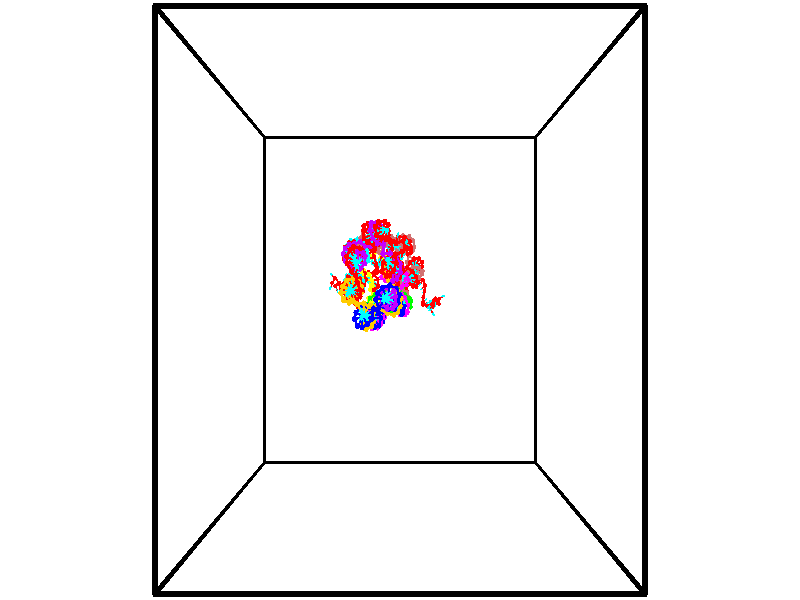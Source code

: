 // switches for output
#declare DRAW_BASES = 1; // possible values are 0, 1; only relevant for DNA ribbons
#declare DRAW_BASES_TYPE = 3; // possible values are 1, 2, 3; only relevant for DNA ribbons
#declare DRAW_FOG = 0; // set to 1 to enable fog

#include "colors.inc"

#include "transforms.inc"
background { rgb <1, 1, 1>}

#default {
   normal{
       ripples 0.25
       frequency 0.20
       turbulence 0.2
       lambda 5
   }
	finish {
		phong 0.1
		phong_size 40.
	}
}

// original window dimensions: 1024x640


// camera settings

camera {
	sky <-0, 1, 0>
	up <-0, 1, 0>
	right 1.6 * <1, 0, 0>
	location <18.5, 18.5, 82.5562>
	look_at <18.5, 18.5, 18.5>
	direction <0, 0, -64.0562>
	angle 67.0682
}


# declare cpy_camera_pos = <18.5, 18.5, 82.5562>;
# if (DRAW_FOG = 1)
fog {
	fog_type 2
	up vnormalize(cpy_camera_pos)
	color rgbt<1,1,1,0.3>
	distance 1e-5
	fog_alt 3e-3
	fog_offset 29.6
}
# end


// LIGHTS

# declare lum = 6;
global_settings {
	ambient_light rgb lum * <0.05, 0.05, 0.05>
	max_trace_level 15
}# declare cpy_direct_light_amount = 0.25;
light_source
{	1000 * <-1, -1, 1>,
	rgb lum * cpy_direct_light_amount
	parallel
}

light_source
{	1000 * <1, 1, -1>,
	rgb lum * cpy_direct_light_amount
	parallel
}

// strand 0

// nucleotide -1

// particle -1
sphere {
	<22.773369, 17.420694, -2.038335> 0.250000
	pigment { color rgbt <1,0,0,0> }
	no_shadow
}
cylinder {
	<22.991180, 17.098198, -2.130826>,  <23.121868, 16.904701, -2.186321>, 0.100000
	pigment { color rgbt <1,0,0,0> }
	no_shadow
}
cylinder {
	<22.991180, 17.098198, -2.130826>,  <22.773369, 17.420694, -2.038335>, 0.100000
	pigment { color rgbt <1,0,0,0> }
	no_shadow
}

// particle -1
sphere {
	<22.991180, 17.098198, -2.130826> 0.100000
	pigment { color rgbt <1,0,0,0> }
	no_shadow
}
sphere {
	0, 1
	scale<0.080000,0.200000,0.300000>
	matrix <0.585238, 0.167741, 0.793322,
		-0.600821, -0.567311, 0.563181,
		0.544528, -0.806239, -0.231230,
		23.154539, 16.856327, -2.200195>
	pigment { color rgbt <0,1,1,0> }
	no_shadow
}
cylinder {
	<23.084326, 17.660913, -2.661426>,  <22.773369, 17.420694, -2.038335>, 0.130000
	pigment { color rgbt <1,0,0,0> }
	no_shadow
}

// nucleotide -1

// particle -1
sphere {
	<23.084326, 17.660913, -2.661426> 0.250000
	pigment { color rgbt <1,0,0,0> }
	no_shadow
}
cylinder {
	<22.891399, 18.001331, -2.578385>,  <22.775644, 18.205582, -2.528561>, 0.100000
	pigment { color rgbt <1,0,0,0> }
	no_shadow
}
cylinder {
	<22.891399, 18.001331, -2.578385>,  <23.084326, 17.660913, -2.661426>, 0.100000
	pigment { color rgbt <1,0,0,0> }
	no_shadow
}

// particle -1
sphere {
	<22.891399, 18.001331, -2.578385> 0.100000
	pigment { color rgbt <1,0,0,0> }
	no_shadow
}
sphere {
	0, 1
	scale<0.080000,0.200000,0.300000>
	matrix <0.202084, -0.122500, 0.971677,
		0.852369, 0.510608, -0.112898,
		-0.482316, 0.851042, 0.207601,
		22.746704, 18.256643, -2.516105>
	pigment { color rgbt <0,1,1,0> }
	no_shadow
}
cylinder {
	<23.589500, 18.138357, -2.400473>,  <23.084326, 17.660913, -2.661426>, 0.130000
	pigment { color rgbt <1,0,0,0> }
	no_shadow
}

// nucleotide -1

// particle -1
sphere {
	<23.589500, 18.138357, -2.400473> 0.250000
	pigment { color rgbt <1,0,0,0> }
	no_shadow
}
cylinder {
	<23.220284, 18.199715, -2.259357>,  <22.998753, 18.236528, -2.174688>, 0.100000
	pigment { color rgbt <1,0,0,0> }
	no_shadow
}
cylinder {
	<23.220284, 18.199715, -2.259357>,  <23.589500, 18.138357, -2.400473>, 0.100000
	pigment { color rgbt <1,0,0,0> }
	no_shadow
}

// particle -1
sphere {
	<23.220284, 18.199715, -2.259357> 0.100000
	pigment { color rgbt <1,0,0,0> }
	no_shadow
}
sphere {
	0, 1
	scale<0.080000,0.200000,0.300000>
	matrix <0.339840, -0.104605, 0.934648,
		0.180273, 0.982613, 0.044426,
		-0.923044, 0.153394, 0.352789,
		22.943371, 18.245733, -2.153521>
	pigment { color rgbt <0,1,1,0> }
	no_shadow
}
cylinder {
	<23.901037, 18.560860, -1.699719>,  <23.589500, 18.138357, -2.400473>, 0.130000
	pigment { color rgbt <1,0,0,0> }
	no_shadow
}

// nucleotide -1

// particle -1
sphere {
	<23.901037, 18.560860, -1.699719> 0.250000
	pigment { color rgbt <1,0,0,0> }
	no_shadow
}
cylinder {
	<24.245369, 18.763599, -1.681495>,  <24.451969, 18.885242, -1.670561>, 0.100000
	pigment { color rgbt <1,0,0,0> }
	no_shadow
}
cylinder {
	<24.245369, 18.763599, -1.681495>,  <23.901037, 18.560860, -1.699719>, 0.100000
	pigment { color rgbt <1,0,0,0> }
	no_shadow
}

// particle -1
sphere {
	<24.245369, 18.763599, -1.681495> 0.100000
	pigment { color rgbt <1,0,0,0> }
	no_shadow
}
sphere {
	0, 1
	scale<0.080000,0.200000,0.300000>
	matrix <-0.365575, 0.678197, -0.637498,
		-0.354013, 0.532122, 0.769104,
		0.860831, 0.506848, 0.045560,
		24.503618, 18.915653, -1.667827>
	pigment { color rgbt <0,1,1,0> }
	no_shadow
}
cylinder {
	<23.916082, 18.023014, -1.168013>,  <23.901037, 18.560860, -1.699719>, 0.130000
	pigment { color rgbt <1,0,0,0> }
	no_shadow
}

// nucleotide -1

// particle -1
sphere {
	<23.916082, 18.023014, -1.168013> 0.250000
	pigment { color rgbt <1,0,0,0> }
	no_shadow
}
cylinder {
	<23.549843, 18.180908, -1.137379>,  <23.330099, 18.275644, -1.118999>, 0.100000
	pigment { color rgbt <1,0,0,0> }
	no_shadow
}
cylinder {
	<23.549843, 18.180908, -1.137379>,  <23.916082, 18.023014, -1.168013>, 0.100000
	pigment { color rgbt <1,0,0,0> }
	no_shadow
}

// particle -1
sphere {
	<23.549843, 18.180908, -1.137379> 0.100000
	pigment { color rgbt <1,0,0,0> }
	no_shadow
}
sphere {
	0, 1
	scale<0.080000,0.200000,0.300000>
	matrix <-0.063057, -0.329062, 0.942201,
		0.397120, 0.857848, 0.326179,
		-0.915598, 0.394735, 0.076584,
		23.275164, 18.299328, -1.114404>
	pigment { color rgbt <0,1,1,0> }
	no_shadow
}
cylinder {
	<23.857758, 18.567532, -0.555095>,  <23.916082, 18.023014, -1.168013>, 0.130000
	pigment { color rgbt <1,0,0,0> }
	no_shadow
}

// nucleotide -1

// particle -1
sphere {
	<23.857758, 18.567532, -0.555095> 0.250000
	pigment { color rgbt <1,0,0,0> }
	no_shadow
}
cylinder {
	<23.506058, 18.396812, -0.639729>,  <23.295038, 18.294382, -0.690510>, 0.100000
	pigment { color rgbt <1,0,0,0> }
	no_shadow
}
cylinder {
	<23.506058, 18.396812, -0.639729>,  <23.857758, 18.567532, -0.555095>, 0.100000
	pigment { color rgbt <1,0,0,0> }
	no_shadow
}

// particle -1
sphere {
	<23.506058, 18.396812, -0.639729> 0.100000
	pigment { color rgbt <1,0,0,0> }
	no_shadow
}
sphere {
	0, 1
	scale<0.080000,0.200000,0.300000>
	matrix <-0.014493, -0.419995, 0.907411,
		-0.476145, 0.800905, 0.363094,
		-0.879248, -0.426796, -0.211586,
		23.242283, 18.268774, -0.703205>
	pigment { color rgbt <0,1,1,0> }
	no_shadow
}
cylinder {
	<23.366060, 18.683434, -0.090831>,  <23.857758, 18.567532, -0.555095>, 0.130000
	pigment { color rgbt <1,0,0,0> }
	no_shadow
}

// nucleotide -1

// particle -1
sphere {
	<23.366060, 18.683434, -0.090831> 0.250000
	pigment { color rgbt <1,0,0,0> }
	no_shadow
}
cylinder {
	<23.251614, 18.331257, -0.242072>,  <23.182945, 18.119951, -0.332817>, 0.100000
	pigment { color rgbt <1,0,0,0> }
	no_shadow
}
cylinder {
	<23.251614, 18.331257, -0.242072>,  <23.366060, 18.683434, -0.090831>, 0.100000
	pigment { color rgbt <1,0,0,0> }
	no_shadow
}

// particle -1
sphere {
	<23.251614, 18.331257, -0.242072> 0.100000
	pigment { color rgbt <1,0,0,0> }
	no_shadow
}
sphere {
	0, 1
	scale<0.080000,0.200000,0.300000>
	matrix <0.058353, -0.409878, 0.910272,
		-0.956417, 0.238380, 0.168649,
		-0.286116, -0.880440, -0.378104,
		23.165779, 18.067125, -0.355504>
	pigment { color rgbt <0,1,1,0> }
	no_shadow
}
cylinder {
	<23.078686, 18.441921, 0.413341>,  <23.366060, 18.683434, -0.090831>, 0.130000
	pigment { color rgbt <1,0,0,0> }
	no_shadow
}

// nucleotide -1

// particle -1
sphere {
	<23.078686, 18.441921, 0.413341> 0.250000
	pigment { color rgbt <1,0,0,0> }
	no_shadow
}
cylinder {
	<23.150146, 18.112701, 0.197684>,  <23.193024, 17.915169, 0.068290>, 0.100000
	pigment { color rgbt <1,0,0,0> }
	no_shadow
}
cylinder {
	<23.150146, 18.112701, 0.197684>,  <23.078686, 18.441921, 0.413341>, 0.100000
	pigment { color rgbt <1,0,0,0> }
	no_shadow
}

// particle -1
sphere {
	<23.150146, 18.112701, 0.197684> 0.100000
	pigment { color rgbt <1,0,0,0> }
	no_shadow
}
sphere {
	0, 1
	scale<0.080000,0.200000,0.300000>
	matrix <0.042426, -0.541003, 0.839950,
		-0.982997, -0.172931, -0.061732,
		0.178651, -0.823049, -0.539141,
		23.203741, 17.865788, 0.035942>
	pigment { color rgbt <0,1,1,0> }
	no_shadow
}
cylinder {
	<22.935137, 18.077995, 1.071528>,  <23.078686, 18.441921, 0.413341>, 0.130000
	pigment { color rgbt <1,0,0,0> }
	no_shadow
}

// nucleotide -1

// particle -1
sphere {
	<22.935137, 18.077995, 1.071528> 0.250000
	pigment { color rgbt <1,0,0,0> }
	no_shadow
}
cylinder {
	<22.627640, 17.869316, 0.923549>,  <22.443142, 17.744108, 0.834762>, 0.100000
	pigment { color rgbt <1,0,0,0> }
	no_shadow
}
cylinder {
	<22.627640, 17.869316, 0.923549>,  <22.935137, 18.077995, 1.071528>, 0.100000
	pigment { color rgbt <1,0,0,0> }
	no_shadow
}

// particle -1
sphere {
	<22.627640, 17.869316, 0.923549> 0.100000
	pigment { color rgbt <1,0,0,0> }
	no_shadow
}
sphere {
	0, 1
	scale<0.080000,0.200000,0.300000>
	matrix <0.232168, 0.311344, -0.921500,
		0.595927, -0.794288, -0.118222,
		-0.768745, -0.521700, -0.369947,
		22.397017, 17.712807, 0.812565>
	pigment { color rgbt <0,1,1,0> }
	no_shadow
}
cylinder {
	<22.889469, 17.850510, 1.783543>,  <22.935137, 18.077995, 1.071528>, 0.130000
	pigment { color rgbt <1,0,0,0> }
	no_shadow
}

// nucleotide -1

// particle -1
sphere {
	<22.889469, 17.850510, 1.783543> 0.250000
	pigment { color rgbt <1,0,0,0> }
	no_shadow
}
cylinder {
	<22.671471, 17.622566, 2.029548>,  <22.540672, 17.485800, 2.177151>, 0.100000
	pigment { color rgbt <1,0,0,0> }
	no_shadow
}
cylinder {
	<22.671471, 17.622566, 2.029548>,  <22.889469, 17.850510, 1.783543>, 0.100000
	pigment { color rgbt <1,0,0,0> }
	no_shadow
}

// particle -1
sphere {
	<22.671471, 17.622566, 2.029548> 0.100000
	pigment { color rgbt <1,0,0,0> }
	no_shadow
}
sphere {
	0, 1
	scale<0.080000,0.200000,0.300000>
	matrix <-0.299158, 0.817405, 0.492294,
		-0.783253, 0.084312, -0.615960,
		-0.544995, -0.569860, 0.615012,
		22.507973, 17.451609, 2.214052>
	pigment { color rgbt <0,1,1,0> }
	no_shadow
}
cylinder {
	<22.070261, 17.901188, 1.662892>,  <22.889469, 17.850510, 1.783543>, 0.130000
	pigment { color rgbt <1,0,0,0> }
	no_shadow
}

// nucleotide -1

// particle -1
sphere {
	<22.070261, 17.901188, 1.662892> 0.250000
	pigment { color rgbt <1,0,0,0> }
	no_shadow
}
cylinder {
	<22.253578, 17.839664, 2.013049>,  <22.363567, 17.802752, 2.223143>, 0.100000
	pigment { color rgbt <1,0,0,0> }
	no_shadow
}
cylinder {
	<22.253578, 17.839664, 2.013049>,  <22.070261, 17.901188, 1.662892>, 0.100000
	pigment { color rgbt <1,0,0,0> }
	no_shadow
}

// particle -1
sphere {
	<22.253578, 17.839664, 2.013049> 0.100000
	pigment { color rgbt <1,0,0,0> }
	no_shadow
}
sphere {
	0, 1
	scale<0.080000,0.200000,0.300000>
	matrix <-0.261225, 0.918105, 0.298070,
		-0.849547, -0.365277, 0.380581,
		0.458291, -0.153807, 0.875393,
		22.391066, 17.793522, 2.275666>
	pigment { color rgbt <0,1,1,0> }
	no_shadow
}
cylinder {
	<21.536411, 17.996021, 2.232114>,  <22.070261, 17.901188, 1.662892>, 0.130000
	pigment { color rgbt <1,0,0,0> }
	no_shadow
}

// nucleotide -1

// particle -1
sphere {
	<21.536411, 17.996021, 2.232114> 0.250000
	pigment { color rgbt <1,0,0,0> }
	no_shadow
}
cylinder {
	<21.894749, 18.114780, 2.364367>,  <22.109751, 18.186037, 2.443719>, 0.100000
	pigment { color rgbt <1,0,0,0> }
	no_shadow
}
cylinder {
	<21.894749, 18.114780, 2.364367>,  <21.536411, 17.996021, 2.232114>, 0.100000
	pigment { color rgbt <1,0,0,0> }
	no_shadow
}

// particle -1
sphere {
	<21.894749, 18.114780, 2.364367> 0.100000
	pigment { color rgbt <1,0,0,0> }
	no_shadow
}
sphere {
	0, 1
	scale<0.080000,0.200000,0.300000>
	matrix <-0.387695, 0.885809, 0.255018,
		-0.217163, -0.356641, 0.908651,
		0.895842, 0.296899, 0.330633,
		22.163502, 18.203850, 2.463557>
	pigment { color rgbt <0,1,1,0> }
	no_shadow
}
cylinder {
	<21.512995, 18.176022, 2.980100>,  <21.536411, 17.996021, 2.232114>, 0.130000
	pigment { color rgbt <1,0,0,0> }
	no_shadow
}

// nucleotide -1

// particle -1
sphere {
	<21.512995, 18.176022, 2.980100> 0.250000
	pigment { color rgbt <1,0,0,0> }
	no_shadow
}
cylinder {
	<21.747635, 18.380600, 2.728920>,  <21.888420, 18.503347, 2.578212>, 0.100000
	pigment { color rgbt <1,0,0,0> }
	no_shadow
}
cylinder {
	<21.747635, 18.380600, 2.728920>,  <21.512995, 18.176022, 2.980100>, 0.100000
	pigment { color rgbt <1,0,0,0> }
	no_shadow
}

// particle -1
sphere {
	<21.747635, 18.380600, 2.728920> 0.100000
	pigment { color rgbt <1,0,0,0> }
	no_shadow
}
sphere {
	0, 1
	scale<0.080000,0.200000,0.300000>
	matrix <-0.614619, 0.786053, 0.066068,
		0.527392, 0.347194, 0.775445,
		0.586602, 0.511447, -0.627950,
		21.923615, 18.534035, 2.540535>
	pigment { color rgbt <0,1,1,0> }
	no_shadow
}
cylinder {
	<21.567055, 18.809126, 3.310230>,  <21.512995, 18.176022, 2.980100>, 0.130000
	pigment { color rgbt <1,0,0,0> }
	no_shadow
}

// nucleotide -1

// particle -1
sphere {
	<21.567055, 18.809126, 3.310230> 0.250000
	pigment { color rgbt <1,0,0,0> }
	no_shadow
}
cylinder {
	<21.641975, 18.883392, 2.924391>,  <21.686928, 18.927952, 2.692888>, 0.100000
	pigment { color rgbt <1,0,0,0> }
	no_shadow
}
cylinder {
	<21.641975, 18.883392, 2.924391>,  <21.567055, 18.809126, 3.310230>, 0.100000
	pigment { color rgbt <1,0,0,0> }
	no_shadow
}

// particle -1
sphere {
	<21.641975, 18.883392, 2.924391> 0.100000
	pigment { color rgbt <1,0,0,0> }
	no_shadow
}
sphere {
	0, 1
	scale<0.080000,0.200000,0.300000>
	matrix <-0.501063, 0.862675, 0.068753,
		0.844898, 0.470447, 0.254609,
		0.187300, 0.185664, -0.964597,
		21.698166, 18.939091, 2.635012>
	pigment { color rgbt <0,1,1,0> }
	no_shadow
}
cylinder {
	<21.721642, 19.535244, 3.467703>,  <21.567055, 18.809126, 3.310230>, 0.130000
	pigment { color rgbt <1,0,0,0> }
	no_shadow
}

// nucleotide -1

// particle -1
sphere {
	<21.721642, 19.535244, 3.467703> 0.250000
	pigment { color rgbt <1,0,0,0> }
	no_shadow
}
cylinder {
	<21.627163, 19.450935, 3.088274>,  <21.570477, 19.400351, 2.860617>, 0.100000
	pigment { color rgbt <1,0,0,0> }
	no_shadow
}
cylinder {
	<21.627163, 19.450935, 3.088274>,  <21.721642, 19.535244, 3.467703>, 0.100000
	pigment { color rgbt <1,0,0,0> }
	no_shadow
}

// particle -1
sphere {
	<21.627163, 19.450935, 3.088274> 0.100000
	pigment { color rgbt <1,0,0,0> }
	no_shadow
}
sphere {
	0, 1
	scale<0.080000,0.200000,0.300000>
	matrix <-0.587381, 0.808621, -0.033413,
		0.774077, 0.549280, -0.314796,
		-0.236197, -0.210770, -0.948571,
		21.556303, 19.387705, 2.803703>
	pigment { color rgbt <0,1,1,0> }
	no_shadow
}
cylinder {
	<21.824369, 20.114496, 3.070225>,  <21.721642, 19.535244, 3.467703>, 0.130000
	pigment { color rgbt <1,0,0,0> }
	no_shadow
}

// nucleotide -1

// particle -1
sphere {
	<21.824369, 20.114496, 3.070225> 0.250000
	pigment { color rgbt <1,0,0,0> }
	no_shadow
}
cylinder {
	<21.556046, 19.908512, 2.856748>,  <21.395052, 19.784922, 2.728661>, 0.100000
	pigment { color rgbt <1,0,0,0> }
	no_shadow
}
cylinder {
	<21.556046, 19.908512, 2.856748>,  <21.824369, 20.114496, 3.070225>, 0.100000
	pigment { color rgbt <1,0,0,0> }
	no_shadow
}

// particle -1
sphere {
	<21.556046, 19.908512, 2.856748> 0.100000
	pigment { color rgbt <1,0,0,0> }
	no_shadow
}
sphere {
	0, 1
	scale<0.080000,0.200000,0.300000>
	matrix <-0.577008, 0.814484, -0.060643,
		0.465913, 0.267265, -0.843501,
		-0.670810, -0.514961, -0.533693,
		21.354803, 19.754025, 2.696640>
	pigment { color rgbt <0,1,1,0> }
	no_shadow
}
cylinder {
	<21.541109, 20.709675, 2.643329>,  <21.824369, 20.114496, 3.070225>, 0.130000
	pigment { color rgbt <1,0,0,0> }
	no_shadow
}

// nucleotide -1

// particle -1
sphere {
	<21.541109, 20.709675, 2.643329> 0.250000
	pigment { color rgbt <1,0,0,0> }
	no_shadow
}
cylinder {
	<21.288937, 20.400696, 2.612641>,  <21.137634, 20.215309, 2.594229>, 0.100000
	pigment { color rgbt <1,0,0,0> }
	no_shadow
}
cylinder {
	<21.288937, 20.400696, 2.612641>,  <21.541109, 20.709675, 2.643329>, 0.100000
	pigment { color rgbt <1,0,0,0> }
	no_shadow
}

// particle -1
sphere {
	<21.288937, 20.400696, 2.612641> 0.100000
	pigment { color rgbt <1,0,0,0> }
	no_shadow
}
sphere {
	0, 1
	scale<0.080000,0.200000,0.300000>
	matrix <-0.776029, 0.629503, 0.038789,
		0.018333, 0.083990, -0.996298,
		-0.630430, -0.772445, -0.076720,
		21.099808, 20.168962, 2.589625>
	pigment { color rgbt <0,1,1,0> }
	no_shadow
}
cylinder {
	<21.124670, 20.835810, 2.192724>,  <21.541109, 20.709675, 2.643329>, 0.130000
	pigment { color rgbt <1,0,0,0> }
	no_shadow
}

// nucleotide -1

// particle -1
sphere {
	<21.124670, 20.835810, 2.192724> 0.250000
	pigment { color rgbt <1,0,0,0> }
	no_shadow
}
cylinder {
	<20.866592, 20.596107, 2.382300>,  <20.711746, 20.452286, 2.496046>, 0.100000
	pigment { color rgbt <1,0,0,0> }
	no_shadow
}
cylinder {
	<20.866592, 20.596107, 2.382300>,  <21.124670, 20.835810, 2.192724>, 0.100000
	pigment { color rgbt <1,0,0,0> }
	no_shadow
}

// particle -1
sphere {
	<20.866592, 20.596107, 2.382300> 0.100000
	pigment { color rgbt <1,0,0,0> }
	no_shadow
}
sphere {
	0, 1
	scale<0.080000,0.200000,0.300000>
	matrix <-0.744219, 0.633247, -0.212452,
		-0.172808, -0.489788, -0.854544,
		-0.645194, -0.599255, 0.473940,
		20.673035, 20.416330, 2.524482>
	pigment { color rgbt <0,1,1,0> }
	no_shadow
}
cylinder {
	<20.502235, 20.846773, 1.804120>,  <21.124670, 20.835810, 2.192724>, 0.130000
	pigment { color rgbt <1,0,0,0> }
	no_shadow
}

// nucleotide -1

// particle -1
sphere {
	<20.502235, 20.846773, 1.804120> 0.250000
	pigment { color rgbt <1,0,0,0> }
	no_shadow
}
cylinder {
	<20.370689, 20.727753, 2.162630>,  <20.291761, 20.656342, 2.377736>, 0.100000
	pigment { color rgbt <1,0,0,0> }
	no_shadow
}
cylinder {
	<20.370689, 20.727753, 2.162630>,  <20.502235, 20.846773, 1.804120>, 0.100000
	pigment { color rgbt <1,0,0,0> }
	no_shadow
}

// particle -1
sphere {
	<20.370689, 20.727753, 2.162630> 0.100000
	pigment { color rgbt <1,0,0,0> }
	no_shadow
}
sphere {
	0, 1
	scale<0.080000,0.200000,0.300000>
	matrix <-0.790072, 0.606589, -0.088519,
		-0.517332, -0.737234, -0.434573,
		-0.328866, -0.297550, 0.896276,
		20.272030, 20.638487, 2.431513>
	pigment { color rgbt <0,1,1,0> }
	no_shadow
}
cylinder {
	<19.747326, 20.542442, 1.733962>,  <20.502235, 20.846773, 1.804120>, 0.130000
	pigment { color rgbt <1,0,0,0> }
	no_shadow
}

// nucleotide -1

// particle -1
sphere {
	<19.747326, 20.542442, 1.733962> 0.250000
	pigment { color rgbt <1,0,0,0> }
	no_shadow
}
cylinder {
	<19.800560, 20.729210, 2.083653>,  <19.832500, 20.841270, 2.293468>, 0.100000
	pigment { color rgbt <1,0,0,0> }
	no_shadow
}
cylinder {
	<19.800560, 20.729210, 2.083653>,  <19.747326, 20.542442, 1.733962>, 0.100000
	pigment { color rgbt <1,0,0,0> }
	no_shadow
}

// particle -1
sphere {
	<19.800560, 20.729210, 2.083653> 0.100000
	pigment { color rgbt <1,0,0,0> }
	no_shadow
}
sphere {
	0, 1
	scale<0.080000,0.200000,0.300000>
	matrix <-0.785682, 0.587388, -0.194113,
		-0.604146, -0.661031, 0.445024,
		0.133086, 0.466920, 0.874227,
		19.840487, 20.869286, 2.345922>
	pigment { color rgbt <0,1,1,0> }
	no_shadow
}
cylinder {
	<19.145996, 19.991634, 1.888921>,  <19.747326, 20.542442, 1.733962>, 0.130000
	pigment { color rgbt <1,0,0,0> }
	no_shadow
}

// nucleotide -1

// particle -1
sphere {
	<19.145996, 19.991634, 1.888921> 0.250000
	pigment { color rgbt <1,0,0,0> }
	no_shadow
}
cylinder {
	<19.049007, 19.666134, 2.100209>,  <18.990814, 19.470833, 2.226982>, 0.100000
	pigment { color rgbt <1,0,0,0> }
	no_shadow
}
cylinder {
	<19.049007, 19.666134, 2.100209>,  <19.145996, 19.991634, 1.888921>, 0.100000
	pigment { color rgbt <1,0,0,0> }
	no_shadow
}

// particle -1
sphere {
	<19.049007, 19.666134, 2.100209> 0.100000
	pigment { color rgbt <1,0,0,0> }
	no_shadow
}
sphere {
	0, 1
	scale<0.080000,0.200000,0.300000>
	matrix <0.102356, 0.519972, 0.848029,
		-0.964744, 0.259688, -0.042785,
		-0.242469, -0.813752, 0.528221,
		18.976267, 19.422009, 2.258676>
	pigment { color rgbt <0,1,1,0> }
	no_shadow
}
cylinder {
	<18.592600, 20.189880, 2.366253>,  <19.145996, 19.991634, 1.888921>, 0.130000
	pigment { color rgbt <1,0,0,0> }
	no_shadow
}

// nucleotide -1

// particle -1
sphere {
	<18.592600, 20.189880, 2.366253> 0.250000
	pigment { color rgbt <1,0,0,0> }
	no_shadow
}
cylinder {
	<18.803753, 19.873123, 2.489052>,  <18.930445, 19.683069, 2.562732>, 0.100000
	pigment { color rgbt <1,0,0,0> }
	no_shadow
}
cylinder {
	<18.803753, 19.873123, 2.489052>,  <18.592600, 20.189880, 2.366253>, 0.100000
	pigment { color rgbt <1,0,0,0> }
	no_shadow
}

// particle -1
sphere {
	<18.803753, 19.873123, 2.489052> 0.100000
	pigment { color rgbt <1,0,0,0> }
	no_shadow
}
sphere {
	0, 1
	scale<0.080000,0.200000,0.300000>
	matrix <-0.099597, 0.301253, 0.948328,
		-0.843459, -0.531180, 0.080156,
		0.527880, -0.791893, 0.306998,
		18.962116, 19.635555, 2.581152>
	pigment { color rgbt <0,1,1,0> }
	no_shadow
}
cylinder {
	<18.179380, 19.819695, 2.959603>,  <18.592600, 20.189880, 2.366253>, 0.130000
	pigment { color rgbt <1,0,0,0> }
	no_shadow
}

// nucleotide -1

// particle -1
sphere {
	<18.179380, 19.819695, 2.959603> 0.250000
	pigment { color rgbt <1,0,0,0> }
	no_shadow
}
cylinder {
	<18.577412, 19.780525, 2.965641>,  <18.816231, 19.757023, 2.969263>, 0.100000
	pigment { color rgbt <1,0,0,0> }
	no_shadow
}
cylinder {
	<18.577412, 19.780525, 2.965641>,  <18.179380, 19.819695, 2.959603>, 0.100000
	pigment { color rgbt <1,0,0,0> }
	no_shadow
}

// particle -1
sphere {
	<18.577412, 19.780525, 2.965641> 0.100000
	pigment { color rgbt <1,0,0,0> }
	no_shadow
}
sphere {
	0, 1
	scale<0.080000,0.200000,0.300000>
	matrix <-0.004344, 0.109073, 0.994024,
		-0.098986, -0.989199, 0.108111,
		0.995079, -0.097925, 0.015093,
		18.875935, 19.751148, 2.970169>
	pigment { color rgbt <0,1,1,0> }
	no_shadow
}
cylinder {
	<18.365154, 19.228815, 3.315759>,  <18.179380, 19.819695, 2.959603>, 0.130000
	pigment { color rgbt <1,0,0,0> }
	no_shadow
}

// nucleotide -1

// particle -1
sphere {
	<18.365154, 19.228815, 3.315759> 0.250000
	pigment { color rgbt <1,0,0,0> }
	no_shadow
}
cylinder {
	<18.624874, 19.532936, 3.308280>,  <18.780706, 19.715408, 3.303792>, 0.100000
	pigment { color rgbt <1,0,0,0> }
	no_shadow
}
cylinder {
	<18.624874, 19.532936, 3.308280>,  <18.365154, 19.228815, 3.315759>, 0.100000
	pigment { color rgbt <1,0,0,0> }
	no_shadow
}

// particle -1
sphere {
	<18.624874, 19.532936, 3.308280> 0.100000
	pigment { color rgbt <1,0,0,0> }
	no_shadow
}
sphere {
	0, 1
	scale<0.080000,0.200000,0.300000>
	matrix <-0.031029, 0.051047, 0.998214,
		0.759900, -0.647559, 0.056736,
		0.649299, 0.760304, -0.018698,
		18.819664, 19.761026, 3.302670>
	pigment { color rgbt <0,1,1,0> }
	no_shadow
}
cylinder {
	<18.799696, 19.127323, 3.904341>,  <18.365154, 19.228815, 3.315759>, 0.130000
	pigment { color rgbt <1,0,0,0> }
	no_shadow
}

// nucleotide -1

// particle -1
sphere {
	<18.799696, 19.127323, 3.904341> 0.250000
	pigment { color rgbt <1,0,0,0> }
	no_shadow
}
cylinder {
	<18.781609, 19.517414, 3.817728>,  <18.770756, 19.751469, 3.765759>, 0.100000
	pigment { color rgbt <1,0,0,0> }
	no_shadow
}
cylinder {
	<18.781609, 19.517414, 3.817728>,  <18.799696, 19.127323, 3.904341>, 0.100000
	pigment { color rgbt <1,0,0,0> }
	no_shadow
}

// particle -1
sphere {
	<18.781609, 19.517414, 3.817728> 0.100000
	pigment { color rgbt <1,0,0,0> }
	no_shadow
}
sphere {
	0, 1
	scale<0.080000,0.200000,0.300000>
	matrix <0.048781, 0.218653, 0.974583,
		0.997785, 0.033507, -0.057460,
		-0.045219, 0.975227, -0.216534,
		18.768044, 19.809982, 3.752767>
	pigment { color rgbt <0,1,1,0> }
	no_shadow
}
cylinder {
	<19.390657, 19.441624, 4.174267>,  <18.799696, 19.127323, 3.904341>, 0.130000
	pigment { color rgbt <1,0,0,0> }
	no_shadow
}

// nucleotide -1

// particle -1
sphere {
	<19.390657, 19.441624, 4.174267> 0.250000
	pigment { color rgbt <1,0,0,0> }
	no_shadow
}
cylinder {
	<19.056469, 19.661308, 4.166675>,  <18.855957, 19.793119, 4.162120>, 0.100000
	pigment { color rgbt <1,0,0,0> }
	no_shadow
}
cylinder {
	<19.056469, 19.661308, 4.166675>,  <19.390657, 19.441624, 4.174267>, 0.100000
	pigment { color rgbt <1,0,0,0> }
	no_shadow
}

// particle -1
sphere {
	<19.056469, 19.661308, 4.166675> 0.100000
	pigment { color rgbt <1,0,0,0> }
	no_shadow
}
sphere {
	0, 1
	scale<0.080000,0.200000,0.300000>
	matrix <0.127647, 0.227539, 0.965366,
		0.534507, 0.804111, -0.260207,
		-0.835469, 0.549210, -0.018979,
		18.805828, 19.826071, 4.160981>
	pigment { color rgbt <0,1,1,0> }
	no_shadow
}
cylinder {
	<19.511000, 20.084856, 4.344480>,  <19.390657, 19.441624, 4.174267>, 0.130000
	pigment { color rgbt <1,0,0,0> }
	no_shadow
}

// nucleotide -1

// particle -1
sphere {
	<19.511000, 20.084856, 4.344480> 0.250000
	pigment { color rgbt <1,0,0,0> }
	no_shadow
}
cylinder {
	<19.133217, 20.021397, 4.459599>,  <18.906548, 19.983320, 4.528672>, 0.100000
	pigment { color rgbt <1,0,0,0> }
	no_shadow
}
cylinder {
	<19.133217, 20.021397, 4.459599>,  <19.511000, 20.084856, 4.344480>, 0.100000
	pigment { color rgbt <1,0,0,0> }
	no_shadow
}

// particle -1
sphere {
	<19.133217, 20.021397, 4.459599> 0.100000
	pigment { color rgbt <1,0,0,0> }
	no_shadow
}
sphere {
	0, 1
	scale<0.080000,0.200000,0.300000>
	matrix <0.234265, 0.289159, 0.928174,
		-0.230475, 0.944043, -0.235933,
		-0.944458, -0.158650, 0.287800,
		18.849880, 19.973803, 4.545939>
	pigment { color rgbt <0,1,1,0> }
	no_shadow
}
cylinder {
	<19.195612, 20.648750, 4.641930>,  <19.511000, 20.084856, 4.344480>, 0.130000
	pigment { color rgbt <1,0,0,0> }
	no_shadow
}

// nucleotide -1

// particle -1
sphere {
	<19.195612, 20.648750, 4.641930> 0.250000
	pigment { color rgbt <1,0,0,0> }
	no_shadow
}
cylinder {
	<18.998898, 20.359226, 4.835526>,  <18.880869, 20.185513, 4.951683>, 0.100000
	pigment { color rgbt <1,0,0,0> }
	no_shadow
}
cylinder {
	<18.998898, 20.359226, 4.835526>,  <19.195612, 20.648750, 4.641930>, 0.100000
	pigment { color rgbt <1,0,0,0> }
	no_shadow
}

// particle -1
sphere {
	<18.998898, 20.359226, 4.835526> 0.100000
	pigment { color rgbt <1,0,0,0> }
	no_shadow
}
sphere {
	0, 1
	scale<0.080000,0.200000,0.300000>
	matrix <0.173094, 0.463487, 0.869033,
		-0.853337, 0.511155, -0.102650,
		-0.491788, -0.723809, 0.483989,
		18.851360, 20.142084, 4.980722>
	pigment { color rgbt <0,1,1,0> }
	no_shadow
}
cylinder {
	<18.729345, 21.048767, 5.060071>,  <19.195612, 20.648750, 4.641930>, 0.130000
	pigment { color rgbt <1,0,0,0> }
	no_shadow
}

// nucleotide -1

// particle -1
sphere {
	<18.729345, 21.048767, 5.060071> 0.250000
	pigment { color rgbt <1,0,0,0> }
	no_shadow
}
cylinder {
	<18.823963, 20.680241, 5.183506>,  <18.880733, 20.459126, 5.257567>, 0.100000
	pigment { color rgbt <1,0,0,0> }
	no_shadow
}
cylinder {
	<18.823963, 20.680241, 5.183506>,  <18.729345, 21.048767, 5.060071>, 0.100000
	pigment { color rgbt <1,0,0,0> }
	no_shadow
}

// particle -1
sphere {
	<18.823963, 20.680241, 5.183506> 0.100000
	pigment { color rgbt <1,0,0,0> }
	no_shadow
}
sphere {
	0, 1
	scale<0.080000,0.200000,0.300000>
	matrix <0.209563, 0.358504, 0.909702,
		-0.948752, -0.150516, 0.277875,
		0.236544, -0.921314, 0.308589,
		18.894926, 20.403847, 5.276083>
	pigment { color rgbt <0,1,1,0> }
	no_shadow
}
cylinder {
	<18.295055, 20.869802, 5.791901>,  <18.729345, 21.048767, 5.060071>, 0.130000
	pigment { color rgbt <1,0,0,0> }
	no_shadow
}

// nucleotide -1

// particle -1
sphere {
	<18.295055, 20.869802, 5.791901> 0.250000
	pigment { color rgbt <1,0,0,0> }
	no_shadow
}
cylinder {
	<18.648556, 20.693172, 5.729939>,  <18.860657, 20.587194, 5.692761>, 0.100000
	pigment { color rgbt <1,0,0,0> }
	no_shadow
}
cylinder {
	<18.648556, 20.693172, 5.729939>,  <18.295055, 20.869802, 5.791901>, 0.100000
	pigment { color rgbt <1,0,0,0> }
	no_shadow
}

// particle -1
sphere {
	<18.648556, 20.693172, 5.729939> 0.100000
	pigment { color rgbt <1,0,0,0> }
	no_shadow
}
sphere {
	0, 1
	scale<0.080000,0.200000,0.300000>
	matrix <0.343760, 0.387997, 0.855154,
		-0.317512, -0.808993, 0.494689,
		0.883751, -0.441576, -0.154905,
		18.913681, 20.560699, 5.683467>
	pigment { color rgbt <0,1,1,0> }
	no_shadow
}
cylinder {
	<18.454264, 20.386086, 6.335757>,  <18.295055, 20.869802, 5.791901>, 0.130000
	pigment { color rgbt <1,0,0,0> }
	no_shadow
}

// nucleotide -1

// particle -1
sphere {
	<18.454264, 20.386086, 6.335757> 0.250000
	pigment { color rgbt <1,0,0,0> }
	no_shadow
}
cylinder {
	<18.785431, 20.535576, 6.168483>,  <18.984131, 20.625271, 6.068118>, 0.100000
	pigment { color rgbt <1,0,0,0> }
	no_shadow
}
cylinder {
	<18.785431, 20.535576, 6.168483>,  <18.454264, 20.386086, 6.335757>, 0.100000
	pigment { color rgbt <1,0,0,0> }
	no_shadow
}

// particle -1
sphere {
	<18.785431, 20.535576, 6.168483> 0.100000
	pigment { color rgbt <1,0,0,0> }
	no_shadow
}
sphere {
	0, 1
	scale<0.080000,0.200000,0.300000>
	matrix <0.252515, 0.417388, 0.872939,
		0.500791, -0.828319, 0.251190,
		0.827915, 0.373731, -0.418187,
		19.033806, 20.647694, 6.043027>
	pigment { color rgbt <0,1,1,0> }
	no_shadow
}
cylinder {
	<19.130112, 20.175282, 6.587846>,  <18.454264, 20.386086, 6.335757>, 0.130000
	pigment { color rgbt <1,0,0,0> }
	no_shadow
}

// nucleotide -1

// particle -1
sphere {
	<19.130112, 20.175282, 6.587846> 0.250000
	pigment { color rgbt <1,0,0,0> }
	no_shadow
}
cylinder {
	<19.084465, 20.556637, 6.476114>,  <19.057077, 20.785450, 6.409075>, 0.100000
	pigment { color rgbt <1,0,0,0> }
	no_shadow
}
cylinder {
	<19.084465, 20.556637, 6.476114>,  <19.130112, 20.175282, 6.587846>, 0.100000
	pigment { color rgbt <1,0,0,0> }
	no_shadow
}

// particle -1
sphere {
	<19.084465, 20.556637, 6.476114> 0.100000
	pigment { color rgbt <1,0,0,0> }
	no_shadow
}
sphere {
	0, 1
	scale<0.080000,0.200000,0.300000>
	matrix <0.137556, 0.293620, 0.945973,
		0.983898, 0.069527, -0.164651,
		-0.114116, 0.953390, -0.279329,
		19.050230, 20.842653, 6.392316>
	pigment { color rgbt <0,1,1,0> }
	no_shadow
}
cylinder {
	<19.694557, 20.742935, 6.651948>,  <19.130112, 20.175282, 6.587846>, 0.130000
	pigment { color rgbt <1,0,0,0> }
	no_shadow
}

// nucleotide -1

// particle -1
sphere {
	<19.694557, 20.742935, 6.651948> 0.250000
	pigment { color rgbt <1,0,0,0> }
	no_shadow
}
cylinder {
	<19.334248, 20.906292, 6.711037>,  <19.118061, 21.004307, 6.746490>, 0.100000
	pigment { color rgbt <1,0,0,0> }
	no_shadow
}
cylinder {
	<19.334248, 20.906292, 6.711037>,  <19.694557, 20.742935, 6.651948>, 0.100000
	pigment { color rgbt <1,0,0,0> }
	no_shadow
}

// particle -1
sphere {
	<19.334248, 20.906292, 6.711037> 0.100000
	pigment { color rgbt <1,0,0,0> }
	no_shadow
}
sphere {
	0, 1
	scale<0.080000,0.200000,0.300000>
	matrix <0.232234, 0.165538, 0.958470,
		0.366980, 0.897670, -0.243955,
		-0.900774, 0.408394, 0.147720,
		19.064016, 21.028811, 6.755353>
	pigment { color rgbt <0,1,1,0> }
	no_shadow
}
cylinder {
	<19.759552, 21.307501, 6.986189>,  <19.694557, 20.742935, 6.651948>, 0.130000
	pigment { color rgbt <1,0,0,0> }
	no_shadow
}

// nucleotide -1

// particle -1
sphere {
	<19.759552, 21.307501, 6.986189> 0.250000
	pigment { color rgbt <1,0,0,0> }
	no_shadow
}
cylinder {
	<19.384502, 21.190331, 7.061086>,  <19.159473, 21.120028, 7.106024>, 0.100000
	pigment { color rgbt <1,0,0,0> }
	no_shadow
}
cylinder {
	<19.384502, 21.190331, 7.061086>,  <19.759552, 21.307501, 6.986189>, 0.100000
	pigment { color rgbt <1,0,0,0> }
	no_shadow
}

// particle -1
sphere {
	<19.384502, 21.190331, 7.061086> 0.100000
	pigment { color rgbt <1,0,0,0> }
	no_shadow
}
sphere {
	0, 1
	scale<0.080000,0.200000,0.300000>
	matrix <0.155130, 0.129475, 0.979373,
		-0.311126, 0.947328, -0.075957,
		-0.937622, -0.292926, 0.187242,
		19.103216, 21.102453, 7.117258>
	pigment { color rgbt <0,1,1,0> }
	no_shadow
}
cylinder {
	<20.391735, 21.735483, 6.967462>,  <19.759552, 21.307501, 6.986189>, 0.130000
	pigment { color rgbt <1,0,0,0> }
	no_shadow
}

// nucleotide -1

// particle -1
sphere {
	<20.391735, 21.735483, 6.967462> 0.250000
	pigment { color rgbt <1,0,0,0> }
	no_shadow
}
cylinder {
	<20.429241, 22.075546, 7.174706>,  <20.451744, 22.279585, 7.299053>, 0.100000
	pigment { color rgbt <1,0,0,0> }
	no_shadow
}
cylinder {
	<20.429241, 22.075546, 7.174706>,  <20.391735, 21.735483, 6.967462>, 0.100000
	pigment { color rgbt <1,0,0,0> }
	no_shadow
}

// particle -1
sphere {
	<20.429241, 22.075546, 7.174706> 0.100000
	pigment { color rgbt <1,0,0,0> }
	no_shadow
}
sphere {
	0, 1
	scale<0.080000,0.200000,0.300000>
	matrix <-0.024647, -0.518262, 0.854866,
		0.995289, -0.092927, -0.027641,
		0.093765, 0.850158, 0.518111,
		20.457371, 22.330593, 7.330140>
	pigment { color rgbt <0,1,1,0> }
	no_shadow
}
cylinder {
	<20.839706, 21.551712, 7.450643>,  <20.391735, 21.735483, 6.967462>, 0.130000
	pigment { color rgbt <1,0,0,0> }
	no_shadow
}

// nucleotide -1

// particle -1
sphere {
	<20.839706, 21.551712, 7.450643> 0.250000
	pigment { color rgbt <1,0,0,0> }
	no_shadow
}
cylinder {
	<20.632736, 21.870060, 7.576409>,  <20.508554, 22.061069, 7.651869>, 0.100000
	pigment { color rgbt <1,0,0,0> }
	no_shadow
}
cylinder {
	<20.632736, 21.870060, 7.576409>,  <20.839706, 21.551712, 7.450643>, 0.100000
	pigment { color rgbt <1,0,0,0> }
	no_shadow
}

// particle -1
sphere {
	<20.632736, 21.870060, 7.576409> 0.100000
	pigment { color rgbt <1,0,0,0> }
	no_shadow
}
sphere {
	0, 1
	scale<0.080000,0.200000,0.300000>
	matrix <0.092459, -0.313279, 0.945149,
		0.850718, 0.518116, 0.088514,
		-0.517427, 0.795872, 0.314417,
		20.477509, 22.108822, 7.670734>
	pigment { color rgbt <0,1,1,0> }
	no_shadow
}
cylinder {
	<21.232401, 21.945858, 7.957885>,  <20.839706, 21.551712, 7.450643>, 0.130000
	pigment { color rgbt <1,0,0,0> }
	no_shadow
}

// nucleotide -1

// particle -1
sphere {
	<21.232401, 21.945858, 7.957885> 0.250000
	pigment { color rgbt <1,0,0,0> }
	no_shadow
}
cylinder {
	<20.844303, 22.016224, 8.024430>,  <20.611444, 22.058443, 8.064358>, 0.100000
	pigment { color rgbt <1,0,0,0> }
	no_shadow
}
cylinder {
	<20.844303, 22.016224, 8.024430>,  <21.232401, 21.945858, 7.957885>, 0.100000
	pigment { color rgbt <1,0,0,0> }
	no_shadow
}

// particle -1
sphere {
	<20.844303, 22.016224, 8.024430> 0.100000
	pigment { color rgbt <1,0,0,0> }
	no_shadow
}
sphere {
	0, 1
	scale<0.080000,0.200000,0.300000>
	matrix <0.131311, -0.194967, 0.971980,
		0.203421, 0.964905, 0.166066,
		-0.970246, 0.175915, 0.166364,
		20.553230, 22.068998, 8.074339>
	pigment { color rgbt <0,1,1,0> }
	no_shadow
}
cylinder {
	<21.251841, 22.372589, 8.498144>,  <21.232401, 21.945858, 7.957885>, 0.130000
	pigment { color rgbt <1,0,0,0> }
	no_shadow
}

// nucleotide -1

// particle -1
sphere {
	<21.251841, 22.372589, 8.498144> 0.250000
	pigment { color rgbt <1,0,0,0> }
	no_shadow
}
cylinder {
	<20.883507, 22.220398, 8.463975>,  <20.662506, 22.129082, 8.443474>, 0.100000
	pigment { color rgbt <1,0,0,0> }
	no_shadow
}
cylinder {
	<20.883507, 22.220398, 8.463975>,  <21.251841, 22.372589, 8.498144>, 0.100000
	pigment { color rgbt <1,0,0,0> }
	no_shadow
}

// particle -1
sphere {
	<20.883507, 22.220398, 8.463975> 0.100000
	pigment { color rgbt <1,0,0,0> }
	no_shadow
}
sphere {
	0, 1
	scale<0.080000,0.200000,0.300000>
	matrix <-0.054590, -0.091126, 0.994342,
		-0.386112, 0.920288, 0.063142,
		-0.920835, -0.380480, -0.085423,
		20.607256, 22.106255, 8.438348>
	pigment { color rgbt <0,1,1,0> }
	no_shadow
}
cylinder {
	<20.785908, 22.703255, 9.114183>,  <21.251841, 22.372589, 8.498144>, 0.130000
	pigment { color rgbt <1,0,0,0> }
	no_shadow
}

// nucleotide -1

// particle -1
sphere {
	<20.785908, 22.703255, 9.114183> 0.250000
	pigment { color rgbt <1,0,0,0> }
	no_shadow
}
cylinder {
	<20.619198, 22.359413, 8.995945>,  <20.519173, 22.153109, 8.925002>, 0.100000
	pigment { color rgbt <1,0,0,0> }
	no_shadow
}
cylinder {
	<20.619198, 22.359413, 8.995945>,  <20.785908, 22.703255, 9.114183>, 0.100000
	pigment { color rgbt <1,0,0,0> }
	no_shadow
}

// particle -1
sphere {
	<20.619198, 22.359413, 8.995945> 0.100000
	pigment { color rgbt <1,0,0,0> }
	no_shadow
}
sphere {
	0, 1
	scale<0.080000,0.200000,0.300000>
	matrix <-0.080578, -0.288968, 0.953942,
		-0.905431, 0.421398, 0.051170,
		-0.416775, -0.859605, -0.295596,
		20.494165, 22.101532, 8.907266>
	pigment { color rgbt <0,1,1,0> }
	no_shadow
}
cylinder {
	<20.220314, 22.664915, 9.570929>,  <20.785908, 22.703255, 9.114183>, 0.130000
	pigment { color rgbt <1,0,0,0> }
	no_shadow
}

// nucleotide -1

// particle -1
sphere {
	<20.220314, 22.664915, 9.570929> 0.250000
	pigment { color rgbt <1,0,0,0> }
	no_shadow
}
cylinder {
	<20.238605, 22.287224, 9.440491>,  <20.249580, 22.060608, 9.362228>, 0.100000
	pigment { color rgbt <1,0,0,0> }
	no_shadow
}
cylinder {
	<20.238605, 22.287224, 9.440491>,  <20.220314, 22.664915, 9.570929>, 0.100000
	pigment { color rgbt <1,0,0,0> }
	no_shadow
}

// particle -1
sphere {
	<20.238605, 22.287224, 9.440491> 0.100000
	pigment { color rgbt <1,0,0,0> }
	no_shadow
}
sphere {
	0, 1
	scale<0.080000,0.200000,0.300000>
	matrix <0.041012, -0.324386, 0.945035,
		-0.998112, -0.056591, 0.023890,
		0.045731, -0.944230, -0.326095,
		20.252325, 22.003954, 9.342662>
	pigment { color rgbt <0,1,1,0> }
	no_shadow
}
cylinder {
	<19.719891, 22.257757, 9.975228>,  <20.220314, 22.664915, 9.570929>, 0.130000
	pigment { color rgbt <1,0,0,0> }
	no_shadow
}

// nucleotide -1

// particle -1
sphere {
	<19.719891, 22.257757, 9.975228> 0.250000
	pigment { color rgbt <1,0,0,0> }
	no_shadow
}
cylinder {
	<19.976898, 21.986790, 9.831965>,  <20.131102, 21.824209, 9.746008>, 0.100000
	pigment { color rgbt <1,0,0,0> }
	no_shadow
}
cylinder {
	<19.976898, 21.986790, 9.831965>,  <19.719891, 22.257757, 9.975228>, 0.100000
	pigment { color rgbt <1,0,0,0> }
	no_shadow
}

// particle -1
sphere {
	<19.976898, 21.986790, 9.831965> 0.100000
	pigment { color rgbt <1,0,0,0> }
	no_shadow
}
sphere {
	0, 1
	scale<0.080000,0.200000,0.300000>
	matrix <0.105740, -0.384549, 0.917028,
		-0.758940, -0.627078, -0.175450,
		0.642517, -0.677418, -0.358157,
		20.169653, 21.783564, 9.724519>
	pigment { color rgbt <0,1,1,0> }
	no_shadow
}
cylinder {
	<19.283037, 21.672237, 10.246812>,  <19.719891, 22.257757, 9.975228>, 0.130000
	pigment { color rgbt <1,0,0,0> }
	no_shadow
}

// nucleotide -1

// particle -1
sphere {
	<19.283037, 21.672237, 10.246812> 0.250000
	pigment { color rgbt <1,0,0,0> }
	no_shadow
}
cylinder {
	<19.645653, 21.540672, 10.140979>,  <19.863222, 21.461733, 10.077478>, 0.100000
	pigment { color rgbt <1,0,0,0> }
	no_shadow
}
cylinder {
	<19.645653, 21.540672, 10.140979>,  <19.283037, 21.672237, 10.246812>, 0.100000
	pigment { color rgbt <1,0,0,0> }
	no_shadow
}

// particle -1
sphere {
	<19.645653, 21.540672, 10.140979> 0.100000
	pigment { color rgbt <1,0,0,0> }
	no_shadow
}
sphere {
	0, 1
	scale<0.080000,0.200000,0.300000>
	matrix <-0.046352, -0.700562, 0.712084,
		-0.419571, -0.633268, -0.650332,
		0.906538, -0.328914, -0.264583,
		19.917614, 21.441998, 10.061604>
	pigment { color rgbt <0,1,1,0> }
	no_shadow
}
cylinder {
	<19.315039, 20.932573, 10.054834>,  <19.283037, 21.672237, 10.246812>, 0.130000
	pigment { color rgbt <1,0,0,0> }
	no_shadow
}

// nucleotide -1

// particle -1
sphere {
	<19.315039, 20.932573, 10.054834> 0.250000
	pigment { color rgbt <1,0,0,0> }
	no_shadow
}
cylinder {
	<19.696133, 21.002209, 10.154421>,  <19.924789, 21.043991, 10.214173>, 0.100000
	pigment { color rgbt <1,0,0,0> }
	no_shadow
}
cylinder {
	<19.696133, 21.002209, 10.154421>,  <19.315039, 20.932573, 10.054834>, 0.100000
	pigment { color rgbt <1,0,0,0> }
	no_shadow
}

// particle -1
sphere {
	<19.696133, 21.002209, 10.154421> 0.100000
	pigment { color rgbt <1,0,0,0> }
	no_shadow
}
sphere {
	0, 1
	scale<0.080000,0.200000,0.300000>
	matrix <-0.072151, -0.666405, 0.742090,
		0.295104, -0.724980, -0.622348,
		0.952737, 0.174090, 0.248967,
		19.981955, 21.054436, 10.229111>
	pigment { color rgbt <0,1,1,0> }
	no_shadow
}
cylinder {
	<19.604317, 20.230637, 10.210740>,  <19.315039, 20.932573, 10.054834>, 0.130000
	pigment { color rgbt <1,0,0,0> }
	no_shadow
}

// nucleotide -1

// particle -1
sphere {
	<19.604317, 20.230637, 10.210740> 0.250000
	pigment { color rgbt <1,0,0,0> }
	no_shadow
}
cylinder {
	<19.817661, 20.521988, 10.382781>,  <19.945667, 20.696798, 10.486006>, 0.100000
	pigment { color rgbt <1,0,0,0> }
	no_shadow
}
cylinder {
	<19.817661, 20.521988, 10.382781>,  <19.604317, 20.230637, 10.210740>, 0.100000
	pigment { color rgbt <1,0,0,0> }
	no_shadow
}

// particle -1
sphere {
	<19.817661, 20.521988, 10.382781> 0.100000
	pigment { color rgbt <1,0,0,0> }
	no_shadow
}
sphere {
	0, 1
	scale<0.080000,0.200000,0.300000>
	matrix <-0.142157, -0.424047, 0.894413,
		0.833856, -0.538188, -0.122626,
		0.533362, 0.728380, 0.430102,
		19.977671, 20.740501, 10.511811>
	pigment { color rgbt <0,1,1,0> }
	no_shadow
}
cylinder {
	<20.056015, 19.859838, 10.638080>,  <19.604317, 20.230637, 10.210740>, 0.130000
	pigment { color rgbt <1,0,0,0> }
	no_shadow
}

// nucleotide -1

// particle -1
sphere {
	<20.056015, 19.859838, 10.638080> 0.250000
	pigment { color rgbt <1,0,0,0> }
	no_shadow
}
cylinder {
	<20.057800, 20.239742, 10.763262>,  <20.058872, 20.467684, 10.838371>, 0.100000
	pigment { color rgbt <1,0,0,0> }
	no_shadow
}
cylinder {
	<20.057800, 20.239742, 10.763262>,  <20.056015, 19.859838, 10.638080>, 0.100000
	pigment { color rgbt <1,0,0,0> }
	no_shadow
}

// particle -1
sphere {
	<20.057800, 20.239742, 10.763262> 0.100000
	pigment { color rgbt <1,0,0,0> }
	no_shadow
}
sphere {
	0, 1
	scale<0.080000,0.200000,0.300000>
	matrix <-0.199418, -0.305826, 0.930969,
		0.979904, -0.066566, 0.188033,
		0.004465, 0.949757, 0.312954,
		20.059139, 20.524670, 10.857148>
	pigment { color rgbt <0,1,1,0> }
	no_shadow
}
cylinder {
	<20.402632, 19.793453, 11.313308>,  <20.056015, 19.859838, 10.638080>, 0.130000
	pigment { color rgbt <1,0,0,0> }
	no_shadow
}

// nucleotide -1

// particle -1
sphere {
	<20.402632, 19.793453, 11.313308> 0.250000
	pigment { color rgbt <1,0,0,0> }
	no_shadow
}
cylinder {
	<20.175766, 20.122894, 11.313179>,  <20.039646, 20.320559, 11.313102>, 0.100000
	pigment { color rgbt <1,0,0,0> }
	no_shadow
}
cylinder {
	<20.175766, 20.122894, 11.313179>,  <20.402632, 19.793453, 11.313308>, 0.100000
	pigment { color rgbt <1,0,0,0> }
	no_shadow
}

// particle -1
sphere {
	<20.175766, 20.122894, 11.313179> 0.100000
	pigment { color rgbt <1,0,0,0> }
	no_shadow
}
sphere {
	0, 1
	scale<0.080000,0.200000,0.300000>
	matrix <-0.237733, -0.163339, 0.957498,
		0.788547, 0.543136, 0.288438,
		-0.567165, 0.823604, -0.000321,
		20.005617, 20.369976, 11.313083>
	pigment { color rgbt <0,1,1,0> }
	no_shadow
}
cylinder {
	<20.557856, 20.199167, 11.963505>,  <20.402632, 19.793453, 11.313308>, 0.130000
	pigment { color rgbt <1,0,0,0> }
	no_shadow
}

// nucleotide -1

// particle -1
sphere {
	<20.557856, 20.199167, 11.963505> 0.250000
	pigment { color rgbt <1,0,0,0> }
	no_shadow
}
cylinder {
	<20.185890, 20.292603, 11.849875>,  <19.962711, 20.348663, 11.781698>, 0.100000
	pigment { color rgbt <1,0,0,0> }
	no_shadow
}
cylinder {
	<20.185890, 20.292603, 11.849875>,  <20.557856, 20.199167, 11.963505>, 0.100000
	pigment { color rgbt <1,0,0,0> }
	no_shadow
}

// particle -1
sphere {
	<20.185890, 20.292603, 11.849875> 0.100000
	pigment { color rgbt <1,0,0,0> }
	no_shadow
}
sphere {
	0, 1
	scale<0.080000,0.200000,0.300000>
	matrix <-0.294898, -0.012036, 0.955453,
		0.219765, 0.972261, 0.080077,
		-0.929913, 0.233590, -0.284072,
		19.906916, 20.362679, 11.764654>
	pigment { color rgbt <0,1,1,0> }
	no_shadow
}
cylinder {
	<20.385118, 20.721188, 12.548867>,  <20.557856, 20.199167, 11.963505>, 0.130000
	pigment { color rgbt <1,0,0,0> }
	no_shadow
}

// nucleotide -1

// particle -1
sphere {
	<20.385118, 20.721188, 12.548867> 0.250000
	pigment { color rgbt <1,0,0,0> }
	no_shadow
}
cylinder {
	<20.026169, 20.662952, 12.382242>,  <19.810799, 20.628012, 12.282267>, 0.100000
	pigment { color rgbt <1,0,0,0> }
	no_shadow
}
cylinder {
	<20.026169, 20.662952, 12.382242>,  <20.385118, 20.721188, 12.548867>, 0.100000
	pigment { color rgbt <1,0,0,0> }
	no_shadow
}

// particle -1
sphere {
	<20.026169, 20.662952, 12.382242> 0.100000
	pigment { color rgbt <1,0,0,0> }
	no_shadow
}
sphere {
	0, 1
	scale<0.080000,0.200000,0.300000>
	matrix <-0.439227, 0.203933, 0.874924,
		-0.042426, 0.968099, -0.246949,
		-0.897374, -0.145586, -0.416563,
		19.756956, 20.619276, 12.257274>
	pigment { color rgbt <0,1,1,0> }
	no_shadow
}
cylinder {
	<19.945312, 21.238672, 12.774860>,  <20.385118, 20.721188, 12.548867>, 0.130000
	pigment { color rgbt <1,0,0,0> }
	no_shadow
}

// nucleotide -1

// particle -1
sphere {
	<19.945312, 21.238672, 12.774860> 0.250000
	pigment { color rgbt <1,0,0,0> }
	no_shadow
}
cylinder {
	<19.679714, 20.973270, 12.636951>,  <19.520355, 20.814030, 12.554206>, 0.100000
	pigment { color rgbt <1,0,0,0> }
	no_shadow
}
cylinder {
	<19.679714, 20.973270, 12.636951>,  <19.945312, 21.238672, 12.774860>, 0.100000
	pigment { color rgbt <1,0,0,0> }
	no_shadow
}

// particle -1
sphere {
	<19.679714, 20.973270, 12.636951> 0.100000
	pigment { color rgbt <1,0,0,0> }
	no_shadow
}
sphere {
	0, 1
	scale<0.080000,0.200000,0.300000>
	matrix <-0.563357, 0.140729, 0.814140,
		-0.491667, 0.734817, -0.467234,
		-0.663998, -0.663506, -0.344772,
		19.480515, 20.774220, 12.533520>
	pigment { color rgbt <0,1,1,0> }
	no_shadow
}
cylinder {
	<19.320211, 21.635185, 12.619607>,  <19.945312, 21.238672, 12.774860>, 0.130000
	pigment { color rgbt <1,0,0,0> }
	no_shadow
}

// nucleotide -1

// particle -1
sphere {
	<19.320211, 21.635185, 12.619607> 0.250000
	pigment { color rgbt <1,0,0,0> }
	no_shadow
}
cylinder {
	<19.198738, 21.260902, 12.691417>,  <19.125854, 21.036333, 12.734503>, 0.100000
	pigment { color rgbt <1,0,0,0> }
	no_shadow
}
cylinder {
	<19.198738, 21.260902, 12.691417>,  <19.320211, 21.635185, 12.619607>, 0.100000
	pigment { color rgbt <1,0,0,0> }
	no_shadow
}

// particle -1
sphere {
	<19.198738, 21.260902, 12.691417> 0.100000
	pigment { color rgbt <1,0,0,0> }
	no_shadow
}
sphere {
	0, 1
	scale<0.080000,0.200000,0.300000>
	matrix <-0.663265, 0.342890, 0.665212,
		-0.684000, 0.082942, -0.724751,
		-0.303684, -0.935707, 0.179524,
		19.107634, 20.980190, 12.745274>
	pigment { color rgbt <0,1,1,0> }
	no_shadow
}
cylinder {
	<18.545303, 21.658127, 12.705905>,  <19.320211, 21.635185, 12.619607>, 0.130000
	pigment { color rgbt <1,0,0,0> }
	no_shadow
}

// nucleotide -1

// particle -1
sphere {
	<18.545303, 21.658127, 12.705905> 0.250000
	pigment { color rgbt <1,0,0,0> }
	no_shadow
}
cylinder {
	<18.683090, 21.330414, 12.889259>,  <18.765762, 21.133785, 12.999271>, 0.100000
	pigment { color rgbt <1,0,0,0> }
	no_shadow
}
cylinder {
	<18.683090, 21.330414, 12.889259>,  <18.545303, 21.658127, 12.705905>, 0.100000
	pigment { color rgbt <1,0,0,0> }
	no_shadow
}

// particle -1
sphere {
	<18.683090, 21.330414, 12.889259> 0.100000
	pigment { color rgbt <1,0,0,0> }
	no_shadow
}
sphere {
	0, 1
	scale<0.080000,0.200000,0.300000>
	matrix <-0.635107, 0.156209, 0.756465,
		-0.691363, -0.551699, -0.466524,
		0.344466, -0.819284, 0.458385,
		18.786430, 21.084629, 13.026774>
	pigment { color rgbt <0,1,1,0> }
	no_shadow
}
cylinder {
	<17.974180, 21.269045, 12.899178>,  <18.545303, 21.658127, 12.705905>, 0.130000
	pigment { color rgbt <1,0,0,0> }
	no_shadow
}

// nucleotide -1

// particle -1
sphere {
	<17.974180, 21.269045, 12.899178> 0.250000
	pigment { color rgbt <1,0,0,0> }
	no_shadow
}
cylinder {
	<18.250347, 21.093498, 13.129211>,  <18.416046, 20.988171, 13.267232>, 0.100000
	pigment { color rgbt <1,0,0,0> }
	no_shadow
}
cylinder {
	<18.250347, 21.093498, 13.129211>,  <17.974180, 21.269045, 12.899178>, 0.100000
	pigment { color rgbt <1,0,0,0> }
	no_shadow
}

// particle -1
sphere {
	<18.250347, 21.093498, 13.129211> 0.100000
	pigment { color rgbt <1,0,0,0> }
	no_shadow
}
sphere {
	0, 1
	scale<0.080000,0.200000,0.300000>
	matrix <-0.632173, 0.020449, 0.774557,
		-0.351686, -0.898320, -0.263320,
		0.690416, -0.438865, 0.575086,
		18.457472, 20.961840, 13.301737>
	pigment { color rgbt <0,1,1,0> }
	no_shadow
}
cylinder {
	<17.652576, 20.780834, 13.242244>,  <17.974180, 21.269045, 12.899178>, 0.130000
	pigment { color rgbt <1,0,0,0> }
	no_shadow
}

// nucleotide -1

// particle -1
sphere {
	<17.652576, 20.780834, 13.242244> 0.250000
	pigment { color rgbt <1,0,0,0> }
	no_shadow
}
cylinder {
	<17.988010, 20.791492, 13.459892>,  <18.189270, 20.797888, 13.590482>, 0.100000
	pigment { color rgbt <1,0,0,0> }
	no_shadow
}
cylinder {
	<17.988010, 20.791492, 13.459892>,  <17.652576, 20.780834, 13.242244>, 0.100000
	pigment { color rgbt <1,0,0,0> }
	no_shadow
}

// particle -1
sphere {
	<17.988010, 20.791492, 13.459892> 0.100000
	pigment { color rgbt <1,0,0,0> }
	no_shadow
}
sphere {
	0, 1
	scale<0.080000,0.200000,0.300000>
	matrix <-0.539690, -0.095501, 0.836429,
		0.074252, -0.995073, -0.065704,
		0.838583, 0.026647, 0.544122,
		18.239586, 20.799486, 13.623129>
	pigment { color rgbt <0,1,1,0> }
	no_shadow
}
cylinder {
	<17.623730, 20.192982, 13.734489>,  <17.652576, 20.780834, 13.242244>, 0.130000
	pigment { color rgbt <1,0,0,0> }
	no_shadow
}

// nucleotide -1

// particle -1
sphere {
	<17.623730, 20.192982, 13.734489> 0.250000
	pigment { color rgbt <1,0,0,0> }
	no_shadow
}
cylinder {
	<17.895351, 20.452362, 13.872126>,  <18.058325, 20.607990, 13.954707>, 0.100000
	pigment { color rgbt <1,0,0,0> }
	no_shadow
}
cylinder {
	<17.895351, 20.452362, 13.872126>,  <17.623730, 20.192982, 13.734489>, 0.100000
	pigment { color rgbt <1,0,0,0> }
	no_shadow
}

// particle -1
sphere {
	<17.895351, 20.452362, 13.872126> 0.100000
	pigment { color rgbt <1,0,0,0> }
	no_shadow
}
sphere {
	0, 1
	scale<0.080000,0.200000,0.300000>
	matrix <-0.418387, -0.043279, 0.907237,
		0.603189, -0.760026, 0.241915,
		0.679054, 0.648450, 0.344091,
		18.099068, 20.646896, 13.975353>
	pigment { color rgbt <0,1,1,0> }
	no_shadow
}
cylinder {
	<17.813288, 19.864996, 14.320140>,  <17.623730, 20.192982, 13.734489>, 0.130000
	pigment { color rgbt <1,0,0,0> }
	no_shadow
}

// nucleotide -1

// particle -1
sphere {
	<17.813288, 19.864996, 14.320140> 0.250000
	pigment { color rgbt <1,0,0,0> }
	no_shadow
}
cylinder {
	<17.908772, 20.251938, 14.354181>,  <17.966063, 20.484102, 14.374606>, 0.100000
	pigment { color rgbt <1,0,0,0> }
	no_shadow
}
cylinder {
	<17.908772, 20.251938, 14.354181>,  <17.813288, 19.864996, 14.320140>, 0.100000
	pigment { color rgbt <1,0,0,0> }
	no_shadow
}

// particle -1
sphere {
	<17.908772, 20.251938, 14.354181> 0.100000
	pigment { color rgbt <1,0,0,0> }
	no_shadow
}
sphere {
	0, 1
	scale<0.080000,0.200000,0.300000>
	matrix <-0.234046, -0.027742, 0.971829,
		0.942464, -0.251905, 0.219783,
		0.238712, 0.967354, 0.085103,
		17.980385, 20.542145, 14.379712>
	pigment { color rgbt <0,1,1,0> }
	no_shadow
}
cylinder {
	<18.241308, 19.930080, 14.939387>,  <17.813288, 19.864996, 14.320140>, 0.130000
	pigment { color rgbt <1,0,0,0> }
	no_shadow
}

// nucleotide -1

// particle -1
sphere {
	<18.241308, 19.930080, 14.939387> 0.250000
	pigment { color rgbt <1,0,0,0> }
	no_shadow
}
cylinder {
	<18.038204, 20.268745, 14.875708>,  <17.916342, 20.471945, 14.837500>, 0.100000
	pigment { color rgbt <1,0,0,0> }
	no_shadow
}
cylinder {
	<18.038204, 20.268745, 14.875708>,  <18.241308, 19.930080, 14.939387>, 0.100000
	pigment { color rgbt <1,0,0,0> }
	no_shadow
}

// particle -1
sphere {
	<18.038204, 20.268745, 14.875708> 0.100000
	pigment { color rgbt <1,0,0,0> }
	no_shadow
}
sphere {
	0, 1
	scale<0.080000,0.200000,0.300000>
	matrix <-0.312373, -0.008721, 0.949919,
		0.802871, 0.532061, 0.268903,
		-0.507760, 0.846661, -0.159199,
		17.885876, 20.522743, 14.827948>
	pigment { color rgbt <0,1,1,0> }
	no_shadow
}
cylinder {
	<18.223204, 20.169121, 15.551717>,  <18.241308, 19.930080, 14.939387>, 0.130000
	pigment { color rgbt <1,0,0,0> }
	no_shadow
}

// nucleotide -1

// particle -1
sphere {
	<18.223204, 20.169121, 15.551717> 0.250000
	pigment { color rgbt <1,0,0,0> }
	no_shadow
}
cylinder {
	<17.990501, 20.458591, 15.403202>,  <17.850880, 20.632275, 15.314094>, 0.100000
	pigment { color rgbt <1,0,0,0> }
	no_shadow
}
cylinder {
	<17.990501, 20.458591, 15.403202>,  <18.223204, 20.169121, 15.551717>, 0.100000
	pigment { color rgbt <1,0,0,0> }
	no_shadow
}

// particle -1
sphere {
	<17.990501, 20.458591, 15.403202> 0.100000
	pigment { color rgbt <1,0,0,0> }
	no_shadow
}
sphere {
	0, 1
	scale<0.080000,0.200000,0.300000>
	matrix <-0.325007, 0.211628, 0.921729,
		0.745609, 0.656890, 0.112085,
		-0.581754, 0.723677, -0.371286,
		17.815975, 20.675695, 15.291817>
	pigment { color rgbt <0,1,1,0> }
	no_shadow
}
cylinder {
	<18.410830, 20.826445, 15.766448>,  <18.223204, 20.169121, 15.551717>, 0.130000
	pigment { color rgbt <1,0,0,0> }
	no_shadow
}

// nucleotide -1

// particle -1
sphere {
	<18.410830, 20.826445, 15.766448> 0.250000
	pigment { color rgbt <1,0,0,0> }
	no_shadow
}
cylinder {
	<18.030499, 20.894695, 15.663055>,  <17.802299, 20.935646, 15.601020>, 0.100000
	pigment { color rgbt <1,0,0,0> }
	no_shadow
}
cylinder {
	<18.030499, 20.894695, 15.663055>,  <18.410830, 20.826445, 15.766448>, 0.100000
	pigment { color rgbt <1,0,0,0> }
	no_shadow
}

// particle -1
sphere {
	<18.030499, 20.894695, 15.663055> 0.100000
	pigment { color rgbt <1,0,0,0> }
	no_shadow
}
sphere {
	0, 1
	scale<0.080000,0.200000,0.300000>
	matrix <-0.192988, 0.326357, 0.925336,
		0.242244, 0.929719, -0.277381,
		-0.950828, 0.170626, -0.258482,
		17.745251, 20.945883, 15.585510>
	pigment { color rgbt <0,1,1,0> }
	no_shadow
}
cylinder {
	<18.304312, 21.532831, 15.935844>,  <18.410830, 20.826445, 15.766448>, 0.130000
	pigment { color rgbt <1,0,0,0> }
	no_shadow
}

// nucleotide -1

// particle -1
sphere {
	<18.304312, 21.532831, 15.935844> 0.250000
	pigment { color rgbt <1,0,0,0> }
	no_shadow
}
cylinder {
	<17.952377, 21.342743, 15.938723>,  <17.741217, 21.228689, 15.940450>, 0.100000
	pigment { color rgbt <1,0,0,0> }
	no_shadow
}
cylinder {
	<17.952377, 21.342743, 15.938723>,  <18.304312, 21.532831, 15.935844>, 0.100000
	pigment { color rgbt <1,0,0,0> }
	no_shadow
}

// particle -1
sphere {
	<17.952377, 21.342743, 15.938723> 0.100000
	pigment { color rgbt <1,0,0,0> }
	no_shadow
}
sphere {
	0, 1
	scale<0.080000,0.200000,0.300000>
	matrix <-0.120942, 0.238504, 0.963581,
		-0.459630, 0.846924, -0.267319,
		-0.879837, -0.475221, 0.007195,
		17.688427, 21.200176, 15.940881>
	pigment { color rgbt <0,1,1,0> }
	no_shadow
}
cylinder {
	<17.970648, 21.967974, 16.313688>,  <18.304312, 21.532831, 15.935844>, 0.130000
	pigment { color rgbt <1,0,0,0> }
	no_shadow
}

// nucleotide -1

// particle -1
sphere {
	<17.970648, 21.967974, 16.313688> 0.250000
	pigment { color rgbt <1,0,0,0> }
	no_shadow
}
cylinder {
	<17.732662, 21.646545, 16.320553>,  <17.589870, 21.453690, 16.324671>, 0.100000
	pigment { color rgbt <1,0,0,0> }
	no_shadow
}
cylinder {
	<17.732662, 21.646545, 16.320553>,  <17.970648, 21.967974, 16.313688>, 0.100000
	pigment { color rgbt <1,0,0,0> }
	no_shadow
}

// particle -1
sphere {
	<17.732662, 21.646545, 16.320553> 0.100000
	pigment { color rgbt <1,0,0,0> }
	no_shadow
}
sphere {
	0, 1
	scale<0.080000,0.200000,0.300000>
	matrix <-0.159308, 0.138824, 0.977420,
		-0.787807, 0.578795, -0.210610,
		-0.594964, -0.803569, 0.017160,
		17.554173, 21.405474, 16.325701>
	pigment { color rgbt <0,1,1,0> }
	no_shadow
}
cylinder {
	<17.363621, 22.176313, 16.704657>,  <17.970648, 21.967974, 16.313688>, 0.130000
	pigment { color rgbt <1,0,0,0> }
	no_shadow
}

// nucleotide -1

// particle -1
sphere {
	<17.363621, 22.176313, 16.704657> 0.250000
	pigment { color rgbt <1,0,0,0> }
	no_shadow
}
cylinder {
	<17.412296, 21.780064, 16.729502>,  <17.441502, 21.542315, 16.744408>, 0.100000
	pigment { color rgbt <1,0,0,0> }
	no_shadow
}
cylinder {
	<17.412296, 21.780064, 16.729502>,  <17.363621, 22.176313, 16.704657>, 0.100000
	pigment { color rgbt <1,0,0,0> }
	no_shadow
}

// particle -1
sphere {
	<17.412296, 21.780064, 16.729502> 0.100000
	pigment { color rgbt <1,0,0,0> }
	no_shadow
}
sphere {
	0, 1
	scale<0.080000,0.200000,0.300000>
	matrix <-0.013659, 0.060899, 0.998050,
		-0.992474, -0.122300, -0.006120,
		0.121689, -0.990623, 0.062111,
		17.448803, 21.482876, 16.748135>
	pigment { color rgbt <0,1,1,0> }
	no_shadow
}
cylinder {
	<16.918200, 22.021605, 17.229698>,  <17.363621, 22.176313, 16.704657>, 0.130000
	pigment { color rgbt <1,0,0,0> }
	no_shadow
}

// nucleotide -1

// particle -1
sphere {
	<16.918200, 22.021605, 17.229698> 0.250000
	pigment { color rgbt <1,0,0,0> }
	no_shadow
}
cylinder {
	<17.180977, 21.721046, 17.204947>,  <17.338644, 21.540712, 17.190096>, 0.100000
	pigment { color rgbt <1,0,0,0> }
	no_shadow
}
cylinder {
	<17.180977, 21.721046, 17.204947>,  <16.918200, 22.021605, 17.229698>, 0.100000
	pigment { color rgbt <1,0,0,0> }
	no_shadow
}

// particle -1
sphere {
	<17.180977, 21.721046, 17.204947> 0.100000
	pigment { color rgbt <1,0,0,0> }
	no_shadow
}
sphere {
	0, 1
	scale<0.080000,0.200000,0.300000>
	matrix <0.101715, 0.007005, 0.994789,
		-0.747046, -0.659815, 0.081031,
		0.656944, -0.751395, -0.061880,
		17.378059, 21.495628, 17.186382>
	pigment { color rgbt <0,1,1,0> }
	no_shadow
}
cylinder {
	<16.736483, 21.605680, 17.810040>,  <16.918200, 22.021605, 17.229698>, 0.130000
	pigment { color rgbt <1,0,0,0> }
	no_shadow
}

// nucleotide -1

// particle -1
sphere {
	<16.736483, 21.605680, 17.810040> 0.250000
	pigment { color rgbt <1,0,0,0> }
	no_shadow
}
cylinder {
	<17.100582, 21.480877, 17.701155>,  <17.319042, 21.405994, 17.635824>, 0.100000
	pigment { color rgbt <1,0,0,0> }
	no_shadow
}
cylinder {
	<17.100582, 21.480877, 17.701155>,  <16.736483, 21.605680, 17.810040>, 0.100000
	pigment { color rgbt <1,0,0,0> }
	no_shadow
}

// particle -1
sphere {
	<17.100582, 21.480877, 17.701155> 0.100000
	pigment { color rgbt <1,0,0,0> }
	no_shadow
}
sphere {
	0, 1
	scale<0.080000,0.200000,0.300000>
	matrix <0.220350, -0.191589, 0.956420,
		-0.350566, -0.930561, -0.105642,
		0.910247, -0.312010, -0.272213,
		17.373657, 21.387274, 17.619492>
	pigment { color rgbt <0,1,1,0> }
	no_shadow
}
cylinder {
	<16.837130, 20.874578, 18.004375>,  <16.736483, 21.605680, 17.810040>, 0.130000
	pigment { color rgbt <1,0,0,0> }
	no_shadow
}

// nucleotide -1

// particle -1
sphere {
	<16.837130, 20.874578, 18.004375> 0.250000
	pigment { color rgbt <1,0,0,0> }
	no_shadow
}
cylinder {
	<17.192444, 21.058018, 17.994286>,  <17.405632, 21.168081, 17.988232>, 0.100000
	pigment { color rgbt <1,0,0,0> }
	no_shadow
}
cylinder {
	<17.192444, 21.058018, 17.994286>,  <16.837130, 20.874578, 18.004375>, 0.100000
	pigment { color rgbt <1,0,0,0> }
	no_shadow
}

// particle -1
sphere {
	<17.192444, 21.058018, 17.994286> 0.100000
	pigment { color rgbt <1,0,0,0> }
	no_shadow
}
sphere {
	0, 1
	scale<0.080000,0.200000,0.300000>
	matrix <0.163881, -0.265165, 0.950174,
		0.429060, -0.848159, -0.310698,
		0.888285, 0.458599, -0.025226,
		17.458929, 21.195597, 17.986717>
	pigment { color rgbt <0,1,1,0> }
	no_shadow
}
cylinder {
	<17.371752, 20.362217, 18.291861>,  <16.837130, 20.874578, 18.004375>, 0.130000
	pigment { color rgbt <1,0,0,0> }
	no_shadow
}

// nucleotide -1

// particle -1
sphere {
	<17.371752, 20.362217, 18.291861> 0.250000
	pigment { color rgbt <1,0,0,0> }
	no_shadow
}
cylinder {
	<17.496723, 20.741226, 18.318960>,  <17.571707, 20.968632, 18.335220>, 0.100000
	pigment { color rgbt <1,0,0,0> }
	no_shadow
}
cylinder {
	<17.496723, 20.741226, 18.318960>,  <17.371752, 20.362217, 18.291861>, 0.100000
	pigment { color rgbt <1,0,0,0> }
	no_shadow
}

// particle -1
sphere {
	<17.496723, 20.741226, 18.318960> 0.100000
	pigment { color rgbt <1,0,0,0> }
	no_shadow
}
sphere {
	0, 1
	scale<0.080000,0.200000,0.300000>
	matrix <0.329600, -0.175014, 0.927758,
		0.890928, -0.267528, -0.366982,
		0.312428, 0.947523, 0.067747,
		17.590452, 21.025482, 18.339285>
	pigment { color rgbt <0,1,1,0> }
	no_shadow
}
cylinder {
	<17.989010, 20.329596, 18.602375>,  <17.371752, 20.362217, 18.291861>, 0.130000
	pigment { color rgbt <1,0,0,0> }
	no_shadow
}

// nucleotide -1

// particle -1
sphere {
	<17.989010, 20.329596, 18.602375> 0.250000
	pigment { color rgbt <1,0,0,0> }
	no_shadow
}
cylinder {
	<17.906696, 20.715942, 18.665306>,  <17.857307, 20.947750, 18.703064>, 0.100000
	pigment { color rgbt <1,0,0,0> }
	no_shadow
}
cylinder {
	<17.906696, 20.715942, 18.665306>,  <17.989010, 20.329596, 18.602375>, 0.100000
	pigment { color rgbt <1,0,0,0> }
	no_shadow
}

// particle -1
sphere {
	<17.906696, 20.715942, 18.665306> 0.100000
	pigment { color rgbt <1,0,0,0> }
	no_shadow
}
sphere {
	0, 1
	scale<0.080000,0.200000,0.300000>
	matrix <0.257012, -0.101782, 0.961034,
		0.944245, 0.238200, -0.227294,
		-0.205784, 0.965868, 0.157327,
		17.844961, 21.005703, 18.712503>
	pigment { color rgbt <0,1,1,0> }
	no_shadow
}
cylinder {
	<18.504263, 20.505308, 19.096817>,  <17.989010, 20.329596, 18.602375>, 0.130000
	pigment { color rgbt <1,0,0,0> }
	no_shadow
}

// nucleotide -1

// particle -1
sphere {
	<18.504263, 20.505308, 19.096817> 0.250000
	pigment { color rgbt <1,0,0,0> }
	no_shadow
}
cylinder {
	<18.259853, 20.821869, 19.104090>,  <18.113207, 21.011806, 19.108454>, 0.100000
	pigment { color rgbt <1,0,0,0> }
	no_shadow
}
cylinder {
	<18.259853, 20.821869, 19.104090>,  <18.504263, 20.505308, 19.096817>, 0.100000
	pigment { color rgbt <1,0,0,0> }
	no_shadow
}

// particle -1
sphere {
	<18.259853, 20.821869, 19.104090> 0.100000
	pigment { color rgbt <1,0,0,0> }
	no_shadow
}
sphere {
	0, 1
	scale<0.080000,0.200000,0.300000>
	matrix <0.149604, 0.092890, 0.984373,
		0.777348, 0.604195, -0.175155,
		-0.611023, 0.791404, 0.018182,
		18.076546, 21.059290, 19.109545>
	pigment { color rgbt <0,1,1,0> }
	no_shadow
}
cylinder {
	<18.841702, 21.034914, 19.532087>,  <18.504263, 20.505308, 19.096817>, 0.130000
	pigment { color rgbt <1,0,0,0> }
	no_shadow
}

// nucleotide -1

// particle -1
sphere {
	<18.841702, 21.034914, 19.532087> 0.250000
	pigment { color rgbt <1,0,0,0> }
	no_shadow
}
cylinder {
	<18.441963, 21.047581, 19.539080>,  <18.202120, 21.055182, 19.543276>, 0.100000
	pigment { color rgbt <1,0,0,0> }
	no_shadow
}
cylinder {
	<18.441963, 21.047581, 19.539080>,  <18.841702, 21.034914, 19.532087>, 0.100000
	pigment { color rgbt <1,0,0,0> }
	no_shadow
}

// particle -1
sphere {
	<18.441963, 21.047581, 19.539080> 0.100000
	pigment { color rgbt <1,0,0,0> }
	no_shadow
}
sphere {
	0, 1
	scale<0.080000,0.200000,0.300000>
	matrix <0.017538, 0.001488, 0.999845,
		0.031635, 0.999497, -0.002042,
		-0.999346, 0.031666, 0.017482,
		18.142160, 21.057081, 19.544325>
	pigment { color rgbt <0,1,1,0> }
	no_shadow
}
cylinder {
	<18.712658, 21.595379, 19.874783>,  <18.841702, 21.034914, 19.532087>, 0.130000
	pigment { color rgbt <1,0,0,0> }
	no_shadow
}

// nucleotide -1

// particle -1
sphere {
	<18.712658, 21.595379, 19.874783> 0.250000
	pigment { color rgbt <1,0,0,0> }
	no_shadow
}
cylinder {
	<18.365135, 21.397465, 19.882362>,  <18.156622, 21.278715, 19.886909>, 0.100000
	pigment { color rgbt <1,0,0,0> }
	no_shadow
}
cylinder {
	<18.365135, 21.397465, 19.882362>,  <18.712658, 21.595379, 19.874783>, 0.100000
	pigment { color rgbt <1,0,0,0> }
	no_shadow
}

// particle -1
sphere {
	<18.365135, 21.397465, 19.882362> 0.100000
	pigment { color rgbt <1,0,0,0> }
	no_shadow
}
sphere {
	0, 1
	scale<0.080000,0.200000,0.300000>
	matrix <-0.015686, 0.065752, 0.997713,
		-0.494901, 0.866523, -0.064887,
		-0.868808, -0.494787, 0.018949,
		18.104492, 21.249029, 19.888046>
	pigment { color rgbt <0,1,1,0> }
	no_shadow
}
cylinder {
	<18.373598, 21.953365, 20.338640>,  <18.712658, 21.595379, 19.874783>, 0.130000
	pigment { color rgbt <1,0,0,0> }
	no_shadow
}

// nucleotide -1

// particle -1
sphere {
	<18.373598, 21.953365, 20.338640> 0.250000
	pigment { color rgbt <1,0,0,0> }
	no_shadow
}
cylinder {
	<18.151093, 21.621967, 20.312822>,  <18.017590, 21.423128, 20.297331>, 0.100000
	pigment { color rgbt <1,0,0,0> }
	no_shadow
}
cylinder {
	<18.151093, 21.621967, 20.312822>,  <18.373598, 21.953365, 20.338640>, 0.100000
	pigment { color rgbt <1,0,0,0> }
	no_shadow
}

// particle -1
sphere {
	<18.151093, 21.621967, 20.312822> 0.100000
	pigment { color rgbt <1,0,0,0> }
	no_shadow
}
sphere {
	0, 1
	scale<0.080000,0.200000,0.300000>
	matrix <-0.349604, 0.162848, 0.922636,
		-0.753888, 0.535796, -0.380231,
		-0.556264, -0.828495, -0.064547,
		17.984213, 21.373419, 20.293459>
	pigment { color rgbt <0,1,1,0> }
	no_shadow
}
cylinder {
	<17.738565, 22.124063, 20.572863>,  <18.373598, 21.953365, 20.338640>, 0.130000
	pigment { color rgbt <1,0,0,0> }
	no_shadow
}

// nucleotide -1

// particle -1
sphere {
	<17.738565, 22.124063, 20.572863> 0.250000
	pigment { color rgbt <1,0,0,0> }
	no_shadow
}
cylinder {
	<17.743458, 21.725098, 20.601194>,  <17.746393, 21.485718, 20.618193>, 0.100000
	pigment { color rgbt <1,0,0,0> }
	no_shadow
}
cylinder {
	<17.743458, 21.725098, 20.601194>,  <17.738565, 22.124063, 20.572863>, 0.100000
	pigment { color rgbt <1,0,0,0> }
	no_shadow
}

// particle -1
sphere {
	<17.743458, 21.725098, 20.601194> 0.100000
	pigment { color rgbt <1,0,0,0> }
	no_shadow
}
sphere {
	0, 1
	scale<0.080000,0.200000,0.300000>
	matrix <-0.344539, 0.062294, 0.936703,
		-0.938692, -0.035859, -0.342886,
		0.012230, -0.997413, 0.070830,
		17.747128, 21.425873, 20.622444>
	pigment { color rgbt <0,1,1,0> }
	no_shadow
}
cylinder {
	<17.112925, 21.896244, 20.878311>,  <17.738565, 22.124063, 20.572863>, 0.130000
	pigment { color rgbt <1,0,0,0> }
	no_shadow
}

// nucleotide -1

// particle -1
sphere {
	<17.112925, 21.896244, 20.878311> 0.250000
	pigment { color rgbt <1,0,0,0> }
	no_shadow
}
cylinder {
	<17.360340, 21.596226, 20.971985>,  <17.508789, 21.416214, 21.028189>, 0.100000
	pigment { color rgbt <1,0,0,0> }
	no_shadow
}
cylinder {
	<17.360340, 21.596226, 20.971985>,  <17.112925, 21.896244, 20.878311>, 0.100000
	pigment { color rgbt <1,0,0,0> }
	no_shadow
}

// particle -1
sphere {
	<17.360340, 21.596226, 20.971985> 0.100000
	pigment { color rgbt <1,0,0,0> }
	no_shadow
}
sphere {
	0, 1
	scale<0.080000,0.200000,0.300000>
	matrix <-0.296420, 0.053283, 0.953570,
		-0.727700, -0.659235, -0.189371,
		0.618537, -0.750046, 0.234184,
		17.545900, 21.371212, 21.042240>
	pigment { color rgbt <0,1,1,0> }
	no_shadow
}
cylinder {
	<16.786413, 21.629601, 21.456127>,  <17.112925, 21.896244, 20.878311>, 0.130000
	pigment { color rgbt <1,0,0,0> }
	no_shadow
}

// nucleotide -1

// particle -1
sphere {
	<16.786413, 21.629601, 21.456127> 0.250000
	pigment { color rgbt <1,0,0,0> }
	no_shadow
}
cylinder {
	<17.145306, 21.456223, 21.489828>,  <17.360641, 21.352196, 21.510048>, 0.100000
	pigment { color rgbt <1,0,0,0> }
	no_shadow
}
cylinder {
	<17.145306, 21.456223, 21.489828>,  <16.786413, 21.629601, 21.456127>, 0.100000
	pigment { color rgbt <1,0,0,0> }
	no_shadow
}

// particle -1
sphere {
	<17.145306, 21.456223, 21.489828> 0.100000
	pigment { color rgbt <1,0,0,0> }
	no_shadow
}
sphere {
	0, 1
	scale<0.080000,0.200000,0.300000>
	matrix <-0.142578, -0.103809, 0.984325,
		-0.417905, -0.895181, -0.154941,
		0.897232, -0.433446, 0.084251,
		17.414476, 21.326189, 21.515104>
	pigment { color rgbt <0,1,1,0> }
	no_shadow
}
cylinder {
	<16.664389, 20.908541, 21.797672>,  <16.786413, 21.629601, 21.456127>, 0.130000
	pigment { color rgbt <1,0,0,0> }
	no_shadow
}

// nucleotide -1

// particle -1
sphere {
	<16.664389, 20.908541, 21.797672> 0.250000
	pigment { color rgbt <1,0,0,0> }
	no_shadow
}
cylinder {
	<17.019650, 21.086716, 21.842882>,  <17.232805, 21.193621, 21.870008>, 0.100000
	pigment { color rgbt <1,0,0,0> }
	no_shadow
}
cylinder {
	<17.019650, 21.086716, 21.842882>,  <16.664389, 20.908541, 21.797672>, 0.100000
	pigment { color rgbt <1,0,0,0> }
	no_shadow
}

// particle -1
sphere {
	<17.019650, 21.086716, 21.842882> 0.100000
	pigment { color rgbt <1,0,0,0> }
	no_shadow
}
sphere {
	0, 1
	scale<0.080000,0.200000,0.300000>
	matrix <-0.111951, -0.028823, 0.993296,
		0.445709, -0.894849, 0.024267,
		0.888150, 0.445437, 0.113026,
		17.286095, 21.220346, 21.876789>
	pigment { color rgbt <0,1,1,0> }
	no_shadow
}
cylinder {
	<17.115330, 20.490013, 22.372726>,  <16.664389, 20.908541, 21.797672>, 0.130000
	pigment { color rgbt <1,0,0,0> }
	no_shadow
}

// nucleotide -1

// particle -1
sphere {
	<17.115330, 20.490013, 22.372726> 0.250000
	pigment { color rgbt <1,0,0,0> }
	no_shadow
}
cylinder {
	<17.259327, 20.862980, 22.360041>,  <17.345726, 21.086760, 22.352428>, 0.100000
	pigment { color rgbt <1,0,0,0> }
	no_shadow
}
cylinder {
	<17.259327, 20.862980, 22.360041>,  <17.115330, 20.490013, 22.372726>, 0.100000
	pigment { color rgbt <1,0,0,0> }
	no_shadow
}

// particle -1
sphere {
	<17.259327, 20.862980, 22.360041> 0.100000
	pigment { color rgbt <1,0,0,0> }
	no_shadow
}
sphere {
	0, 1
	scale<0.080000,0.200000,0.300000>
	matrix <0.165021, -0.030181, 0.985828,
		0.918244, -0.360125, -0.164733,
		0.359993, 0.932415, -0.031715,
		17.367325, 21.142704, 22.350527>
	pigment { color rgbt <0,1,1,0> }
	no_shadow
}
cylinder {
	<17.485554, 20.504749, 23.038221>,  <17.115330, 20.490013, 22.372726>, 0.130000
	pigment { color rgbt <1,0,0,0> }
	no_shadow
}

// nucleotide -1

// particle -1
sphere {
	<17.485554, 20.504749, 23.038221> 0.250000
	pigment { color rgbt <1,0,0,0> }
	no_shadow
}
cylinder {
	<17.462215, 20.881550, 22.906019>,  <17.448214, 21.107630, 22.826698>, 0.100000
	pigment { color rgbt <1,0,0,0> }
	no_shadow
}
cylinder {
	<17.462215, 20.881550, 22.906019>,  <17.485554, 20.504749, 23.038221>, 0.100000
	pigment { color rgbt <1,0,0,0> }
	no_shadow
}

// particle -1
sphere {
	<17.462215, 20.881550, 22.906019> 0.100000
	pigment { color rgbt <1,0,0,0> }
	no_shadow
}
sphere {
	0, 1
	scale<0.080000,0.200000,0.300000>
	matrix <-0.140368, 0.320038, 0.936948,
		0.988379, 0.101058, 0.113554,
		-0.058344, 0.941999, -0.330504,
		17.444712, 21.164150, 22.806868>
	pigment { color rgbt <0,1,1,0> }
	no_shadow
}
cylinder {
	<17.849352, 20.878397, 23.510141>,  <17.485554, 20.504749, 23.038221>, 0.130000
	pigment { color rgbt <1,0,0,0> }
	no_shadow
}

// nucleotide -1

// particle -1
sphere {
	<17.849352, 20.878397, 23.510141> 0.250000
	pigment { color rgbt <1,0,0,0> }
	no_shadow
}
cylinder {
	<17.618694, 21.147972, 23.325409>,  <17.480301, 21.309717, 23.214569>, 0.100000
	pigment { color rgbt <1,0,0,0> }
	no_shadow
}
cylinder {
	<17.618694, 21.147972, 23.325409>,  <17.849352, 20.878397, 23.510141>, 0.100000
	pigment { color rgbt <1,0,0,0> }
	no_shadow
}

// particle -1
sphere {
	<17.618694, 21.147972, 23.325409> 0.100000
	pigment { color rgbt <1,0,0,0> }
	no_shadow
}
sphere {
	0, 1
	scale<0.080000,0.200000,0.300000>
	matrix <-0.095070, 0.506089, 0.857226,
		0.811446, 0.538219, -0.227761,
		-0.576642, 0.673939, -0.461832,
		17.445702, 21.350155, 23.186859>
	pigment { color rgbt <0,1,1,0> }
	no_shadow
}
cylinder {
	<18.139025, 21.502485, 23.592194>,  <17.849352, 20.878397, 23.510141>, 0.130000
	pigment { color rgbt <1,0,0,0> }
	no_shadow
}

// nucleotide -1

// particle -1
sphere {
	<18.139025, 21.502485, 23.592194> 0.250000
	pigment { color rgbt <1,0,0,0> }
	no_shadow
}
cylinder {
	<17.747658, 21.574078, 23.550880>,  <17.512838, 21.617033, 23.526093>, 0.100000
	pigment { color rgbt <1,0,0,0> }
	no_shadow
}
cylinder {
	<17.747658, 21.574078, 23.550880>,  <18.139025, 21.502485, 23.592194>, 0.100000
	pigment { color rgbt <1,0,0,0> }
	no_shadow
}

// particle -1
sphere {
	<17.747658, 21.574078, 23.550880> 0.100000
	pigment { color rgbt <1,0,0,0> }
	no_shadow
}
sphere {
	0, 1
	scale<0.080000,0.200000,0.300000>
	matrix <-0.013704, 0.442506, 0.896661,
		0.206186, 0.878724, -0.430502,
		-0.978417, 0.178980, -0.103281,
		17.454132, 21.627771, 23.519896>
	pigment { color rgbt <0,1,1,0> }
	no_shadow
}
cylinder {
	<18.037178, 22.191210, 23.736834>,  <18.139025, 21.502485, 23.592194>, 0.130000
	pigment { color rgbt <1,0,0,0> }
	no_shadow
}

// nucleotide -1

// particle -1
sphere {
	<18.037178, 22.191210, 23.736834> 0.250000
	pigment { color rgbt <1,0,0,0> }
	no_shadow
}
cylinder {
	<17.718575, 21.978069, 23.851131>,  <17.527412, 21.850185, 23.919710>, 0.100000
	pigment { color rgbt <1,0,0,0> }
	no_shadow
}
cylinder {
	<17.718575, 21.978069, 23.851131>,  <18.037178, 22.191210, 23.736834>, 0.100000
	pigment { color rgbt <1,0,0,0> }
	no_shadow
}

// particle -1
sphere {
	<17.718575, 21.978069, 23.851131> 0.100000
	pigment { color rgbt <1,0,0,0> }
	no_shadow
}
sphere {
	0, 1
	scale<0.080000,0.200000,0.300000>
	matrix <0.045682, 0.418206, 0.907203,
		-0.602901, 0.735646, -0.308763,
		-0.796507, -0.532849, 0.285743,
		17.479622, 21.818214, 23.936853>
	pigment { color rgbt <0,1,1,0> }
	no_shadow
}
cylinder {
	<18.690748, 22.384653, 24.108307>,  <18.037178, 22.191210, 23.736834>, 0.130000
	pigment { color rgbt <1,0,0,0> }
	no_shadow
}

// nucleotide -1

// particle -1
sphere {
	<18.690748, 22.384653, 24.108307> 0.250000
	pigment { color rgbt <1,0,0,0> }
	no_shadow
}
cylinder {
	<18.668598, 22.149406, 23.785555>,  <18.655308, 22.008259, 23.591904>, 0.100000
	pigment { color rgbt <1,0,0,0> }
	no_shadow
}
cylinder {
	<18.668598, 22.149406, 23.785555>,  <18.690748, 22.384653, 24.108307>, 0.100000
	pigment { color rgbt <1,0,0,0> }
	no_shadow
}

// particle -1
sphere {
	<18.668598, 22.149406, 23.785555> 0.100000
	pigment { color rgbt <1,0,0,0> }
	no_shadow
}
sphere {
	0, 1
	scale<0.080000,0.200000,0.300000>
	matrix <0.027819, 0.806897, -0.590037,
		0.998078, -0.055120, -0.028322,
		-0.055375, -0.588115, -0.806879,
		18.651985, 21.972973, 23.543491>
	pigment { color rgbt <0,1,1,0> }
	no_shadow
}
cylinder {
	<19.065464, 22.756964, 23.671200>,  <18.690748, 22.384653, 24.108307>, 0.130000
	pigment { color rgbt <1,0,0,0> }
	no_shadow
}

// nucleotide -1

// particle -1
sphere {
	<19.065464, 22.756964, 23.671200> 0.250000
	pigment { color rgbt <1,0,0,0> }
	no_shadow
}
cylinder {
	<18.886021, 22.471298, 23.456268>,  <18.778355, 22.299898, 23.327309>, 0.100000
	pigment { color rgbt <1,0,0,0> }
	no_shadow
}
cylinder {
	<18.886021, 22.471298, 23.456268>,  <19.065464, 22.756964, 23.671200>, 0.100000
	pigment { color rgbt <1,0,0,0> }
	no_shadow
}

// particle -1
sphere {
	<18.886021, 22.471298, 23.456268> 0.100000
	pigment { color rgbt <1,0,0,0> }
	no_shadow
}
sphere {
	0, 1
	scale<0.080000,0.200000,0.300000>
	matrix <0.062579, 0.574645, -0.816007,
		0.891535, -0.399693, -0.213098,
		-0.448608, -0.714163, -0.537328,
		18.751438, 22.257050, 23.295071>
	pigment { color rgbt <0,1,1,0> }
	no_shadow
}
cylinder {
	<18.809948, 23.338598, 23.268646>,  <19.065464, 22.756964, 23.671200>, 0.130000
	pigment { color rgbt <1,0,0,0> }
	no_shadow
}

// nucleotide -1

// particle -1
sphere {
	<18.809948, 23.338598, 23.268646> 0.250000
	pigment { color rgbt <1,0,0,0> }
	no_shadow
}
cylinder {
	<18.987431, 23.282318, 23.622669>,  <19.093920, 23.248550, 23.835083>, 0.100000
	pigment { color rgbt <1,0,0,0> }
	no_shadow
}
cylinder {
	<18.987431, 23.282318, 23.622669>,  <18.809948, 23.338598, 23.268646>, 0.100000
	pigment { color rgbt <1,0,0,0> }
	no_shadow
}

// particle -1
sphere {
	<18.987431, 23.282318, 23.622669> 0.100000
	pigment { color rgbt <1,0,0,0> }
	no_shadow
}
sphere {
	0, 1
	scale<0.080000,0.200000,0.300000>
	matrix <-0.885030, 0.086459, 0.457434,
		-0.140883, -0.986270, -0.086163,
		0.443704, -0.140702, 0.885059,
		19.120543, 23.240108, 23.888187>
	pigment { color rgbt <0,1,1,0> }
	no_shadow
}
cylinder {
	<18.110853, 23.111328, 23.603374>,  <18.809948, 23.338598, 23.268646>, 0.130000
	pigment { color rgbt <1,0,0,0> }
	no_shadow
}

// nucleotide -1

// particle -1
sphere {
	<18.110853, 23.111328, 23.603374> 0.250000
	pigment { color rgbt <1,0,0,0> }
	no_shadow
}
cylinder {
	<18.227379, 23.493954, 23.607811>,  <18.297295, 23.723528, 23.610474>, 0.100000
	pigment { color rgbt <1,0,0,0> }
	no_shadow
}
cylinder {
	<18.227379, 23.493954, 23.607811>,  <18.110853, 23.111328, 23.603374>, 0.100000
	pigment { color rgbt <1,0,0,0> }
	no_shadow
}

// particle -1
sphere {
	<18.227379, 23.493954, 23.607811> 0.100000
	pigment { color rgbt <1,0,0,0> }
	no_shadow
}
sphere {
	0, 1
	scale<0.080000,0.200000,0.300000>
	matrix <0.891155, -0.275575, 0.360418,
		0.347819, -0.095111, -0.932725,
		0.291316, 0.956563, 0.011092,
		18.314774, 23.780922, 23.611139>
	pigment { color rgbt <0,1,1,0> }
	no_shadow
}
cylinder {
	<17.452314, 23.402557, 23.824759>,  <18.110853, 23.111328, 23.603374>, 0.130000
	pigment { color rgbt <1,0,0,0> }
	no_shadow
}

// nucleotide -1

// particle -1
sphere {
	<17.452314, 23.402557, 23.824759> 0.250000
	pigment { color rgbt <1,0,0,0> }
	no_shadow
}
cylinder {
	<17.377132, 23.776936, 23.943872>,  <17.332024, 24.001562, 24.015341>, 0.100000
	pigment { color rgbt <1,0,0,0> }
	no_shadow
}
cylinder {
	<17.377132, 23.776936, 23.943872>,  <17.452314, 23.402557, 23.824759>, 0.100000
	pigment { color rgbt <1,0,0,0> }
	no_shadow
}

// particle -1
sphere {
	<17.377132, 23.776936, 23.943872> 0.100000
	pigment { color rgbt <1,0,0,0> }
	no_shadow
}
sphere {
	0, 1
	scale<0.080000,0.200000,0.300000>
	matrix <-0.732451, 0.068427, -0.677372,
		-0.654361, -0.345429, 0.672674,
		-0.187955, 0.935947, 0.297786,
		17.320745, 24.057720, 24.033209>
	pigment { color rgbt <0,1,1,0> }
	no_shadow
}
cylinder {
	<16.702318, 23.513077, 23.878199>,  <17.452314, 23.402557, 23.824759>, 0.130000
	pigment { color rgbt <1,0,0,0> }
	no_shadow
}

// nucleotide -1

// particle -1
sphere {
	<16.702318, 23.513077, 23.878199> 0.250000
	pigment { color rgbt <1,0,0,0> }
	no_shadow
}
cylinder {
	<16.883934, 23.850342, 23.763012>,  <16.992905, 24.052700, 23.693899>, 0.100000
	pigment { color rgbt <1,0,0,0> }
	no_shadow
}
cylinder {
	<16.883934, 23.850342, 23.763012>,  <16.702318, 23.513077, 23.878199>, 0.100000
	pigment { color rgbt <1,0,0,0> }
	no_shadow
}

// particle -1
sphere {
	<16.883934, 23.850342, 23.763012> 0.100000
	pigment { color rgbt <1,0,0,0> }
	no_shadow
}
sphere {
	0, 1
	scale<0.080000,0.200000,0.300000>
	matrix <-0.623830, 0.070080, -0.778412,
		-0.636146, 0.533074, 0.557809,
		0.454042, 0.843162, -0.287966,
		17.020147, 24.103291, 23.676622>
	pigment { color rgbt <0,1,1,0> }
	no_shadow
}
cylinder {
	<16.186781, 23.801779, 23.412548>,  <16.702318, 23.513077, 23.878199>, 0.130000
	pigment { color rgbt <1,0,0,0> }
	no_shadow
}

// nucleotide -1

// particle -1
sphere {
	<16.186781, 23.801779, 23.412548> 0.250000
	pigment { color rgbt <1,0,0,0> }
	no_shadow
}
cylinder {
	<16.524094, 24.013035, 23.372663>,  <16.726482, 24.139788, 23.348732>, 0.100000
	pigment { color rgbt <1,0,0,0> }
	no_shadow
}
cylinder {
	<16.524094, 24.013035, 23.372663>,  <16.186781, 23.801779, 23.412548>, 0.100000
	pigment { color rgbt <1,0,0,0> }
	no_shadow
}

// particle -1
sphere {
	<16.524094, 24.013035, 23.372663> 0.100000
	pigment { color rgbt <1,0,0,0> }
	no_shadow
}
sphere {
	0, 1
	scale<0.080000,0.200000,0.300000>
	matrix <-0.262016, 0.241980, -0.934234,
		-0.469278, 0.813949, 0.342439,
		0.843283, 0.528140, -0.099711,
		16.777079, 24.171476, 23.342751>
	pigment { color rgbt <0,1,1,0> }
	no_shadow
}
cylinder {
	<16.056112, 24.482492, 23.021536>,  <16.186781, 23.801779, 23.412548>, 0.130000
	pigment { color rgbt <1,0,0,0> }
	no_shadow
}

// nucleotide -1

// particle -1
sphere {
	<16.056112, 24.482492, 23.021536> 0.250000
	pigment { color rgbt <1,0,0,0> }
	no_shadow
}
cylinder {
	<16.439991, 24.377640, 22.980993>,  <16.670319, 24.314728, 22.956667>, 0.100000
	pigment { color rgbt <1,0,0,0> }
	no_shadow
}
cylinder {
	<16.439991, 24.377640, 22.980993>,  <16.056112, 24.482492, 23.021536>, 0.100000
	pigment { color rgbt <1,0,0,0> }
	no_shadow
}

// particle -1
sphere {
	<16.439991, 24.377640, 22.980993> 0.100000
	pigment { color rgbt <1,0,0,0> }
	no_shadow
}
sphere {
	0, 1
	scale<0.080000,0.200000,0.300000>
	matrix <-0.079263, 0.093561, -0.992453,
		0.269636, 0.960486, 0.069013,
		0.959695, -0.262131, -0.101358,
		16.727900, 24.299000, 22.950586>
	pigment { color rgbt <0,1,1,0> }
	no_shadow
}
cylinder {
	<16.376144, 24.968929, 22.598759>,  <16.056112, 24.482492, 23.021536>, 0.130000
	pigment { color rgbt <1,0,0,0> }
	no_shadow
}

// nucleotide -1

// particle -1
sphere {
	<16.376144, 24.968929, 22.598759> 0.250000
	pigment { color rgbt <1,0,0,0> }
	no_shadow
}
cylinder {
	<16.574303, 24.622520, 22.571653>,  <16.693197, 24.414675, 22.555391>, 0.100000
	pigment { color rgbt <1,0,0,0> }
	no_shadow
}
cylinder {
	<16.574303, 24.622520, 22.571653>,  <16.376144, 24.968929, 22.598759>, 0.100000
	pigment { color rgbt <1,0,0,0> }
	no_shadow
}

// particle -1
sphere {
	<16.574303, 24.622520, 22.571653> 0.100000
	pigment { color rgbt <1,0,0,0> }
	no_shadow
}
sphere {
	0, 1
	scale<0.080000,0.200000,0.300000>
	matrix <-0.104688, 0.017917, -0.994344,
		0.862337, 0.499686, -0.081786,
		0.495395, -0.866021, -0.067761,
		16.722921, 24.362715, 22.551325>
	pigment { color rgbt <0,1,1,0> }
	no_shadow
}
cylinder {
	<16.987640, 25.038767, 22.126669>,  <16.376144, 24.968929, 22.598759>, 0.130000
	pigment { color rgbt <1,0,0,0> }
	no_shadow
}

// nucleotide -1

// particle -1
sphere {
	<16.987640, 25.038767, 22.126669> 0.250000
	pigment { color rgbt <1,0,0,0> }
	no_shadow
}
cylinder {
	<16.860821, 24.659786, 22.143709>,  <16.784729, 24.432398, 22.153934>, 0.100000
	pigment { color rgbt <1,0,0,0> }
	no_shadow
}
cylinder {
	<16.860821, 24.659786, 22.143709>,  <16.987640, 25.038767, 22.126669>, 0.100000
	pigment { color rgbt <1,0,0,0> }
	no_shadow
}

// particle -1
sphere {
	<16.860821, 24.659786, 22.143709> 0.100000
	pigment { color rgbt <1,0,0,0> }
	no_shadow
}
sphere {
	0, 1
	scale<0.080000,0.200000,0.300000>
	matrix <-0.204949, 0.024586, -0.978464,
		0.926000, -0.318953, -0.201974,
		-0.317049, -0.947452, 0.042602,
		16.765705, 24.375551, 22.156490>
	pigment { color rgbt <0,1,1,0> }
	no_shadow
}
cylinder {
	<17.310287, 24.834360, 21.551949>,  <16.987640, 25.038767, 22.126669>, 0.130000
	pigment { color rgbt <1,0,0,0> }
	no_shadow
}

// nucleotide -1

// particle -1
sphere {
	<17.310287, 24.834360, 21.551949> 0.250000
	pigment { color rgbt <1,0,0,0> }
	no_shadow
}
cylinder {
	<17.019119, 24.579136, 21.652359>,  <16.844419, 24.426003, 21.712606>, 0.100000
	pigment { color rgbt <1,0,0,0> }
	no_shadow
}
cylinder {
	<17.019119, 24.579136, 21.652359>,  <17.310287, 24.834360, 21.551949>, 0.100000
	pigment { color rgbt <1,0,0,0> }
	no_shadow
}

// particle -1
sphere {
	<17.019119, 24.579136, 21.652359> 0.100000
	pigment { color rgbt <1,0,0,0> }
	no_shadow
}
sphere {
	0, 1
	scale<0.080000,0.200000,0.300000>
	matrix <-0.297837, -0.035528, -0.953956,
		0.617599, -0.769167, -0.164176,
		-0.727918, -0.638060, 0.251028,
		16.800743, 24.387718, 21.727667>
	pigment { color rgbt <0,1,1,0> }
	no_shadow
}
cylinder {
	<17.295538, 24.388092, 20.994520>,  <17.310287, 24.834360, 21.551949>, 0.130000
	pigment { color rgbt <1,0,0,0> }
	no_shadow
}

// nucleotide -1

// particle -1
sphere {
	<17.295538, 24.388092, 20.994520> 0.250000
	pigment { color rgbt <1,0,0,0> }
	no_shadow
}
cylinder {
	<16.954018, 24.356174, 21.200300>,  <16.749105, 24.337025, 21.323769>, 0.100000
	pigment { color rgbt <1,0,0,0> }
	no_shadow
}
cylinder {
	<16.954018, 24.356174, 21.200300>,  <17.295538, 24.388092, 20.994520>, 0.100000
	pigment { color rgbt <1,0,0,0> }
	no_shadow
}

// particle -1
sphere {
	<16.954018, 24.356174, 21.200300> 0.100000
	pigment { color rgbt <1,0,0,0> }
	no_shadow
}
sphere {
	0, 1
	scale<0.080000,0.200000,0.300000>
	matrix <-0.471835, -0.298977, -0.829448,
		0.219994, -0.950918, 0.217617,
		-0.853800, -0.079794, 0.514449,
		16.697878, 24.332235, 21.354635>
	pigment { color rgbt <0,1,1,0> }
	no_shadow
}
cylinder {
	<16.992367, 23.665010, 20.995701>,  <17.295538, 24.388092, 20.994520>, 0.130000
	pigment { color rgbt <1,0,0,0> }
	no_shadow
}

// nucleotide -1

// particle -1
sphere {
	<16.992367, 23.665010, 20.995701> 0.250000
	pigment { color rgbt <1,0,0,0> }
	no_shadow
}
cylinder {
	<16.695343, 23.927208, 21.050749>,  <16.517130, 24.084526, 21.083776>, 0.100000
	pigment { color rgbt <1,0,0,0> }
	no_shadow
}
cylinder {
	<16.695343, 23.927208, 21.050749>,  <16.992367, 23.665010, 20.995701>, 0.100000
	pigment { color rgbt <1,0,0,0> }
	no_shadow
}

// particle -1
sphere {
	<16.695343, 23.927208, 21.050749> 0.100000
	pigment { color rgbt <1,0,0,0> }
	no_shadow
}
sphere {
	0, 1
	scale<0.080000,0.200000,0.300000>
	matrix <-0.407969, -0.279694, -0.869098,
		-0.531196, -0.701500, 0.475109,
		-0.742558, 0.655492, 0.137618,
		16.472576, 24.123856, 21.092033>
	pigment { color rgbt <0,1,1,0> }
	no_shadow
}
cylinder {
	<16.358397, 23.260990, 20.883556>,  <16.992367, 23.665010, 20.995701>, 0.130000
	pigment { color rgbt <1,0,0,0> }
	no_shadow
}

// nucleotide -1

// particle -1
sphere {
	<16.358397, 23.260990, 20.883556> 0.250000
	pigment { color rgbt <1,0,0,0> }
	no_shadow
}
cylinder {
	<16.255653, 23.644176, 20.832455>,  <16.194008, 23.874088, 20.801794>, 0.100000
	pigment { color rgbt <1,0,0,0> }
	no_shadow
}
cylinder {
	<16.255653, 23.644176, 20.832455>,  <16.358397, 23.260990, 20.883556>, 0.100000
	pigment { color rgbt <1,0,0,0> }
	no_shadow
}

// particle -1
sphere {
	<16.255653, 23.644176, 20.832455> 0.100000
	pigment { color rgbt <1,0,0,0> }
	no_shadow
}
sphere {
	0, 1
	scale<0.080000,0.200000,0.300000>
	matrix <-0.311744, -0.207251, -0.927288,
		-0.914789, -0.198356, 0.351875,
		-0.256859, 0.957967, -0.127755,
		16.178596, 23.931566, 20.794128>
	pigment { color rgbt <0,1,1,0> }
	no_shadow
}
cylinder {
	<15.842917, 23.185705, 20.353390>,  <16.358397, 23.260990, 20.883556>, 0.130000
	pigment { color rgbt <1,0,0,0> }
	no_shadow
}

// nucleotide -1

// particle -1
sphere {
	<15.842917, 23.185705, 20.353390> 0.250000
	pigment { color rgbt <1,0,0,0> }
	no_shadow
}
cylinder {
	<15.852923, 23.583515, 20.393980>,  <15.858927, 23.822201, 20.418333>, 0.100000
	pigment { color rgbt <1,0,0,0> }
	no_shadow
}
cylinder {
	<15.852923, 23.583515, 20.393980>,  <15.842917, 23.185705, 20.353390>, 0.100000
	pigment { color rgbt <1,0,0,0> }
	no_shadow
}

// particle -1
sphere {
	<15.852923, 23.583515, 20.393980> 0.100000
	pigment { color rgbt <1,0,0,0> }
	no_shadow
}
sphere {
	0, 1
	scale<0.080000,0.200000,0.300000>
	matrix <-0.433918, 0.102246, -0.895132,
		-0.900605, -0.021640, 0.434100,
		0.025014, 0.994524, 0.101474,
		15.860428, 23.881872, 20.424421>
	pigment { color rgbt <0,1,1,0> }
	no_shadow
}
cylinder {
	<15.116599, 23.463501, 20.304119>,  <15.842917, 23.185705, 20.353390>, 0.130000
	pigment { color rgbt <1,0,0,0> }
	no_shadow
}

// nucleotide -1

// particle -1
sphere {
	<15.116599, 23.463501, 20.304119> 0.250000
	pigment { color rgbt <1,0,0,0> }
	no_shadow
}
cylinder {
	<15.384377, 23.742226, 20.201128>,  <15.545044, 23.909460, 20.139334>, 0.100000
	pigment { color rgbt <1,0,0,0> }
	no_shadow
}
cylinder {
	<15.384377, 23.742226, 20.201128>,  <15.116599, 23.463501, 20.304119>, 0.100000
	pigment { color rgbt <1,0,0,0> }
	no_shadow
}

// particle -1
sphere {
	<15.384377, 23.742226, 20.201128> 0.100000
	pigment { color rgbt <1,0,0,0> }
	no_shadow
}
sphere {
	0, 1
	scale<0.080000,0.200000,0.300000>
	matrix <-0.505998, 0.173960, -0.844810,
		-0.543884, 0.695837, 0.469043,
		0.669445, 0.696813, -0.257478,
		15.585211, 23.951269, 20.123884>
	pigment { color rgbt <0,1,1,0> }
	no_shadow
}
cylinder {
	<14.760066, 23.829718, 19.950190>,  <15.116599, 23.463501, 20.304119>, 0.130000
	pigment { color rgbt <1,0,0,0> }
	no_shadow
}

// nucleotide -1

// particle -1
sphere {
	<14.760066, 23.829718, 19.950190> 0.250000
	pigment { color rgbt <1,0,0,0> }
	no_shadow
}
cylinder {
	<15.112918, 23.988564, 19.848881>,  <15.324629, 24.083872, 19.788095>, 0.100000
	pigment { color rgbt <1,0,0,0> }
	no_shadow
}
cylinder {
	<15.112918, 23.988564, 19.848881>,  <14.760066, 23.829718, 19.950190>, 0.100000
	pigment { color rgbt <1,0,0,0> }
	no_shadow
}

// particle -1
sphere {
	<15.112918, 23.988564, 19.848881> 0.100000
	pigment { color rgbt <1,0,0,0> }
	no_shadow
}
sphere {
	0, 1
	scale<0.080000,0.200000,0.300000>
	matrix <-0.372205, 0.258203, -0.891513,
		-0.288639, 0.880698, 0.375577,
		0.882129, 0.397117, -0.253273,
		15.377557, 24.107698, 19.772900>
	pigment { color rgbt <0,1,1,0> }
	no_shadow
}
cylinder {
	<14.679740, 24.526907, 19.692760>,  <14.760066, 23.829718, 19.950190>, 0.130000
	pigment { color rgbt <1,0,0,0> }
	no_shadow
}

// nucleotide -1

// particle -1
sphere {
	<14.679740, 24.526907, 19.692760> 0.250000
	pigment { color rgbt <1,0,0,0> }
	no_shadow
}
cylinder {
	<15.014386, 24.384903, 19.525887>,  <15.215174, 24.299702, 19.425762>, 0.100000
	pigment { color rgbt <1,0,0,0> }
	no_shadow
}
cylinder {
	<15.014386, 24.384903, 19.525887>,  <14.679740, 24.526907, 19.692760>, 0.100000
	pigment { color rgbt <1,0,0,0> }
	no_shadow
}

// particle -1
sphere {
	<15.014386, 24.384903, 19.525887> 0.100000
	pigment { color rgbt <1,0,0,0> }
	no_shadow
}
sphere {
	0, 1
	scale<0.080000,0.200000,0.300000>
	matrix <-0.394377, 0.138221, -0.908494,
		0.380187, 0.924589, -0.024369,
		0.836615, -0.355008, -0.417186,
		15.265370, 24.278400, 19.400730>
	pigment { color rgbt <0,1,1,0> }
	no_shadow
}
cylinder {
	<14.700772, 24.961191, 19.203293>,  <14.679740, 24.526907, 19.692760>, 0.130000
	pigment { color rgbt <1,0,0,0> }
	no_shadow
}

// nucleotide -1

// particle -1
sphere {
	<14.700772, 24.961191, 19.203293> 0.250000
	pigment { color rgbt <1,0,0,0> }
	no_shadow
}
cylinder {
	<14.963607, 24.680000, 19.094437>,  <15.121307, 24.511286, 19.029123>, 0.100000
	pigment { color rgbt <1,0,0,0> }
	no_shadow
}
cylinder {
	<14.963607, 24.680000, 19.094437>,  <14.700772, 24.961191, 19.203293>, 0.100000
	pigment { color rgbt <1,0,0,0> }
	no_shadow
}

// particle -1
sphere {
	<14.963607, 24.680000, 19.094437> 0.100000
	pigment { color rgbt <1,0,0,0> }
	no_shadow
}
sphere {
	0, 1
	scale<0.080000,0.200000,0.300000>
	matrix <-0.281737, 0.105835, -0.953637,
		0.699187, 0.703294, -0.128512,
		0.657086, -0.702977, -0.272143,
		15.160732, 24.469107, 19.012794>
	pigment { color rgbt <0,1,1,0> }
	no_shadow
}
cylinder {
	<15.080077, 25.220278, 18.625715>,  <14.700772, 24.961191, 19.203293>, 0.130000
	pigment { color rgbt <1,0,0,0> }
	no_shadow
}

// nucleotide -1

// particle -1
sphere {
	<15.080077, 25.220278, 18.625715> 0.250000
	pigment { color rgbt <1,0,0,0> }
	no_shadow
}
cylinder {
	<15.131585, 24.823784, 18.613892>,  <15.162490, 24.585888, 18.606798>, 0.100000
	pigment { color rgbt <1,0,0,0> }
	no_shadow
}
cylinder {
	<15.131585, 24.823784, 18.613892>,  <15.080077, 25.220278, 18.625715>, 0.100000
	pigment { color rgbt <1,0,0,0> }
	no_shadow
}

// particle -1
sphere {
	<15.131585, 24.823784, 18.613892> 0.100000
	pigment { color rgbt <1,0,0,0> }
	no_shadow
}
sphere {
	0, 1
	scale<0.080000,0.200000,0.300000>
	matrix <0.008895, 0.030959, -0.999481,
		0.991635, 0.128439, 0.012803,
		0.128769, -0.991234, -0.029558,
		15.170216, 24.526413, 18.605024>
	pigment { color rgbt <0,1,1,0> }
	no_shadow
}
cylinder {
	<15.539063, 25.087345, 18.033436>,  <15.080077, 25.220278, 18.625715>, 0.130000
	pigment { color rgbt <1,0,0,0> }
	no_shadow
}

// nucleotide -1

// particle -1
sphere {
	<15.539063, 25.087345, 18.033436> 0.250000
	pigment { color rgbt <1,0,0,0> }
	no_shadow
}
cylinder {
	<15.382680, 24.724072, 18.093237>,  <15.288850, 24.506107, 18.129118>, 0.100000
	pigment { color rgbt <1,0,0,0> }
	no_shadow
}
cylinder {
	<15.382680, 24.724072, 18.093237>,  <15.539063, 25.087345, 18.033436>, 0.100000
	pigment { color rgbt <1,0,0,0> }
	no_shadow
}

// particle -1
sphere {
	<15.382680, 24.724072, 18.093237> 0.100000
	pigment { color rgbt <1,0,0,0> }
	no_shadow
}
sphere {
	0, 1
	scale<0.080000,0.200000,0.300000>
	matrix <0.059044, -0.186843, -0.980614,
		0.918513, -0.374552, 0.126670,
		-0.390959, -0.908185, 0.149502,
		15.265392, 24.451616, 18.138088>
	pigment { color rgbt <0,1,1,0> }
	no_shadow
}
cylinder {
	<16.015444, 24.645914, 17.674557>,  <15.539063, 25.087345, 18.033436>, 0.130000
	pigment { color rgbt <1,0,0,0> }
	no_shadow
}

// nucleotide -1

// particle -1
sphere {
	<16.015444, 24.645914, 17.674557> 0.250000
	pigment { color rgbt <1,0,0,0> }
	no_shadow
}
cylinder {
	<15.670030, 24.449154, 17.718992>,  <15.462781, 24.331099, 17.745653>, 0.100000
	pigment { color rgbt <1,0,0,0> }
	no_shadow
}
cylinder {
	<15.670030, 24.449154, 17.718992>,  <16.015444, 24.645914, 17.674557>, 0.100000
	pigment { color rgbt <1,0,0,0> }
	no_shadow
}

// particle -1
sphere {
	<15.670030, 24.449154, 17.718992> 0.100000
	pigment { color rgbt <1,0,0,0> }
	no_shadow
}
sphere {
	0, 1
	scale<0.080000,0.200000,0.300000>
	matrix <-0.012394, -0.199519, -0.979815,
		0.504136, -0.847482, 0.166195,
		-0.863535, -0.491901, 0.111088,
		15.410969, 24.301584, 17.752319>
	pigment { color rgbt <0,1,1,0> }
	no_shadow
}
cylinder {
	<16.135315, 23.990980, 17.584051>,  <16.015444, 24.645914, 17.674557>, 0.130000
	pigment { color rgbt <1,0,0,0> }
	no_shadow
}

// nucleotide -1

// particle -1
sphere {
	<16.135315, 23.990980, 17.584051> 0.250000
	pigment { color rgbt <1,0,0,0> }
	no_shadow
}
cylinder {
	<15.754071, 24.037712, 17.472383>,  <15.525325, 24.065752, 17.405384>, 0.100000
	pigment { color rgbt <1,0,0,0> }
	no_shadow
}
cylinder {
	<15.754071, 24.037712, 17.472383>,  <16.135315, 23.990980, 17.584051>, 0.100000
	pigment { color rgbt <1,0,0,0> }
	no_shadow
}

// particle -1
sphere {
	<15.754071, 24.037712, 17.472383> 0.100000
	pigment { color rgbt <1,0,0,0> }
	no_shadow
}
sphere {
	0, 1
	scale<0.080000,0.200000,0.300000>
	matrix <0.221711, -0.358311, -0.906894,
		-0.205980, -0.926264, 0.315607,
		-0.953109, 0.116828, -0.279167,
		15.468139, 24.072762, 17.388634>
	pigment { color rgbt <0,1,1,0> }
	no_shadow
}
cylinder {
	<16.057291, 23.508591, 17.042488>,  <16.135315, 23.990980, 17.584051>, 0.130000
	pigment { color rgbt <1,0,0,0> }
	no_shadow
}

// nucleotide -1

// particle -1
sphere {
	<16.057291, 23.508591, 17.042488> 0.250000
	pigment { color rgbt <1,0,0,0> }
	no_shadow
}
cylinder {
	<15.730376, 23.732407, 16.987419>,  <15.534227, 23.866697, 16.954378>, 0.100000
	pigment { color rgbt <1,0,0,0> }
	no_shadow
}
cylinder {
	<15.730376, 23.732407, 16.987419>,  <16.057291, 23.508591, 17.042488>, 0.100000
	pigment { color rgbt <1,0,0,0> }
	no_shadow
}

// particle -1
sphere {
	<15.730376, 23.732407, 16.987419> 0.100000
	pigment { color rgbt <1,0,0,0> }
	no_shadow
}
sphere {
	0, 1
	scale<0.080000,0.200000,0.300000>
	matrix <0.009643, -0.225602, -0.974172,
		-0.576148, -0.797507, 0.178986,
		-0.817288, 0.559541, -0.137670,
		15.485189, 23.900269, 16.946117>
	pigment { color rgbt <0,1,1,0> }
	no_shadow
}
cylinder {
	<15.693205, 23.035240, 16.626612>,  <16.057291, 23.508591, 17.042488>, 0.130000
	pigment { color rgbt <1,0,0,0> }
	no_shadow
}

// nucleotide -1

// particle -1
sphere {
	<15.693205, 23.035240, 16.626612> 0.250000
	pigment { color rgbt <1,0,0,0> }
	no_shadow
}
cylinder {
	<15.564364, 23.413364, 16.606077>,  <15.487061, 23.640240, 16.593756>, 0.100000
	pigment { color rgbt <1,0,0,0> }
	no_shadow
}
cylinder {
	<15.564364, 23.413364, 16.606077>,  <15.693205, 23.035240, 16.626612>, 0.100000
	pigment { color rgbt <1,0,0,0> }
	no_shadow
}

// particle -1
sphere {
	<15.564364, 23.413364, 16.606077> 0.100000
	pigment { color rgbt <1,0,0,0> }
	no_shadow
}
sphere {
	0, 1
	scale<0.080000,0.200000,0.300000>
	matrix <0.207249, 0.017498, -0.978132,
		-0.923742, -0.325697, -0.201551,
		-0.322101, 0.945312, -0.051336,
		15.467734, 23.696959, 16.590675>
	pigment { color rgbt <0,1,1,0> }
	no_shadow
}
cylinder {
	<15.407804, 23.066875, 16.000208>,  <15.693205, 23.035240, 16.626612>, 0.130000
	pigment { color rgbt <1,0,0,0> }
	no_shadow
}

// nucleotide -1

// particle -1
sphere {
	<15.407804, 23.066875, 16.000208> 0.250000
	pigment { color rgbt <1,0,0,0> }
	no_shadow
}
cylinder {
	<15.450814, 23.455879, 16.082830>,  <15.476621, 23.689281, 16.132404>, 0.100000
	pigment { color rgbt <1,0,0,0> }
	no_shadow
}
cylinder {
	<15.450814, 23.455879, 16.082830>,  <15.407804, 23.066875, 16.000208>, 0.100000
	pigment { color rgbt <1,0,0,0> }
	no_shadow
}

// particle -1
sphere {
	<15.450814, 23.455879, 16.082830> 0.100000
	pigment { color rgbt <1,0,0,0> }
	no_shadow
}
sphere {
	0, 1
	scale<0.080000,0.200000,0.300000>
	matrix <0.377976, 0.152176, -0.913223,
		-0.919550, 0.176268, -0.351222,
		0.107525, 0.972508, 0.206558,
		15.483071, 23.747631, 16.144798>
	pigment { color rgbt <0,1,1,0> }
	no_shadow
}
cylinder {
	<15.084392, 23.447802, 15.399343>,  <15.407804, 23.066875, 16.000208>, 0.130000
	pigment { color rgbt <1,0,0,0> }
	no_shadow
}

// nucleotide -1

// particle -1
sphere {
	<15.084392, 23.447802, 15.399343> 0.250000
	pigment { color rgbt <1,0,0,0> }
	no_shadow
}
cylinder {
	<15.344874, 23.695694, 15.574553>,  <15.501163, 23.844429, 15.679678>, 0.100000
	pigment { color rgbt <1,0,0,0> }
	no_shadow
}
cylinder {
	<15.344874, 23.695694, 15.574553>,  <15.084392, 23.447802, 15.399343>, 0.100000
	pigment { color rgbt <1,0,0,0> }
	no_shadow
}

// particle -1
sphere {
	<15.344874, 23.695694, 15.574553> 0.100000
	pigment { color rgbt <1,0,0,0> }
	no_shadow
}
sphere {
	0, 1
	scale<0.080000,0.200000,0.300000>
	matrix <0.420757, 0.185512, -0.888003,
		-0.631580, 0.762575, -0.139949,
		0.651206, 0.619730, 0.438024,
		15.540236, 23.881613, 15.705960>
	pigment { color rgbt <0,1,1,0> }
	no_shadow
}
cylinder {
	<15.035609, 24.111698, 15.020551>,  <15.084392, 23.447802, 15.399343>, 0.130000
	pigment { color rgbt <1,0,0,0> }
	no_shadow
}

// nucleotide -1

// particle -1
sphere {
	<15.035609, 24.111698, 15.020551> 0.250000
	pigment { color rgbt <1,0,0,0> }
	no_shadow
}
cylinder {
	<15.392346, 24.094139, 15.200636>,  <15.606388, 24.083605, 15.308687>, 0.100000
	pigment { color rgbt <1,0,0,0> }
	no_shadow
}
cylinder {
	<15.392346, 24.094139, 15.200636>,  <15.035609, 24.111698, 15.020551>, 0.100000
	pigment { color rgbt <1,0,0,0> }
	no_shadow
}

// particle -1
sphere {
	<15.392346, 24.094139, 15.200636> 0.100000
	pigment { color rgbt <1,0,0,0> }
	no_shadow
}
sphere {
	0, 1
	scale<0.080000,0.200000,0.300000>
	matrix <0.446068, 0.250595, -0.859200,
		-0.075106, 0.967096, 0.243071,
		0.891842, -0.043895, 0.450212,
		15.659899, 24.080971, 15.335699>
	pigment { color rgbt <0,1,1,0> }
	no_shadow
}
cylinder {
	<15.337614, 24.706041, 14.820021>,  <15.035609, 24.111698, 15.020551>, 0.130000
	pigment { color rgbt <1,0,0,0> }
	no_shadow
}

// nucleotide -1

// particle -1
sphere {
	<15.337614, 24.706041, 14.820021> 0.250000
	pigment { color rgbt <1,0,0,0> }
	no_shadow
}
cylinder {
	<15.615251, 24.435905, 14.919741>,  <15.781833, 24.273823, 14.979572>, 0.100000
	pigment { color rgbt <1,0,0,0> }
	no_shadow
}
cylinder {
	<15.615251, 24.435905, 14.919741>,  <15.337614, 24.706041, 14.820021>, 0.100000
	pigment { color rgbt <1,0,0,0> }
	no_shadow
}

// particle -1
sphere {
	<15.615251, 24.435905, 14.919741> 0.100000
	pigment { color rgbt <1,0,0,0> }
	no_shadow
}
sphere {
	0, 1
	scale<0.080000,0.200000,0.300000>
	matrix <0.390353, 0.062107, -0.918568,
		0.604864, 0.734886, 0.306730,
		0.694092, -0.675341, 0.249299,
		15.823479, 24.233303, 14.994531>
	pigment { color rgbt <0,1,1,0> }
	no_shadow
}
cylinder {
	<15.825998, 24.937330, 14.418099>,  <15.337614, 24.706041, 14.820021>, 0.130000
	pigment { color rgbt <1,0,0,0> }
	no_shadow
}

// nucleotide -1

// particle -1
sphere {
	<15.825998, 24.937330, 14.418099> 0.250000
	pigment { color rgbt <1,0,0,0> }
	no_shadow
}
cylinder {
	<15.965734, 24.581650, 14.536278>,  <16.049574, 24.368242, 14.607184>, 0.100000
	pigment { color rgbt <1,0,0,0> }
	no_shadow
}
cylinder {
	<15.965734, 24.581650, 14.536278>,  <15.825998, 24.937330, 14.418099>, 0.100000
	pigment { color rgbt <1,0,0,0> }
	no_shadow
}

// particle -1
sphere {
	<15.965734, 24.581650, 14.536278> 0.100000
	pigment { color rgbt <1,0,0,0> }
	no_shadow
}
sphere {
	0, 1
	scale<0.080000,0.200000,0.300000>
	matrix <0.438996, -0.123242, -0.889996,
		0.827796, 0.440608, 0.347302,
		0.349337, -0.889200, 0.295445,
		16.070534, 24.314890, 14.624911>
	pigment { color rgbt <0,1,1,0> }
	no_shadow
}
cylinder {
	<16.546627, 24.935026, 14.177060>,  <15.825998, 24.937330, 14.418099>, 0.130000
	pigment { color rgbt <1,0,0,0> }
	no_shadow
}

// nucleotide -1

// particle -1
sphere {
	<16.546627, 24.935026, 14.177060> 0.250000
	pigment { color rgbt <1,0,0,0> }
	no_shadow
}
cylinder {
	<16.463058, 24.547993, 14.233818>,  <16.412918, 24.315773, 14.267873>, 0.100000
	pigment { color rgbt <1,0,0,0> }
	no_shadow
}
cylinder {
	<16.463058, 24.547993, 14.233818>,  <16.546627, 24.935026, 14.177060>, 0.100000
	pigment { color rgbt <1,0,0,0> }
	no_shadow
}

// particle -1
sphere {
	<16.463058, 24.547993, 14.233818> 0.100000
	pigment { color rgbt <1,0,0,0> }
	no_shadow
}
sphere {
	0, 1
	scale<0.080000,0.200000,0.300000>
	matrix <0.434025, -0.221765, -0.873180,
		0.876342, -0.120839, 0.466286,
		-0.208920, -0.967584, 0.141895,
		16.400383, 24.257717, 14.276386>
	pigment { color rgbt <0,1,1,0> }
	no_shadow
}
cylinder {
	<17.201088, 24.610329, 14.174952>,  <16.546627, 24.935026, 14.177060>, 0.130000
	pigment { color rgbt <1,0,0,0> }
	no_shadow
}

// nucleotide -1

// particle -1
sphere {
	<17.201088, 24.610329, 14.174952> 0.250000
	pigment { color rgbt <1,0,0,0> }
	no_shadow
}
cylinder {
	<16.932213, 24.321995, 14.107353>,  <16.770887, 24.148994, 14.066794>, 0.100000
	pigment { color rgbt <1,0,0,0> }
	no_shadow
}
cylinder {
	<16.932213, 24.321995, 14.107353>,  <17.201088, 24.610329, 14.174952>, 0.100000
	pigment { color rgbt <1,0,0,0> }
	no_shadow
}

// particle -1
sphere {
	<16.932213, 24.321995, 14.107353> 0.100000
	pigment { color rgbt <1,0,0,0> }
	no_shadow
}
sphere {
	0, 1
	scale<0.080000,0.200000,0.300000>
	matrix <0.523533, -0.301365, -0.796927,
		0.523525, -0.624158, 0.579955,
		-0.672186, -0.720837, -0.168995,
		16.730556, 24.105743, 14.056655>
	pigment { color rgbt <0,1,1,0> }
	no_shadow
}
cylinder {
	<17.495050, 23.953075, 14.162193>,  <17.201088, 24.610329, 14.174952>, 0.130000
	pigment { color rgbt <1,0,0,0> }
	no_shadow
}

// nucleotide -1

// particle -1
sphere {
	<17.495050, 23.953075, 14.162193> 0.250000
	pigment { color rgbt <1,0,0,0> }
	no_shadow
}
cylinder {
	<17.166428, 23.890194, 13.942982>,  <16.969254, 23.852465, 13.811455>, 0.100000
	pigment { color rgbt <1,0,0,0> }
	no_shadow
}
cylinder {
	<17.166428, 23.890194, 13.942982>,  <17.495050, 23.953075, 14.162193>, 0.100000
	pigment { color rgbt <1,0,0,0> }
	no_shadow
}

// particle -1
sphere {
	<17.166428, 23.890194, 13.942982> 0.100000
	pigment { color rgbt <1,0,0,0> }
	no_shadow
}
sphere {
	0, 1
	scale<0.080000,0.200000,0.300000>
	matrix <0.562039, -0.384676, -0.732213,
		-0.095706, -0.909567, 0.404387,
		-0.821555, -0.157204, -0.548028,
		16.919962, 23.843033, 13.778573>
	pigment { color rgbt <0,1,1,0> }
	no_shadow
}
cylinder {
	<17.605049, 23.340527, 13.894320>,  <17.495050, 23.953075, 14.162193>, 0.130000
	pigment { color rgbt <1,0,0,0> }
	no_shadow
}

// nucleotide -1

// particle -1
sphere {
	<17.605049, 23.340527, 13.894320> 0.250000
	pigment { color rgbt <1,0,0,0> }
	no_shadow
}
cylinder {
	<17.336315, 23.495026, 13.641512>,  <17.175076, 23.587725, 13.489827>, 0.100000
	pigment { color rgbt <1,0,0,0> }
	no_shadow
}
cylinder {
	<17.336315, 23.495026, 13.641512>,  <17.605049, 23.340527, 13.894320>, 0.100000
	pigment { color rgbt <1,0,0,0> }
	no_shadow
}

// particle -1
sphere {
	<17.336315, 23.495026, 13.641512> 0.100000
	pigment { color rgbt <1,0,0,0> }
	no_shadow
}
sphere {
	0, 1
	scale<0.080000,0.200000,0.300000>
	matrix <0.513252, -0.372459, -0.773205,
		-0.534051, -0.843853, 0.051989,
		-0.671835, 0.386247, -0.632021,
		17.134764, 23.610899, 13.451905>
	pigment { color rgbt <0,1,1,0> }
	no_shadow
}
cylinder {
	<17.539804, 22.835152, 13.388364>,  <17.605049, 23.340527, 13.894320>, 0.130000
	pigment { color rgbt <1,0,0,0> }
	no_shadow
}

// nucleotide -1

// particle -1
sphere {
	<17.539804, 22.835152, 13.388364> 0.250000
	pigment { color rgbt <1,0,0,0> }
	no_shadow
}
cylinder {
	<17.373955, 23.158112, 13.220463>,  <17.274445, 23.351887, 13.119722>, 0.100000
	pigment { color rgbt <1,0,0,0> }
	no_shadow
}
cylinder {
	<17.373955, 23.158112, 13.220463>,  <17.539804, 22.835152, 13.388364>, 0.100000
	pigment { color rgbt <1,0,0,0> }
	no_shadow
}

// particle -1
sphere {
	<17.373955, 23.158112, 13.220463> 0.100000
	pigment { color rgbt <1,0,0,0> }
	no_shadow
}
sphere {
	0, 1
	scale<0.080000,0.200000,0.300000>
	matrix <0.485417, -0.193925, -0.852504,
		-0.769712, -0.557225, -0.311520,
		-0.414625, 0.807400, -0.419752,
		17.249567, 23.400331, 13.094537>
	pigment { color rgbt <0,1,1,0> }
	no_shadow
}
cylinder {
	<17.279905, 22.624008, 12.668027>,  <17.539804, 22.835152, 13.388364>, 0.130000
	pigment { color rgbt <1,0,0,0> }
	no_shadow
}

// nucleotide -1

// particle -1
sphere {
	<17.279905, 22.624008, 12.668027> 0.250000
	pigment { color rgbt <1,0,0,0> }
	no_shadow
}
cylinder {
	<17.333721, 23.020344, 12.672671>,  <17.366011, 23.258146, 12.675458>, 0.100000
	pigment { color rgbt <1,0,0,0> }
	no_shadow
}
cylinder {
	<17.333721, 23.020344, 12.672671>,  <17.279905, 22.624008, 12.668027>, 0.100000
	pigment { color rgbt <1,0,0,0> }
	no_shadow
}

// particle -1
sphere {
	<17.333721, 23.020344, 12.672671> 0.100000
	pigment { color rgbt <1,0,0,0> }
	no_shadow
}
sphere {
	0, 1
	scale<0.080000,0.200000,0.300000>
	matrix <0.481114, -0.055076, -0.874927,
		-0.866273, 0.123300, -0.484117,
		0.134542, 0.990840, 0.011611,
		17.374084, 23.317596, 12.676154>
	pigment { color rgbt <0,1,1,0> }
	no_shadow
}
cylinder {
	<17.165344, 22.744286, 12.028879>,  <17.279905, 22.624008, 12.668027>, 0.130000
	pigment { color rgbt <1,0,0,0> }
	no_shadow
}

// nucleotide -1

// particle -1
sphere {
	<17.165344, 22.744286, 12.028879> 0.250000
	pigment { color rgbt <1,0,0,0> }
	no_shadow
}
cylinder {
	<17.345997, 23.075768, 12.161107>,  <17.454388, 23.274656, 12.240443>, 0.100000
	pigment { color rgbt <1,0,0,0> }
	no_shadow
}
cylinder {
	<17.345997, 23.075768, 12.161107>,  <17.165344, 22.744286, 12.028879>, 0.100000
	pigment { color rgbt <1,0,0,0> }
	no_shadow
}

// particle -1
sphere {
	<17.345997, 23.075768, 12.161107> 0.100000
	pigment { color rgbt <1,0,0,0> }
	no_shadow
}
sphere {
	0, 1
	scale<0.080000,0.200000,0.300000>
	matrix <0.337212, 0.184478, -0.923177,
		-0.826025, 0.528407, -0.196133,
		0.451631, 0.828706, 0.330569,
		17.481485, 23.324379, 12.260278>
	pigment { color rgbt <0,1,1,0> }
	no_shadow
}
cylinder {
	<17.082047, 23.277294, 11.496935>,  <17.165344, 22.744286, 12.028879>, 0.130000
	pigment { color rgbt <1,0,0,0> }
	no_shadow
}

// nucleotide -1

// particle -1
sphere {
	<17.082047, 23.277294, 11.496935> 0.250000
	pigment { color rgbt <1,0,0,0> }
	no_shadow
}
cylinder {
	<17.404026, 23.402447, 11.698592>,  <17.597214, 23.477537, 11.819587>, 0.100000
	pigment { color rgbt <1,0,0,0> }
	no_shadow
}
cylinder {
	<17.404026, 23.402447, 11.698592>,  <17.082047, 23.277294, 11.496935>, 0.100000
	pigment { color rgbt <1,0,0,0> }
	no_shadow
}

// particle -1
sphere {
	<17.404026, 23.402447, 11.698592> 0.100000
	pigment { color rgbt <1,0,0,0> }
	no_shadow
}
sphere {
	0, 1
	scale<0.080000,0.200000,0.300000>
	matrix <0.441106, 0.252713, -0.861140,
		-0.396836, 0.915556, 0.065409,
		0.804951, 0.312879, 0.504143,
		17.645512, 23.496311, 11.849835>
	pigment { color rgbt <0,1,1,0> }
	no_shadow
}
cylinder {
	<17.270676, 23.867754, 11.222227>,  <17.082047, 23.277294, 11.496935>, 0.130000
	pigment { color rgbt <1,0,0,0> }
	no_shadow
}

// nucleotide -1

// particle -1
sphere {
	<17.270676, 23.867754, 11.222227> 0.250000
	pigment { color rgbt <1,0,0,0> }
	no_shadow
}
cylinder {
	<17.598457, 23.826019, 11.447655>,  <17.795126, 23.800978, 11.582911>, 0.100000
	pigment { color rgbt <1,0,0,0> }
	no_shadow
}
cylinder {
	<17.598457, 23.826019, 11.447655>,  <17.270676, 23.867754, 11.222227>, 0.100000
	pigment { color rgbt <1,0,0,0> }
	no_shadow
}

// particle -1
sphere {
	<17.598457, 23.826019, 11.447655> 0.100000
	pigment { color rgbt <1,0,0,0> }
	no_shadow
}
sphere {
	0, 1
	scale<0.080000,0.200000,0.300000>
	matrix <0.562879, 0.331787, -0.757023,
		-0.107998, 0.937566, 0.330614,
		0.819453, -0.104338, 0.563569,
		17.844294, 23.794718, 11.616725>
	pigment { color rgbt <0,1,1,0> }
	no_shadow
}
cylinder {
	<17.647522, 24.432976, 11.134255>,  <17.270676, 23.867754, 11.222227>, 0.130000
	pigment { color rgbt <1,0,0,0> }
	no_shadow
}

// nucleotide -1

// particle -1
sphere {
	<17.647522, 24.432976, 11.134255> 0.250000
	pigment { color rgbt <1,0,0,0> }
	no_shadow
}
cylinder {
	<17.937153, 24.188896, 11.262858>,  <18.110931, 24.042448, 11.340020>, 0.100000
	pigment { color rgbt <1,0,0,0> }
	no_shadow
}
cylinder {
	<17.937153, 24.188896, 11.262858>,  <17.647522, 24.432976, 11.134255>, 0.100000
	pigment { color rgbt <1,0,0,0> }
	no_shadow
}

// particle -1
sphere {
	<17.937153, 24.188896, 11.262858> 0.100000
	pigment { color rgbt <1,0,0,0> }
	no_shadow
}
sphere {
	0, 1
	scale<0.080000,0.200000,0.300000>
	matrix <0.589293, 0.305109, -0.748092,
		0.358390, 0.731140, 0.580509,
		0.724079, -0.610199, 0.321507,
		18.154377, 24.005836, 11.359310>
	pigment { color rgbt <0,1,1,0> }
	no_shadow
}
cylinder {
	<18.287598, 24.766901, 11.039540>,  <17.647522, 24.432976, 11.134255>, 0.130000
	pigment { color rgbt <1,0,0,0> }
	no_shadow
}

// nucleotide -1

// particle -1
sphere {
	<18.287598, 24.766901, 11.039540> 0.250000
	pigment { color rgbt <1,0,0,0> }
	no_shadow
}
cylinder {
	<18.373280, 24.378025, 11.077412>,  <18.424688, 24.144699, 11.100134>, 0.100000
	pigment { color rgbt <1,0,0,0> }
	no_shadow
}
cylinder {
	<18.373280, 24.378025, 11.077412>,  <18.287598, 24.766901, 11.039540>, 0.100000
	pigment { color rgbt <1,0,0,0> }
	no_shadow
}

// particle -1
sphere {
	<18.373280, 24.378025, 11.077412> 0.100000
	pigment { color rgbt <1,0,0,0> }
	no_shadow
}
sphere {
	0, 1
	scale<0.080000,0.200000,0.300000>
	matrix <0.800905, 0.119322, -0.586783,
		0.559167, 0.201520, 0.804190,
		0.214207, -0.972189, 0.094677,
		18.437542, 24.086369, 11.105815>
	pigment { color rgbt <0,1,1,0> }
	no_shadow
}
cylinder {
	<19.050898, 24.700016, 11.109062>,  <18.287598, 24.766901, 11.039540>, 0.130000
	pigment { color rgbt <1,0,0,0> }
	no_shadow
}

// nucleotide -1

// particle -1
sphere {
	<19.050898, 24.700016, 11.109062> 0.250000
	pigment { color rgbt <1,0,0,0> }
	no_shadow
}
cylinder {
	<18.913593, 24.345657, 10.984256>,  <18.831211, 24.133041, 10.909371>, 0.100000
	pigment { color rgbt <1,0,0,0> }
	no_shadow
}
cylinder {
	<18.913593, 24.345657, 10.984256>,  <19.050898, 24.700016, 11.109062>, 0.100000
	pigment { color rgbt <1,0,0,0> }
	no_shadow
}

// particle -1
sphere {
	<18.913593, 24.345657, 10.984256> 0.100000
	pigment { color rgbt <1,0,0,0> }
	no_shadow
}
sphere {
	0, 1
	scale<0.080000,0.200000,0.300000>
	matrix <0.583844, 0.058963, -0.809722,
		0.735729, -0.460116, 0.496986,
		-0.343262, -0.885899, -0.312017,
		18.810616, 24.079887, 10.890651>
	pigment { color rgbt <0,1,1,0> }
	no_shadow
}
cylinder {
	<19.675116, 24.271242, 10.854677>,  <19.050898, 24.700016, 11.109062>, 0.130000
	pigment { color rgbt <1,0,0,0> }
	no_shadow
}

// nucleotide -1

// particle -1
sphere {
	<19.675116, 24.271242, 10.854677> 0.250000
	pigment { color rgbt <1,0,0,0> }
	no_shadow
}
cylinder {
	<19.348484, 24.124393, 10.676497>,  <19.152506, 24.036285, 10.569590>, 0.100000
	pigment { color rgbt <1,0,0,0> }
	no_shadow
}
cylinder {
	<19.348484, 24.124393, 10.676497>,  <19.675116, 24.271242, 10.854677>, 0.100000
	pigment { color rgbt <1,0,0,0> }
	no_shadow
}

// particle -1
sphere {
	<19.348484, 24.124393, 10.676497> 0.100000
	pigment { color rgbt <1,0,0,0> }
	no_shadow
}
sphere {
	0, 1
	scale<0.080000,0.200000,0.300000>
	matrix <0.514776, -0.113997, -0.849712,
		0.261167, -0.923162, 0.282072,
		-0.816577, -0.367121, -0.445449,
		19.103512, 24.014257, 10.542863>
	pigment { color rgbt <0,1,1,0> }
	no_shadow
}
cylinder {
	<19.859104, 23.711582, 10.397717>,  <19.675116, 24.271242, 10.854677>, 0.130000
	pigment { color rgbt <1,0,0,0> }
	no_shadow
}

// nucleotide -1

// particle -1
sphere {
	<19.859104, 23.711582, 10.397717> 0.250000
	pigment { color rgbt <1,0,0,0> }
	no_shadow
}
cylinder {
	<19.502407, 23.786957, 10.233140>,  <19.288389, 23.832182, 10.134394>, 0.100000
	pigment { color rgbt <1,0,0,0> }
	no_shadow
}
cylinder {
	<19.502407, 23.786957, 10.233140>,  <19.859104, 23.711582, 10.397717>, 0.100000
	pigment { color rgbt <1,0,0,0> }
	no_shadow
}

// particle -1
sphere {
	<19.502407, 23.786957, 10.233140> 0.100000
	pigment { color rgbt <1,0,0,0> }
	no_shadow
}
sphere {
	0, 1
	scale<0.080000,0.200000,0.300000>
	matrix <0.392649, -0.129840, -0.910477,
		-0.224989, -0.973464, 0.041795,
		-0.891744, 0.188437, -0.411443,
		19.234884, 23.843487, 10.109707>
	pigment { color rgbt <0,1,1,0> }
	no_shadow
}
cylinder {
	<19.852596, 23.311558, 9.714743>,  <19.859104, 23.711582, 10.397717>, 0.130000
	pigment { color rgbt <1,0,0,0> }
	no_shadow
}

// nucleotide -1

// particle -1
sphere {
	<19.852596, 23.311558, 9.714743> 0.250000
	pigment { color rgbt <1,0,0,0> }
	no_shadow
}
cylinder {
	<19.548630, 23.571323, 9.703506>,  <19.366249, 23.727182, 9.696765>, 0.100000
	pigment { color rgbt <1,0,0,0> }
	no_shadow
}
cylinder {
	<19.548630, 23.571323, 9.703506>,  <19.852596, 23.311558, 9.714743>, 0.100000
	pigment { color rgbt <1,0,0,0> }
	no_shadow
}

// particle -1
sphere {
	<19.548630, 23.571323, 9.703506> 0.100000
	pigment { color rgbt <1,0,0,0> }
	no_shadow
}
sphere {
	0, 1
	scale<0.080000,0.200000,0.300000>
	matrix <0.038109, 0.001370, -0.999273,
		-0.648903, -0.760434, -0.025789,
		-0.759916, 0.649414, -0.028091,
		19.320654, 23.766148, 9.695079>
	pigment { color rgbt <0,1,1,0> }
	no_shadow
}
cylinder {
	<19.420769, 23.134611, 9.218029>,  <19.852596, 23.311558, 9.714743>, 0.130000
	pigment { color rgbt <1,0,0,0> }
	no_shadow
}

// nucleotide -1

// particle -1
sphere {
	<19.420769, 23.134611, 9.218029> 0.250000
	pigment { color rgbt <1,0,0,0> }
	no_shadow
}
cylinder {
	<19.317383, 23.517658, 9.268882>,  <19.255352, 23.747486, 9.299394>, 0.100000
	pigment { color rgbt <1,0,0,0> }
	no_shadow
}
cylinder {
	<19.317383, 23.517658, 9.268882>,  <19.420769, 23.134611, 9.218029>, 0.100000
	pigment { color rgbt <1,0,0,0> }
	no_shadow
}

// particle -1
sphere {
	<19.317383, 23.517658, 9.268882> 0.100000
	pigment { color rgbt <1,0,0,0> }
	no_shadow
}
sphere {
	0, 1
	scale<0.080000,0.200000,0.300000>
	matrix <-0.136019, 0.094216, -0.986216,
		-0.956396, -0.272195, 0.105903,
		-0.258466, 0.957619, 0.127131,
		19.239843, 23.804943, 9.307021>
	pigment { color rgbt <0,1,1,0> }
	no_shadow
}
cylinder {
	<18.773249, 23.177401, 8.826784>,  <19.420769, 23.134611, 9.218029>, 0.130000
	pigment { color rgbt <1,0,0,0> }
	no_shadow
}

// nucleotide -1

// particle -1
sphere {
	<18.773249, 23.177401, 8.826784> 0.250000
	pigment { color rgbt <1,0,0,0> }
	no_shadow
}
cylinder {
	<18.919312, 23.548931, 8.851902>,  <19.006950, 23.771849, 8.866973>, 0.100000
	pigment { color rgbt <1,0,0,0> }
	no_shadow
}
cylinder {
	<18.919312, 23.548931, 8.851902>,  <18.773249, 23.177401, 8.826784>, 0.100000
	pigment { color rgbt <1,0,0,0> }
	no_shadow
}

// particle -1
sphere {
	<18.919312, 23.548931, 8.851902> 0.100000
	pigment { color rgbt <1,0,0,0> }
	no_shadow
}
sphere {
	0, 1
	scale<0.080000,0.200000,0.300000>
	matrix <-0.002781, 0.068542, -0.997644,
		-0.930941, 0.364123, 0.027612,
		0.365158, 0.928825, 0.062796,
		19.028858, 23.827579, 8.870741>
	pigment { color rgbt <0,1,1,0> }
	no_shadow
}
cylinder {
	<18.445709, 23.480230, 8.358056>,  <18.773249, 23.177401, 8.826784>, 0.130000
	pigment { color rgbt <1,0,0,0> }
	no_shadow
}

// nucleotide -1

// particle -1
sphere {
	<18.445709, 23.480230, 8.358056> 0.250000
	pigment { color rgbt <1,0,0,0> }
	no_shadow
}
cylinder {
	<18.768326, 23.700848, 8.443182>,  <18.961895, 23.833218, 8.494257>, 0.100000
	pigment { color rgbt <1,0,0,0> }
	no_shadow
}
cylinder {
	<18.768326, 23.700848, 8.443182>,  <18.445709, 23.480230, 8.358056>, 0.100000
	pigment { color rgbt <1,0,0,0> }
	no_shadow
}

// particle -1
sphere {
	<18.768326, 23.700848, 8.443182> 0.100000
	pigment { color rgbt <1,0,0,0> }
	no_shadow
}
sphere {
	0, 1
	scale<0.080000,0.200000,0.300000>
	matrix <0.242350, 0.019873, -0.969985,
		-0.539219, 0.833909, -0.117638,
		0.806541, 0.551545, 0.212814,
		19.010288, 23.866310, 8.507026>
	pigment { color rgbt <0,1,1,0> }
	no_shadow
}
cylinder {
	<17.939285, 23.129463, 8.887326>,  <18.445709, 23.480230, 8.358056>, 0.130000
	pigment { color rgbt <1,0,0,0> }
	no_shadow
}

// nucleotide -1

// particle -1
sphere {
	<17.939285, 23.129463, 8.887326> 0.250000
	pigment { color rgbt <1,0,0,0> }
	no_shadow
}
cylinder {
	<17.702560, 22.837173, 8.751207>,  <17.560526, 22.661800, 8.669537>, 0.100000
	pigment { color rgbt <1,0,0,0> }
	no_shadow
}
cylinder {
	<17.702560, 22.837173, 8.751207>,  <17.939285, 23.129463, 8.887326>, 0.100000
	pigment { color rgbt <1,0,0,0> }
	no_shadow
}

// particle -1
sphere {
	<17.702560, 22.837173, 8.751207> 0.100000
	pigment { color rgbt <1,0,0,0> }
	no_shadow
}
sphere {
	0, 1
	scale<0.080000,0.200000,0.300000>
	matrix <-0.595110, 0.111330, 0.795896,
		-0.543695, 0.673533, -0.500748,
		-0.591811, -0.730725, -0.340296,
		17.525017, 22.617956, 8.649118>
	pigment { color rgbt <0,1,1,0> }
	no_shadow
}
cylinder {
	<17.225212, 23.325718, 9.025208>,  <17.939285, 23.129463, 8.887326>, 0.130000
	pigment { color rgbt <1,0,0,0> }
	no_shadow
}

// nucleotide -1

// particle -1
sphere {
	<17.225212, 23.325718, 9.025208> 0.250000
	pigment { color rgbt <1,0,0,0> }
	no_shadow
}
cylinder {
	<17.221748, 22.930527, 8.963468>,  <17.219671, 22.693413, 8.926424>, 0.100000
	pigment { color rgbt <1,0,0,0> }
	no_shadow
}
cylinder {
	<17.221748, 22.930527, 8.963468>,  <17.225212, 23.325718, 9.025208>, 0.100000
	pigment { color rgbt <1,0,0,0> }
	no_shadow
}

// particle -1
sphere {
	<17.221748, 22.930527, 8.963468> 0.100000
	pigment { color rgbt <1,0,0,0> }
	no_shadow
}
sphere {
	0, 1
	scale<0.080000,0.200000,0.300000>
	matrix <-0.742191, -0.097094, 0.663118,
		-0.670133, 0.120298, -0.732428,
		-0.008657, -0.987979, -0.154350,
		17.219151, 22.634132, 8.917163>
	pigment { color rgbt <0,1,1,0> }
	no_shadow
}
cylinder {
	<16.578182, 23.156288, 8.999727>,  <17.225212, 23.325718, 9.025208>, 0.130000
	pigment { color rgbt <1,0,0,0> }
	no_shadow
}

// nucleotide -1

// particle -1
sphere {
	<16.578182, 23.156288, 8.999727> 0.250000
	pigment { color rgbt <1,0,0,0> }
	no_shadow
}
cylinder {
	<16.731388, 22.793880, 9.071757>,  <16.823311, 22.576435, 9.114975>, 0.100000
	pigment { color rgbt <1,0,0,0> }
	no_shadow
}
cylinder {
	<16.731388, 22.793880, 9.071757>,  <16.578182, 23.156288, 8.999727>, 0.100000
	pigment { color rgbt <1,0,0,0> }
	no_shadow
}

// particle -1
sphere {
	<16.731388, 22.793880, 9.071757> 0.100000
	pigment { color rgbt <1,0,0,0> }
	no_shadow
}
sphere {
	0, 1
	scale<0.080000,0.200000,0.300000>
	matrix <-0.749649, -0.190960, 0.633688,
		-0.539747, -0.377704, -0.752338,
		0.383013, -0.906021, 0.180075,
		16.846292, 22.522074, 9.125780>
	pigment { color rgbt <0,1,1,0> }
	no_shadow
}
cylinder {
	<16.023529, 22.687571, 8.971248>,  <16.578182, 23.156288, 8.999727>, 0.130000
	pigment { color rgbt <1,0,0,0> }
	no_shadow
}

// nucleotide -1

// particle -1
sphere {
	<16.023529, 22.687571, 8.971248> 0.250000
	pigment { color rgbt <1,0,0,0> }
	no_shadow
}
cylinder {
	<16.297901, 22.484116, 9.179397>,  <16.462524, 22.362043, 9.304286>, 0.100000
	pigment { color rgbt <1,0,0,0> }
	no_shadow
}
cylinder {
	<16.297901, 22.484116, 9.179397>,  <16.023529, 22.687571, 8.971248>, 0.100000
	pigment { color rgbt <1,0,0,0> }
	no_shadow
}

// particle -1
sphere {
	<16.297901, 22.484116, 9.179397> 0.100000
	pigment { color rgbt <1,0,0,0> }
	no_shadow
}
sphere {
	0, 1
	scale<0.080000,0.200000,0.300000>
	matrix <-0.712125, -0.322207, 0.623747,
		-0.149593, -0.798418, -0.583224,
		0.685929, -0.508637, 0.520374,
		16.503679, 22.331524, 9.335508>
	pigment { color rgbt <0,1,1,0> }
	no_shadow
}
cylinder {
	<15.781527, 21.873831, 9.104856>,  <16.023529, 22.687571, 8.971248>, 0.130000
	pigment { color rgbt <1,0,0,0> }
	no_shadow
}

// nucleotide -1

// particle -1
sphere {
	<15.781527, 21.873831, 9.104856> 0.250000
	pigment { color rgbt <1,0,0,0> }
	no_shadow
}
cylinder {
	<16.026024, 22.010033, 9.390636>,  <16.172722, 22.091753, 9.562104>, 0.100000
	pigment { color rgbt <1,0,0,0> }
	no_shadow
}
cylinder {
	<16.026024, 22.010033, 9.390636>,  <15.781527, 21.873831, 9.104856>, 0.100000
	pigment { color rgbt <1,0,0,0> }
	no_shadow
}

// particle -1
sphere {
	<16.026024, 22.010033, 9.390636> 0.100000
	pigment { color rgbt <1,0,0,0> }
	no_shadow
}
sphere {
	0, 1
	scale<0.080000,0.200000,0.300000>
	matrix <-0.638120, -0.321965, 0.699386,
		0.468172, -0.883400, 0.020485,
		0.611242, 0.340505, 0.714450,
		16.209396, 22.112185, 9.604972>
	pigment { color rgbt <0,1,1,0> }
	no_shadow
}
cylinder {
	<15.809318, 21.341555, 9.573040>,  <15.781527, 21.873831, 9.104856>, 0.130000
	pigment { color rgbt <1,0,0,0> }
	no_shadow
}

// nucleotide -1

// particle -1
sphere {
	<15.809318, 21.341555, 9.573040> 0.250000
	pigment { color rgbt <1,0,0,0> }
	no_shadow
}
cylinder {
	<15.902837, 21.680740, 9.763322>,  <15.958948, 21.884253, 9.877491>, 0.100000
	pigment { color rgbt <1,0,0,0> }
	no_shadow
}
cylinder {
	<15.902837, 21.680740, 9.763322>,  <15.809318, 21.341555, 9.573040>, 0.100000
	pigment { color rgbt <1,0,0,0> }
	no_shadow
}

// particle -1
sphere {
	<15.902837, 21.680740, 9.763322> 0.100000
	pigment { color rgbt <1,0,0,0> }
	no_shadow
}
sphere {
	0, 1
	scale<0.080000,0.200000,0.300000>
	matrix <-0.606690, -0.255098, 0.752896,
		0.759781, -0.464630, 0.454810,
		0.233797, 0.847964, 0.475705,
		15.972976, 21.935129, 9.906034>
	pigment { color rgbt <0,1,1,0> }
	no_shadow
}
cylinder {
	<15.419486, 21.315996, 10.140145>,  <15.809318, 21.341555, 9.573040>, 0.130000
	pigment { color rgbt <1,0,0,0> }
	no_shadow
}

// nucleotide -1

// particle -1
sphere {
	<15.419486, 21.315996, 10.140145> 0.250000
	pigment { color rgbt <1,0,0,0> }
	no_shadow
}
cylinder {
	<15.594750, 21.659641, 10.245928>,  <15.699909, 21.865829, 10.309398>, 0.100000
	pigment { color rgbt <1,0,0,0> }
	no_shadow
}
cylinder {
	<15.594750, 21.659641, 10.245928>,  <15.419486, 21.315996, 10.140145>, 0.100000
	pigment { color rgbt <1,0,0,0> }
	no_shadow
}

// particle -1
sphere {
	<15.594750, 21.659641, 10.245928> 0.100000
	pigment { color rgbt <1,0,0,0> }
	no_shadow
}
sphere {
	0, 1
	scale<0.080000,0.200000,0.300000>
	matrix <-0.582071, 0.046979, 0.811780,
		0.684988, -0.509622, 0.520650,
		0.438161, 0.859115, 0.264456,
		15.726198, 21.917376, 10.325265>
	pigment { color rgbt <0,1,1,0> }
	no_shadow
}
cylinder {
	<15.674494, 21.182173, 10.792555>,  <15.419486, 21.315996, 10.140145>, 0.130000
	pigment { color rgbt <1,0,0,0> }
	no_shadow
}

// nucleotide -1

// particle -1
sphere {
	<15.674494, 21.182173, 10.792555> 0.250000
	pigment { color rgbt <1,0,0,0> }
	no_shadow
}
cylinder {
	<15.641522, 21.579655, 10.762211>,  <15.621739, 21.818144, 10.744004>, 0.100000
	pigment { color rgbt <1,0,0,0> }
	no_shadow
}
cylinder {
	<15.641522, 21.579655, 10.762211>,  <15.674494, 21.182173, 10.792555>, 0.100000
	pigment { color rgbt <1,0,0,0> }
	no_shadow
}

// particle -1
sphere {
	<15.641522, 21.579655, 10.762211> 0.100000
	pigment { color rgbt <1,0,0,0> }
	no_shadow
}
sphere {
	0, 1
	scale<0.080000,0.200000,0.300000>
	matrix <-0.505213, 0.023948, 0.862662,
		0.859049, 0.109433, 0.500059,
		-0.082428, 0.993705, -0.075860,
		15.616794, 21.877766, 10.739453>
	pigment { color rgbt <0,1,1,0> }
	no_shadow
}
cylinder {
	<15.758403, 21.510214, 11.489257>,  <15.674494, 21.182173, 10.792555>, 0.130000
	pigment { color rgbt <1,0,0,0> }
	no_shadow
}

// nucleotide -1

// particle -1
sphere {
	<15.758403, 21.510214, 11.489257> 0.250000
	pigment { color rgbt <1,0,0,0> }
	no_shadow
}
cylinder {
	<15.580239, 21.804474, 11.285128>,  <15.473341, 21.981030, 11.162650>, 0.100000
	pigment { color rgbt <1,0,0,0> }
	no_shadow
}
cylinder {
	<15.580239, 21.804474, 11.285128>,  <15.758403, 21.510214, 11.489257>, 0.100000
	pigment { color rgbt <1,0,0,0> }
	no_shadow
}

// particle -1
sphere {
	<15.580239, 21.804474, 11.285128> 0.100000
	pigment { color rgbt <1,0,0,0> }
	no_shadow
}
sphere {
	0, 1
	scale<0.080000,0.200000,0.300000>
	matrix <-0.534281, 0.238981, 0.810822,
		0.718439, 0.633802, 0.286601,
		-0.445409, 0.735651, -0.510322,
		15.446617, 22.025169, 11.132031>
	pigment { color rgbt <0,1,1,0> }
	no_shadow
}
cylinder {
	<15.718906, 21.992674, 11.968138>,  <15.758403, 21.510214, 11.489257>, 0.130000
	pigment { color rgbt <1,0,0,0> }
	no_shadow
}

// nucleotide -1

// particle -1
sphere {
	<15.718906, 21.992674, 11.968138> 0.250000
	pigment { color rgbt <1,0,0,0> }
	no_shadow
}
cylinder {
	<15.444283, 22.074524, 11.689063>,  <15.279510, 22.123634, 11.521618>, 0.100000
	pigment { color rgbt <1,0,0,0> }
	no_shadow
}
cylinder {
	<15.444283, 22.074524, 11.689063>,  <15.718906, 21.992674, 11.968138>, 0.100000
	pigment { color rgbt <1,0,0,0> }
	no_shadow
}

// particle -1
sphere {
	<15.444283, 22.074524, 11.689063> 0.100000
	pigment { color rgbt <1,0,0,0> }
	no_shadow
}
sphere {
	0, 1
	scale<0.080000,0.200000,0.300000>
	matrix <-0.681442, 0.153501, 0.715593,
		0.253525, 0.966729, 0.034054,
		-0.686558, 0.204627, -0.697686,
		15.238317, 22.135912, 11.479757>
	pigment { color rgbt <0,1,1,0> }
	no_shadow
}
cylinder {
	<15.459888, 22.687140, 12.160937>,  <15.718906, 21.992674, 11.968138>, 0.130000
	pigment { color rgbt <1,0,0,0> }
	no_shadow
}

// nucleotide -1

// particle -1
sphere {
	<15.459888, 22.687140, 12.160937> 0.250000
	pigment { color rgbt <1,0,0,0> }
	no_shadow
}
cylinder {
	<15.167289, 22.589611, 11.906233>,  <14.991730, 22.531094, 11.753410>, 0.100000
	pigment { color rgbt <1,0,0,0> }
	no_shadow
}
cylinder {
	<15.167289, 22.589611, 11.906233>,  <15.459888, 22.687140, 12.160937>, 0.100000
	pigment { color rgbt <1,0,0,0> }
	no_shadow
}

// particle -1
sphere {
	<15.167289, 22.589611, 11.906233> 0.100000
	pigment { color rgbt <1,0,0,0> }
	no_shadow
}
sphere {
	0, 1
	scale<0.080000,0.200000,0.300000>
	matrix <-0.681570, 0.287973, 0.672706,
		0.019350, 0.926079, -0.376832,
		-0.731497, -0.243821, -0.636761,
		14.947840, 22.516464, 11.715204>
	pigment { color rgbt <0,1,1,0> }
	no_shadow
}
cylinder {
	<15.213397, 23.317812, 11.981441>,  <15.459888, 22.687140, 12.160937>, 0.130000
	pigment { color rgbt <1,0,0,0> }
	no_shadow
}

// nucleotide -1

// particle -1
sphere {
	<15.213397, 23.317812, 11.981441> 0.250000
	pigment { color rgbt <1,0,0,0> }
	no_shadow
}
cylinder {
	<14.939952, 23.038143, 11.897696>,  <14.775885, 22.870342, 11.847448>, 0.100000
	pigment { color rgbt <1,0,0,0> }
	no_shadow
}
cylinder {
	<14.939952, 23.038143, 11.897696>,  <15.213397, 23.317812, 11.981441>, 0.100000
	pigment { color rgbt <1,0,0,0> }
	no_shadow
}

// particle -1
sphere {
	<14.939952, 23.038143, 11.897696> 0.100000
	pigment { color rgbt <1,0,0,0> }
	no_shadow
}
sphere {
	0, 1
	scale<0.080000,0.200000,0.300000>
	matrix <-0.594924, 0.367652, 0.714771,
		-0.422775, 0.613181, -0.667285,
		-0.683614, -0.699171, -0.209362,
		14.734868, 22.828392, 11.834887>
	pigment { color rgbt <0,1,1,0> }
	no_shadow
}
cylinder {
	<14.501940, 23.566185, 11.815110>,  <15.213397, 23.317812, 11.981441>, 0.130000
	pigment { color rgbt <1,0,0,0> }
	no_shadow
}

// nucleotide -1

// particle -1
sphere {
	<14.501940, 23.566185, 11.815110> 0.250000
	pigment { color rgbt <1,0,0,0> }
	no_shadow
}
cylinder {
	<14.439799, 23.192738, 11.944245>,  <14.402515, 22.968670, 12.021727>, 0.100000
	pigment { color rgbt <1,0,0,0> }
	no_shadow
}
cylinder {
	<14.439799, 23.192738, 11.944245>,  <14.501940, 23.566185, 11.815110>, 0.100000
	pigment { color rgbt <1,0,0,0> }
	no_shadow
}

// particle -1
sphere {
	<14.439799, 23.192738, 11.944245> 0.100000
	pigment { color rgbt <1,0,0,0> }
	no_shadow
}
sphere {
	0, 1
	scale<0.080000,0.200000,0.300000>
	matrix <-0.731092, 0.328444, 0.598022,
		-0.664358, -0.143121, -0.733584,
		-0.155351, -0.933617, 0.322839,
		14.393194, 22.912653, 12.041097>
	pigment { color rgbt <0,1,1,0> }
	no_shadow
}
cylinder {
	<13.798646, 23.584930, 11.889465>,  <14.501940, 23.566185, 11.815110>, 0.130000
	pigment { color rgbt <1,0,0,0> }
	no_shadow
}

// nucleotide -1

// particle -1
sphere {
	<13.798646, 23.584930, 11.889465> 0.250000
	pigment { color rgbt <1,0,0,0> }
	no_shadow
}
cylinder {
	<13.949450, 23.283070, 12.104263>,  <14.039933, 23.101954, 12.233142>, 0.100000
	pigment { color rgbt <1,0,0,0> }
	no_shadow
}
cylinder {
	<13.949450, 23.283070, 12.104263>,  <13.798646, 23.584930, 11.889465>, 0.100000
	pigment { color rgbt <1,0,0,0> }
	no_shadow
}

// particle -1
sphere {
	<13.949450, 23.283070, 12.104263> 0.100000
	pigment { color rgbt <1,0,0,0> }
	no_shadow
}
sphere {
	0, 1
	scale<0.080000,0.200000,0.300000>
	matrix <-0.549497, 0.284479, 0.785573,
		-0.745598, -0.591246, -0.307427,
		0.377011, -0.754652, 0.536995,
		14.062553, 23.056675, 12.265362>
	pigment { color rgbt <0,1,1,0> }
	no_shadow
}
cylinder {
	<13.299301, 23.391155, 12.234957>,  <13.798646, 23.584930, 11.889465>, 0.130000
	pigment { color rgbt <1,0,0,0> }
	no_shadow
}

// nucleotide -1

// particle -1
sphere {
	<13.299301, 23.391155, 12.234957> 0.250000
	pigment { color rgbt <1,0,0,0> }
	no_shadow
}
cylinder {
	<13.585040, 23.214634, 12.452198>,  <13.756483, 23.108721, 12.582542>, 0.100000
	pigment { color rgbt <1,0,0,0> }
	no_shadow
}
cylinder {
	<13.585040, 23.214634, 12.452198>,  <13.299301, 23.391155, 12.234957>, 0.100000
	pigment { color rgbt <1,0,0,0> }
	no_shadow
}

// particle -1
sphere {
	<13.585040, 23.214634, 12.452198> 0.100000
	pigment { color rgbt <1,0,0,0> }
	no_shadow
}
sphere {
	0, 1
	scale<0.080000,0.200000,0.300000>
	matrix <-0.504597, 0.212898, 0.836693,
		-0.484861, -0.871737, -0.070597,
		0.714347, -0.441303, 0.543103,
		13.799344, 23.082243, 12.615129>
	pigment { color rgbt <0,1,1,0> }
	no_shadow
}
cylinder {
	<12.999733, 22.915869, 12.676318>,  <13.299301, 23.391155, 12.234957>, 0.130000
	pigment { color rgbt <1,0,0,0> }
	no_shadow
}

// nucleotide -1

// particle -1
sphere {
	<12.999733, 22.915869, 12.676318> 0.250000
	pigment { color rgbt <1,0,0,0> }
	no_shadow
}
cylinder {
	<13.351649, 22.988373, 12.852097>,  <13.562799, 23.031876, 12.957563>, 0.100000
	pigment { color rgbt <1,0,0,0> }
	no_shadow
}
cylinder {
	<13.351649, 22.988373, 12.852097>,  <12.999733, 22.915869, 12.676318>, 0.100000
	pigment { color rgbt <1,0,0,0> }
	no_shadow
}

// particle -1
sphere {
	<13.351649, 22.988373, 12.852097> 0.100000
	pigment { color rgbt <1,0,0,0> }
	no_shadow
}
sphere {
	0, 1
	scale<0.080000,0.200000,0.300000>
	matrix <-0.467711, 0.164881, 0.868367,
		0.084946, -0.969514, 0.229839,
		0.879790, 0.181262, 0.439446,
		13.615586, 23.042751, 12.983931>
	pigment { color rgbt <0,1,1,0> }
	no_shadow
}
cylinder {
	<13.002910, 22.536255, 13.259772>,  <12.999733, 22.915869, 12.676318>, 0.130000
	pigment { color rgbt <1,0,0,0> }
	no_shadow
}

// nucleotide -1

// particle -1
sphere {
	<13.002910, 22.536255, 13.259772> 0.250000
	pigment { color rgbt <1,0,0,0> }
	no_shadow
}
cylinder {
	<13.277682, 22.820038, 13.322754>,  <13.442546, 22.990309, 13.360543>, 0.100000
	pigment { color rgbt <1,0,0,0> }
	no_shadow
}
cylinder {
	<13.277682, 22.820038, 13.322754>,  <13.002910, 22.536255, 13.259772>, 0.100000
	pigment { color rgbt <1,0,0,0> }
	no_shadow
}

// particle -1
sphere {
	<13.277682, 22.820038, 13.322754> 0.100000
	pigment { color rgbt <1,0,0,0> }
	no_shadow
}
sphere {
	0, 1
	scale<0.080000,0.200000,0.300000>
	matrix <-0.400004, 0.188232, 0.896976,
		0.606730, -0.679144, 0.413089,
		0.686932, 0.709459, 0.157454,
		13.483762, 23.032875, 13.369990>
	pigment { color rgbt <0,1,1,0> }
	no_shadow
}
cylinder {
	<13.479439, 22.280159, 13.829953>,  <13.002910, 22.536255, 13.259772>, 0.130000
	pigment { color rgbt <1,0,0,0> }
	no_shadow
}

// nucleotide -1

// particle -1
sphere {
	<13.479439, 22.280159, 13.829953> 0.250000
	pigment { color rgbt <1,0,0,0> }
	no_shadow
}
cylinder {
	<13.499230, 22.679600, 13.822523>,  <13.511106, 22.919264, 13.818065>, 0.100000
	pigment { color rgbt <1,0,0,0> }
	no_shadow
}
cylinder {
	<13.499230, 22.679600, 13.822523>,  <13.479439, 22.280159, 13.829953>, 0.100000
	pigment { color rgbt <1,0,0,0> }
	no_shadow
}

// particle -1
sphere {
	<13.499230, 22.679600, 13.822523> 0.100000
	pigment { color rgbt <1,0,0,0> }
	no_shadow
}
sphere {
	0, 1
	scale<0.080000,0.200000,0.300000>
	matrix <-0.079353, 0.022471, 0.996593,
		0.995618, -0.047836, 0.080354,
		0.049478, 0.998603, -0.018576,
		13.514074, 22.979181, 13.816950>
	pigment { color rgbt <0,1,1,0> }
	no_shadow
}
cylinder {
	<13.987537, 22.438608, 14.322804>,  <13.479439, 22.280159, 13.829953>, 0.130000
	pigment { color rgbt <1,0,0,0> }
	no_shadow
}

// nucleotide -1

// particle -1
sphere {
	<13.987537, 22.438608, 14.322804> 0.250000
	pigment { color rgbt <1,0,0,0> }
	no_shadow
}
cylinder {
	<13.778239, 22.774540, 14.264975>,  <13.652660, 22.976099, 14.230276>, 0.100000
	pigment { color rgbt <1,0,0,0> }
	no_shadow
}
cylinder {
	<13.778239, 22.774540, 14.264975>,  <13.987537, 22.438608, 14.322804>, 0.100000
	pigment { color rgbt <1,0,0,0> }
	no_shadow
}

// particle -1
sphere {
	<13.778239, 22.774540, 14.264975> 0.100000
	pigment { color rgbt <1,0,0,0> }
	no_shadow
}
sphere {
	0, 1
	scale<0.080000,0.200000,0.300000>
	matrix <-0.152805, 0.074440, 0.985449,
		0.838370, 0.537724, 0.089380,
		-0.523246, 0.839829, -0.144575,
		13.621265, 23.026489, 14.221602>
	pigment { color rgbt <0,1,1,0> }
	no_shadow
}
cylinder {
	<14.324214, 23.083780, 14.683395>,  <13.987537, 22.438608, 14.322804>, 0.130000
	pigment { color rgbt <1,0,0,0> }
	no_shadow
}

// nucleotide -1

// particle -1
sphere {
	<14.324214, 23.083780, 14.683395> 0.250000
	pigment { color rgbt <1,0,0,0> }
	no_shadow
}
cylinder {
	<13.935988, 23.166016, 14.633211>,  <13.703053, 23.215357, 14.603101>, 0.100000
	pigment { color rgbt <1,0,0,0> }
	no_shadow
}
cylinder {
	<13.935988, 23.166016, 14.633211>,  <14.324214, 23.083780, 14.683395>, 0.100000
	pigment { color rgbt <1,0,0,0> }
	no_shadow
}

// particle -1
sphere {
	<13.935988, 23.166016, 14.633211> 0.100000
	pigment { color rgbt <1,0,0,0> }
	no_shadow
}
sphere {
	0, 1
	scale<0.080000,0.200000,0.300000>
	matrix <-0.134375, -0.029926, 0.990479,
		0.199878, 0.978181, 0.056671,
		-0.970563, 0.205590, -0.125461,
		13.644819, 23.227694, 14.595572>
	pigment { color rgbt <0,1,1,0> }
	no_shadow
}
cylinder {
	<14.091312, 23.510181, 15.357570>,  <14.324214, 23.083780, 14.683395>, 0.130000
	pigment { color rgbt <1,0,0,0> }
	no_shadow
}

// nucleotide -1

// particle -1
sphere {
	<14.091312, 23.510181, 15.357570> 0.250000
	pigment { color rgbt <1,0,0,0> }
	no_shadow
}
cylinder {
	<13.750094, 23.378986, 15.195219>,  <13.545363, 23.300268, 15.097809>, 0.100000
	pigment { color rgbt <1,0,0,0> }
	no_shadow
}
cylinder {
	<13.750094, 23.378986, 15.195219>,  <14.091312, 23.510181, 15.357570>, 0.100000
	pigment { color rgbt <1,0,0,0> }
	no_shadow
}

// particle -1
sphere {
	<13.750094, 23.378986, 15.195219> 0.100000
	pigment { color rgbt <1,0,0,0> }
	no_shadow
}
sphere {
	0, 1
	scale<0.080000,0.200000,0.300000>
	matrix <-0.380448, -0.141465, 0.913918,
		-0.357173, 0.934029, -0.004107,
		-0.853045, -0.327990, -0.405877,
		13.494181, 23.280590, 15.073456>
	pigment { color rgbt <0,1,1,0> }
	no_shadow
}
cylinder {
	<13.397240, 23.865215, 15.495547>,  <14.091312, 23.510181, 15.357570>, 0.130000
	pigment { color rgbt <1,0,0,0> }
	no_shadow
}

// nucleotide -1

// particle -1
sphere {
	<13.397240, 23.865215, 15.495547> 0.250000
	pigment { color rgbt <1,0,0,0> }
	no_shadow
}
cylinder {
	<13.399932, 23.468170, 15.447098>,  <13.401547, 23.229942, 15.418028>, 0.100000
	pigment { color rgbt <1,0,0,0> }
	no_shadow
}
cylinder {
	<13.399932, 23.468170, 15.447098>,  <13.397240, 23.865215, 15.495547>, 0.100000
	pigment { color rgbt <1,0,0,0> }
	no_shadow
}

// particle -1
sphere {
	<13.399932, 23.468170, 15.447098> 0.100000
	pigment { color rgbt <1,0,0,0> }
	no_shadow
}
sphere {
	0, 1
	scale<0.080000,0.200000,0.300000>
	matrix <-0.338214, -0.116248, 0.933862,
		-0.941045, 0.034680, -0.336499,
		0.006731, -0.992615, -0.121124,
		13.401951, 23.170385, 15.410761>
	pigment { color rgbt <0,1,1,0> }
	no_shadow
}
cylinder {
	<12.863010, 23.775383, 15.855193>,  <13.397240, 23.865215, 15.495547>, 0.130000
	pigment { color rgbt <1,0,0,0> }
	no_shadow
}

// nucleotide -1

// particle -1
sphere {
	<12.863010, 23.775383, 15.855193> 0.250000
	pigment { color rgbt <1,0,0,0> }
	no_shadow
}
cylinder {
	<13.035855, 23.416576, 15.818012>,  <13.139562, 23.201292, 15.795704>, 0.100000
	pigment { color rgbt <1,0,0,0> }
	no_shadow
}
cylinder {
	<13.035855, 23.416576, 15.818012>,  <12.863010, 23.775383, 15.855193>, 0.100000
	pigment { color rgbt <1,0,0,0> }
	no_shadow
}

// particle -1
sphere {
	<13.035855, 23.416576, 15.818012> 0.100000
	pigment { color rgbt <1,0,0,0> }
	no_shadow
}
sphere {
	0, 1
	scale<0.080000,0.200000,0.300000>
	matrix <-0.231582, -0.209987, 0.949882,
		-0.871579, -0.388929, -0.298471,
		0.432112, -0.897017, -0.092951,
		13.165489, 23.147470, 15.790127>
	pigment { color rgbt <0,1,1,0> }
	no_shadow
}
cylinder {
	<12.434711, 23.321804, 16.241322>,  <12.863010, 23.775383, 15.855193>, 0.130000
	pigment { color rgbt <1,0,0,0> }
	no_shadow
}

// nucleotide -1

// particle -1
sphere {
	<12.434711, 23.321804, 16.241322> 0.250000
	pigment { color rgbt <1,0,0,0> }
	no_shadow
}
cylinder {
	<12.785779, 23.130836, 16.224485>,  <12.996419, 23.016256, 16.214384>, 0.100000
	pigment { color rgbt <1,0,0,0> }
	no_shadow
}
cylinder {
	<12.785779, 23.130836, 16.224485>,  <12.434711, 23.321804, 16.241322>, 0.100000
	pigment { color rgbt <1,0,0,0> }
	no_shadow
}

// particle -1
sphere {
	<12.785779, 23.130836, 16.224485> 0.100000
	pigment { color rgbt <1,0,0,0> }
	no_shadow
}
sphere {
	0, 1
	scale<0.080000,0.200000,0.300000>
	matrix <-0.068493, -0.211867, 0.974895,
		-0.474350, -0.852751, -0.218649,
		0.877668, -0.477418, -0.042092,
		13.049080, 22.987612, 16.211857>
	pigment { color rgbt <0,1,1,0> }
	no_shadow
}
cylinder {
	<12.354259, 22.674330, 16.516556>,  <12.434711, 23.321804, 16.241322>, 0.130000
	pigment { color rgbt <1,0,0,0> }
	no_shadow
}

// nucleotide -1

// particle -1
sphere {
	<12.354259, 22.674330, 16.516556> 0.250000
	pigment { color rgbt <1,0,0,0> }
	no_shadow
}
cylinder {
	<12.752778, 22.700825, 16.538465>,  <12.991890, 22.716722, 16.551611>, 0.100000
	pigment { color rgbt <1,0,0,0> }
	no_shadow
}
cylinder {
	<12.752778, 22.700825, 16.538465>,  <12.354259, 22.674330, 16.516556>, 0.100000
	pigment { color rgbt <1,0,0,0> }
	no_shadow
}

// particle -1
sphere {
	<12.752778, 22.700825, 16.538465> 0.100000
	pigment { color rgbt <1,0,0,0> }
	no_shadow
}
sphere {
	0, 1
	scale<0.080000,0.200000,0.300000>
	matrix <-0.040012, -0.206568, 0.977614,
		0.076069, -0.976188, -0.203153,
		0.996299, 0.066237, 0.054772,
		13.051668, 22.720695, 16.554897>
	pigment { color rgbt <0,1,1,0> }
	no_shadow
}
cylinder {
	<12.440771, 22.196173, 16.939850>,  <12.354259, 22.674330, 16.516556>, 0.130000
	pigment { color rgbt <1,0,0,0> }
	no_shadow
}

// nucleotide -1

// particle -1
sphere {
	<12.440771, 22.196173, 16.939850> 0.250000
	pigment { color rgbt <1,0,0,0> }
	no_shadow
}
cylinder {
	<12.779632, 22.408672, 16.935604>,  <12.982947, 22.536171, 16.933056>, 0.100000
	pigment { color rgbt <1,0,0,0> }
	no_shadow
}
cylinder {
	<12.779632, 22.408672, 16.935604>,  <12.440771, 22.196173, 16.939850>, 0.100000
	pigment { color rgbt <1,0,0,0> }
	no_shadow
}

// particle -1
sphere {
	<12.779632, 22.408672, 16.935604> 0.100000
	pigment { color rgbt <1,0,0,0> }
	no_shadow
}
sphere {
	0, 1
	scale<0.080000,0.200000,0.300000>
	matrix <0.135666, -0.196937, 0.970984,
		0.513743, -0.824010, -0.238907,
		0.847150, 0.531248, -0.010615,
		13.033776, 22.568047, 16.932419>
	pigment { color rgbt <0,1,1,0> }
	no_shadow
}
cylinder {
	<12.963846, 21.731489, 17.234325>,  <12.440771, 22.196173, 16.939850>, 0.130000
	pigment { color rgbt <1,0,0,0> }
	no_shadow
}

// nucleotide -1

// particle -1
sphere {
	<12.963846, 21.731489, 17.234325> 0.250000
	pigment { color rgbt <1,0,0,0> }
	no_shadow
}
cylinder {
	<13.066915, 22.110966, 17.307634>,  <13.128756, 22.338652, 17.351620>, 0.100000
	pigment { color rgbt <1,0,0,0> }
	no_shadow
}
cylinder {
	<13.066915, 22.110966, 17.307634>,  <12.963846, 21.731489, 17.234325>, 0.100000
	pigment { color rgbt <1,0,0,0> }
	no_shadow
}

// particle -1
sphere {
	<13.066915, 22.110966, 17.307634> 0.100000
	pigment { color rgbt <1,0,0,0> }
	no_shadow
}
sphere {
	0, 1
	scale<0.080000,0.200000,0.300000>
	matrix <0.189640, -0.235640, 0.953158,
		0.947440, -0.210846, -0.240628,
		0.257671, 0.948693, 0.183270,
		13.144216, 22.395573, 17.362616>
	pigment { color rgbt <0,1,1,0> }
	no_shadow
}
cylinder {
	<13.555979, 21.611719, 17.638266>,  <12.963846, 21.731489, 17.234325>, 0.130000
	pigment { color rgbt <1,0,0,0> }
	no_shadow
}

// nucleotide -1

// particle -1
sphere {
	<13.555979, 21.611719, 17.638266> 0.250000
	pigment { color rgbt <1,0,0,0> }
	no_shadow
}
cylinder {
	<13.496524, 22.004501, 17.685032>,  <13.460851, 22.240171, 17.713091>, 0.100000
	pigment { color rgbt <1,0,0,0> }
	no_shadow
}
cylinder {
	<13.496524, 22.004501, 17.685032>,  <13.555979, 21.611719, 17.638266>, 0.100000
	pigment { color rgbt <1,0,0,0> }
	no_shadow
}

// particle -1
sphere {
	<13.496524, 22.004501, 17.685032> 0.100000
	pigment { color rgbt <1,0,0,0> }
	no_shadow
}
sphere {
	0, 1
	scale<0.080000,0.200000,0.300000>
	matrix <0.321196, -0.063880, 0.944856,
		0.935275, 0.177994, -0.305905,
		-0.148638, 0.981956, 0.116916,
		13.451933, 22.299088, 17.720106>
	pigment { color rgbt <0,1,1,0> }
	no_shadow
}
cylinder {
	<14.247410, 22.000771, 17.842396>,  <13.555979, 21.611719, 17.638266>, 0.130000
	pigment { color rgbt <1,0,0,0> }
	no_shadow
}

// nucleotide -1

// particle -1
sphere {
	<14.247410, 22.000771, 17.842396> 0.250000
	pigment { color rgbt <1,0,0,0> }
	no_shadow
}
cylinder {
	<13.909942, 22.173351, 17.970188>,  <13.707460, 22.276899, 18.046864>, 0.100000
	pigment { color rgbt <1,0,0,0> }
	no_shadow
}
cylinder {
	<13.909942, 22.173351, 17.970188>,  <14.247410, 22.000771, 17.842396>, 0.100000
	pigment { color rgbt <1,0,0,0> }
	no_shadow
}

// particle -1
sphere {
	<13.909942, 22.173351, 17.970188> 0.100000
	pigment { color rgbt <1,0,0,0> }
	no_shadow
}
sphere {
	0, 1
	scale<0.080000,0.200000,0.300000>
	matrix <0.351667, -0.005514, 0.936109,
		0.405649, 0.902118, -0.147076,
		-0.843670, 0.431453, 0.319482,
		13.656840, 22.302788, 18.066032>
	pigment { color rgbt <0,1,1,0> }
	no_shadow
}
cylinder {
	<14.449142, 22.489239, 18.322058>,  <14.247410, 22.000771, 17.842396>, 0.130000
	pigment { color rgbt <1,0,0,0> }
	no_shadow
}

// nucleotide -1

// particle -1
sphere {
	<14.449142, 22.489239, 18.322058> 0.250000
	pigment { color rgbt <1,0,0,0> }
	no_shadow
}
cylinder {
	<14.062589, 22.487831, 18.424894>,  <13.830657, 22.486986, 18.486595>, 0.100000
	pigment { color rgbt <1,0,0,0> }
	no_shadow
}
cylinder {
	<14.062589, 22.487831, 18.424894>,  <14.449142, 22.489239, 18.322058>, 0.100000
	pigment { color rgbt <1,0,0,0> }
	no_shadow
}

// particle -1
sphere {
	<14.062589, 22.487831, 18.424894> 0.100000
	pigment { color rgbt <1,0,0,0> }
	no_shadow
}
sphere {
	0, 1
	scale<0.080000,0.200000,0.300000>
	matrix <0.253395, 0.156421, 0.954633,
		-0.043575, 0.987684, -0.150270,
		-0.966381, -0.003521, 0.257091,
		13.772675, 22.486774, 18.502022>
	pigment { color rgbt <0,1,1,0> }
	no_shadow
}
cylinder {
	<14.357183, 22.957155, 18.813049>,  <14.449142, 22.489239, 18.322058>, 0.130000
	pigment { color rgbt <1,0,0,0> }
	no_shadow
}

// nucleotide -1

// particle -1
sphere {
	<14.357183, 22.957155, 18.813049> 0.250000
	pigment { color rgbt <1,0,0,0> }
	no_shadow
}
cylinder {
	<14.038844, 22.723244, 18.875866>,  <13.847841, 22.582897, 18.913555>, 0.100000
	pigment { color rgbt <1,0,0,0> }
	no_shadow
}
cylinder {
	<14.038844, 22.723244, 18.875866>,  <14.357183, 22.957155, 18.813049>, 0.100000
	pigment { color rgbt <1,0,0,0> }
	no_shadow
}

// particle -1
sphere {
	<14.038844, 22.723244, 18.875866> 0.100000
	pigment { color rgbt <1,0,0,0> }
	no_shadow
}
sphere {
	0, 1
	scale<0.080000,0.200000,0.300000>
	matrix <0.078363, 0.157703, 0.984372,
		-0.600406, 0.795716, -0.079682,
		-0.795847, -0.584779, 0.157040,
		13.800090, 22.547810, 18.922977>
	pigment { color rgbt <0,1,1,0> }
	no_shadow
}
cylinder {
	<14.279988, 23.003902, 19.572058>,  <14.357183, 22.957155, 18.813049>, 0.130000
	pigment { color rgbt <1,0,0,0> }
	no_shadow
}

// nucleotide -1

// particle -1
sphere {
	<14.279988, 23.003902, 19.572058> 0.250000
	pigment { color rgbt <1,0,0,0> }
	no_shadow
}
cylinder {
	<14.005795, 22.725067, 19.487980>,  <13.841280, 22.557766, 19.437532>, 0.100000
	pigment { color rgbt <1,0,0,0> }
	no_shadow
}
cylinder {
	<14.005795, 22.725067, 19.487980>,  <14.279988, 23.003902, 19.572058>, 0.100000
	pigment { color rgbt <1,0,0,0> }
	no_shadow
}

// particle -1
sphere {
	<14.005795, 22.725067, 19.487980> 0.100000
	pigment { color rgbt <1,0,0,0> }
	no_shadow
}
sphere {
	0, 1
	scale<0.080000,0.200000,0.300000>
	matrix <0.010534, -0.298160, 0.954458,
		-0.728014, 0.652049, 0.211726,
		-0.685481, -0.697089, -0.210196,
		13.800151, 22.515940, 19.424921>
	pigment { color rgbt <0,1,1,0> }
	no_shadow
}
cylinder {
	<13.694526, 23.100561, 20.031452>,  <14.279988, 23.003902, 19.572058>, 0.130000
	pigment { color rgbt <1,0,0,0> }
	no_shadow
}

// nucleotide -1

// particle -1
sphere {
	<13.694526, 23.100561, 20.031452> 0.250000
	pigment { color rgbt <1,0,0,0> }
	no_shadow
}
cylinder {
	<13.726459, 22.726509, 19.893373>,  <13.745619, 22.502079, 19.810526>, 0.100000
	pigment { color rgbt <1,0,0,0> }
	no_shadow
}
cylinder {
	<13.726459, 22.726509, 19.893373>,  <13.694526, 23.100561, 20.031452>, 0.100000
	pigment { color rgbt <1,0,0,0> }
	no_shadow
}

// particle -1
sphere {
	<13.726459, 22.726509, 19.893373> 0.100000
	pigment { color rgbt <1,0,0,0> }
	no_shadow
}
sphere {
	0, 1
	scale<0.080000,0.200000,0.300000>
	matrix <0.120269, -0.334735, 0.934606,
		-0.989526, -0.116129, 0.085744,
		0.079833, -0.935129, -0.345196,
		13.750408, 22.445971, 19.789814>
	pigment { color rgbt <0,1,1,0> }
	no_shadow
}
cylinder {
	<13.384736, 22.763081, 20.525398>,  <13.694526, 23.100561, 20.031452>, 0.130000
	pigment { color rgbt <1,0,0,0> }
	no_shadow
}

// nucleotide -1

// particle -1
sphere {
	<13.384736, 22.763081, 20.525398> 0.250000
	pigment { color rgbt <1,0,0,0> }
	no_shadow
}
cylinder {
	<13.565879, 22.466503, 20.327335>,  <13.674564, 22.288557, 20.208498>, 0.100000
	pigment { color rgbt <1,0,0,0> }
	no_shadow
}
cylinder {
	<13.565879, 22.466503, 20.327335>,  <13.384736, 22.763081, 20.525398>, 0.100000
	pigment { color rgbt <1,0,0,0> }
	no_shadow
}

// particle -1
sphere {
	<13.565879, 22.466503, 20.327335> 0.100000
	pigment { color rgbt <1,0,0,0> }
	no_shadow
}
sphere {
	0, 1
	scale<0.080000,0.200000,0.300000>
	matrix <0.174729, -0.470797, 0.864765,
		-0.874294, -0.478133, -0.083652,
		0.452856, -0.741443, -0.495160,
		13.701735, 22.244070, 20.178787>
	pigment { color rgbt <0,1,1,0> }
	no_shadow
}
cylinder {
	<13.028445, 22.197296, 20.659300>,  <13.384736, 22.763081, 20.525398>, 0.130000
	pigment { color rgbt <1,0,0,0> }
	no_shadow
}

// nucleotide -1

// particle -1
sphere {
	<13.028445, 22.197296, 20.659300> 0.250000
	pigment { color rgbt <1,0,0,0> }
	no_shadow
}
cylinder {
	<13.394034, 22.077145, 20.550173>,  <13.613388, 22.005054, 20.484697>, 0.100000
	pigment { color rgbt <1,0,0,0> }
	no_shadow
}
cylinder {
	<13.394034, 22.077145, 20.550173>,  <13.028445, 22.197296, 20.659300>, 0.100000
	pigment { color rgbt <1,0,0,0> }
	no_shadow
}

// particle -1
sphere {
	<13.394034, 22.077145, 20.550173> 0.100000
	pigment { color rgbt <1,0,0,0> }
	no_shadow
}
sphere {
	0, 1
	scale<0.080000,0.200000,0.300000>
	matrix <0.054353, -0.575645, 0.815892,
		-0.402119, -0.760531, -0.509797,
		0.913973, -0.300377, -0.272815,
		13.668226, 21.987032, 20.468328>
	pigment { color rgbt <0,1,1,0> }
	no_shadow
}
cylinder {
	<13.090495, 21.625664, 20.912041>,  <13.028445, 22.197296, 20.659300>, 0.130000
	pigment { color rgbt <1,0,0,0> }
	no_shadow
}

// nucleotide -1

// particle -1
sphere {
	<13.090495, 21.625664, 20.912041> 0.250000
	pigment { color rgbt <1,0,0,0> }
	no_shadow
}
cylinder {
	<13.478753, 21.689194, 20.839794>,  <13.711708, 21.727312, 20.796446>, 0.100000
	pigment { color rgbt <1,0,0,0> }
	no_shadow
}
cylinder {
	<13.478753, 21.689194, 20.839794>,  <13.090495, 21.625664, 20.912041>, 0.100000
	pigment { color rgbt <1,0,0,0> }
	no_shadow
}

// particle -1
sphere {
	<13.478753, 21.689194, 20.839794> 0.100000
	pigment { color rgbt <1,0,0,0> }
	no_shadow
}
sphere {
	0, 1
	scale<0.080000,0.200000,0.300000>
	matrix <0.234018, -0.450289, 0.861670,
		0.055523, -0.878644, -0.474238,
		0.970645, 0.158823, -0.180617,
		13.769947, 21.736841, 20.785608>
	pigment { color rgbt <0,1,1,0> }
	no_shadow
}
cylinder {
	<13.538847, 20.914436, 20.932205>,  <13.090495, 21.625664, 20.912041>, 0.130000
	pigment { color rgbt <1,0,0,0> }
	no_shadow
}

// nucleotide -1

// particle -1
sphere {
	<13.538847, 20.914436, 20.932205> 0.250000
	pigment { color rgbt <1,0,0,0> }
	no_shadow
}
cylinder {
	<13.800223, 21.205215, 21.016644>,  <13.957049, 21.379683, 21.067307>, 0.100000
	pigment { color rgbt <1,0,0,0> }
	no_shadow
}
cylinder {
	<13.800223, 21.205215, 21.016644>,  <13.538847, 20.914436, 20.932205>, 0.100000
	pigment { color rgbt <1,0,0,0> }
	no_shadow
}

// particle -1
sphere {
	<13.800223, 21.205215, 21.016644> 0.100000
	pigment { color rgbt <1,0,0,0> }
	no_shadow
}
sphere {
	0, 1
	scale<0.080000,0.200000,0.300000>
	matrix <0.227409, -0.454505, 0.861226,
		0.722011, -0.514754, -0.462307,
		0.653441, 0.726948, 0.211098,
		13.996256, 21.423300, 21.079973>
	pigment { color rgbt <0,1,1,0> }
	no_shadow
}
cylinder {
	<14.009851, 20.540018, 21.229002>,  <13.538847, 20.914436, 20.932205>, 0.130000
	pigment { color rgbt <1,0,0,0> }
	no_shadow
}

// nucleotide -1

// particle -1
sphere {
	<14.009851, 20.540018, 21.229002> 0.250000
	pigment { color rgbt <1,0,0,0> }
	no_shadow
}
cylinder {
	<14.084922, 20.912693, 21.353413>,  <14.129965, 21.136297, 21.428059>, 0.100000
	pigment { color rgbt <1,0,0,0> }
	no_shadow
}
cylinder {
	<14.084922, 20.912693, 21.353413>,  <14.009851, 20.540018, 21.229002>, 0.100000
	pigment { color rgbt <1,0,0,0> }
	no_shadow
}

// particle -1
sphere {
	<14.084922, 20.912693, 21.353413> 0.100000
	pigment { color rgbt <1,0,0,0> }
	no_shadow
}
sphere {
	0, 1
	scale<0.080000,0.200000,0.300000>
	matrix <0.320593, -0.357415, 0.877197,
		0.928438, -0.064919, -0.365772,
		0.187679, 0.931687, 0.311025,
		14.141226, 21.192200, 21.446720>
	pigment { color rgbt <0,1,1,0> }
	no_shadow
}
cylinder {
	<14.194857, 19.973135, 21.680342>,  <14.009851, 20.540018, 21.229002>, 0.130000
	pigment { color rgbt <1,0,0,0> }
	no_shadow
}

// nucleotide -1

// particle -1
sphere {
	<14.194857, 19.973135, 21.680342> 0.250000
	pigment { color rgbt <1,0,0,0> }
	no_shadow
}
cylinder {
	<13.896022, 19.710018, 21.642036>,  <13.716722, 19.552147, 21.619053>, 0.100000
	pigment { color rgbt <1,0,0,0> }
	no_shadow
}
cylinder {
	<13.896022, 19.710018, 21.642036>,  <14.194857, 19.973135, 21.680342>, 0.100000
	pigment { color rgbt <1,0,0,0> }
	no_shadow
}

// particle -1
sphere {
	<13.896022, 19.710018, 21.642036> 0.100000
	pigment { color rgbt <1,0,0,0> }
	no_shadow
}
sphere {
	0, 1
	scale<0.080000,0.200000,0.300000>
	matrix <-0.270140, 0.432072, -0.860429,
		0.607361, -0.616945, -0.500491,
		-0.747086, -0.657794, -0.095762,
		13.671896, 19.512680, 21.613308>
	pigment { color rgbt <0,1,1,0> }
	no_shadow
}
cylinder {
	<14.481221, 19.331869, 21.217476>,  <14.194857, 19.973135, 21.680342>, 0.130000
	pigment { color rgbt <1,0,0,0> }
	no_shadow
}

// nucleotide -1

// particle -1
sphere {
	<14.481221, 19.331869, 21.217476> 0.250000
	pigment { color rgbt <1,0,0,0> }
	no_shadow
}
cylinder {
	<14.082534, 19.315540, 21.189514>,  <13.843322, 19.305744, 21.172737>, 0.100000
	pigment { color rgbt <1,0,0,0> }
	no_shadow
}
cylinder {
	<14.082534, 19.315540, 21.189514>,  <14.481221, 19.331869, 21.217476>, 0.100000
	pigment { color rgbt <1,0,0,0> }
	no_shadow
}

// particle -1
sphere {
	<14.082534, 19.315540, 21.189514> 0.100000
	pigment { color rgbt <1,0,0,0> }
	no_shadow
}
sphere {
	0, 1
	scale<0.080000,0.200000,0.300000>
	matrix <0.066152, 0.087030, -0.994007,
		0.046655, -0.995369, -0.084044,
		-0.996718, -0.040815, -0.069906,
		13.783519, 19.303295, 21.168543>
	pigment { color rgbt <0,1,1,0> }
	no_shadow
}
cylinder {
	<14.414488, 18.787308, 20.698418>,  <14.481221, 19.331869, 21.217476>, 0.130000
	pigment { color rgbt <1,0,0,0> }
	no_shadow
}

// nucleotide -1

// particle -1
sphere {
	<14.414488, 18.787308, 20.698418> 0.250000
	pigment { color rgbt <1,0,0,0> }
	no_shadow
}
cylinder {
	<14.074740, 18.997948, 20.712645>,  <13.870892, 19.124332, 20.721180>, 0.100000
	pigment { color rgbt <1,0,0,0> }
	no_shadow
}
cylinder {
	<14.074740, 18.997948, 20.712645>,  <14.414488, 18.787308, 20.698418>, 0.100000
	pigment { color rgbt <1,0,0,0> }
	no_shadow
}

// particle -1
sphere {
	<14.074740, 18.997948, 20.712645> 0.100000
	pigment { color rgbt <1,0,0,0> }
	no_shadow
}
sphere {
	0, 1
	scale<0.080000,0.200000,0.300000>
	matrix <-0.077922, -0.058461, -0.995244,
		-0.522017, -0.848100, 0.090689,
		-0.849368, 0.526601, 0.035568,
		13.819930, 19.155928, 20.723314>
	pigment { color rgbt <0,1,1,0> }
	no_shadow
}
cylinder {
	<14.032697, 18.481188, 20.244753>,  <14.414488, 18.787308, 20.698418>, 0.130000
	pigment { color rgbt <1,0,0,0> }
	no_shadow
}

// nucleotide -1

// particle -1
sphere {
	<14.032697, 18.481188, 20.244753> 0.250000
	pigment { color rgbt <1,0,0,0> }
	no_shadow
}
cylinder {
	<13.842595, 18.829990, 20.291636>,  <13.728535, 19.039272, 20.319765>, 0.100000
	pigment { color rgbt <1,0,0,0> }
	no_shadow
}
cylinder {
	<13.842595, 18.829990, 20.291636>,  <14.032697, 18.481188, 20.244753>, 0.100000
	pigment { color rgbt <1,0,0,0> }
	no_shadow
}

// particle -1
sphere {
	<13.842595, 18.829990, 20.291636> 0.100000
	pigment { color rgbt <1,0,0,0> }
	no_shadow
}
sphere {
	0, 1
	scale<0.080000,0.200000,0.300000>
	matrix <-0.208353, 0.017881, -0.977890,
		-0.854824, -0.489165, 0.173187,
		-0.475253, 0.872008, 0.117204,
		13.700019, 19.091593, 20.326797>
	pigment { color rgbt <0,1,1,0> }
	no_shadow
}
cylinder {
	<13.454176, 18.401707, 19.828997>,  <14.032697, 18.481188, 20.244753>, 0.130000
	pigment { color rgbt <1,0,0,0> }
	no_shadow
}

// nucleotide -1

// particle -1
sphere {
	<13.454176, 18.401707, 19.828997> 0.250000
	pigment { color rgbt <1,0,0,0> }
	no_shadow
}
cylinder {
	<13.481339, 18.796383, 19.888098>,  <13.497638, 19.033188, 19.923559>, 0.100000
	pigment { color rgbt <1,0,0,0> }
	no_shadow
}
cylinder {
	<13.481339, 18.796383, 19.888098>,  <13.454176, 18.401707, 19.828997>, 0.100000
	pigment { color rgbt <1,0,0,0> }
	no_shadow
}

// particle -1
sphere {
	<13.481339, 18.796383, 19.888098> 0.100000
	pigment { color rgbt <1,0,0,0> }
	no_shadow
}
sphere {
	0, 1
	scale<0.080000,0.200000,0.300000>
	matrix <-0.265299, 0.160623, -0.950693,
		-0.961771, 0.025362, 0.272676,
		0.067910, 0.986690, 0.147754,
		13.501713, 19.092390, 19.932425>
	pigment { color rgbt <0,1,1,0> }
	no_shadow
}
cylinder {
	<12.894379, 18.640314, 19.384867>,  <13.454176, 18.401707, 19.828997>, 0.130000
	pigment { color rgbt <1,0,0,0> }
	no_shadow
}

// nucleotide -1

// particle -1
sphere {
	<12.894379, 18.640314, 19.384867> 0.250000
	pigment { color rgbt <1,0,0,0> }
	no_shadow
}
cylinder {
	<13.117806, 18.964256, 19.456575>,  <13.251863, 19.158621, 19.499599>, 0.100000
	pigment { color rgbt <1,0,0,0> }
	no_shadow
}
cylinder {
	<13.117806, 18.964256, 19.456575>,  <12.894379, 18.640314, 19.384867>, 0.100000
	pigment { color rgbt <1,0,0,0> }
	no_shadow
}

// particle -1
sphere {
	<13.117806, 18.964256, 19.456575> 0.100000
	pigment { color rgbt <1,0,0,0> }
	no_shadow
}
sphere {
	0, 1
	scale<0.080000,0.200000,0.300000>
	matrix <-0.126419, 0.296724, -0.946558,
		-0.819768, 0.506055, 0.268122,
		0.558569, 0.809854, 0.179270,
		13.285378, 19.207212, 19.510357>
	pigment { color rgbt <0,1,1,0> }
	no_shadow
}
cylinder {
	<12.505523, 19.263660, 19.295282>,  <12.894379, 18.640314, 19.384867>, 0.130000
	pigment { color rgbt <1,0,0,0> }
	no_shadow
}

// nucleotide -1

// particle -1
sphere {
	<12.505523, 19.263660, 19.295282> 0.250000
	pigment { color rgbt <1,0,0,0> }
	no_shadow
}
cylinder {
	<12.898660, 19.310684, 19.238434>,  <13.134542, 19.338898, 19.204325>, 0.100000
	pigment { color rgbt <1,0,0,0> }
	no_shadow
}
cylinder {
	<12.898660, 19.310684, 19.238434>,  <12.505523, 19.263660, 19.295282>, 0.100000
	pigment { color rgbt <1,0,0,0> }
	no_shadow
}

// particle -1
sphere {
	<12.898660, 19.310684, 19.238434> 0.100000
	pigment { color rgbt <1,0,0,0> }
	no_shadow
}
sphere {
	0, 1
	scale<0.080000,0.200000,0.300000>
	matrix <-0.166858, 0.238377, -0.956731,
		-0.078594, 0.964031, 0.253903,
		0.982844, 0.117559, -0.142121,
		13.193513, 19.345951, 19.195797>
	pigment { color rgbt <0,1,1,0> }
	no_shadow
}
cylinder {
	<12.568639, 19.903780, 18.833998>,  <12.505523, 19.263660, 19.295282>, 0.130000
	pigment { color rgbt <1,0,0,0> }
	no_shadow
}

// nucleotide -1

// particle -1
sphere {
	<12.568639, 19.903780, 18.833998> 0.250000
	pigment { color rgbt <1,0,0,0> }
	no_shadow
}
cylinder {
	<12.944356, 19.766708, 18.827047>,  <13.169786, 19.684465, 18.822876>, 0.100000
	pigment { color rgbt <1,0,0,0> }
	no_shadow
}
cylinder {
	<12.944356, 19.766708, 18.827047>,  <12.568639, 19.903780, 18.833998>, 0.100000
	pigment { color rgbt <1,0,0,0> }
	no_shadow
}

// particle -1
sphere {
	<12.944356, 19.766708, 18.827047> 0.100000
	pigment { color rgbt <1,0,0,0> }
	no_shadow
}
sphere {
	0, 1
	scale<0.080000,0.200000,0.300000>
	matrix <0.158151, 0.477333, -0.864373,
		0.304496, 0.809151, 0.502550,
		0.939292, -0.342677, -0.017378,
		13.226144, 19.663904, 18.821835>
	pigment { color rgbt <0,1,1,0> }
	no_shadow
}
cylinder {
	<13.070949, 20.463461, 18.600933>,  <12.568639, 19.903780, 18.833998>, 0.130000
	pigment { color rgbt <1,0,0,0> }
	no_shadow
}

// nucleotide -1

// particle -1
sphere {
	<13.070949, 20.463461, 18.600933> 0.250000
	pigment { color rgbt <1,0,0,0> }
	no_shadow
}
cylinder {
	<13.242347, 20.108215, 18.534422>,  <13.345185, 19.895069, 18.494514>, 0.100000
	pigment { color rgbt <1,0,0,0> }
	no_shadow
}
cylinder {
	<13.242347, 20.108215, 18.534422>,  <13.070949, 20.463461, 18.600933>, 0.100000
	pigment { color rgbt <1,0,0,0> }
	no_shadow
}

// particle -1
sphere {
	<13.242347, 20.108215, 18.534422> 0.100000
	pigment { color rgbt <1,0,0,0> }
	no_shadow
}
sphere {
	0, 1
	scale<0.080000,0.200000,0.300000>
	matrix <0.261591, 0.298086, -0.917995,
		0.864848, 0.349858, 0.360051,
		0.428494, -0.888112, -0.166280,
		13.370895, 19.841782, 18.484537>
	pigment { color rgbt <0,1,1,0> }
	no_shadow
}
cylinder {
	<13.726968, 20.577114, 18.212776>,  <13.070949, 20.463461, 18.600933>, 0.130000
	pigment { color rgbt <1,0,0,0> }
	no_shadow
}

// nucleotide -1

// particle -1
sphere {
	<13.726968, 20.577114, 18.212776> 0.250000
	pigment { color rgbt <1,0,0,0> }
	no_shadow
}
cylinder {
	<13.599544, 20.202713, 18.152887>,  <13.523088, 19.978073, 18.116953>, 0.100000
	pigment { color rgbt <1,0,0,0> }
	no_shadow
}
cylinder {
	<13.599544, 20.202713, 18.152887>,  <13.726968, 20.577114, 18.212776>, 0.100000
	pigment { color rgbt <1,0,0,0> }
	no_shadow
}

// particle -1
sphere {
	<13.599544, 20.202713, 18.152887> 0.100000
	pigment { color rgbt <1,0,0,0> }
	no_shadow
}
sphere {
	0, 1
	scale<0.080000,0.200000,0.300000>
	matrix <0.029912, 0.147949, -0.988543,
		0.947430, -0.319390, -0.019133,
		-0.318561, -0.936003, -0.149724,
		13.503975, 19.921911, 18.107969>
	pigment { color rgbt <0,1,1,0> }
	no_shadow
}
cylinder {
	<14.176035, 20.378572, 17.661926>,  <13.726968, 20.577114, 18.212776>, 0.130000
	pigment { color rgbt <1,0,0,0> }
	no_shadow
}

// nucleotide -1

// particle -1
sphere {
	<14.176035, 20.378572, 17.661926> 0.250000
	pigment { color rgbt <1,0,0,0> }
	no_shadow
}
cylinder {
	<13.897454, 20.091564, 17.666325>,  <13.730306, 19.919359, 17.668964>, 0.100000
	pigment { color rgbt <1,0,0,0> }
	no_shadow
}
cylinder {
	<13.897454, 20.091564, 17.666325>,  <14.176035, 20.378572, 17.661926>, 0.100000
	pigment { color rgbt <1,0,0,0> }
	no_shadow
}

// particle -1
sphere {
	<13.897454, 20.091564, 17.666325> 0.100000
	pigment { color rgbt <1,0,0,0> }
	no_shadow
}
sphere {
	0, 1
	scale<0.080000,0.200000,0.300000>
	matrix <0.172810, -0.182569, -0.967887,
		0.696484, -0.672187, 0.251145,
		-0.696452, -0.717519, 0.010996,
		13.688519, 19.876308, 17.669622>
	pigment { color rgbt <0,1,1,0> }
	no_shadow
}
cylinder {
	<14.476776, 19.806669, 17.408762>,  <14.176035, 20.378572, 17.661926>, 0.130000
	pigment { color rgbt <1,0,0,0> }
	no_shadow
}

// nucleotide -1

// particle -1
sphere {
	<14.476776, 19.806669, 17.408762> 0.250000
	pigment { color rgbt <1,0,0,0> }
	no_shadow
}
cylinder {
	<14.087426, 19.750416, 17.336359>,  <13.853816, 19.716663, 17.292917>, 0.100000
	pigment { color rgbt <1,0,0,0> }
	no_shadow
}
cylinder {
	<14.087426, 19.750416, 17.336359>,  <14.476776, 19.806669, 17.408762>, 0.100000
	pigment { color rgbt <1,0,0,0> }
	no_shadow
}

// particle -1
sphere {
	<14.087426, 19.750416, 17.336359> 0.100000
	pigment { color rgbt <1,0,0,0> }
	no_shadow
}
sphere {
	0, 1
	scale<0.080000,0.200000,0.300000>
	matrix <0.189158, -0.046817, -0.980830,
		0.129465, -0.988954, 0.072173,
		-0.973374, -0.140635, -0.181007,
		13.795414, 19.708225, 17.282057>
	pigment { color rgbt <0,1,1,0> }
	no_shadow
}
cylinder {
	<14.444643, 19.288033, 16.827772>,  <14.476776, 19.806669, 17.408762>, 0.130000
	pigment { color rgbt <1,0,0,0> }
	no_shadow
}

// nucleotide -1

// particle -1
sphere {
	<14.444643, 19.288033, 16.827772> 0.250000
	pigment { color rgbt <1,0,0,0> }
	no_shadow
}
cylinder {
	<14.087794, 19.468670, 16.822332>,  <13.873685, 19.577051, 16.819069>, 0.100000
	pigment { color rgbt <1,0,0,0> }
	no_shadow
}
cylinder {
	<14.087794, 19.468670, 16.822332>,  <14.444643, 19.288033, 16.827772>, 0.100000
	pigment { color rgbt <1,0,0,0> }
	no_shadow
}

// particle -1
sphere {
	<14.087794, 19.468670, 16.822332> 0.100000
	pigment { color rgbt <1,0,0,0> }
	no_shadow
}
sphere {
	0, 1
	scale<0.080000,0.200000,0.300000>
	matrix <-0.067656, -0.163299, -0.984254,
		-0.446703, -0.877153, 0.176235,
		-0.892120, 0.451593, -0.013601,
		13.820158, 19.604147, 16.818253>
	pigment { color rgbt <0,1,1,0> }
	no_shadow
}
cylinder {
	<13.970928, 18.842493, 16.546949>,  <14.444643, 19.288033, 16.827772>, 0.130000
	pigment { color rgbt <1,0,0,0> }
	no_shadow
}

// nucleotide -1

// particle -1
sphere {
	<13.970928, 18.842493, 16.546949> 0.250000
	pigment { color rgbt <1,0,0,0> }
	no_shadow
}
cylinder {
	<13.823377, 19.210396, 16.493320>,  <13.734845, 19.431137, 16.461143>, 0.100000
	pigment { color rgbt <1,0,0,0> }
	no_shadow
}
cylinder {
	<13.823377, 19.210396, 16.493320>,  <13.970928, 18.842493, 16.546949>, 0.100000
	pigment { color rgbt <1,0,0,0> }
	no_shadow
}

// particle -1
sphere {
	<13.823377, 19.210396, 16.493320> 0.100000
	pigment { color rgbt <1,0,0,0> }
	no_shadow
}
sphere {
	0, 1
	scale<0.080000,0.200000,0.300000>
	matrix <-0.004794, -0.146125, -0.989254,
		-0.929465, -0.364273, 0.058311,
		-0.368880, 0.919757, -0.134072,
		13.712712, 19.486322, 16.453098>
	pigment { color rgbt <0,1,1,0> }
	no_shadow
}
cylinder {
	<13.421853, 18.790342, 16.073605>,  <13.970928, 18.842493, 16.546949>, 0.130000
	pigment { color rgbt <1,0,0,0> }
	no_shadow
}

// nucleotide -1

// particle -1
sphere {
	<13.421853, 18.790342, 16.073605> 0.250000
	pigment { color rgbt <1,0,0,0> }
	no_shadow
}
cylinder {
	<13.444015, 19.189728, 16.072680>,  <13.457312, 19.429359, 16.072124>, 0.100000
	pigment { color rgbt <1,0,0,0> }
	no_shadow
}
cylinder {
	<13.444015, 19.189728, 16.072680>,  <13.421853, 18.790342, 16.073605>, 0.100000
	pigment { color rgbt <1,0,0,0> }
	no_shadow
}

// particle -1
sphere {
	<13.444015, 19.189728, 16.072680> 0.100000
	pigment { color rgbt <1,0,0,0> }
	no_shadow
}
sphere {
	0, 1
	scale<0.080000,0.200000,0.300000>
	matrix <-0.177990, 0.007597, -0.984003,
		-0.982471, 0.054930, 0.178137,
		0.055404, 0.998461, -0.002313,
		13.460636, 19.489265, 16.071985>
	pigment { color rgbt <0,1,1,0> }
	no_shadow
}
cylinder {
	<12.948806, 19.010288, 15.572960>,  <13.421853, 18.790342, 16.073605>, 0.130000
	pigment { color rgbt <1,0,0,0> }
	no_shadow
}

// nucleotide -1

// particle -1
sphere {
	<12.948806, 19.010288, 15.572960> 0.250000
	pigment { color rgbt <1,0,0,0> }
	no_shadow
}
cylinder {
	<13.150910, 19.353802, 15.606909>,  <13.272173, 19.559910, 15.627278>, 0.100000
	pigment { color rgbt <1,0,0,0> }
	no_shadow
}
cylinder {
	<13.150910, 19.353802, 15.606909>,  <12.948806, 19.010288, 15.572960>, 0.100000
	pigment { color rgbt <1,0,0,0> }
	no_shadow
}

// particle -1
sphere {
	<13.150910, 19.353802, 15.606909> 0.100000
	pigment { color rgbt <1,0,0,0> }
	no_shadow
}
sphere {
	0, 1
	scale<0.080000,0.200000,0.300000>
	matrix <-0.236727, 0.232507, -0.943346,
		-0.829862, 0.456544, 0.320774,
		0.505261, 0.858783, 0.084872,
		13.302488, 19.611437, 15.632370>
	pigment { color rgbt <0,1,1,0> }
	no_shadow
}
cylinder {
	<12.510717, 19.623932, 15.403430>,  <12.948806, 19.010288, 15.572960>, 0.130000
	pigment { color rgbt <1,0,0,0> }
	no_shadow
}

// nucleotide -1

// particle -1
sphere {
	<12.510717, 19.623932, 15.403430> 0.250000
	pigment { color rgbt <1,0,0,0> }
	no_shadow
}
cylinder {
	<12.889070, 19.742699, 15.351049>,  <13.116081, 19.813959, 15.319621>, 0.100000
	pigment { color rgbt <1,0,0,0> }
	no_shadow
}
cylinder {
	<12.889070, 19.742699, 15.351049>,  <12.510717, 19.623932, 15.403430>, 0.100000
	pigment { color rgbt <1,0,0,0> }
	no_shadow
}

// particle -1
sphere {
	<12.889070, 19.742699, 15.351049> 0.100000
	pigment { color rgbt <1,0,0,0> }
	no_shadow
}
sphere {
	0, 1
	scale<0.080000,0.200000,0.300000>
	matrix <-0.229849, 0.328123, -0.916245,
		-0.229082, 0.896758, 0.378611,
		0.945881, 0.296918, -0.130952,
		13.172833, 19.831774, 15.311764>
	pigment { color rgbt <0,1,1,0> }
	no_shadow
}
cylinder {
	<12.466776, 20.297413, 15.135836>,  <12.510717, 19.623932, 15.403430>, 0.130000
	pigment { color rgbt <1,0,0,0> }
	no_shadow
}

// nucleotide -1

// particle -1
sphere {
	<12.466776, 20.297413, 15.135836> 0.250000
	pigment { color rgbt <1,0,0,0> }
	no_shadow
}
cylinder {
	<12.818191, 20.130192, 15.043396>,  <13.029039, 20.029860, 14.987932>, 0.100000
	pigment { color rgbt <1,0,0,0> }
	no_shadow
}
cylinder {
	<12.818191, 20.130192, 15.043396>,  <12.466776, 20.297413, 15.135836>, 0.100000
	pigment { color rgbt <1,0,0,0> }
	no_shadow
}

// particle -1
sphere {
	<12.818191, 20.130192, 15.043396> 0.100000
	pigment { color rgbt <1,0,0,0> }
	no_shadow
}
sphere {
	0, 1
	scale<0.080000,0.200000,0.300000>
	matrix <-0.107258, 0.298799, -0.948269,
		0.465479, 0.857876, 0.217666,
		0.878536, -0.418053, -0.231099,
		13.081751, 20.004776, 14.974066>
	pigment { color rgbt <0,1,1,0> }
	no_shadow
}
cylinder {
	<12.683672, 20.710823, 14.608592>,  <12.466776, 20.297413, 15.135836>, 0.130000
	pigment { color rgbt <1,0,0,0> }
	no_shadow
}

// nucleotide -1

// particle -1
sphere {
	<12.683672, 20.710823, 14.608592> 0.250000
	pigment { color rgbt <1,0,0,0> }
	no_shadow
}
cylinder {
	<12.911052, 20.384922, 14.562904>,  <13.047480, 20.189383, 14.535492>, 0.100000
	pigment { color rgbt <1,0,0,0> }
	no_shadow
}
cylinder {
	<12.911052, 20.384922, 14.562904>,  <12.683672, 20.710823, 14.608592>, 0.100000
	pigment { color rgbt <1,0,0,0> }
	no_shadow
}

// particle -1
sphere {
	<12.911052, 20.384922, 14.562904> 0.100000
	pigment { color rgbt <1,0,0,0> }
	no_shadow
}
sphere {
	0, 1
	scale<0.080000,0.200000,0.300000>
	matrix <0.132871, 0.227925, -0.964570,
		0.811918, 0.533133, 0.237821,
		0.568450, -0.814751, -0.114219,
		13.081587, 20.140497, 14.528639>
	pigment { color rgbt <0,1,1,0> }
	no_shadow
}
cylinder {
	<13.312128, 20.924644, 14.226345>,  <12.683672, 20.710823, 14.608592>, 0.130000
	pigment { color rgbt <1,0,0,0> }
	no_shadow
}

// nucleotide -1

// particle -1
sphere {
	<13.312128, 20.924644, 14.226345> 0.250000
	pigment { color rgbt <1,0,0,0> }
	no_shadow
}
cylinder {
	<13.247071, 20.534122, 14.169241>,  <13.208037, 20.299810, 14.134978>, 0.100000
	pigment { color rgbt <1,0,0,0> }
	no_shadow
}
cylinder {
	<13.247071, 20.534122, 14.169241>,  <13.312128, 20.924644, 14.226345>, 0.100000
	pigment { color rgbt <1,0,0,0> }
	no_shadow
}

// particle -1
sphere {
	<13.247071, 20.534122, 14.169241> 0.100000
	pigment { color rgbt <1,0,0,0> }
	no_shadow
}
sphere {
	0, 1
	scale<0.080000,0.200000,0.300000>
	matrix <0.149623, 0.118609, -0.981603,
		0.975275, -0.181011, 0.126786,
		-0.162643, -0.976303, -0.142760,
		13.198278, 20.241232, 14.126413>
	pigment { color rgbt <0,1,1,0> }
	no_shadow
}
cylinder {
	<13.727243, 20.824539, 13.637288>,  <13.312128, 20.924644, 14.226345>, 0.130000
	pigment { color rgbt <1,0,0,0> }
	no_shadow
}

// nucleotide -1

// particle -1
sphere {
	<13.727243, 20.824539, 13.637288> 0.250000
	pigment { color rgbt <1,0,0,0> }
	no_shadow
}
cylinder {
	<13.491660, 20.501526, 13.650051>,  <13.350310, 20.307718, 13.657709>, 0.100000
	pigment { color rgbt <1,0,0,0> }
	no_shadow
}
cylinder {
	<13.491660, 20.501526, 13.650051>,  <13.727243, 20.824539, 13.637288>, 0.100000
	pigment { color rgbt <1,0,0,0> }
	no_shadow
}

// particle -1
sphere {
	<13.491660, 20.501526, 13.650051> 0.100000
	pigment { color rgbt <1,0,0,0> }
	no_shadow
}
sphere {
	0, 1
	scale<0.080000,0.200000,0.300000>
	matrix <0.058626, -0.082067, -0.994901,
		0.806035, -0.584083, 0.095677,
		-0.588957, -0.807534, 0.031907,
		13.314973, 20.259266, 13.659623>
	pigment { color rgbt <0,1,1,0> }
	no_shadow
}
cylinder {
	<14.102563, 20.377497, 13.158880>,  <13.727243, 20.824539, 13.637288>, 0.130000
	pigment { color rgbt <1,0,0,0> }
	no_shadow
}

// nucleotide -1

// particle -1
sphere {
	<14.102563, 20.377497, 13.158880> 0.250000
	pigment { color rgbt <1,0,0,0> }
	no_shadow
}
cylinder {
	<13.731910, 20.230881, 13.192345>,  <13.509518, 20.142912, 13.212423>, 0.100000
	pigment { color rgbt <1,0,0,0> }
	no_shadow
}
cylinder {
	<13.731910, 20.230881, 13.192345>,  <14.102563, 20.377497, 13.158880>, 0.100000
	pigment { color rgbt <1,0,0,0> }
	no_shadow
}

// particle -1
sphere {
	<13.731910, 20.230881, 13.192345> 0.100000
	pigment { color rgbt <1,0,0,0> }
	no_shadow
}
sphere {
	0, 1
	scale<0.080000,0.200000,0.300000>
	matrix <-0.047565, -0.106444, -0.993180,
		0.372944, -0.924294, 0.081201,
		-0.926634, -0.366538, 0.083662,
		13.453919, 20.120920, 13.217443>
	pigment { color rgbt <0,1,1,0> }
	no_shadow
}
cylinder {
	<14.058756, 19.820995, 12.592872>,  <14.102563, 20.377497, 13.158880>, 0.130000
	pigment { color rgbt <1,0,0,0> }
	no_shadow
}

// nucleotide -1

// particle -1
sphere {
	<14.058756, 19.820995, 12.592872> 0.250000
	pigment { color rgbt <1,0,0,0> }
	no_shadow
}
cylinder {
	<13.683885, 19.915279, 12.695742>,  <13.458961, 19.971849, 12.757463>, 0.100000
	pigment { color rgbt <1,0,0,0> }
	no_shadow
}
cylinder {
	<13.683885, 19.915279, 12.695742>,  <14.058756, 19.820995, 12.592872>, 0.100000
	pigment { color rgbt <1,0,0,0> }
	no_shadow
}

// particle -1
sphere {
	<13.683885, 19.915279, 12.695742> 0.100000
	pigment { color rgbt <1,0,0,0> }
	no_shadow
}
sphere {
	0, 1
	scale<0.080000,0.200000,0.300000>
	matrix <-0.253758, 0.045261, -0.966208,
		-0.239383, -0.970769, 0.017396,
		-0.937178, 0.235709, 0.257176,
		13.402731, 19.985992, 12.772894>
	pigment { color rgbt <0,1,1,0> }
	no_shadow
}
cylinder {
	<13.690758, 19.541428, 12.040158>,  <14.058756, 19.820995, 12.592872>, 0.130000
	pigment { color rgbt <1,0,0,0> }
	no_shadow
}

// nucleotide -1

// particle -1
sphere {
	<13.690758, 19.541428, 12.040158> 0.250000
	pigment { color rgbt <1,0,0,0> }
	no_shadow
}
cylinder {
	<13.437476, 19.813553, 12.187793>,  <13.285507, 19.976828, 12.276374>, 0.100000
	pigment { color rgbt <1,0,0,0> }
	no_shadow
}
cylinder {
	<13.437476, 19.813553, 12.187793>,  <13.690758, 19.541428, 12.040158>, 0.100000
	pigment { color rgbt <1,0,0,0> }
	no_shadow
}

// particle -1
sphere {
	<13.437476, 19.813553, 12.187793> 0.100000
	pigment { color rgbt <1,0,0,0> }
	no_shadow
}
sphere {
	0, 1
	scale<0.080000,0.200000,0.300000>
	matrix <-0.218636, 0.300223, -0.928474,
		-0.742462, -0.668611, -0.041361,
		-0.633205, 0.680313, 0.369086,
		13.247515, 20.017647, 12.298519>
	pigment { color rgbt <0,1,1,0> }
	no_shadow
}
cylinder {
	<13.212020, 19.455795, 11.554418>,  <13.690758, 19.541428, 12.040158>, 0.130000
	pigment { color rgbt <1,0,0,0> }
	no_shadow
}

// nucleotide -1

// particle -1
sphere {
	<13.212020, 19.455795, 11.554418> 0.250000
	pigment { color rgbt <1,0,0,0> }
	no_shadow
}
cylinder {
	<13.159579, 19.787987, 11.770979>,  <13.128115, 19.987301, 11.900916>, 0.100000
	pigment { color rgbt <1,0,0,0> }
	no_shadow
}
cylinder {
	<13.159579, 19.787987, 11.770979>,  <13.212020, 19.455795, 11.554418>, 0.100000
	pigment { color rgbt <1,0,0,0> }
	no_shadow
}

// particle -1
sphere {
	<13.159579, 19.787987, 11.770979> 0.100000
	pigment { color rgbt <1,0,0,0> }
	no_shadow
}
sphere {
	0, 1
	scale<0.080000,0.200000,0.300000>
	matrix <-0.171372, 0.518911, -0.837474,
		-0.976445, -0.202576, 0.074291,
		-0.131101, 0.830478, 0.541404,
		13.120249, 20.037130, 11.933400>
	pigment { color rgbt <0,1,1,0> }
	no_shadow
}
cylinder {
	<12.557797, 19.674133, 11.427159>,  <13.212020, 19.455795, 11.554418>, 0.130000
	pigment { color rgbt <1,0,0,0> }
	no_shadow
}

// nucleotide -1

// particle -1
sphere {
	<12.557797, 19.674133, 11.427159> 0.250000
	pigment { color rgbt <1,0,0,0> }
	no_shadow
}
cylinder {
	<12.758706, 20.002304, 11.536428>,  <12.879251, 20.199207, 11.601990>, 0.100000
	pigment { color rgbt <1,0,0,0> }
	no_shadow
}
cylinder {
	<12.758706, 20.002304, 11.536428>,  <12.557797, 19.674133, 11.427159>, 0.100000
	pigment { color rgbt <1,0,0,0> }
	no_shadow
}

// particle -1
sphere {
	<12.758706, 20.002304, 11.536428> 0.100000
	pigment { color rgbt <1,0,0,0> }
	no_shadow
}
sphere {
	0, 1
	scale<0.080000,0.200000,0.300000>
	matrix <-0.274915, 0.451030, -0.849114,
		-0.819845, 0.351385, 0.452087,
		0.502271, 0.820427, 0.273173,
		12.909388, 20.248432, 11.618381>
	pigment { color rgbt <0,1,1,0> }
	no_shadow
}
cylinder {
	<12.171369, 20.197601, 11.166088>,  <12.557797, 19.674133, 11.427159>, 0.130000
	pigment { color rgbt <1,0,0,0> }
	no_shadow
}

// nucleotide -1

// particle -1
sphere {
	<12.171369, 20.197601, 11.166088> 0.250000
	pigment { color rgbt <1,0,0,0> }
	no_shadow
}
cylinder {
	<12.536397, 20.349941, 11.225641>,  <12.755414, 20.441345, 11.261373>, 0.100000
	pigment { color rgbt <1,0,0,0> }
	no_shadow
}
cylinder {
	<12.536397, 20.349941, 11.225641>,  <12.171369, 20.197601, 11.166088>, 0.100000
	pigment { color rgbt <1,0,0,0> }
	no_shadow
}

// particle -1
sphere {
	<12.536397, 20.349941, 11.225641> 0.100000
	pigment { color rgbt <1,0,0,0> }
	no_shadow
}
sphere {
	0, 1
	scale<0.080000,0.200000,0.300000>
	matrix <-0.050649, 0.466558, -0.883039,
		-0.405769, 0.798295, 0.445057,
		0.912571, 0.380852, 0.148882,
		12.810168, 20.464197, 11.270306>
	pigment { color rgbt <0,1,1,0> }
	no_shadow
}
cylinder {
	<12.254210, 20.788849, 10.865666>,  <12.171369, 20.197601, 11.166088>, 0.130000
	pigment { color rgbt <1,0,0,0> }
	no_shadow
}

// nucleotide -1

// particle -1
sphere {
	<12.254210, 20.788849, 10.865666> 0.250000
	pigment { color rgbt <1,0,0,0> }
	no_shadow
}
cylinder {
	<12.646329, 20.730320, 10.918741>,  <12.881600, 20.695202, 10.950586>, 0.100000
	pigment { color rgbt <1,0,0,0> }
	no_shadow
}
cylinder {
	<12.646329, 20.730320, 10.918741>,  <12.254210, 20.788849, 10.865666>, 0.100000
	pigment { color rgbt <1,0,0,0> }
	no_shadow
}

// particle -1
sphere {
	<12.646329, 20.730320, 10.918741> 0.100000
	pigment { color rgbt <1,0,0,0> }
	no_shadow
}
sphere {
	0, 1
	scale<0.080000,0.200000,0.300000>
	matrix <0.179935, 0.384393, -0.905464,
		0.081485, 0.911500, 0.403148,
		0.980298, -0.146322, 0.132688,
		12.940418, 20.686422, 10.958548>
	pigment { color rgbt <0,1,1,0> }
	no_shadow
}
cylinder {
	<12.647182, 21.353407, 10.674774>,  <12.254210, 20.788849, 10.865666>, 0.130000
	pigment { color rgbt <1,0,0,0> }
	no_shadow
}

// nucleotide -1

// particle -1
sphere {
	<12.647182, 21.353407, 10.674774> 0.250000
	pigment { color rgbt <1,0,0,0> }
	no_shadow
}
cylinder {
	<12.920043, 21.067348, 10.613803>,  <13.083759, 20.895714, 10.577220>, 0.100000
	pigment { color rgbt <1,0,0,0> }
	no_shadow
}
cylinder {
	<12.920043, 21.067348, 10.613803>,  <12.647182, 21.353407, 10.674774>, 0.100000
	pigment { color rgbt <1,0,0,0> }
	no_shadow
}

// particle -1
sphere {
	<12.920043, 21.067348, 10.613803> 0.100000
	pigment { color rgbt <1,0,0,0> }
	no_shadow
}
sphere {
	0, 1
	scale<0.080000,0.200000,0.300000>
	matrix <0.109085, 0.305658, -0.945872,
		0.723027, 0.628602, 0.286517,
		0.682153, -0.715146, -0.152428,
		13.124689, 20.852804, 10.568074>
	pigment { color rgbt <0,1,1,0> }
	no_shadow
}
cylinder {
	<13.244386, 21.646866, 10.243483>,  <12.647182, 21.353407, 10.674774>, 0.130000
	pigment { color rgbt <1,0,0,0> }
	no_shadow
}

// nucleotide -1

// particle -1
sphere {
	<13.244386, 21.646866, 10.243483> 0.250000
	pigment { color rgbt <1,0,0,0> }
	no_shadow
}
cylinder {
	<13.276635, 21.250187, 10.203406>,  <13.295985, 21.012180, 10.179360>, 0.100000
	pigment { color rgbt <1,0,0,0> }
	no_shadow
}
cylinder {
	<13.276635, 21.250187, 10.203406>,  <13.244386, 21.646866, 10.243483>, 0.100000
	pigment { color rgbt <1,0,0,0> }
	no_shadow
}

// particle -1
sphere {
	<13.276635, 21.250187, 10.203406> 0.100000
	pigment { color rgbt <1,0,0,0> }
	no_shadow
}
sphere {
	0, 1
	scale<0.080000,0.200000,0.300000>
	matrix <0.214106, 0.115403, -0.969969,
		0.973477, 0.056752, 0.221633,
		0.080625, -0.991696, -0.100191,
		13.300822, 20.952679, 10.173349>
	pigment { color rgbt <0,1,1,0> }
	no_shadow
}
cylinder {
	<13.933648, 21.505241, 9.920293>,  <13.244386, 21.646866, 10.243483>, 0.130000
	pigment { color rgbt <1,0,0,0> }
	no_shadow
}

// nucleotide -1

// particle -1
sphere {
	<13.933648, 21.505241, 9.920293> 0.250000
	pigment { color rgbt <1,0,0,0> }
	no_shadow
}
cylinder {
	<13.699828, 21.181786, 9.893740>,  <13.559536, 20.987713, 9.877808>, 0.100000
	pigment { color rgbt <1,0,0,0> }
	no_shadow
}
cylinder {
	<13.699828, 21.181786, 9.893740>,  <13.933648, 21.505241, 9.920293>, 0.100000
	pigment { color rgbt <1,0,0,0> }
	no_shadow
}

// particle -1
sphere {
	<13.699828, 21.181786, 9.893740> 0.100000
	pigment { color rgbt <1,0,0,0> }
	no_shadow
}
sphere {
	0, 1
	scale<0.080000,0.200000,0.300000>
	matrix <0.127791, -0.010965, -0.991741,
		0.801231, -0.588205, 0.109746,
		-0.584550, -0.808637, -0.066382,
		13.524463, 20.939194, 9.873825>
	pigment { color rgbt <0,1,1,0> }
	no_shadow
}
cylinder {
	<14.224396, 21.157871, 9.341990>,  <13.933648, 21.505241, 9.920293>, 0.130000
	pigment { color rgbt <1,0,0,0> }
	no_shadow
}

// nucleotide -1

// particle -1
sphere {
	<14.224396, 21.157871, 9.341990> 0.250000
	pigment { color rgbt <1,0,0,0> }
	no_shadow
}
cylinder {
	<13.873754, 20.967247, 9.368690>,  <13.663368, 20.852873, 9.384711>, 0.100000
	pigment { color rgbt <1,0,0,0> }
	no_shadow
}
cylinder {
	<13.873754, 20.967247, 9.368690>,  <14.224396, 21.157871, 9.341990>, 0.100000
	pigment { color rgbt <1,0,0,0> }
	no_shadow
}

// particle -1
sphere {
	<13.873754, 20.967247, 9.368690> 0.100000
	pigment { color rgbt <1,0,0,0> }
	no_shadow
}
sphere {
	0, 1
	scale<0.080000,0.200000,0.300000>
	matrix <0.023443, -0.180847, -0.983232,
		0.480641, -0.860340, 0.169704,
		-0.876604, -0.476560, 0.066753,
		13.610772, 20.824280, 9.388717>
	pigment { color rgbt <0,1,1,0> }
	no_shadow
}
cylinder {
	<14.363743, 20.582699, 9.075276>,  <14.224396, 21.157871, 9.341990>, 0.130000
	pigment { color rgbt <1,0,0,0> }
	no_shadow
}

// nucleotide -1

// particle -1
sphere {
	<14.363743, 20.582699, 9.075276> 0.250000
	pigment { color rgbt <1,0,0,0> }
	no_shadow
}
cylinder {
	<13.965106, 20.600712, 9.047635>,  <13.725924, 20.611519, 9.031050>, 0.100000
	pigment { color rgbt <1,0,0,0> }
	no_shadow
}
cylinder {
	<13.965106, 20.600712, 9.047635>,  <14.363743, 20.582699, 9.075276>, 0.100000
	pigment { color rgbt <1,0,0,0> }
	no_shadow
}

// particle -1
sphere {
	<13.965106, 20.600712, 9.047635> 0.100000
	pigment { color rgbt <1,0,0,0> }
	no_shadow
}
sphere {
	0, 1
	scale<0.080000,0.200000,0.300000>
	matrix <0.055712, -0.250296, -0.966565,
		-0.060822, -0.967121, 0.246935,
		-0.996593, 0.045031, -0.069104,
		13.666128, 20.614222, 9.026904>
	pigment { color rgbt <0,1,1,0> }
	no_shadow
}
cylinder {
	<14.137207, 19.974840, 8.819710>,  <14.363743, 20.582699, 9.075276>, 0.130000
	pigment { color rgbt <1,0,0,0> }
	no_shadow
}

// nucleotide -1

// particle -1
sphere {
	<14.137207, 19.974840, 8.819710> 0.250000
	pigment { color rgbt <1,0,0,0> }
	no_shadow
}
cylinder {
	<13.862180, 20.251568, 8.731492>,  <13.697164, 20.417604, 8.678561>, 0.100000
	pigment { color rgbt <1,0,0,0> }
	no_shadow
}
cylinder {
	<13.862180, 20.251568, 8.731492>,  <14.137207, 19.974840, 8.819710>, 0.100000
	pigment { color rgbt <1,0,0,0> }
	no_shadow
}

// particle -1
sphere {
	<13.862180, 20.251568, 8.731492> 0.100000
	pigment { color rgbt <1,0,0,0> }
	no_shadow
}
sphere {
	0, 1
	scale<0.080000,0.200000,0.300000>
	matrix <0.117309, -0.193907, -0.973981,
		-0.716582, -0.695549, 0.052168,
		-0.687567, 0.691818, -0.220545,
		13.655910, 20.459114, 8.665329>
	pigment { color rgbt <0,1,1,0> }
	no_shadow
}
cylinder {
	<13.695464, 19.651037, 8.334783>,  <14.137207, 19.974840, 8.819710>, 0.130000
	pigment { color rgbt <1,0,0,0> }
	no_shadow
}

// nucleotide -1

// particle -1
sphere {
	<13.695464, 19.651037, 8.334783> 0.250000
	pigment { color rgbt <1,0,0,0> }
	no_shadow
}
cylinder {
	<13.640136, 20.045776, 8.301328>,  <13.606938, 20.282619, 8.281255>, 0.100000
	pigment { color rgbt <1,0,0,0> }
	no_shadow
}
cylinder {
	<13.640136, 20.045776, 8.301328>,  <13.695464, 19.651037, 8.334783>, 0.100000
	pigment { color rgbt <1,0,0,0> }
	no_shadow
}

// particle -1
sphere {
	<13.640136, 20.045776, 8.301328> 0.100000
	pigment { color rgbt <1,0,0,0> }
	no_shadow
}
sphere {
	0, 1
	scale<0.080000,0.200000,0.300000>
	matrix <0.256705, -0.045839, -0.965402,
		-0.956541, -0.155006, -0.246989,
		-0.138321, 0.986850, -0.083638,
		13.598639, 20.341831, 8.276237>
	pigment { color rgbt <0,1,1,0> }
	no_shadow
}
cylinder {
	<13.423888, 19.710897, 7.656518>,  <13.695464, 19.651037, 8.334783>, 0.130000
	pigment { color rgbt <1,0,0,0> }
	no_shadow
}

// nucleotide -1

// particle -1
sphere {
	<13.423888, 19.710897, 7.656518> 0.250000
	pigment { color rgbt <1,0,0,0> }
	no_shadow
}
cylinder {
	<13.534858, 20.080708, 7.761046>,  <13.601439, 20.302593, 7.823764>, 0.100000
	pigment { color rgbt <1,0,0,0> }
	no_shadow
}
cylinder {
	<13.534858, 20.080708, 7.761046>,  <13.423888, 19.710897, 7.656518>, 0.100000
	pigment { color rgbt <1,0,0,0> }
	no_shadow
}

// particle -1
sphere {
	<13.534858, 20.080708, 7.761046> 0.100000
	pigment { color rgbt <1,0,0,0> }
	no_shadow
}
sphere {
	0, 1
	scale<0.080000,0.200000,0.300000>
	matrix <0.274965, 0.184216, -0.943641,
		-0.920560, 0.333643, -0.203106,
		0.277424, 0.924525, 0.261322,
		13.618085, 20.358065, 7.839443>
	pigment { color rgbt <0,1,1,0> }
	no_shadow
}
cylinder {
	<13.197638, 20.263371, 7.110956>,  <13.423888, 19.710897, 7.656518>, 0.130000
	pigment { color rgbt <1,0,0,0> }
	no_shadow
}

// nucleotide -1

// particle -1
sphere {
	<13.197638, 20.263371, 7.110956> 0.250000
	pigment { color rgbt <1,0,0,0> }
	no_shadow
}
cylinder {
	<13.527234, 20.399948, 7.291823>,  <13.724992, 20.481894, 7.400343>, 0.100000
	pigment { color rgbt <1,0,0,0> }
	no_shadow
}
cylinder {
	<13.527234, 20.399948, 7.291823>,  <13.197638, 20.263371, 7.110956>, 0.100000
	pigment { color rgbt <1,0,0,0> }
	no_shadow
}

// particle -1
sphere {
	<13.527234, 20.399948, 7.291823> 0.100000
	pigment { color rgbt <1,0,0,0> }
	no_shadow
}
sphere {
	0, 1
	scale<0.080000,0.200000,0.300000>
	matrix <0.402987, 0.207820, -0.891298,
		-0.398297, 0.916639, 0.033645,
		0.823991, 0.341443, 0.452167,
		13.774431, 20.502380, 7.427474>
	pigment { color rgbt <0,1,1,0> }
	no_shadow
}
cylinder {
	<13.385785, 20.779684, 6.741847>,  <13.197638, 20.263371, 7.110956>, 0.130000
	pigment { color rgbt <1,0,0,0> }
	no_shadow
}

// nucleotide -1

// particle -1
sphere {
	<13.385785, 20.779684, 6.741847> 0.250000
	pigment { color rgbt <1,0,0,0> }
	no_shadow
}
cylinder {
	<13.733161, 20.738689, 6.935881>,  <13.941586, 20.714092, 7.052301>, 0.100000
	pigment { color rgbt <1,0,0,0> }
	no_shadow
}
cylinder {
	<13.733161, 20.738689, 6.935881>,  <13.385785, 20.779684, 6.741847>, 0.100000
	pigment { color rgbt <1,0,0,0> }
	no_shadow
}

// particle -1
sphere {
	<13.733161, 20.738689, 6.935881> 0.100000
	pigment { color rgbt <1,0,0,0> }
	no_shadow
}
sphere {
	0, 1
	scale<0.080000,0.200000,0.300000>
	matrix <0.491392, 0.047855, -0.869623,
		0.065911, 0.993582, 0.091921,
		0.868441, -0.102487, 0.485085,
		13.993693, 20.707943, 7.081406>
	pigment { color rgbt <0,1,1,0> }
	no_shadow
}
cylinder {
	<13.787776, 21.161728, 6.431147>,  <13.385785, 20.779684, 6.741847>, 0.130000
	pigment { color rgbt <1,0,0,0> }
	no_shadow
}

// nucleotide -1

// particle -1
sphere {
	<13.787776, 21.161728, 6.431147> 0.250000
	pigment { color rgbt <1,0,0,0> }
	no_shadow
}
cylinder {
	<14.057874, 20.924889, 6.607085>,  <14.219933, 20.782785, 6.712648>, 0.100000
	pigment { color rgbt <1,0,0,0> }
	no_shadow
}
cylinder {
	<14.057874, 20.924889, 6.607085>,  <13.787776, 21.161728, 6.431147>, 0.100000
	pigment { color rgbt <1,0,0,0> }
	no_shadow
}

// particle -1
sphere {
	<14.057874, 20.924889, 6.607085> 0.100000
	pigment { color rgbt <1,0,0,0> }
	no_shadow
}
sphere {
	0, 1
	scale<0.080000,0.200000,0.300000>
	matrix <0.487723, -0.088932, -0.868457,
		0.553329, 0.800943, 0.228730,
		0.675243, -0.592099, 0.439847,
		14.260447, 20.747259, 6.739039>
	pigment { color rgbt <0,1,1,0> }
	no_shadow
}
cylinder {
	<14.458969, 21.440479, 6.120153>,  <13.787776, 21.161728, 6.431147>, 0.130000
	pigment { color rgbt <1,0,0,0> }
	no_shadow
}

// nucleotide -1

// particle -1
sphere {
	<14.458969, 21.440479, 6.120153> 0.250000
	pigment { color rgbt <1,0,0,0> }
	no_shadow
}
cylinder {
	<14.521871, 21.086166, 6.294810>,  <14.559611, 20.873579, 6.399605>, 0.100000
	pigment { color rgbt <1,0,0,0> }
	no_shadow
}
cylinder {
	<14.521871, 21.086166, 6.294810>,  <14.458969, 21.440479, 6.120153>, 0.100000
	pigment { color rgbt <1,0,0,0> }
	no_shadow
}

// particle -1
sphere {
	<14.521871, 21.086166, 6.294810> 0.100000
	pigment { color rgbt <1,0,0,0> }
	no_shadow
}
sphere {
	0, 1
	scale<0.080000,0.200000,0.300000>
	matrix <0.457163, -0.326621, -0.827236,
		0.875370, 0.329704, 0.353586,
		0.157255, -0.885784, 0.436643,
		14.569047, 20.820431, 6.425803>
	pigment { color rgbt <0,1,1,0> }
	no_shadow
}
cylinder {
	<15.207660, 21.184916, 6.156938>,  <14.458969, 21.440479, 6.120153>, 0.130000
	pigment { color rgbt <1,0,0,0> }
	no_shadow
}

// nucleotide -1

// particle -1
sphere {
	<15.207660, 21.184916, 6.156938> 0.250000
	pigment { color rgbt <1,0,0,0> }
	no_shadow
}
cylinder {
	<14.954381, 20.885338, 6.078818>,  <14.802414, 20.705591, 6.031947>, 0.100000
	pigment { color rgbt <1,0,0,0> }
	no_shadow
}
cylinder {
	<14.954381, 20.885338, 6.078818>,  <15.207660, 21.184916, 6.156938>, 0.100000
	pigment { color rgbt <1,0,0,0> }
	no_shadow
}

// particle -1
sphere {
	<14.954381, 20.885338, 6.078818> 0.100000
	pigment { color rgbt <1,0,0,0> }
	no_shadow
}
sphere {
	0, 1
	scale<0.080000,0.200000,0.300000>
	matrix <0.509518, -0.213404, -0.833577,
		0.582627, -0.627326, 0.516728,
		-0.633196, -0.748947, -0.195299,
		14.764422, 20.660654, 6.020229>
	pigment { color rgbt <0,1,1,0> }
	no_shadow
}
cylinder {
	<15.666025, 20.663456, 6.025420>,  <15.207660, 21.184916, 6.156938>, 0.130000
	pigment { color rgbt <1,0,0,0> }
	no_shadow
}

// nucleotide -1

// particle -1
sphere {
	<15.666025, 20.663456, 6.025420> 0.250000
	pigment { color rgbt <1,0,0,0> }
	no_shadow
}
cylinder {
	<15.307374, 20.617256, 5.854438>,  <15.092183, 20.589537, 5.751849>, 0.100000
	pigment { color rgbt <1,0,0,0> }
	no_shadow
}
cylinder {
	<15.307374, 20.617256, 5.854438>,  <15.666025, 20.663456, 6.025420>, 0.100000
	pigment { color rgbt <1,0,0,0> }
	no_shadow
}

// particle -1
sphere {
	<15.307374, 20.617256, 5.854438> 0.100000
	pigment { color rgbt <1,0,0,0> }
	no_shadow
}
sphere {
	0, 1
	scale<0.080000,0.200000,0.300000>
	matrix <0.441203, -0.314566, -0.840469,
		-0.037388, -0.942183, 0.333008,
		-0.896628, -0.115501, -0.427455,
		15.038385, 20.582605, 5.726201>
	pigment { color rgbt <0,1,1,0> }
	no_shadow
}
cylinder {
	<15.695080, 19.957737, 5.725894>,  <15.666025, 20.663456, 6.025420>, 0.130000
	pigment { color rgbt <1,0,0,0> }
	no_shadow
}

// nucleotide -1

// particle -1
sphere {
	<15.695080, 19.957737, 5.725894> 0.250000
	pigment { color rgbt <1,0,0,0> }
	no_shadow
}
cylinder {
	<15.420722, 20.162628, 5.519139>,  <15.256107, 20.285563, 5.395086>, 0.100000
	pigment { color rgbt <1,0,0,0> }
	no_shadow
}
cylinder {
	<15.420722, 20.162628, 5.519139>,  <15.695080, 19.957737, 5.725894>, 0.100000
	pigment { color rgbt <1,0,0,0> }
	no_shadow
}

// particle -1
sphere {
	<15.420722, 20.162628, 5.519139> 0.100000
	pigment { color rgbt <1,0,0,0> }
	no_shadow
}
sphere {
	0, 1
	scale<0.080000,0.200000,0.300000>
	matrix <0.348615, -0.392196, -0.851263,
		-0.638762, -0.764071, 0.090435,
		-0.685894, 0.512228, -0.516887,
		15.214953, 20.316296, 5.364073>
	pigment { color rgbt <0,1,1,0> }
	no_shadow
}
cylinder {
	<15.181484, 19.486908, 5.239642>,  <15.695080, 19.957737, 5.725894>, 0.130000
	pigment { color rgbt <1,0,0,0> }
	no_shadow
}

// nucleotide -1

// particle -1
sphere {
	<15.181484, 19.486908, 5.239642> 0.250000
	pigment { color rgbt <1,0,0,0> }
	no_shadow
}
cylinder {
	<15.255843, 19.857616, 5.109080>,  <15.300459, 20.080042, 5.030743>, 0.100000
	pigment { color rgbt <1,0,0,0> }
	no_shadow
}
cylinder {
	<15.255843, 19.857616, 5.109080>,  <15.181484, 19.486908, 5.239642>, 0.100000
	pigment { color rgbt <1,0,0,0> }
	no_shadow
}

// particle -1
sphere {
	<15.255843, 19.857616, 5.109080> 0.100000
	pigment { color rgbt <1,0,0,0> }
	no_shadow
}
sphere {
	0, 1
	scale<0.080000,0.200000,0.300000>
	matrix <0.199119, -0.360836, -0.911125,
		-0.962182, 0.104383, -0.251617,
		0.185898, 0.926770, -0.326405,
		15.311612, 20.135647, 5.011159>
	pigment { color rgbt <0,1,1,0> }
	no_shadow
}
cylinder {
	<14.693351, 19.615658, 4.689789>,  <15.181484, 19.486908, 5.239642>, 0.130000
	pigment { color rgbt <1,0,0,0> }
	no_shadow
}

// nucleotide -1

// particle -1
sphere {
	<14.693351, 19.615658, 4.689789> 0.250000
	pigment { color rgbt <1,0,0,0> }
	no_shadow
}
cylinder {
	<15.042411, 19.804199, 4.638711>,  <15.251847, 19.917324, 4.608064>, 0.100000
	pigment { color rgbt <1,0,0,0> }
	no_shadow
}
cylinder {
	<15.042411, 19.804199, 4.638711>,  <14.693351, 19.615658, 4.689789>, 0.100000
	pigment { color rgbt <1,0,0,0> }
	no_shadow
}

// particle -1
sphere {
	<15.042411, 19.804199, 4.638711> 0.100000
	pigment { color rgbt <1,0,0,0> }
	no_shadow
}
sphere {
	0, 1
	scale<0.080000,0.200000,0.300000>
	matrix <0.085067, -0.404210, -0.910702,
		-0.480880, 0.783861, -0.392830,
		0.872650, 0.471355, -0.127696,
		15.304206, 19.945606, 4.600402>
	pigment { color rgbt <0,1,1,0> }
	no_shadow
}
cylinder {
	<14.679808, 19.998528, 4.060803>,  <14.693351, 19.615658, 4.689789>, 0.130000
	pigment { color rgbt <1,0,0,0> }
	no_shadow
}

// nucleotide -1

// particle -1
sphere {
	<14.679808, 19.998528, 4.060803> 0.250000
	pigment { color rgbt <1,0,0,0> }
	no_shadow
}
cylinder {
	<15.048051, 19.881184, 4.163892>,  <15.268997, 19.810778, 4.225745>, 0.100000
	pigment { color rgbt <1,0,0,0> }
	no_shadow
}
cylinder {
	<15.048051, 19.881184, 4.163892>,  <14.679808, 19.998528, 4.060803>, 0.100000
	pigment { color rgbt <1,0,0,0> }
	no_shadow
}

// particle -1
sphere {
	<15.048051, 19.881184, 4.163892> 0.100000
	pigment { color rgbt <1,0,0,0> }
	no_shadow
}
sphere {
	0, 1
	scale<0.080000,0.200000,0.300000>
	matrix <0.049069, -0.567856, -0.821664,
		0.387391, 0.769077, -0.508379,
		0.920609, -0.293359, 0.257721,
		15.324233, 19.793177, 4.241208>
	pigment { color rgbt <0,1,1,0> }
	no_shadow
}
cylinder {
	<15.000158, 20.165129, 3.482121>,  <14.679808, 19.998528, 4.060803>, 0.130000
	pigment { color rgbt <1,0,0,0> }
	no_shadow
}

// nucleotide -1

// particle -1
sphere {
	<15.000158, 20.165129, 3.482121> 0.250000
	pigment { color rgbt <1,0,0,0> }
	no_shadow
}
cylinder {
	<15.191520, 19.877296, 3.683448>,  <15.306336, 19.704597, 3.804245>, 0.100000
	pigment { color rgbt <1,0,0,0> }
	no_shadow
}
cylinder {
	<15.191520, 19.877296, 3.683448>,  <15.000158, 20.165129, 3.482121>, 0.100000
	pigment { color rgbt <1,0,0,0> }
	no_shadow
}

// particle -1
sphere {
	<15.191520, 19.877296, 3.683448> 0.100000
	pigment { color rgbt <1,0,0,0> }
	no_shadow
}
sphere {
	0, 1
	scale<0.080000,0.200000,0.300000>
	matrix <0.108364, -0.520409, -0.847014,
		0.871428, 0.459757, -0.170989,
		0.478405, -0.719582, 0.503320,
		15.335041, 19.661423, 3.834444>
	pigment { color rgbt <0,1,1,0> }
	no_shadow
}
cylinder {
	<15.635777, 20.094917, 3.102051>,  <15.000158, 20.165129, 3.482121>, 0.130000
	pigment { color rgbt <1,0,0,0> }
	no_shadow
}

// nucleotide -1

// particle -1
sphere {
	<15.635777, 20.094917, 3.102051> 0.250000
	pigment { color rgbt <1,0,0,0> }
	no_shadow
}
cylinder {
	<15.514529, 19.768143, 3.298309>,  <15.441781, 19.572077, 3.416064>, 0.100000
	pigment { color rgbt <1,0,0,0> }
	no_shadow
}
cylinder {
	<15.514529, 19.768143, 3.298309>,  <15.635777, 20.094917, 3.102051>, 0.100000
	pigment { color rgbt <1,0,0,0> }
	no_shadow
}

// particle -1
sphere {
	<15.514529, 19.768143, 3.298309> 0.100000
	pigment { color rgbt <1,0,0,0> }
	no_shadow
}
sphere {
	0, 1
	scale<0.080000,0.200000,0.300000>
	matrix <0.127137, -0.544933, -0.828785,
		0.944434, -0.188841, 0.269042,
		-0.303118, -0.816938, 0.490644,
		15.423594, 19.523062, 3.445502>
	pigment { color rgbt <0,1,1,0> }
	no_shadow
}
cylinder {
	<16.148409, 19.623650, 3.083795>,  <15.635777, 20.094917, 3.102051>, 0.130000
	pigment { color rgbt <1,0,0,0> }
	no_shadow
}

// nucleotide -1

// particle -1
sphere {
	<16.148409, 19.623650, 3.083795> 0.250000
	pigment { color rgbt <1,0,0,0> }
	no_shadow
}
cylinder {
	<15.793750, 19.442589, 3.121668>,  <15.580955, 19.333952, 3.144392>, 0.100000
	pigment { color rgbt <1,0,0,0> }
	no_shadow
}
cylinder {
	<15.793750, 19.442589, 3.121668>,  <16.148409, 19.623650, 3.083795>, 0.100000
	pigment { color rgbt <1,0,0,0> }
	no_shadow
}

// particle -1
sphere {
	<15.793750, 19.442589, 3.121668> 0.100000
	pigment { color rgbt <1,0,0,0> }
	no_shadow
}
sphere {
	0, 1
	scale<0.080000,0.200000,0.300000>
	matrix <0.256340, -0.651476, -0.714051,
		0.384901, -0.608840, 0.693661,
		-0.886646, -0.452652, 0.094684,
		15.527756, 19.306793, 3.150074>
	pigment { color rgbt <0,1,1,0> }
	no_shadow
}
cylinder {
	<16.303244, 18.839470, 3.069500>,  <16.148409, 19.623650, 3.083795>, 0.130000
	pigment { color rgbt <1,0,0,0> }
	no_shadow
}

// nucleotide -1

// particle -1
sphere {
	<16.303244, 18.839470, 3.069500> 0.250000
	pigment { color rgbt <1,0,0,0> }
	no_shadow
}
cylinder {
	<15.924844, 18.907127, 2.958884>,  <15.697803, 18.947721, 2.892515>, 0.100000
	pigment { color rgbt <1,0,0,0> }
	no_shadow
}
cylinder {
	<15.924844, 18.907127, 2.958884>,  <16.303244, 18.839470, 3.069500>, 0.100000
	pigment { color rgbt <1,0,0,0> }
	no_shadow
}

// particle -1
sphere {
	<15.924844, 18.907127, 2.958884> 0.100000
	pigment { color rgbt <1,0,0,0> }
	no_shadow
}
sphere {
	0, 1
	scale<0.080000,0.200000,0.300000>
	matrix <0.101006, -0.656808, -0.747263,
		-0.308029, -0.734843, 0.604255,
		-0.946000, 0.169145, -0.276539,
		15.641044, 18.957870, 2.875922>
	pigment { color rgbt <0,1,1,0> }
	no_shadow
}
cylinder {
	<15.953808, 18.154228, 3.008408>,  <16.303244, 18.839470, 3.069500>, 0.130000
	pigment { color rgbt <1,0,0,0> }
	no_shadow
}

// nucleotide -1

// particle -1
sphere {
	<15.953808, 18.154228, 3.008408> 0.250000
	pigment { color rgbt <1,0,0,0> }
	no_shadow
}
cylinder {
	<15.776229, 18.432449, 2.782446>,  <15.669682, 18.599382, 2.646869>, 0.100000
	pigment { color rgbt <1,0,0,0> }
	no_shadow
}
cylinder {
	<15.776229, 18.432449, 2.782446>,  <15.953808, 18.154228, 3.008408>, 0.100000
	pigment { color rgbt <1,0,0,0> }
	no_shadow
}

// particle -1
sphere {
	<15.776229, 18.432449, 2.782446> 0.100000
	pigment { color rgbt <1,0,0,0> }
	no_shadow
}
sphere {
	0, 1
	scale<0.080000,0.200000,0.300000>
	matrix <0.105970, -0.585258, -0.803893,
		-0.889765, -0.416749, 0.186115,
		-0.443947, 0.695553, -0.564905,
		15.643044, 18.641115, 2.612974>
	pigment { color rgbt <0,1,1,0> }
	no_shadow
}
cylinder {
	<16.039507, 18.093018, 2.224351>,  <15.953808, 18.154228, 3.008408>, 0.130000
	pigment { color rgbt <1,0,0,0> }
	no_shadow
}

// nucleotide -1

// particle -1
sphere {
	<16.039507, 18.093018, 2.224351> 0.250000
	pigment { color rgbt <1,0,0,0> }
	no_shadow
}
cylinder {
	<16.094612, 17.705631, 2.141316>,  <16.127676, 17.473200, 2.091496>, 0.100000
	pigment { color rgbt <1,0,0,0> }
	no_shadow
}
cylinder {
	<16.094612, 17.705631, 2.141316>,  <16.039507, 18.093018, 2.224351>, 0.100000
	pigment { color rgbt <1,0,0,0> }
	no_shadow
}

// particle -1
sphere {
	<16.094612, 17.705631, 2.141316> 0.100000
	pigment { color rgbt <1,0,0,0> }
	no_shadow
}
sphere {
	0, 1
	scale<0.080000,0.200000,0.300000>
	matrix <-0.061837, 0.200767, -0.977685,
		0.988533, 0.147527, -0.032229,
		0.137765, -0.968467, -0.207587,
		16.135941, 17.415091, 2.079040>
	pigment { color rgbt <0,1,1,0> }
	no_shadow
}
cylinder {
	<16.321022, 18.090633, 1.525856>,  <16.039507, 18.093018, 2.224351>, 0.130000
	pigment { color rgbt <1,0,0,0> }
	no_shadow
}

// nucleotide -1

// particle -1
sphere {
	<16.321022, 18.090633, 1.525856> 0.250000
	pigment { color rgbt <1,0,0,0> }
	no_shadow
}
cylinder {
	<16.288837, 17.694229, 1.568605>,  <16.269527, 17.456387, 1.594254>, 0.100000
	pigment { color rgbt <1,0,0,0> }
	no_shadow
}
cylinder {
	<16.288837, 17.694229, 1.568605>,  <16.321022, 18.090633, 1.525856>, 0.100000
	pigment { color rgbt <1,0,0,0> }
	no_shadow
}

// particle -1
sphere {
	<16.288837, 17.694229, 1.568605> 0.100000
	pigment { color rgbt <1,0,0,0> }
	no_shadow
}
sphere {
	0, 1
	scale<0.080000,0.200000,0.300000>
	matrix <0.042267, -0.110515, -0.992975,
		0.995861, -0.075377, 0.050779,
		-0.080459, -0.991012, 0.106871,
		16.264700, 17.396925, 1.600666>
	pigment { color rgbt <0,1,1,0> }
	no_shadow
}
cylinder {
	<16.917002, 17.825266, 1.141793>,  <16.321022, 18.090633, 1.525856>, 0.130000
	pigment { color rgbt <1,0,0,0> }
	no_shadow
}

// nucleotide -1

// particle -1
sphere {
	<16.917002, 17.825266, 1.141793> 0.250000
	pigment { color rgbt <1,0,0,0> }
	no_shadow
}
cylinder {
	<16.592999, 17.591003, 1.153746>,  <16.398596, 17.450447, 1.160917>, 0.100000
	pigment { color rgbt <1,0,0,0> }
	no_shadow
}
cylinder {
	<16.592999, 17.591003, 1.153746>,  <16.917002, 17.825266, 1.141793>, 0.100000
	pigment { color rgbt <1,0,0,0> }
	no_shadow
}

// particle -1
sphere {
	<16.592999, 17.591003, 1.153746> 0.100000
	pigment { color rgbt <1,0,0,0> }
	no_shadow
}
sphere {
	0, 1
	scale<0.080000,0.200000,0.300000>
	matrix <-0.003443, -0.046206, -0.998926,
		0.586406, -0.809243, 0.035411,
		-0.810009, -0.585655, 0.029881,
		16.349995, 17.415308, 1.162710>
	pigment { color rgbt <0,1,1,0> }
	no_shadow
}
cylinder {
	<16.929422, 17.215311, 0.613808>,  <16.917002, 17.825266, 1.141793>, 0.130000
	pigment { color rgbt <1,0,0,0> }
	no_shadow
}

// nucleotide -1

// particle -1
sphere {
	<16.929422, 17.215311, 0.613808> 0.250000
	pigment { color rgbt <1,0,0,0> }
	no_shadow
}
cylinder {
	<16.551338, 17.307091, 0.706703>,  <16.324488, 17.362158, 0.762439>, 0.100000
	pigment { color rgbt <1,0,0,0> }
	no_shadow
}
cylinder {
	<16.551338, 17.307091, 0.706703>,  <16.929422, 17.215311, 0.613808>, 0.100000
	pigment { color rgbt <1,0,0,0> }
	no_shadow
}

// particle -1
sphere {
	<16.551338, 17.307091, 0.706703> 0.100000
	pigment { color rgbt <1,0,0,0> }
	no_shadow
}
sphere {
	0, 1
	scale<0.080000,0.200000,0.300000>
	matrix <-0.285789, -0.237673, -0.928352,
		-0.157810, -0.943857, 0.290223,
		-0.945209, 0.229445, 0.232237,
		16.267776, 17.375925, 0.776373>
	pigment { color rgbt <0,1,1,0> }
	no_shadow
}
cylinder {
	<16.512403, 16.759254, 0.249873>,  <16.929422, 17.215311, 0.613808>, 0.130000
	pigment { color rgbt <1,0,0,0> }
	no_shadow
}

// nucleotide -1

// particle -1
sphere {
	<16.512403, 16.759254, 0.249873> 0.250000
	pigment { color rgbt <1,0,0,0> }
	no_shadow
}
cylinder {
	<16.294464, 17.084328, 0.332515>,  <16.163700, 17.279371, 0.382100>, 0.100000
	pigment { color rgbt <1,0,0,0> }
	no_shadow
}
cylinder {
	<16.294464, 17.084328, 0.332515>,  <16.512403, 16.759254, 0.249873>, 0.100000
	pigment { color rgbt <1,0,0,0> }
	no_shadow
}

// particle -1
sphere {
	<16.294464, 17.084328, 0.332515> 0.100000
	pigment { color rgbt <1,0,0,0> }
	no_shadow
}
sphere {
	0, 1
	scale<0.080000,0.200000,0.300000>
	matrix <-0.361296, -0.005174, -0.932437,
		-0.756707, -0.582683, 0.296438,
		-0.544849, 0.812683, 0.206606,
		16.131010, 17.328133, 0.394497>
	pigment { color rgbt <0,1,1,0> }
	no_shadow
}
cylinder {
	<15.768943, 16.596275, 0.251416>,  <16.512403, 16.759254, 0.249873>, 0.130000
	pigment { color rgbt <1,0,0,0> }
	no_shadow
}

// nucleotide -1

// particle -1
sphere {
	<15.768943, 16.596275, 0.251416> 0.250000
	pigment { color rgbt <1,0,0,0> }
	no_shadow
}
cylinder {
	<15.891074, 16.957832, 0.131578>,  <15.964353, 17.174767, 0.059676>, 0.100000
	pigment { color rgbt <1,0,0,0> }
	no_shadow
}
cylinder {
	<15.891074, 16.957832, 0.131578>,  <15.768943, 16.596275, 0.251416>, 0.100000
	pigment { color rgbt <1,0,0,0> }
	no_shadow
}

// particle -1
sphere {
	<15.891074, 16.957832, 0.131578> 0.100000
	pigment { color rgbt <1,0,0,0> }
	no_shadow
}
sphere {
	0, 1
	scale<0.080000,0.200000,0.300000>
	matrix <-0.352751, -0.184873, -0.917272,
		-0.884500, 0.385751, 0.262402,
		0.305328, 0.903890, -0.299594,
		15.982673, 17.229000, 0.041700>
	pigment { color rgbt <0,1,1,0> }
	no_shadow
}
cylinder {
	<15.336795, 15.851936, 0.471258>,  <15.768943, 16.596275, 0.251416>, 0.130000
	pigment { color rgbt <1,0,0,0> }
	no_shadow
}

// nucleotide -1

// particle -1
sphere {
	<15.336795, 15.851936, 0.471258> 0.250000
	pigment { color rgbt <1,0,0,0> }
	no_shadow
}
cylinder {
	<15.137393, 15.883938, 0.125983>,  <15.017752, 15.903139, -0.081181>, 0.100000
	pigment { color rgbt <1,0,0,0> }
	no_shadow
}
cylinder {
	<15.137393, 15.883938, 0.125983>,  <15.336795, 15.851936, 0.471258>, 0.100000
	pigment { color rgbt <1,0,0,0> }
	no_shadow
}

// particle -1
sphere {
	<15.137393, 15.883938, 0.125983> 0.100000
	pigment { color rgbt <1,0,0,0> }
	no_shadow
}
sphere {
	0, 1
	scale<0.080000,0.200000,0.300000>
	matrix <-0.799172, 0.343393, 0.493362,
		0.335883, 0.935778, -0.107246,
		-0.498505, 0.080004, -0.863187,
		14.987842, 15.907939, -0.132973>
	pigment { color rgbt <0,1,1,0> }
	no_shadow
}
cylinder {
	<15.067662, 16.461575, 0.549041>,  <15.336795, 15.851936, 0.471258>, 0.130000
	pigment { color rgbt <1,0,0,0> }
	no_shadow
}

// nucleotide -1

// particle -1
sphere {
	<15.067662, 16.461575, 0.549041> 0.250000
	pigment { color rgbt <1,0,0,0> }
	no_shadow
}
cylinder {
	<14.877559, 16.192833, 0.321799>,  <14.763496, 16.031588, 0.185454>, 0.100000
	pigment { color rgbt <1,0,0,0> }
	no_shadow
}
cylinder {
	<14.877559, 16.192833, 0.321799>,  <15.067662, 16.461575, 0.549041>, 0.100000
	pigment { color rgbt <1,0,0,0> }
	no_shadow
}

// particle -1
sphere {
	<14.877559, 16.192833, 0.321799> 0.100000
	pigment { color rgbt <1,0,0,0> }
	no_shadow
}
sphere {
	0, 1
	scale<0.080000,0.200000,0.300000>
	matrix <-0.850729, 0.186164, 0.491532,
		-0.224477, 0.716908, -0.660040,
		-0.475259, -0.671852, -0.568105,
		14.734981, 15.991277, 0.151368>
	pigment { color rgbt <0,1,1,0> }
	no_shadow
}
cylinder {
	<14.439394, 16.611551, 0.348440>,  <15.067662, 16.461575, 0.549041>, 0.130000
	pigment { color rgbt <1,0,0,0> }
	no_shadow
}

// nucleotide -1

// particle -1
sphere {
	<14.439394, 16.611551, 0.348440> 0.250000
	pigment { color rgbt <1,0,0,0> }
	no_shadow
}
cylinder {
	<14.368545, 17.004086, 0.318487>,  <14.326035, 17.239607, 0.300515>, 0.100000
	pigment { color rgbt <1,0,0,0> }
	no_shadow
}
cylinder {
	<14.368545, 17.004086, 0.318487>,  <14.439394, 16.611551, 0.348440>, 0.100000
	pigment { color rgbt <1,0,0,0> }
	no_shadow
}

// particle -1
sphere {
	<14.368545, 17.004086, 0.318487> 0.100000
	pigment { color rgbt <1,0,0,0> }
	no_shadow
}
sphere {
	0, 1
	scale<0.080000,0.200000,0.300000>
	matrix <-0.888609, -0.192166, -0.416468,
		-0.423085, -0.007224, 0.906061,
		-0.177123, 0.981336, -0.074883,
		14.315408, 17.298487, 0.296022>
	pigment { color rgbt <0,1,1,0> }
	no_shadow
}
cylinder {
	<13.799819, 16.631992, 0.667193>,  <14.439394, 16.611551, 0.348440>, 0.130000
	pigment { color rgbt <1,0,0,0> }
	no_shadow
}

// nucleotide -1

// particle -1
sphere {
	<13.799819, 16.631992, 0.667193> 0.250000
	pigment { color rgbt <1,0,0,0> }
	no_shadow
}
cylinder {
	<13.886516, 16.933800, 0.419410>,  <13.938534, 17.114883, 0.270740>, 0.100000
	pigment { color rgbt <1,0,0,0> }
	no_shadow
}
cylinder {
	<13.886516, 16.933800, 0.419410>,  <13.799819, 16.631992, 0.667193>, 0.100000
	pigment { color rgbt <1,0,0,0> }
	no_shadow
}

// particle -1
sphere {
	<13.886516, 16.933800, 0.419410> 0.100000
	pigment { color rgbt <1,0,0,0> }
	no_shadow
}
sphere {
	0, 1
	scale<0.080000,0.200000,0.300000>
	matrix <-0.925816, -0.042410, -0.375589,
		-0.309659, 0.654910, 0.689351,
		0.216741, 0.754516, -0.619458,
		13.951538, 17.160154, 0.233572>
	pigment { color rgbt <0,1,1,0> }
	no_shadow
}
cylinder {
	<13.281202, 17.189346, 0.711683>,  <13.799819, 16.631992, 0.667193>, 0.130000
	pigment { color rgbt <1,0,0,0> }
	no_shadow
}

// nucleotide -1

// particle -1
sphere {
	<13.281202, 17.189346, 0.711683> 0.250000
	pigment { color rgbt <1,0,0,0> }
	no_shadow
}
cylinder {
	<13.454734, 17.200394, 0.351454>,  <13.558853, 17.207022, 0.135316>, 0.100000
	pigment { color rgbt <1,0,0,0> }
	no_shadow
}
cylinder {
	<13.454734, 17.200394, 0.351454>,  <13.281202, 17.189346, 0.711683>, 0.100000
	pigment { color rgbt <1,0,0,0> }
	no_shadow
}

// particle -1
sphere {
	<13.454734, 17.200394, 0.351454> 0.100000
	pigment { color rgbt <1,0,0,0> }
	no_shadow
}
sphere {
	0, 1
	scale<0.080000,0.200000,0.300000>
	matrix <-0.899287, 0.074799, -0.430916,
		0.055461, 0.996816, 0.057285,
		0.433829, 0.027617, -0.900572,
		13.584883, 17.208679, 0.081282>
	pigment { color rgbt <0,1,1,0> }
	no_shadow
}
cylinder {
	<13.130438, 17.834494, 0.384084>,  <13.281202, 17.189346, 0.711683>, 0.130000
	pigment { color rgbt <1,0,0,0> }
	no_shadow
}

// nucleotide -1

// particle -1
sphere {
	<13.130438, 17.834494, 0.384084> 0.250000
	pigment { color rgbt <1,0,0,0> }
	no_shadow
}
cylinder {
	<13.172059, 17.516037, 0.145644>,  <13.197032, 17.324963, 0.002581>, 0.100000
	pigment { color rgbt <1,0,0,0> }
	no_shadow
}
cylinder {
	<13.172059, 17.516037, 0.145644>,  <13.130438, 17.834494, 0.384084>, 0.100000
	pigment { color rgbt <1,0,0,0> }
	no_shadow
}

// particle -1
sphere {
	<13.172059, 17.516037, 0.145644> 0.100000
	pigment { color rgbt <1,0,0,0> }
	no_shadow
}
sphere {
	0, 1
	scale<0.080000,0.200000,0.300000>
	matrix <-0.933432, 0.128728, -0.334863,
		0.343332, 0.591262, -0.729748,
		0.104053, -0.796140, -0.596100,
		13.203275, 17.277195, -0.033185>
	pigment { color rgbt <0,1,1,0> }
	no_shadow
}
cylinder {
	<12.551470, 17.862097, 0.013178>,  <13.130438, 17.834494, 0.384084>, 0.130000
	pigment { color rgbt <1,0,0,0> }
	no_shadow
}

// nucleotide -1

// particle -1
sphere {
	<12.551470, 17.862097, 0.013178> 0.250000
	pigment { color rgbt <1,0,0,0> }
	no_shadow
}
cylinder {
	<12.656262, 17.483021, -0.059763>,  <12.719138, 17.255575, -0.103528>, 0.100000
	pigment { color rgbt <1,0,0,0> }
	no_shadow
}
cylinder {
	<12.656262, 17.483021, -0.059763>,  <12.551470, 17.862097, 0.013178>, 0.100000
	pigment { color rgbt <1,0,0,0> }
	no_shadow
}

// particle -1
sphere {
	<12.656262, 17.483021, -0.059763> 0.100000
	pigment { color rgbt <1,0,0,0> }
	no_shadow
}
sphere {
	0, 1
	scale<0.080000,0.200000,0.300000>
	matrix <-0.910219, -0.179843, -0.373039,
		0.320729, 0.263711, -0.909719,
		0.261981, -0.947688, -0.182354,
		12.734857, 17.198715, -0.114469>
	pigment { color rgbt <0,1,1,0> }
	no_shadow
}
cylinder {
	<11.860135, 18.238270, -0.173285>,  <12.551470, 17.862097, 0.013178>, 0.130000
	pigment { color rgbt <1,0,0,0> }
	no_shadow
}

// nucleotide -1

// particle -1
sphere {
	<11.860135, 18.238270, -0.173285> 0.250000
	pigment { color rgbt <1,0,0,0> }
	no_shadow
}
cylinder {
	<11.820405, 18.608742, -0.318789>,  <11.796567, 18.831026, -0.406092>, 0.100000
	pigment { color rgbt <1,0,0,0> }
	no_shadow
}
cylinder {
	<11.820405, 18.608742, -0.318789>,  <11.860135, 18.238270, -0.173285>, 0.100000
	pigment { color rgbt <1,0,0,0> }
	no_shadow
}

// particle -1
sphere {
	<11.820405, 18.608742, -0.318789> 0.100000
	pigment { color rgbt <1,0,0,0> }
	no_shadow
}
sphere {
	0, 1
	scale<0.080000,0.200000,0.300000>
	matrix <-0.255397, -0.377051, -0.890284,
		-0.961721, 0.004477, 0.273994,
		-0.099324, 0.926182, -0.363761,
		11.790607, 18.886597, -0.427917>
	pigment { color rgbt <0,1,1,0> }
	no_shadow
}
cylinder {
	<11.213624, 18.368216, -0.392728>,  <11.860135, 18.238270, -0.173285>, 0.130000
	pigment { color rgbt <1,0,0,0> }
	no_shadow
}

// nucleotide -1

// particle -1
sphere {
	<11.213624, 18.368216, -0.392728> 0.250000
	pigment { color rgbt <1,0,0,0> }
	no_shadow
}
cylinder {
	<11.481278, 18.575073, -0.606201>,  <11.641871, 18.699188, -0.734284>, 0.100000
	pigment { color rgbt <1,0,0,0> }
	no_shadow
}
cylinder {
	<11.481278, 18.575073, -0.606201>,  <11.213624, 18.368216, -0.392728>, 0.100000
	pigment { color rgbt <1,0,0,0> }
	no_shadow
}

// particle -1
sphere {
	<11.481278, 18.575073, -0.606201> 0.100000
	pigment { color rgbt <1,0,0,0> }
	no_shadow
}
sphere {
	0, 1
	scale<0.080000,0.200000,0.300000>
	matrix <-0.334912, -0.431226, -0.837782,
		-0.663392, 0.739327, -0.115351,
		0.669137, 0.517145, -0.533682,
		11.682019, 18.730217, -0.766305>
	pigment { color rgbt <0,1,1,0> }
	no_shadow
}
cylinder {
	<10.932900, 18.667854, -1.042687>,  <11.213624, 18.368216, -0.392728>, 0.130000
	pigment { color rgbt <1,0,0,0> }
	no_shadow
}

// nucleotide -1

// particle -1
sphere {
	<10.932900, 18.667854, -1.042687> 0.250000
	pigment { color rgbt <1,0,0,0> }
	no_shadow
}
cylinder {
	<11.323087, 18.622288, -1.118041>,  <11.557199, 18.594948, -1.163253>, 0.100000
	pigment { color rgbt <1,0,0,0> }
	no_shadow
}
cylinder {
	<11.323087, 18.622288, -1.118041>,  <10.932900, 18.667854, -1.042687>, 0.100000
	pigment { color rgbt <1,0,0,0> }
	no_shadow
}

// particle -1
sphere {
	<11.323087, 18.622288, -1.118041> 0.100000
	pigment { color rgbt <1,0,0,0> }
	no_shadow
}
sphere {
	0, 1
	scale<0.080000,0.200000,0.300000>
	matrix <-0.219489, -0.437091, -0.872225,
		0.017020, 0.892174, -0.451371,
		0.975466, -0.113917, -0.188383,
		11.615726, 18.588112, -1.174556>
	pigment { color rgbt <0,1,1,0> }
	no_shadow
}
cylinder {
	<10.928651, 18.614489, -1.748479>,  <10.932900, 18.667854, -1.042687>, 0.130000
	pigment { color rgbt <1,0,0,0> }
	no_shadow
}

// nucleotide -1

// particle -1
sphere {
	<10.928651, 18.614489, -1.748479> 0.250000
	pigment { color rgbt <1,0,0,0> }
	no_shadow
}
cylinder {
	<11.317729, 18.528625, -1.713183>,  <11.551176, 18.477108, -1.692005>, 0.100000
	pigment { color rgbt <1,0,0,0> }
	no_shadow
}
cylinder {
	<11.317729, 18.528625, -1.713183>,  <10.928651, 18.614489, -1.748479>, 0.100000
	pigment { color rgbt <1,0,0,0> }
	no_shadow
}

// particle -1
sphere {
	<11.317729, 18.528625, -1.713183> 0.100000
	pigment { color rgbt <1,0,0,0> }
	no_shadow
}
sphere {
	0, 1
	scale<0.080000,0.200000,0.300000>
	matrix <-0.058822, -0.595803, -0.800974,
		0.224510, 0.773913, -0.592161,
		0.972695, -0.214658, 0.088241,
		11.609537, 18.464228, -1.686711>
	pigment { color rgbt <0,1,1,0> }
	no_shadow
}
cylinder {
	<10.999448, 19.332876, -1.867157>,  <10.928651, 18.614489, -1.748479>, 0.130000
	pigment { color rgbt <1,0,0,0> }
	no_shadow
}

// nucleotide -1

// particle -1
sphere {
	<10.999448, 19.332876, -1.867157> 0.250000
	pigment { color rgbt <1,0,0,0> }
	no_shadow
}
cylinder {
	<10.898732, 19.565918, -2.176265>,  <10.838303, 19.705744, -2.361730>, 0.100000
	pigment { color rgbt <1,0,0,0> }
	no_shadow
}
cylinder {
	<10.898732, 19.565918, -2.176265>,  <10.999448, 19.332876, -1.867157>, 0.100000
	pigment { color rgbt <1,0,0,0> }
	no_shadow
}

// particle -1
sphere {
	<10.898732, 19.565918, -2.176265> 0.100000
	pigment { color rgbt <1,0,0,0> }
	no_shadow
}
sphere {
	0, 1
	scale<0.080000,0.200000,0.300000>
	matrix <-0.962670, -0.068813, 0.261785,
		0.099341, 0.809837, 0.578183,
		-0.251790, 0.582605, -0.772770,
		10.823195, 19.740700, -2.408096>
	pigment { color rgbt <0,1,1,0> }
	no_shadow
}
cylinder {
	<10.762163, 20.110277, -1.733432>,  <10.999448, 19.332876, -1.867157>, 0.130000
	pigment { color rgbt <1,0,0,0> }
	no_shadow
}

// nucleotide -1

// particle -1
sphere {
	<10.762163, 20.110277, -1.733432> 0.250000
	pigment { color rgbt <1,0,0,0> }
	no_shadow
}
cylinder {
	<10.598573, 19.912804, -2.040422>,  <10.500419, 19.794319, -2.224616>, 0.100000
	pigment { color rgbt <1,0,0,0> }
	no_shadow
}
cylinder {
	<10.598573, 19.912804, -2.040422>,  <10.762163, 20.110277, -1.733432>, 0.100000
	pigment { color rgbt <1,0,0,0> }
	no_shadow
}

// particle -1
sphere {
	<10.598573, 19.912804, -2.040422> 0.100000
	pigment { color rgbt <1,0,0,0> }
	no_shadow
}
sphere {
	0, 1
	scale<0.080000,0.200000,0.300000>
	matrix <-0.838423, -0.128742, 0.529597,
		-0.360259, 0.860060, -0.361263,
		-0.408975, -0.493683, -0.767474,
		10.475880, 19.764698, -2.270664>
	pigment { color rgbt <0,1,1,0> }
	no_shadow
}
cylinder {
	<10.055406, 20.286995, -1.807287>,  <10.762163, 20.110277, -1.733432>, 0.130000
	pigment { color rgbt <1,0,0,0> }
	no_shadow
}

// nucleotide -1

// particle -1
sphere {
	<10.055406, 20.286995, -1.807287> 0.250000
	pigment { color rgbt <1,0,0,0> }
	no_shadow
}
cylinder {
	<10.080184, 19.930042, -1.986091>,  <10.095051, 19.715870, -2.093373>, 0.100000
	pigment { color rgbt <1,0,0,0> }
	no_shadow
}
cylinder {
	<10.080184, 19.930042, -1.986091>,  <10.055406, 20.286995, -1.807287>, 0.100000
	pigment { color rgbt <1,0,0,0> }
	no_shadow
}

// particle -1
sphere {
	<10.080184, 19.930042, -1.986091> 0.100000
	pigment { color rgbt <1,0,0,0> }
	no_shadow
}
sphere {
	0, 1
	scale<0.080000,0.200000,0.300000>
	matrix <-0.894574, -0.248253, 0.371628,
		-0.442606, 0.376863, -0.813679,
		0.061945, -0.892381, -0.447010,
		10.098767, 19.662329, -2.120194>
	pigment { color rgbt <0,1,1,0> }
	no_shadow
}
cylinder {
	<9.407780, 20.176182, -2.056427>,  <10.055406, 20.286995, -1.807287>, 0.130000
	pigment { color rgbt <1,0,0,0> }
	no_shadow
}

// nucleotide -1

// particle -1
sphere {
	<9.407780, 20.176182, -2.056427> 0.250000
	pigment { color rgbt <1,0,0,0> }
	no_shadow
}
cylinder {
	<9.589147, 19.826229, -1.988313>,  <9.697967, 19.616259, -1.947445>, 0.100000
	pigment { color rgbt <1,0,0,0> }
	no_shadow
}
cylinder {
	<9.589147, 19.826229, -1.988313>,  <9.407780, 20.176182, -2.056427>, 0.100000
	pigment { color rgbt <1,0,0,0> }
	no_shadow
}

// particle -1
sphere {
	<9.589147, 19.826229, -1.988313> 0.100000
	pigment { color rgbt <1,0,0,0> }
	no_shadow
}
sphere {
	0, 1
	scale<0.080000,0.200000,0.300000>
	matrix <-0.874212, -0.399303, 0.276242,
		-0.173683, -0.274118, -0.945882,
		0.453417, -0.874880, 0.170285,
		9.725172, 19.563765, -1.937228>
	pigment { color rgbt <0,1,1,0> }
	no_shadow
}
cylinder {
	<9.932772, 20.512840, -2.599182>,  <9.407780, 20.176182, -2.056427>, 0.130000
	pigment { color rgbt <1,0,0,0> }
	no_shadow
}

// nucleotide -1

// particle -1
sphere {
	<9.932772, 20.512840, -2.599182> 0.250000
	pigment { color rgbt <1,0,0,0> }
	no_shadow
}
cylinder {
	<9.779338, 20.525780, -2.968358>,  <9.687278, 20.533543, -3.189863>, 0.100000
	pigment { color rgbt <1,0,0,0> }
	no_shadow
}
cylinder {
	<9.779338, 20.525780, -2.968358>,  <9.932772, 20.512840, -2.599182>, 0.100000
	pigment { color rgbt <1,0,0,0> }
	no_shadow
}

// particle -1
sphere {
	<9.779338, 20.525780, -2.968358> 0.100000
	pigment { color rgbt <1,0,0,0> }
	no_shadow
}
sphere {
	0, 1
	scale<0.080000,0.200000,0.300000>
	matrix <0.917481, -0.100620, -0.384842,
		-0.105318, -0.994399, 0.008911,
		-0.383583, 0.032355, -0.922939,
		9.664263, 20.535484, -3.245240>
	pigment { color rgbt <0,1,1,0> }
	no_shadow
}
cylinder {
	<9.296185, 21.075361, -2.895030>,  <9.932772, 20.512840, -2.599182>, 0.130000
	pigment { color rgbt <1,0,0,0> }
	no_shadow
}

// nucleotide -1

// particle -1
sphere {
	<9.296185, 21.075361, -2.895030> 0.250000
	pigment { color rgbt <1,0,0,0> }
	no_shadow
}
cylinder {
	<9.008218, 21.309578, -3.044086>,  <8.835438, 21.450108, -3.133519>, 0.100000
	pigment { color rgbt <1,0,0,0> }
	no_shadow
}
cylinder {
	<9.008218, 21.309578, -3.044086>,  <9.296185, 21.075361, -2.895030>, 0.100000
	pigment { color rgbt <1,0,0,0> }
	no_shadow
}

// particle -1
sphere {
	<9.008218, 21.309578, -3.044086> 0.100000
	pigment { color rgbt <1,0,0,0> }
	no_shadow
}
sphere {
	0, 1
	scale<0.080000,0.200000,0.300000>
	matrix <-0.179081, -0.675431, -0.715348,
		-0.670532, -0.448281, 0.591128,
		-0.719943, 0.585524, -0.372619,
		8.792242, 21.485241, -3.155877>
	pigment { color rgbt <0,1,1,0> }
	no_shadow
}
cylinder {
	<8.927868, 20.492676, -2.618128>,  <9.296185, 21.075361, -2.895030>, 0.130000
	pigment { color rgbt <1,0,0,0> }
	no_shadow
}

// nucleotide -1

// particle -1
sphere {
	<8.927868, 20.492676, -2.618128> 0.250000
	pigment { color rgbt <1,0,0,0> }
	no_shadow
}
cylinder {
	<8.803401, 20.154549, -2.444408>,  <8.728721, 19.951672, -2.340177>, 0.100000
	pigment { color rgbt <1,0,0,0> }
	no_shadow
}
cylinder {
	<8.803401, 20.154549, -2.444408>,  <8.927868, 20.492676, -2.618128>, 0.100000
	pigment { color rgbt <1,0,0,0> }
	no_shadow
}

// particle -1
sphere {
	<8.803401, 20.154549, -2.444408> 0.100000
	pigment { color rgbt <1,0,0,0> }
	no_shadow
}
sphere {
	0, 1
	scale<0.080000,0.200000,0.300000>
	matrix <0.823069, -0.011243, 0.567830,
		-0.475114, 0.534147, 0.699253,
		-0.311166, -0.845317, 0.434298,
		8.710052, 19.900953, -2.314119>
	pigment { color rgbt <0,1,1,0> }
	no_shadow
}
// strand 1

// nucleotide -1

// particle -1
sphere {
	<17.759047, 17.200085, 16.147594> 0.250000
	pigment { color rgbt <0,1,0,0> }
	no_shadow
}
cylinder {
	<17.940773, 17.556374, 16.153334>,  <18.049809, 17.770147, 16.156776>, 0.100000
	pigment { color rgbt <0,1,0,0> }
	no_shadow
}
cylinder {
	<17.940773, 17.556374, 16.153334>,  <17.759047, 17.200085, 16.147594>, 0.100000
	pigment { color rgbt <0,1,0,0> }
	no_shadow
}

// particle -1
sphere {
	<17.940773, 17.556374, 16.153334> 0.100000
	pigment { color rgbt <0,1,0,0> }
	no_shadow
}
sphere {
	0, 1
	scale<0.080000,0.200000,0.300000>
	matrix <-0.037725, 0.035329, -0.998663,
		-0.890041, 0.453169, 0.049653,
		0.454317, 0.890725, 0.014349,
		18.077068, 17.823591, 16.157639>
	pigment { color rgbt <0,1,1,0> }
	no_shadow
}
cylinder {
	<17.491655, 17.541744, 15.621927>,  <17.759047, 17.200085, 16.147594>, 0.130000
	pigment { color rgbt <0,1,0,0> }
	no_shadow
}

// nucleotide -1

// particle -1
sphere {
	<17.491655, 17.541744, 15.621927> 0.250000
	pigment { color rgbt <0,1,0,0> }
	no_shadow
}
cylinder {
	<17.828842, 17.749866, 15.676611>,  <18.031155, 17.874741, 15.709421>, 0.100000
	pigment { color rgbt <0,1,0,0> }
	no_shadow
}
cylinder {
	<17.828842, 17.749866, 15.676611>,  <17.491655, 17.541744, 15.621927>, 0.100000
	pigment { color rgbt <0,1,0,0> }
	no_shadow
}

// particle -1
sphere {
	<17.828842, 17.749866, 15.676611> 0.100000
	pigment { color rgbt <0,1,0,0> }
	no_shadow
}
sphere {
	0, 1
	scale<0.080000,0.200000,0.300000>
	matrix <0.133221, 0.044309, -0.990095,
		-0.521212, 0.852829, -0.031965,
		0.842965, 0.520307, 0.136709,
		18.081732, 17.905958, 15.717624>
	pigment { color rgbt <0,1,1,0> }
	no_shadow
}
cylinder {
	<17.455851, 17.978157, 15.057196>,  <17.491655, 17.541744, 15.621927>, 0.130000
	pigment { color rgbt <0,1,0,0> }
	no_shadow
}

// nucleotide -1

// particle -1
sphere {
	<17.455851, 17.978157, 15.057196> 0.250000
	pigment { color rgbt <0,1,0,0> }
	no_shadow
}
cylinder {
	<17.832664, 17.973190, 15.191309>,  <18.058754, 17.970209, 15.271777>, 0.100000
	pigment { color rgbt <0,1,0,0> }
	no_shadow
}
cylinder {
	<17.832664, 17.973190, 15.191309>,  <17.455851, 17.978157, 15.057196>, 0.100000
	pigment { color rgbt <0,1,0,0> }
	no_shadow
}

// particle -1
sphere {
	<17.832664, 17.973190, 15.191309> 0.100000
	pigment { color rgbt <0,1,0,0> }
	no_shadow
}
sphere {
	0, 1
	scale<0.080000,0.200000,0.300000>
	matrix <0.335481, 0.021019, -0.941813,
		0.004648, 0.999702, 0.023967,
		0.942036, -0.012418, 0.335283,
		18.115274, 17.969465, 15.291894>
	pigment { color rgbt <0,1,1,0> }
	no_shadow
}
cylinder {
	<17.776821, 18.497314, 14.704197>,  <17.455851, 17.978157, 15.057196>, 0.130000
	pigment { color rgbt <0,1,0,0> }
	no_shadow
}

// nucleotide -1

// particle -1
sphere {
	<17.776821, 18.497314, 14.704197> 0.250000
	pigment { color rgbt <0,1,0,0> }
	no_shadow
}
cylinder {
	<18.120964, 18.327194, 14.816559>,  <18.327450, 18.225122, 14.883976>, 0.100000
	pigment { color rgbt <0,1,0,0> }
	no_shadow
}
cylinder {
	<18.120964, 18.327194, 14.816559>,  <17.776821, 18.497314, 14.704197>, 0.100000
	pigment { color rgbt <0,1,0,0> }
	no_shadow
}

// particle -1
sphere {
	<18.120964, 18.327194, 14.816559> 0.100000
	pigment { color rgbt <0,1,0,0> }
	no_shadow
}
sphere {
	0, 1
	scale<0.080000,0.200000,0.300000>
	matrix <0.355929, 0.106835, -0.928386,
		0.364831, 0.898726, 0.243292,
		0.860357, -0.425298, 0.280905,
		18.379070, 18.199604, 14.900830>
	pigment { color rgbt <0,1,1,0> }
	no_shadow
}
cylinder {
	<18.354841, 18.955374, 14.553389>,  <17.776821, 18.497314, 14.704197>, 0.130000
	pigment { color rgbt <0,1,0,0> }
	no_shadow
}

// nucleotide -1

// particle -1
sphere {
	<18.354841, 18.955374, 14.553389> 0.250000
	pigment { color rgbt <0,1,0,0> }
	no_shadow
}
cylinder {
	<18.460377, 18.569859, 14.537882>,  <18.523697, 18.338549, 14.528578>, 0.100000
	pigment { color rgbt <0,1,0,0> }
	no_shadow
}
cylinder {
	<18.460377, 18.569859, 14.537882>,  <18.354841, 18.955374, 14.553389>, 0.100000
	pigment { color rgbt <0,1,0,0> }
	no_shadow
}

// particle -1
sphere {
	<18.460377, 18.569859, 14.537882> 0.100000
	pigment { color rgbt <0,1,0,0> }
	no_shadow
}
sphere {
	0, 1
	scale<0.080000,0.200000,0.300000>
	matrix <0.330328, 0.128041, -0.935141,
		0.906241, 0.233919, 0.352148,
		0.263837, -0.963788, -0.038766,
		18.539528, 18.280722, 14.526252>
	pigment { color rgbt <0,1,1,0> }
	no_shadow
}
cylinder {
	<19.022209, 18.996046, 14.169173>,  <18.354841, 18.955374, 14.553389>, 0.130000
	pigment { color rgbt <0,1,0,0> }
	no_shadow
}

// nucleotide -1

// particle -1
sphere {
	<19.022209, 18.996046, 14.169173> 0.250000
	pigment { color rgbt <0,1,0,0> }
	no_shadow
}
cylinder {
	<18.945110, 18.603748, 14.156578>,  <18.898851, 18.368370, 14.149021>, 0.100000
	pigment { color rgbt <0,1,0,0> }
	no_shadow
}
cylinder {
	<18.945110, 18.603748, 14.156578>,  <19.022209, 18.996046, 14.169173>, 0.100000
	pigment { color rgbt <0,1,0,0> }
	no_shadow
}

// particle -1
sphere {
	<18.945110, 18.603748, 14.156578> 0.100000
	pigment { color rgbt <0,1,0,0> }
	no_shadow
}
sphere {
	0, 1
	scale<0.080000,0.200000,0.300000>
	matrix <0.286462, -0.025549, -0.957751,
		0.938503, -0.193625, 0.285871,
		-0.192748, -0.980743, -0.031488,
		18.887285, 18.309525, 14.147132>
	pigment { color rgbt <0,1,1,0> }
	no_shadow
}
cylinder {
	<19.590197, 18.657843, 13.905055>,  <19.022209, 18.996046, 14.169173>, 0.130000
	pigment { color rgbt <0,1,0,0> }
	no_shadow
}

// nucleotide -1

// particle -1
sphere {
	<19.590197, 18.657843, 13.905055> 0.250000
	pigment { color rgbt <0,1,0,0> }
	no_shadow
}
cylinder {
	<19.279495, 18.413609, 13.843298>,  <19.093075, 18.267069, 13.806244>, 0.100000
	pigment { color rgbt <0,1,0,0> }
	no_shadow
}
cylinder {
	<19.279495, 18.413609, 13.843298>,  <19.590197, 18.657843, 13.905055>, 0.100000
	pigment { color rgbt <0,1,0,0> }
	no_shadow
}

// particle -1
sphere {
	<19.279495, 18.413609, 13.843298> 0.100000
	pigment { color rgbt <0,1,0,0> }
	no_shadow
}
sphere {
	0, 1
	scale<0.080000,0.200000,0.300000>
	matrix <0.203291, -0.011052, -0.979056,
		0.596091, -0.791873, 0.132711,
		-0.776755, -0.610586, -0.154393,
		19.046469, 18.230433, 13.796980>
	pigment { color rgbt <0,1,1,0> }
	no_shadow
}
cylinder {
	<19.776989, 18.405890, 13.321559>,  <19.590197, 18.657843, 13.905055>, 0.130000
	pigment { color rgbt <0,1,0,0> }
	no_shadow
}

// nucleotide -1

// particle -1
sphere {
	<19.776989, 18.405890, 13.321559> 0.250000
	pigment { color rgbt <0,1,0,0> }
	no_shadow
}
cylinder {
	<19.390369, 18.303528, 13.328451>,  <19.158398, 18.242111, 13.332586>, 0.100000
	pigment { color rgbt <0,1,0,0> }
	no_shadow
}
cylinder {
	<19.390369, 18.303528, 13.328451>,  <19.776989, 18.405890, 13.321559>, 0.100000
	pigment { color rgbt <0,1,0,0> }
	no_shadow
}

// particle -1
sphere {
	<19.390369, 18.303528, 13.328451> 0.100000
	pigment { color rgbt <0,1,0,0> }
	no_shadow
}
sphere {
	0, 1
	scale<0.080000,0.200000,0.300000>
	matrix <-0.031366, 0.051263, -0.998193,
		0.254560, -0.965342, -0.057575,
		-0.966548, -0.255906, 0.017229,
		19.100405, 18.226757, 13.333620>
	pigment { color rgbt <0,1,1,0> }
	no_shadow
}
cylinder {
	<19.706623, 17.820438, 12.824891>,  <19.776989, 18.405890, 13.321559>, 0.130000
	pigment { color rgbt <0,1,0,0> }
	no_shadow
}

// nucleotide -1

// particle -1
sphere {
	<19.706623, 17.820438, 12.824891> 0.250000
	pigment { color rgbt <0,1,0,0> }
	no_shadow
}
cylinder {
	<19.354416, 18.005188, 12.867523>,  <19.143091, 18.116037, 12.893103>, 0.100000
	pigment { color rgbt <0,1,0,0> }
	no_shadow
}
cylinder {
	<19.354416, 18.005188, 12.867523>,  <19.706623, 17.820438, 12.824891>, 0.100000
	pigment { color rgbt <0,1,0,0> }
	no_shadow
}

// particle -1
sphere {
	<19.354416, 18.005188, 12.867523> 0.100000
	pigment { color rgbt <0,1,0,0> }
	no_shadow
}
sphere {
	0, 1
	scale<0.080000,0.200000,0.300000>
	matrix <-0.076336, 0.083741, -0.993559,
		-0.467825, -0.882983, -0.038478,
		-0.880518, 0.461874, 0.106579,
		19.090260, 18.143749, 12.899497>
	pigment { color rgbt <0,1,1,0> }
	no_shadow
}
cylinder {
	<19.146852, 17.427788, 12.379016>,  <19.706623, 17.820438, 12.824891>, 0.130000
	pigment { color rgbt <0,1,0,0> }
	no_shadow
}

// nucleotide -1

// particle -1
sphere {
	<19.146852, 17.427788, 12.379016> 0.250000
	pigment { color rgbt <0,1,0,0> }
	no_shadow
}
cylinder {
	<18.977093, 17.784355, 12.442590>,  <18.875237, 17.998295, 12.480734>, 0.100000
	pigment { color rgbt <0,1,0,0> }
	no_shadow
}
cylinder {
	<18.977093, 17.784355, 12.442590>,  <19.146852, 17.427788, 12.379016>, 0.100000
	pigment { color rgbt <0,1,0,0> }
	no_shadow
}

// particle -1
sphere {
	<18.977093, 17.784355, 12.442590> 0.100000
	pigment { color rgbt <0,1,0,0> }
	no_shadow
}
sphere {
	0, 1
	scale<0.080000,0.200000,0.300000>
	matrix <-0.230560, 0.063354, -0.970994,
		-0.875629, -0.448733, 0.178638,
		-0.424400, 0.891417, 0.158934,
		18.849773, 18.051781, 12.490270>
	pigment { color rgbt <0,1,1,0> }
	no_shadow
}
cylinder {
	<18.535353, 17.414221, 11.998425>,  <19.146852, 17.427788, 12.379016>, 0.130000
	pigment { color rgbt <0,1,0,0> }
	no_shadow
}

// nucleotide -1

// particle -1
sphere {
	<18.535353, 17.414221, 11.998425> 0.250000
	pigment { color rgbt <0,1,0,0> }
	no_shadow
}
cylinder {
	<18.590858, 17.807640, 12.044692>,  <18.624163, 18.043692, 12.072452>, 0.100000
	pigment { color rgbt <0,1,0,0> }
	no_shadow
}
cylinder {
	<18.590858, 17.807640, 12.044692>,  <18.535353, 17.414221, 11.998425>, 0.100000
	pigment { color rgbt <0,1,0,0> }
	no_shadow
}

// particle -1
sphere {
	<18.590858, 17.807640, 12.044692> 0.100000
	pigment { color rgbt <0,1,0,0> }
	no_shadow
}
sphere {
	0, 1
	scale<0.080000,0.200000,0.300000>
	matrix <-0.513710, 0.171343, -0.840681,
		-0.846668, 0.057238, 0.529034,
		0.138765, 0.983548, 0.115667,
		18.632488, 18.102705, 12.079392>
	pigment { color rgbt <0,1,1,0> }
	no_shadow
}
cylinder {
	<17.937548, 17.764019, 11.789560>,  <18.535353, 17.414221, 11.998425>, 0.130000
	pigment { color rgbt <0,1,0,0> }
	no_shadow
}

// nucleotide -1

// particle -1
sphere {
	<17.937548, 17.764019, 11.789560> 0.250000
	pigment { color rgbt <0,1,0,0> }
	no_shadow
}
cylinder {
	<18.212402, 18.044857, 11.714827>,  <18.377316, 18.213360, 11.669987>, 0.100000
	pigment { color rgbt <0,1,0,0> }
	no_shadow
}
cylinder {
	<18.212402, 18.044857, 11.714827>,  <17.937548, 17.764019, 11.789560>, 0.100000
	pigment { color rgbt <0,1,0,0> }
	no_shadow
}

// particle -1
sphere {
	<18.212402, 18.044857, 11.714827> 0.100000
	pigment { color rgbt <0,1,0,0> }
	no_shadow
}
sphere {
	0, 1
	scale<0.080000,0.200000,0.300000>
	matrix <-0.516391, 0.291075, -0.805367,
		-0.511060, 0.649877, 0.562563,
		0.687137, 0.702094, -0.186834,
		18.418543, 18.255486, 11.658776>
	pigment { color rgbt <0,1,1,0> }
	no_shadow
}
cylinder {
	<17.609558, 18.278282, 11.476894>,  <17.937548, 17.764019, 11.789560>, 0.130000
	pigment { color rgbt <0,1,0,0> }
	no_shadow
}

// nucleotide -1

// particle -1
sphere {
	<17.609558, 18.278282, 11.476894> 0.250000
	pigment { color rgbt <0,1,0,0> }
	no_shadow
}
cylinder {
	<17.988636, 18.373550, 11.391903>,  <18.216084, 18.430712, 11.340908>, 0.100000
	pigment { color rgbt <0,1,0,0> }
	no_shadow
}
cylinder {
	<17.988636, 18.373550, 11.391903>,  <17.609558, 18.278282, 11.476894>, 0.100000
	pigment { color rgbt <0,1,0,0> }
	no_shadow
}

// particle -1
sphere {
	<17.988636, 18.373550, 11.391903> 0.100000
	pigment { color rgbt <0,1,0,0> }
	no_shadow
}
sphere {
	0, 1
	scale<0.080000,0.200000,0.300000>
	matrix <-0.303157, 0.463442, -0.832657,
		-0.099845, 0.853519, 0.511406,
		0.947696, 0.238173, -0.212478,
		18.272945, 18.445002, 11.328159>
	pigment { color rgbt <0,1,1,0> }
	no_shadow
}
cylinder {
	<17.576015, 19.089745, 11.460486>,  <17.609558, 18.278282, 11.476894>, 0.130000
	pigment { color rgbt <0,1,0,0> }
	no_shadow
}

// nucleotide -1

// particle -1
sphere {
	<17.576015, 19.089745, 11.460486> 0.250000
	pigment { color rgbt <0,1,0,0> }
	no_shadow
}
cylinder {
	<17.887341, 18.950424, 11.251522>,  <18.074137, 18.866833, 11.126143>, 0.100000
	pigment { color rgbt <0,1,0,0> }
	no_shadow
}
cylinder {
	<17.887341, 18.950424, 11.251522>,  <17.576015, 19.089745, 11.460486>, 0.100000
	pigment { color rgbt <0,1,0,0> }
	no_shadow
}

// particle -1
sphere {
	<17.887341, 18.950424, 11.251522> 0.100000
	pigment { color rgbt <0,1,0,0> }
	no_shadow
}
sphere {
	0, 1
	scale<0.080000,0.200000,0.300000>
	matrix <-0.268397, 0.567617, -0.778314,
		0.567617, 0.745987, 0.348302,
		0.778314, -0.348302, -0.522410,
		18.120834, 18.845934, 11.094799>
	pigment { color rgbt <0,1,1,0> }
	no_shadow
}
cylinder {
	<17.979267, 19.678782, 11.039997>,  <17.576015, 19.089745, 11.460486>, 0.130000
	pigment { color rgbt <0,1,0,0> }
	no_shadow
}

// nucleotide -1

// particle -1
sphere {
	<17.979267, 19.678782, 11.039997> 0.250000
	pigment { color rgbt <0,1,0,0> }
	no_shadow
}
cylinder {
	<18.081913, 19.352764, 10.832209>,  <18.143501, 19.157154, 10.707536>, 0.100000
	pigment { color rgbt <0,1,0,0> }
	no_shadow
}
cylinder {
	<18.081913, 19.352764, 10.832209>,  <17.979267, 19.678782, 11.039997>, 0.100000
	pigment { color rgbt <0,1,0,0> }
	no_shadow
}

// particle -1
sphere {
	<18.081913, 19.352764, 10.832209> 0.100000
	pigment { color rgbt <0,1,0,0> }
	no_shadow
}
sphere {
	0, 1
	scale<0.080000,0.200000,0.300000>
	matrix <-0.086082, 0.516059, -0.852217,
		0.962672, 0.263409, 0.062268,
		0.256616, -0.815045, -0.519470,
		18.158897, 19.108250, 10.676368>
	pigment { color rgbt <0,1,1,0> }
	no_shadow
}
cylinder {
	<18.457743, 19.892221, 10.571398>,  <17.979267, 19.678782, 11.039997>, 0.130000
	pigment { color rgbt <0,1,0,0> }
	no_shadow
}

// nucleotide -1

// particle -1
sphere {
	<18.457743, 19.892221, 10.571398> 0.250000
	pigment { color rgbt <0,1,0,0> }
	no_shadow
}
cylinder {
	<18.336658, 19.540092, 10.425303>,  <18.264008, 19.328815, 10.337646>, 0.100000
	pigment { color rgbt <0,1,0,0> }
	no_shadow
}
cylinder {
	<18.336658, 19.540092, 10.425303>,  <18.457743, 19.892221, 10.571398>, 0.100000
	pigment { color rgbt <0,1,0,0> }
	no_shadow
}

// particle -1
sphere {
	<18.336658, 19.540092, 10.425303> 0.100000
	pigment { color rgbt <0,1,0,0> }
	no_shadow
}
sphere {
	0, 1
	scale<0.080000,0.200000,0.300000>
	matrix <-0.145541, 0.421421, -0.895110,
		0.941904, -0.217803, -0.255692,
		-0.302712, -0.880322, -0.365239,
		18.245846, 19.275995, 10.315731>
	pigment { color rgbt <0,1,1,0> }
	no_shadow
}
cylinder {
	<18.856724, 19.764154, 9.881224>,  <18.457743, 19.892221, 10.571398>, 0.130000
	pigment { color rgbt <0,1,0,0> }
	no_shadow
}

// nucleotide -1

// particle -1
sphere {
	<18.856724, 19.764154, 9.881224> 0.250000
	pigment { color rgbt <0,1,0,0> }
	no_shadow
}
cylinder {
	<18.533318, 19.528915, 9.872787>,  <18.339273, 19.387772, 9.867725>, 0.100000
	pigment { color rgbt <0,1,0,0> }
	no_shadow
}
cylinder {
	<18.533318, 19.528915, 9.872787>,  <18.856724, 19.764154, 9.881224>, 0.100000
	pigment { color rgbt <0,1,0,0> }
	no_shadow
}

// particle -1
sphere {
	<18.533318, 19.528915, 9.872787> 0.100000
	pigment { color rgbt <0,1,0,0> }
	no_shadow
}
sphere {
	0, 1
	scale<0.080000,0.200000,0.300000>
	matrix <-0.179746, 0.280926, -0.942747,
		0.560351, -0.758435, -0.332841,
		-0.808515, -0.588096, -0.021091,
		18.290762, 19.352488, 9.866460>
	pigment { color rgbt <0,1,1,0> }
	no_shadow
}
cylinder {
	<18.896225, 19.416681, 9.228401>,  <18.856724, 19.764154, 9.881224>, 0.130000
	pigment { color rgbt <0,1,0,0> }
	no_shadow
}

// nucleotide -1

// particle -1
sphere {
	<18.896225, 19.416681, 9.228401> 0.250000
	pigment { color rgbt <0,1,0,0> }
	no_shadow
}
cylinder {
	<18.515659, 19.373463, 9.343733>,  <18.287319, 19.347532, 9.412932>, 0.100000
	pigment { color rgbt <0,1,0,0> }
	no_shadow
}
cylinder {
	<18.515659, 19.373463, 9.343733>,  <18.896225, 19.416681, 9.228401>, 0.100000
	pigment { color rgbt <0,1,0,0> }
	no_shadow
}

// particle -1
sphere {
	<18.515659, 19.373463, 9.343733> 0.100000
	pigment { color rgbt <0,1,0,0> }
	no_shadow
}
sphere {
	0, 1
	scale<0.080000,0.200000,0.300000>
	matrix <-0.304015, 0.181184, -0.935279,
		0.048809, -0.977496, -0.205228,
		-0.951416, -0.108043, 0.288330,
		18.230234, 19.341049, 9.430232>
	pigment { color rgbt <0,1,1,0> }
	no_shadow
}
cylinder {
	<18.575739, 18.874090, 8.784945>,  <18.896225, 19.416681, 9.228401>, 0.130000
	pigment { color rgbt <0,1,0,0> }
	no_shadow
}

// nucleotide -1

// particle -1
sphere {
	<18.575739, 18.874090, 8.784945> 0.250000
	pigment { color rgbt <0,1,0,0> }
	no_shadow
}
cylinder {
	<18.290253, 19.110912, 8.934654>,  <18.118961, 19.253006, 9.024480>, 0.100000
	pigment { color rgbt <0,1,0,0> }
	no_shadow
}
cylinder {
	<18.290253, 19.110912, 8.934654>,  <18.575739, 18.874090, 8.784945>, 0.100000
	pigment { color rgbt <0,1,0,0> }
	no_shadow
}

// particle -1
sphere {
	<18.290253, 19.110912, 8.934654> 0.100000
	pigment { color rgbt <0,1,0,0> }
	no_shadow
}
sphere {
	0, 1
	scale<0.080000,0.200000,0.300000>
	matrix <-0.317347, 0.203024, -0.926322,
		-0.624419, -0.779906, 0.042985,
		-0.713717, 0.592054, 0.374273,
		18.076138, 19.288528, 9.046936>
	pigment { color rgbt <0,1,1,0> }
	no_shadow
}
cylinder {
	<18.006020, 18.752247, 8.450257>,  <18.575739, 18.874090, 8.784945>, 0.130000
	pigment { color rgbt <0,1,0,0> }
	no_shadow
}

// nucleotide -1

// particle -1
sphere {
	<18.006020, 18.752247, 8.450257> 0.250000
	pigment { color rgbt <0,1,0,0> }
	no_shadow
}
cylinder {
	<17.936333, 19.117317, 8.598135>,  <17.894520, 19.336359, 8.686862>, 0.100000
	pigment { color rgbt <0,1,0,0> }
	no_shadow
}
cylinder {
	<17.936333, 19.117317, 8.598135>,  <18.006020, 18.752247, 8.450257>, 0.100000
	pigment { color rgbt <0,1,0,0> }
	no_shadow
}

// particle -1
sphere {
	<17.936333, 19.117317, 8.598135> 0.100000
	pigment { color rgbt <0,1,0,0> }
	no_shadow
}
sphere {
	0, 1
	scale<0.080000,0.200000,0.300000>
	matrix <-0.407679, 0.274897, -0.870764,
		-0.896352, -0.302420, 0.324185,
		-0.174219, 0.912674, 0.369695,
		17.884068, 19.391119, 8.709044>
	pigment { color rgbt <0,1,1,0> }
	no_shadow
}
cylinder {
	<17.262320, 18.929165, 8.374731>,  <18.006020, 18.752247, 8.450257>, 0.130000
	pigment { color rgbt <0,1,0,0> }
	no_shadow
}

// nucleotide -1

// particle -1
sphere {
	<17.262320, 18.929165, 8.374731> 0.250000
	pigment { color rgbt <0,1,0,0> }
	no_shadow
}
cylinder {
	<17.459820, 19.276955, 8.380674>,  <17.578320, 19.485628, 8.384240>, 0.100000
	pigment { color rgbt <0,1,0,0> }
	no_shadow
}
cylinder {
	<17.459820, 19.276955, 8.380674>,  <17.262320, 18.929165, 8.374731>, 0.100000
	pigment { color rgbt <0,1,0,0> }
	no_shadow
}

// particle -1
sphere {
	<17.459820, 19.276955, 8.380674> 0.100000
	pigment { color rgbt <0,1,0,0> }
	no_shadow
}
sphere {
	0, 1
	scale<0.080000,0.200000,0.300000>
	matrix <-0.542338, 0.321246, -0.776318,
		-0.679763, 0.375251, 0.630166,
		0.493752, 0.869476, 0.014858,
		17.607944, 19.537798, 8.385132>
	pigment { color rgbt <0,1,1,0> }
	no_shadow
}
cylinder {
	<16.748863, 19.393591, 8.243985>,  <17.262320, 18.929165, 8.374731>, 0.130000
	pigment { color rgbt <0,1,0,0> }
	no_shadow
}

// nucleotide -1

// particle -1
sphere {
	<16.748863, 19.393591, 8.243985> 0.250000
	pigment { color rgbt <0,1,0,0> }
	no_shadow
}
cylinder {
	<17.057297, 19.641743, 8.186630>,  <17.242357, 19.790634, 8.152217>, 0.100000
	pigment { color rgbt <0,1,0,0> }
	no_shadow
}
cylinder {
	<17.057297, 19.641743, 8.186630>,  <16.748863, 19.393591, 8.243985>, 0.100000
	pigment { color rgbt <0,1,0,0> }
	no_shadow
}

// particle -1
sphere {
	<17.057297, 19.641743, 8.186630> 0.100000
	pigment { color rgbt <0,1,0,0> }
	no_shadow
}
sphere {
	0, 1
	scale<0.080000,0.200000,0.300000>
	matrix <-0.441061, 0.357985, -0.822990,
		-0.459236, 0.697836, 0.549662,
		0.771082, 0.620381, -0.143388,
		17.288622, 19.827856, 8.143614>
	pigment { color rgbt <0,1,1,0> }
	no_shadow
}
cylinder {
	<16.274706, 18.837980, 8.009519>,  <16.748863, 19.393591, 8.243985>, 0.130000
	pigment { color rgbt <0,1,0,0> }
	no_shadow
}

// nucleotide -1

// particle -1
sphere {
	<16.274706, 18.837980, 8.009519> 0.250000
	pigment { color rgbt <0,1,0,0> }
	no_shadow
}
cylinder {
	<15.921538, 18.650196, 8.006424>,  <15.709638, 18.537525, 8.004567>, 0.100000
	pigment { color rgbt <0,1,0,0> }
	no_shadow
}
cylinder {
	<15.921538, 18.650196, 8.006424>,  <16.274706, 18.837980, 8.009519>, 0.100000
	pigment { color rgbt <0,1,0,0> }
	no_shadow
}

// particle -1
sphere {
	<15.921538, 18.650196, 8.006424> 0.100000
	pigment { color rgbt <0,1,0,0> }
	no_shadow
}
sphere {
	0, 1
	scale<0.080000,0.200000,0.300000>
	matrix <0.003017, -0.022151, 0.999750,
		-0.469515, 0.882675, 0.020974,
		-0.882919, -0.469461, -0.007737,
		15.656663, 18.509357, 8.004103>
	pigment { color rgbt <0,1,1,0> }
	no_shadow
}
cylinder {
	<15.957232, 19.102068, 8.574383>,  <16.274706, 18.837980, 8.009519>, 0.130000
	pigment { color rgbt <0,1,0,0> }
	no_shadow
}

// nucleotide -1

// particle -1
sphere {
	<15.957232, 19.102068, 8.574383> 0.250000
	pigment { color rgbt <0,1,0,0> }
	no_shadow
}
cylinder {
	<15.737990, 18.778030, 8.491117>,  <15.606446, 18.583609, 8.441156>, 0.100000
	pigment { color rgbt <0,1,0,0> }
	no_shadow
}
cylinder {
	<15.737990, 18.778030, 8.491117>,  <15.957232, 19.102068, 8.574383>, 0.100000
	pigment { color rgbt <0,1,0,0> }
	no_shadow
}

// particle -1
sphere {
	<15.737990, 18.778030, 8.491117> 0.100000
	pigment { color rgbt <0,1,0,0> }
	no_shadow
}
sphere {
	0, 1
	scale<0.080000,0.200000,0.300000>
	matrix <-0.200038, -0.114697, 0.973052,
		-0.812139, 0.574973, -0.099184,
		-0.548102, -0.810093, -0.208166,
		15.573560, 18.535002, 8.428667>
	pigment { color rgbt <0,1,1,0> }
	no_shadow
}
cylinder {
	<15.408059, 19.019230, 9.013671>,  <15.957232, 19.102068, 8.574383>, 0.130000
	pigment { color rgbt <0,1,0,0> }
	no_shadow
}

// nucleotide -1

// particle -1
sphere {
	<15.408059, 19.019230, 9.013671> 0.250000
	pigment { color rgbt <0,1,0,0> }
	no_shadow
}
cylinder {
	<15.404998, 18.639740, 8.887269>,  <15.403161, 18.412046, 8.811428>, 0.100000
	pigment { color rgbt <0,1,0,0> }
	no_shadow
}
cylinder {
	<15.404998, 18.639740, 8.887269>,  <15.408059, 19.019230, 9.013671>, 0.100000
	pigment { color rgbt <0,1,0,0> }
	no_shadow
}

// particle -1
sphere {
	<15.404998, 18.639740, 8.887269> 0.100000
	pigment { color rgbt <0,1,0,0> }
	no_shadow
}
sphere {
	0, 1
	scale<0.080000,0.200000,0.300000>
	matrix <-0.214536, -0.307099, 0.927181,
		-0.976686, 0.074891, -0.201185,
		-0.007654, -0.948726, -0.316006,
		15.402701, 18.355122, 8.792467>
	pigment { color rgbt <0,1,1,0> }
	no_shadow
}
cylinder {
	<14.837936, 18.689451, 9.281306>,  <15.408059, 19.019230, 9.013671>, 0.130000
	pigment { color rgbt <0,1,0,0> }
	no_shadow
}

// nucleotide -1

// particle -1
sphere {
	<14.837936, 18.689451, 9.281306> 0.250000
	pigment { color rgbt <0,1,0,0> }
	no_shadow
}
cylinder {
	<15.113206, 18.410275, 9.202017>,  <15.278368, 18.242769, 9.154443>, 0.100000
	pigment { color rgbt <0,1,0,0> }
	no_shadow
}
cylinder {
	<15.113206, 18.410275, 9.202017>,  <14.837936, 18.689451, 9.281306>, 0.100000
	pigment { color rgbt <0,1,0,0> }
	no_shadow
}

// particle -1
sphere {
	<15.113206, 18.410275, 9.202017> 0.100000
	pigment { color rgbt <0,1,0,0> }
	no_shadow
}
sphere {
	0, 1
	scale<0.080000,0.200000,0.300000>
	matrix <-0.111697, -0.371863, 0.921543,
		-0.716896, -0.612041, -0.333865,
		0.688174, -0.697942, -0.198224,
		15.319658, 18.200891, 9.142550>
	pigment { color rgbt <0,1,1,0> }
	no_shadow
}
cylinder {
	<14.648692, 18.107847, 9.672850>,  <14.837936, 18.689451, 9.281306>, 0.130000
	pigment { color rgbt <0,1,0,0> }
	no_shadow
}

// nucleotide -1

// particle -1
sphere {
	<14.648692, 18.107847, 9.672850> 0.250000
	pigment { color rgbt <0,1,0,0> }
	no_shadow
}
cylinder {
	<15.028096, 18.007771, 9.595148>,  <15.255738, 17.947725, 9.548527>, 0.100000
	pigment { color rgbt <0,1,0,0> }
	no_shadow
}
cylinder {
	<15.028096, 18.007771, 9.595148>,  <14.648692, 18.107847, 9.672850>, 0.100000
	pigment { color rgbt <0,1,0,0> }
	no_shadow
}

// particle -1
sphere {
	<15.028096, 18.007771, 9.595148> 0.100000
	pigment { color rgbt <0,1,0,0> }
	no_shadow
}
sphere {
	0, 1
	scale<0.080000,0.200000,0.300000>
	matrix <0.076703, -0.413599, 0.907222,
		-0.307321, -0.875409, -0.373112,
		0.948510, -0.250190, -0.194254,
		15.312649, 17.932714, 9.536872>
	pigment { color rgbt <0,1,1,0> }
	no_shadow
}
cylinder {
	<14.744511, 17.333670, 9.923719>,  <14.648692, 18.107847, 9.672850>, 0.130000
	pigment { color rgbt <0,1,0,0> }
	no_shadow
}

// nucleotide -1

// particle -1
sphere {
	<14.744511, 17.333670, 9.923719> 0.250000
	pigment { color rgbt <0,1,0,0> }
	no_shadow
}
cylinder {
	<15.095197, 17.522221, 9.885407>,  <15.305609, 17.635351, 9.862420>, 0.100000
	pigment { color rgbt <0,1,0,0> }
	no_shadow
}
cylinder {
	<15.095197, 17.522221, 9.885407>,  <14.744511, 17.333670, 9.923719>, 0.100000
	pigment { color rgbt <0,1,0,0> }
	no_shadow
}

// particle -1
sphere {
	<15.095197, 17.522221, 9.885407> 0.100000
	pigment { color rgbt <0,1,0,0> }
	no_shadow
}
sphere {
	0, 1
	scale<0.080000,0.200000,0.300000>
	matrix <0.241839, -0.259839, 0.934878,
		0.415792, -0.842786, -0.341802,
		0.876716, 0.471376, -0.095780,
		15.358212, 17.663633, 9.856673>
	pigment { color rgbt <0,1,1,0> }
	no_shadow
}
cylinder {
	<15.233272, 16.815428, 10.095999>,  <14.744511, 17.333670, 9.923719>, 0.130000
	pigment { color rgbt <0,1,0,0> }
	no_shadow
}

// nucleotide -1

// particle -1
sphere {
	<15.233272, 16.815428, 10.095999> 0.250000
	pigment { color rgbt <0,1,0,0> }
	no_shadow
}
cylinder {
	<15.407157, 17.170116, 10.158924>,  <15.511488, 17.382931, 10.196679>, 0.100000
	pigment { color rgbt <0,1,0,0> }
	no_shadow
}
cylinder {
	<15.407157, 17.170116, 10.158924>,  <15.233272, 16.815428, 10.095999>, 0.100000
	pigment { color rgbt <0,1,0,0> }
	no_shadow
}

// particle -1
sphere {
	<15.407157, 17.170116, 10.158924> 0.100000
	pigment { color rgbt <0,1,0,0> }
	no_shadow
}
sphere {
	0, 1
	scale<0.080000,0.200000,0.300000>
	matrix <0.314540, -0.313178, 0.896093,
		0.843854, -0.340061, -0.415053,
		0.434712, 0.886723, 0.157314,
		15.537571, 17.436132, 10.206119>
	pigment { color rgbt <0,1,1,0> }
	no_shadow
}
cylinder {
	<15.905167, 16.600101, 10.381758>,  <15.233272, 16.815428, 10.095999>, 0.130000
	pigment { color rgbt <0,1,0,0> }
	no_shadow
}

// nucleotide -1

// particle -1
sphere {
	<15.905167, 16.600101, 10.381758> 0.250000
	pigment { color rgbt <0,1,0,0> }
	no_shadow
}
cylinder {
	<15.845840, 16.984180, 10.476433>,  <15.810243, 17.214628, 10.533238>, 0.100000
	pigment { color rgbt <0,1,0,0> }
	no_shadow
}
cylinder {
	<15.845840, 16.984180, 10.476433>,  <15.905167, 16.600101, 10.381758>, 0.100000
	pigment { color rgbt <0,1,0,0> }
	no_shadow
}

// particle -1
sphere {
	<15.845840, 16.984180, 10.476433> 0.100000
	pigment { color rgbt <0,1,0,0> }
	no_shadow
}
sphere {
	0, 1
	scale<0.080000,0.200000,0.300000>
	matrix <0.287418, -0.187151, 0.939343,
		0.946252, 0.207351, -0.248220,
		-0.148319, 0.960198, 0.236688,
		15.801344, 17.272240, 10.547440>
	pigment { color rgbt <0,1,1,0> }
	no_shadow
}
cylinder {
	<16.346493, 16.742046, 10.936001>,  <15.905167, 16.600101, 10.381758>, 0.130000
	pigment { color rgbt <0,1,0,0> }
	no_shadow
}

// nucleotide -1

// particle -1
sphere {
	<16.346493, 16.742046, 10.936001> 0.250000
	pigment { color rgbt <0,1,0,0> }
	no_shadow
}
cylinder {
	<16.106941, 17.061882, 10.953900>,  <15.963210, 17.253782, 10.964640>, 0.100000
	pigment { color rgbt <0,1,0,0> }
	no_shadow
}
cylinder {
	<16.106941, 17.061882, 10.953900>,  <16.346493, 16.742046, 10.936001>, 0.100000
	pigment { color rgbt <0,1,0,0> }
	no_shadow
}

// particle -1
sphere {
	<16.106941, 17.061882, 10.953900> 0.100000
	pigment { color rgbt <0,1,0,0> }
	no_shadow
}
sphere {
	0, 1
	scale<0.080000,0.200000,0.300000>
	matrix <0.171061, 0.073135, 0.982542,
		0.782355, 0.596081, -0.180578,
		-0.598881, 0.799587, 0.044748,
		15.927277, 17.301758, 10.967325>
	pigment { color rgbt <0,1,1,0> }
	no_shadow
}
cylinder {
	<16.710299, 17.249521, 11.204354>,  <16.346493, 16.742046, 10.936001>, 0.130000
	pigment { color rgbt <0,1,0,0> }
	no_shadow
}

// nucleotide -1

// particle -1
sphere {
	<16.710299, 17.249521, 11.204354> 0.250000
	pigment { color rgbt <0,1,0,0> }
	no_shadow
}
cylinder {
	<16.322853, 17.294697, 11.292926>,  <16.090385, 17.321802, 11.346069>, 0.100000
	pigment { color rgbt <0,1,0,0> }
	no_shadow
}
cylinder {
	<16.322853, 17.294697, 11.292926>,  <16.710299, 17.249521, 11.204354>, 0.100000
	pigment { color rgbt <0,1,0,0> }
	no_shadow
}

// particle -1
sphere {
	<16.322853, 17.294697, 11.292926> 0.100000
	pigment { color rgbt <0,1,0,0> }
	no_shadow
}
sphere {
	0, 1
	scale<0.080000,0.200000,0.300000>
	matrix <0.218476, -0.038052, 0.975100,
		0.118553, 0.992873, 0.012183,
		-0.968614, 0.112939, 0.221430,
		16.032269, 17.328579, 11.359355>
	pigment { color rgbt <0,1,1,0> }
	no_shadow
}
cylinder {
	<16.716396, 17.905521, 11.693726>,  <16.710299, 17.249521, 11.204354>, 0.130000
	pigment { color rgbt <0,1,0,0> }
	no_shadow
}

// nucleotide -1

// particle -1
sphere {
	<16.716396, 17.905521, 11.693726> 0.250000
	pigment { color rgbt <0,1,0,0> }
	no_shadow
}
cylinder {
	<16.378574, 17.694714, 11.731631>,  <16.175882, 17.568230, 11.754375>, 0.100000
	pigment { color rgbt <0,1,0,0> }
	no_shadow
}
cylinder {
	<16.378574, 17.694714, 11.731631>,  <16.716396, 17.905521, 11.693726>, 0.100000
	pigment { color rgbt <0,1,0,0> }
	no_shadow
}

// particle -1
sphere {
	<16.378574, 17.694714, 11.731631> 0.100000
	pigment { color rgbt <0,1,0,0> }
	no_shadow
}
sphere {
	0, 1
	scale<0.080000,0.200000,0.300000>
	matrix <0.073490, 0.061220, 0.995415,
		-0.530405, 0.847645, -0.012972,
		-0.844553, -0.527020, 0.094765,
		16.125208, 17.536608, 11.760060>
	pigment { color rgbt <0,1,1,0> }
	no_shadow
}
cylinder {
	<16.403036, 18.119144, 12.311060>,  <16.716396, 17.905521, 11.693726>, 0.130000
	pigment { color rgbt <0,1,0,0> }
	no_shadow
}

// nucleotide -1

// particle -1
sphere {
	<16.403036, 18.119144, 12.311060> 0.250000
	pigment { color rgbt <0,1,0,0> }
	no_shadow
}
cylinder {
	<16.167381, 17.800133, 12.259105>,  <16.025990, 17.608727, 12.227932>, 0.100000
	pigment { color rgbt <0,1,0,0> }
	no_shadow
}
cylinder {
	<16.167381, 17.800133, 12.259105>,  <16.403036, 18.119144, 12.311060>, 0.100000
	pigment { color rgbt <0,1,0,0> }
	no_shadow
}

// particle -1
sphere {
	<16.167381, 17.800133, 12.259105> 0.100000
	pigment { color rgbt <0,1,0,0> }
	no_shadow
}
sphere {
	0, 1
	scale<0.080000,0.200000,0.300000>
	matrix <-0.131333, -0.064099, 0.989264,
		-0.797290, 0.599869, -0.066979,
		-0.589135, -0.797527, -0.129888,
		15.990641, 17.560875, 12.220139>
	pigment { color rgbt <0,1,1,0> }
	no_shadow
}
cylinder {
	<15.841043, 18.142107, 12.585635>,  <16.403036, 18.119144, 12.311060>, 0.130000
	pigment { color rgbt <0,1,0,0> }
	no_shadow
}

// nucleotide -1

// particle -1
sphere {
	<15.841043, 18.142107, 12.585635> 0.250000
	pigment { color rgbt <0,1,0,0> }
	no_shadow
}
cylinder {
	<15.808711, 17.744896, 12.551309>,  <15.789312, 17.506569, 12.530713>, 0.100000
	pigment { color rgbt <0,1,0,0> }
	no_shadow
}
cylinder {
	<15.808711, 17.744896, 12.551309>,  <15.841043, 18.142107, 12.585635>, 0.100000
	pigment { color rgbt <0,1,0,0> }
	no_shadow
}

// particle -1
sphere {
	<15.808711, 17.744896, 12.551309> 0.100000
	pigment { color rgbt <0,1,0,0> }
	no_shadow
}
sphere {
	0, 1
	scale<0.080000,0.200000,0.300000>
	matrix <-0.089862, -0.078486, 0.992857,
		-0.992669, 0.087962, -0.082891,
		-0.080828, -0.993027, -0.085815,
		15.784463, 17.446987, 12.525564>
	pigment { color rgbt <0,1,1,0> }
	no_shadow
}
cylinder {
	<15.188553, 17.922087, 12.918885>,  <15.841043, 18.142107, 12.585635>, 0.130000
	pigment { color rgbt <0,1,0,0> }
	no_shadow
}

// nucleotide -1

// particle -1
sphere {
	<15.188553, 17.922087, 12.918885> 0.250000
	pigment { color rgbt <0,1,0,0> }
	no_shadow
}
cylinder {
	<15.447726, 17.617493, 12.911716>,  <15.603230, 17.434736, 12.907415>, 0.100000
	pigment { color rgbt <0,1,0,0> }
	no_shadow
}
cylinder {
	<15.447726, 17.617493, 12.911716>,  <15.188553, 17.922087, 12.918885>, 0.100000
	pigment { color rgbt <0,1,0,0> }
	no_shadow
}

// particle -1
sphere {
	<15.447726, 17.617493, 12.911716> 0.100000
	pigment { color rgbt <0,1,0,0> }
	no_shadow
}
sphere {
	0, 1
	scale<0.080000,0.200000,0.300000>
	matrix <-0.091260, -0.100966, 0.990695,
		-0.756210, -0.640269, -0.134912,
		0.647934, -0.761486, -0.017921,
		15.642106, 17.389048, 12.906341>
	pigment { color rgbt <0,1,1,0> }
	no_shadow
}
cylinder {
	<14.851339, 17.302355, 13.215796>,  <15.188553, 17.922087, 12.918885>, 0.130000
	pigment { color rgbt <0,1,0,0> }
	no_shadow
}

// nucleotide -1

// particle -1
sphere {
	<14.851339, 17.302355, 13.215796> 0.250000
	pigment { color rgbt <0,1,0,0> }
	no_shadow
}
cylinder {
	<15.246064, 17.254906, 13.259848>,  <15.482900, 17.226437, 13.286279>, 0.100000
	pigment { color rgbt <0,1,0,0> }
	no_shadow
}
cylinder {
	<15.246064, 17.254906, 13.259848>,  <14.851339, 17.302355, 13.215796>, 0.100000
	pigment { color rgbt <0,1,0,0> }
	no_shadow
}

// particle -1
sphere {
	<15.246064, 17.254906, 13.259848> 0.100000
	pigment { color rgbt <0,1,0,0> }
	no_shadow
}
sphere {
	0, 1
	scale<0.080000,0.200000,0.300000>
	matrix <-0.139321, -0.276122, 0.950971,
		-0.082398, -0.953774, -0.289008,
		0.986813, -0.118623, 0.110129,
		15.542109, 17.219318, 13.292887>
	pigment { color rgbt <0,1,1,0> }
	no_shadow
}
cylinder {
	<14.875031, 17.014585, 13.827188>,  <14.851339, 17.302355, 13.215796>, 0.130000
	pigment { color rgbt <0,1,0,0> }
	no_shadow
}

// nucleotide -1

// particle -1
sphere {
	<14.875031, 17.014585, 13.827188> 0.250000
	pigment { color rgbt <0,1,0,0> }
	no_shadow
}
cylinder {
	<15.273301, 17.051441, 13.822392>,  <15.512263, 17.073555, 13.819513>, 0.100000
	pigment { color rgbt <0,1,0,0> }
	no_shadow
}
cylinder {
	<15.273301, 17.051441, 13.822392>,  <14.875031, 17.014585, 13.827188>, 0.100000
	pigment { color rgbt <0,1,0,0> }
	no_shadow
}

// particle -1
sphere {
	<15.273301, 17.051441, 13.822392> 0.100000
	pigment { color rgbt <0,1,0,0> }
	no_shadow
}
sphere {
	0, 1
	scale<0.080000,0.200000,0.300000>
	matrix <0.033498, -0.235557, 0.971283,
		0.086667, -0.967483, -0.237625,
		0.995674, 0.092138, -0.011993,
		15.572003, 17.079082, 13.818793>
	pigment { color rgbt <0,1,1,0> }
	no_shadow
}
cylinder {
	<15.073803, 16.488213, 14.233343>,  <14.875031, 17.014585, 13.827188>, 0.130000
	pigment { color rgbt <0,1,0,0> }
	no_shadow
}

// nucleotide -1

// particle -1
sphere {
	<15.073803, 16.488213, 14.233343> 0.250000
	pigment { color rgbt <0,1,0,0> }
	no_shadow
}
cylinder {
	<15.392959, 16.728264, 14.210646>,  <15.584453, 16.872293, 14.197027>, 0.100000
	pigment { color rgbt <0,1,0,0> }
	no_shadow
}
cylinder {
	<15.392959, 16.728264, 14.210646>,  <15.073803, 16.488213, 14.233343>, 0.100000
	pigment { color rgbt <0,1,0,0> }
	no_shadow
}

// particle -1
sphere {
	<15.392959, 16.728264, 14.210646> 0.100000
	pigment { color rgbt <0,1,0,0> }
	no_shadow
}
sphere {
	0, 1
	scale<0.080000,0.200000,0.300000>
	matrix <0.193868, -0.166340, 0.966823,
		0.570777, -0.782419, -0.249066,
		0.797890, 0.600127, -0.056743,
		15.632326, 16.908302, 14.193623>
	pigment { color rgbt <0,1,1,0> }
	no_shadow
}
cylinder {
	<15.658007, 16.034626, 14.416490>,  <15.073803, 16.488213, 14.233343>, 0.130000
	pigment { color rgbt <0,1,0,0> }
	no_shadow
}

// nucleotide -1

// particle -1
sphere {
	<15.658007, 16.034626, 14.416490> 0.250000
	pigment { color rgbt <0,1,0,0> }
	no_shadow
}
cylinder {
	<15.688752, 16.428925, 14.476345>,  <15.707200, 16.665504, 14.512259>, 0.100000
	pigment { color rgbt <0,1,0,0> }
	no_shadow
}
cylinder {
	<15.688752, 16.428925, 14.476345>,  <15.658007, 16.034626, 14.416490>, 0.100000
	pigment { color rgbt <0,1,0,0> }
	no_shadow
}

// particle -1
sphere {
	<15.688752, 16.428925, 14.476345> 0.100000
	pigment { color rgbt <0,1,0,0> }
	no_shadow
}
sphere {
	0, 1
	scale<0.080000,0.200000,0.300000>
	matrix <0.165693, -0.160626, 0.973008,
		0.983177, -0.049995, -0.175678,
		0.076864, 0.985748, 0.149640,
		15.711811, 16.724649, 14.521237>
	pigment { color rgbt <0,1,1,0> }
	no_shadow
}
// strand 2

// nucleotide -1

// particle -1
sphere {
	<16.141619, 16.058165, 14.961619> 0.250000
	pigment { color rgbt <0,0,1,0> }
	no_shadow
}
cylinder {
	<16.018433, 16.438591, 14.951591>,  <15.944521, 16.666847, 14.945575>, 0.100000
	pigment { color rgbt <0,0,1,0> }
	no_shadow
}
cylinder {
	<16.018433, 16.438591, 14.951591>,  <16.141619, 16.058165, 14.961619>, 0.100000
	pigment { color rgbt <0,0,1,0> }
	no_shadow
}

// particle -1
sphere {
	<16.018433, 16.438591, 14.951591> 0.100000
	pigment { color rgbt <0,0,1,0> }
	no_shadow
}
sphere {
	0, 1
	scale<0.080000,0.200000,0.300000>
	matrix <0.108492, 0.061284, 0.992206,
		0.945191, 0.302845, -0.122057,
		-0.307965, 0.951067, -0.025069,
		15.926044, 16.723911, 14.944071>
	pigment { color rgbt <0,1,1,0> }
	no_shadow
}
cylinder {
	<16.625822, 16.480238, 15.352530>,  <16.141619, 16.058165, 14.961619>, 0.130000
	pigment { color rgbt <0,0,1,0> }
	no_shadow
}

// nucleotide -1

// particle -1
sphere {
	<16.625822, 16.480238, 15.352530> 0.250000
	pigment { color rgbt <0,0,1,0> }
	no_shadow
}
cylinder {
	<16.267906, 16.658615, 15.343716>,  <16.053156, 16.765640, 15.338428>, 0.100000
	pigment { color rgbt <0,0,1,0> }
	no_shadow
}
cylinder {
	<16.267906, 16.658615, 15.343716>,  <16.625822, 16.480238, 15.352530>, 0.100000
	pigment { color rgbt <0,0,1,0> }
	no_shadow
}

// particle -1
sphere {
	<16.267906, 16.658615, 15.343716> 0.100000
	pigment { color rgbt <0,0,1,0> }
	no_shadow
}
sphere {
	0, 1
	scale<0.080000,0.200000,0.300000>
	matrix <0.015198, 0.079742, 0.996700,
		0.446226, 0.891503, -0.078130,
		-0.894791, 0.445941, -0.022034,
		15.999469, 16.792397, 15.337106>
	pigment { color rgbt <0,1,1,0> }
	no_shadow
}
cylinder {
	<16.718184, 17.058842, 15.810626>,  <16.625822, 16.480238, 15.352530>, 0.130000
	pigment { color rgbt <0,0,1,0> }
	no_shadow
}

// nucleotide -1

// particle -1
sphere {
	<16.718184, 17.058842, 15.810626> 0.250000
	pigment { color rgbt <0,0,1,0> }
	no_shadow
}
cylinder {
	<16.324001, 17.009235, 15.764160>,  <16.087492, 16.979471, 15.736280>, 0.100000
	pigment { color rgbt <0,0,1,0> }
	no_shadow
}
cylinder {
	<16.324001, 17.009235, 15.764160>,  <16.718184, 17.058842, 15.810626>, 0.100000
	pigment { color rgbt <0,0,1,0> }
	no_shadow
}

// particle -1
sphere {
	<16.324001, 17.009235, 15.764160> 0.100000
	pigment { color rgbt <0,0,1,0> }
	no_shadow
}
sphere {
	0, 1
	scale<0.080000,0.200000,0.300000>
	matrix <-0.133570, 0.142754, 0.980704,
		-0.105041, 0.981958, -0.157243,
		-0.985457, -0.124017, -0.116165,
		16.028364, 16.972031, 15.729311>
	pigment { color rgbt <0,1,1,0> }
	no_shadow
}
cylinder {
	<16.429855, 17.495483, 16.122778>,  <16.718184, 17.058842, 15.810626>, 0.130000
	pigment { color rgbt <0,0,1,0> }
	no_shadow
}

// nucleotide -1

// particle -1
sphere {
	<16.429855, 17.495483, 16.122778> 0.250000
	pigment { color rgbt <0,0,1,0> }
	no_shadow
}
cylinder {
	<16.108036, 17.261311, 16.082830>,  <15.914945, 17.120806, 16.058861>, 0.100000
	pigment { color rgbt <0,0,1,0> }
	no_shadow
}
cylinder {
	<16.108036, 17.261311, 16.082830>,  <16.429855, 17.495483, 16.122778>, 0.100000
	pigment { color rgbt <0,0,1,0> }
	no_shadow
}

// particle -1
sphere {
	<16.108036, 17.261311, 16.082830> 0.100000
	pigment { color rgbt <0,0,1,0> }
	no_shadow
}
sphere {
	0, 1
	scale<0.080000,0.200000,0.300000>
	matrix <-0.202740, 0.112682, 0.972728,
		-0.558213, 0.802852, -0.209349,
		-0.804546, -0.585433, -0.099870,
		15.866673, 17.085680, 16.052870>
	pigment { color rgbt <0,1,1,0> }
	no_shadow
}
cylinder {
	<15.877136, 17.816057, 16.498302>,  <16.429855, 17.495483, 16.122778>, 0.130000
	pigment { color rgbt <0,0,1,0> }
	no_shadow
}

// nucleotide -1

// particle -1
sphere {
	<15.877136, 17.816057, 16.498302> 0.250000
	pigment { color rgbt <0,0,1,0> }
	no_shadow
}
cylinder {
	<15.771121, 17.430485, 16.488573>,  <15.707512, 17.199141, 16.482737>, 0.100000
	pigment { color rgbt <0,0,1,0> }
	no_shadow
}
cylinder {
	<15.771121, 17.430485, 16.488573>,  <15.877136, 17.816057, 16.498302>, 0.100000
	pigment { color rgbt <0,0,1,0> }
	no_shadow
}

// particle -1
sphere {
	<15.771121, 17.430485, 16.488573> 0.100000
	pigment { color rgbt <0,0,1,0> }
	no_shadow
}
sphere {
	0, 1
	scale<0.080000,0.200000,0.300000>
	matrix <-0.265920, 0.048824, 0.962758,
		-0.926845, 0.261635, -0.269269,
		-0.265038, -0.963931, -0.024322,
		15.691609, 17.141306, 16.481276>
	pigment { color rgbt <0,1,1,0> }
	no_shadow
}
cylinder {
	<15.274245, 17.861904, 16.723217>,  <15.877136, 17.816057, 16.498302>, 0.130000
	pigment { color rgbt <0,0,1,0> }
	no_shadow
}

// nucleotide -1

// particle -1
sphere {
	<15.274245, 17.861904, 16.723217> 0.250000
	pigment { color rgbt <0,0,1,0> }
	no_shadow
}
cylinder {
	<15.442269, 17.503410, 16.780222>,  <15.543084, 17.288313, 16.814425>, 0.100000
	pigment { color rgbt <0,0,1,0> }
	no_shadow
}
cylinder {
	<15.442269, 17.503410, 16.780222>,  <15.274245, 17.861904, 16.723217>, 0.100000
	pigment { color rgbt <0,0,1,0> }
	no_shadow
}

// particle -1
sphere {
	<15.442269, 17.503410, 16.780222> 0.100000
	pigment { color rgbt <0,0,1,0> }
	no_shadow
}
sphere {
	0, 1
	scale<0.080000,0.200000,0.300000>
	matrix <-0.215554, 0.054010, 0.974997,
		-0.881525, -0.440277, -0.170500,
		0.420060, -0.896236, 0.142515,
		15.568288, 17.234539, 16.822977>
	pigment { color rgbt <0,1,1,0> }
	no_shadow
}
cylinder {
	<14.830565, 17.526007, 17.279116>,  <15.274245, 17.861904, 16.723217>, 0.130000
	pigment { color rgbt <0,0,1,0> }
	no_shadow
}

// nucleotide -1

// particle -1
sphere {
	<14.830565, 17.526007, 17.279116> 0.250000
	pigment { color rgbt <0,0,1,0> }
	no_shadow
}
cylinder {
	<15.158019, 17.296307, 17.275646>,  <15.354491, 17.158487, 17.273565>, 0.100000
	pigment { color rgbt <0,0,1,0> }
	no_shadow
}
cylinder {
	<15.158019, 17.296307, 17.275646>,  <14.830565, 17.526007, 17.279116>, 0.100000
	pigment { color rgbt <0,0,1,0> }
	no_shadow
}

// particle -1
sphere {
	<15.158019, 17.296307, 17.275646> 0.100000
	pigment { color rgbt <0,0,1,0> }
	no_shadow
}
sphere {
	0, 1
	scale<0.080000,0.200000,0.300000>
	matrix <-0.080457, -0.129623, 0.988294,
		-0.568652, -0.808353, -0.152317,
		0.818634, -0.574251, -0.008673,
		15.403609, 17.124031, 17.273045>
	pigment { color rgbt <0,1,1,0> }
	no_shadow
}
cylinder {
	<14.667689, 17.118767, 17.726171>,  <14.830565, 17.526007, 17.279116>, 0.130000
	pigment { color rgbt <0,0,1,0> }
	no_shadow
}

// nucleotide -1

// particle -1
sphere {
	<14.667689, 17.118767, 17.726171> 0.250000
	pigment { color rgbt <0,0,1,0> }
	no_shadow
}
cylinder {
	<15.065461, 17.088306, 17.697023>,  <15.304125, 17.070030, 17.679535>, 0.100000
	pigment { color rgbt <0,0,1,0> }
	no_shadow
}
cylinder {
	<15.065461, 17.088306, 17.697023>,  <14.667689, 17.118767, 17.726171>, 0.100000
	pigment { color rgbt <0,0,1,0> }
	no_shadow
}

// particle -1
sphere {
	<15.065461, 17.088306, 17.697023> 0.100000
	pigment { color rgbt <0,0,1,0> }
	no_shadow
}
sphere {
	0, 1
	scale<0.080000,0.200000,0.300000>
	matrix <0.056445, -0.199082, 0.978356,
		-0.089008, -0.977020, -0.193675,
		0.994430, -0.076150, -0.072868,
		15.363791, 17.065460, 17.675163>
	pigment { color rgbt <0,1,1,0> }
	no_shadow
}
cylinder {
	<14.833850, 16.510981, 18.196609>,  <14.667689, 17.118767, 17.726171>, 0.130000
	pigment { color rgbt <0,0,1,0> }
	no_shadow
}

// nucleotide -1

// particle -1
sphere {
	<14.833850, 16.510981, 18.196609> 0.250000
	pigment { color rgbt <0,0,1,0> }
	no_shadow
}
cylinder {
	<15.161725, 16.736980, 18.158903>,  <15.358450, 16.872581, 18.136278>, 0.100000
	pigment { color rgbt <0,0,1,0> }
	no_shadow
}
cylinder {
	<15.161725, 16.736980, 18.158903>,  <14.833850, 16.510981, 18.196609>, 0.100000
	pigment { color rgbt <0,0,1,0> }
	no_shadow
}

// particle -1
sphere {
	<15.161725, 16.736980, 18.158903> 0.100000
	pigment { color rgbt <0,0,1,0> }
	no_shadow
}
sphere {
	0, 1
	scale<0.080000,0.200000,0.300000>
	matrix <0.129711, -0.022789, 0.991290,
		0.557932, -0.824775, -0.091967,
		0.819687, 0.565001, -0.094268,
		15.407631, 16.906481, 18.130623>
	pigment { color rgbt <0,1,1,0> }
	no_shadow
}
cylinder {
	<15.362363, 16.139315, 18.442146>,  <14.833850, 16.510981, 18.196609>, 0.130000
	pigment { color rgbt <0,0,1,0> }
	no_shadow
}

// nucleotide -1

// particle -1
sphere {
	<15.362363, 16.139315, 18.442146> 0.250000
	pigment { color rgbt <0,0,1,0> }
	no_shadow
}
cylinder {
	<15.491141, 16.516319, 18.477970>,  <15.568408, 16.742523, 18.499464>, 0.100000
	pigment { color rgbt <0,0,1,0> }
	no_shadow
}
cylinder {
	<15.491141, 16.516319, 18.477970>,  <15.362363, 16.139315, 18.442146>, 0.100000
	pigment { color rgbt <0,0,1,0> }
	no_shadow
}

// particle -1
sphere {
	<15.491141, 16.516319, 18.477970> 0.100000
	pigment { color rgbt <0,0,1,0> }
	no_shadow
}
sphere {
	0, 1
	scale<0.080000,0.200000,0.300000>
	matrix <-0.034343, -0.082910, 0.995965,
		0.946135, -0.323722, 0.005676,
		0.321945, 0.942513, 0.089562,
		15.587725, 16.799072, 18.504839>
	pigment { color rgbt <0,1,1,0> }
	no_shadow
}
cylinder {
	<15.855107, 16.106098, 18.908749>,  <15.362363, 16.139315, 18.442146>, 0.130000
	pigment { color rgbt <0,0,1,0> }
	no_shadow
}

// nucleotide -1

// particle -1
sphere {
	<15.855107, 16.106098, 18.908749> 0.250000
	pigment { color rgbt <0,0,1,0> }
	no_shadow
}
cylinder {
	<15.791251, 16.500496, 18.928049>,  <15.752937, 16.737135, 18.939629>, 0.100000
	pigment { color rgbt <0,0,1,0> }
	no_shadow
}
cylinder {
	<15.791251, 16.500496, 18.928049>,  <15.855107, 16.106098, 18.908749>, 0.100000
	pigment { color rgbt <0,0,1,0> }
	no_shadow
}

// particle -1
sphere {
	<15.791251, 16.500496, 18.928049> 0.100000
	pigment { color rgbt <0,0,1,0> }
	no_shadow
}
sphere {
	0, 1
	scale<0.080000,0.200000,0.300000>
	matrix <-0.004023, -0.049527, 0.998765,
		0.987167, 0.159248, 0.011874,
		-0.159640, 0.985996, 0.048251,
		15.743360, 16.796295, 18.942524>
	pigment { color rgbt <0,1,1,0> }
	no_shadow
}
cylinder {
	<16.314978, 16.261021, 19.461636>,  <15.855107, 16.106098, 18.908749>, 0.130000
	pigment { color rgbt <0,0,1,0> }
	no_shadow
}

// nucleotide -1

// particle -1
sphere {
	<16.314978, 16.261021, 19.461636> 0.250000
	pigment { color rgbt <0,0,1,0> }
	no_shadow
}
cylinder {
	<16.036251, 16.540390, 19.396330>,  <15.869016, 16.708012, 19.357147>, 0.100000
	pigment { color rgbt <0,0,1,0> }
	no_shadow
}
cylinder {
	<16.036251, 16.540390, 19.396330>,  <16.314978, 16.261021, 19.461636>, 0.100000
	pigment { color rgbt <0,0,1,0> }
	no_shadow
}

// particle -1
sphere {
	<16.036251, 16.540390, 19.396330> 0.100000
	pigment { color rgbt <0,0,1,0> }
	no_shadow
}
sphere {
	0, 1
	scale<0.080000,0.200000,0.300000>
	matrix <-0.204245, 0.024983, 0.978601,
		0.687555, 0.715250, 0.125240,
		-0.696816, 0.698422, -0.163263,
		15.827207, 16.749916, 19.347351>
	pigment { color rgbt <0,1,1,0> }
	no_shadow
}
cylinder {
	<16.503340, 16.919945, 19.789175>,  <16.314978, 16.261021, 19.461636>, 0.130000
	pigment { color rgbt <0,0,1,0> }
	no_shadow
}

// nucleotide -1

// particle -1
sphere {
	<16.503340, 16.919945, 19.789175> 0.250000
	pigment { color rgbt <0,0,1,0> }
	no_shadow
}
cylinder {
	<16.106915, 16.907963, 19.737186>,  <15.869059, 16.900774, 19.705994>, 0.100000
	pigment { color rgbt <0,0,1,0> }
	no_shadow
}
cylinder {
	<16.106915, 16.907963, 19.737186>,  <16.503340, 16.919945, 19.789175>, 0.100000
	pigment { color rgbt <0,0,1,0> }
	no_shadow
}

// particle -1
sphere {
	<16.106915, 16.907963, 19.737186> 0.100000
	pigment { color rgbt <0,0,1,0> }
	no_shadow
}
sphere {
	0, 1
	scale<0.080000,0.200000,0.300000>
	matrix <-0.132996, 0.148366, 0.979949,
		-0.010071, 0.988479, -0.151025,
		-0.991066, -0.029955, -0.129969,
		15.809595, 16.898977, 19.698196>
	pigment { color rgbt <0,1,1,0> }
	no_shadow
}
cylinder {
	<16.294579, 17.374315, 20.314220>,  <16.503340, 16.919945, 19.789175>, 0.130000
	pigment { color rgbt <0,0,1,0> }
	no_shadow
}

// nucleotide -1

// particle -1
sphere {
	<16.294579, 17.374315, 20.314220> 0.250000
	pigment { color rgbt <0,0,1,0> }
	no_shadow
}
cylinder {
	<15.954226, 17.190704, 20.212011>,  <15.750015, 17.080538, 20.150686>, 0.100000
	pigment { color rgbt <0,0,1,0> }
	no_shadow
}
cylinder {
	<15.954226, 17.190704, 20.212011>,  <16.294579, 17.374315, 20.314220>, 0.100000
	pigment { color rgbt <0,0,1,0> }
	no_shadow
}

// particle -1
sphere {
	<15.954226, 17.190704, 20.212011> 0.100000
	pigment { color rgbt <0,0,1,0> }
	no_shadow
}
sphere {
	0, 1
	scale<0.080000,0.200000,0.300000>
	matrix <-0.361178, 0.157910, 0.919029,
		-0.381511, 0.874275, -0.300154,
		-0.850882, -0.459029, -0.255525,
		15.698962, 17.052996, 20.135353>
	pigment { color rgbt <0,1,1,0> }
	no_shadow
}
cylinder {
	<15.759591, 17.788046, 20.599649>,  <16.294579, 17.374315, 20.314220>, 0.130000
	pigment { color rgbt <0,0,1,0> }
	no_shadow
}

// nucleotide -1

// particle -1
sphere {
	<15.759591, 17.788046, 20.599649> 0.250000
	pigment { color rgbt <0,0,1,0> }
	no_shadow
}
cylinder {
	<15.551515, 17.449383, 20.554796>,  <15.426669, 17.246185, 20.527885>, 0.100000
	pigment { color rgbt <0,0,1,0> }
	no_shadow
}
cylinder {
	<15.551515, 17.449383, 20.554796>,  <15.759591, 17.788046, 20.599649>, 0.100000
	pigment { color rgbt <0,0,1,0> }
	no_shadow
}

// particle -1
sphere {
	<15.551515, 17.449383, 20.554796> 0.100000
	pigment { color rgbt <0,0,1,0> }
	no_shadow
}
sphere {
	0, 1
	scale<0.080000,0.200000,0.300000>
	matrix <-0.383699, 0.114386, 0.916346,
		-0.763005, 0.519700, -0.384364,
		-0.520191, -0.846657, -0.112132,
		15.395457, 17.195385, 20.521156>
	pigment { color rgbt <0,1,1,0> }
	no_shadow
}
cylinder {
	<15.140683, 18.010729, 20.814093>,  <15.759591, 17.788046, 20.599649>, 0.130000
	pigment { color rgbt <0,0,1,0> }
	no_shadow
}

// nucleotide -1

// particle -1
sphere {
	<15.140683, 18.010729, 20.814093> 0.250000
	pigment { color rgbt <0,0,1,0> }
	no_shadow
}
cylinder {
	<15.154344, 17.612015, 20.843092>,  <15.162539, 17.372787, 20.860491>, 0.100000
	pigment { color rgbt <0,0,1,0> }
	no_shadow
}
cylinder {
	<15.154344, 17.612015, 20.843092>,  <15.140683, 18.010729, 20.814093>, 0.100000
	pigment { color rgbt <0,0,1,0> }
	no_shadow
}

// particle -1
sphere {
	<15.154344, 17.612015, 20.843092> 0.100000
	pigment { color rgbt <0,0,1,0> }
	no_shadow
}
sphere {
	0, 1
	scale<0.080000,0.200000,0.300000>
	matrix <-0.397390, 0.053016, 0.916117,
		-0.917014, -0.060096, -0.394302,
		0.034151, -0.996784, 0.072498,
		15.164589, 17.312979, 20.864841>
	pigment { color rgbt <0,1,1,0> }
	no_shadow
}
cylinder {
	<14.464205, 17.848602, 21.023870>,  <15.140683, 18.010729, 20.814093>, 0.130000
	pigment { color rgbt <0,0,1,0> }
	no_shadow
}

// nucleotide -1

// particle -1
sphere {
	<14.464205, 17.848602, 21.023870> 0.250000
	pigment { color rgbt <0,0,1,0> }
	no_shadow
}
cylinder {
	<14.702872, 17.540462, 21.113804>,  <14.846073, 17.355579, 21.167763>, 0.100000
	pigment { color rgbt <0,0,1,0> }
	no_shadow
}
cylinder {
	<14.702872, 17.540462, 21.113804>,  <14.464205, 17.848602, 21.023870>, 0.100000
	pigment { color rgbt <0,0,1,0> }
	no_shadow
}

// particle -1
sphere {
	<14.702872, 17.540462, 21.113804> 0.100000
	pigment { color rgbt <0,0,1,0> }
	no_shadow
}
sphere {
	0, 1
	scale<0.080000,0.200000,0.300000>
	matrix <-0.249150, 0.088493, 0.964413,
		-0.762831, -0.631452, -0.139131,
		0.596668, -0.770349, 0.224832,
		14.881873, 17.309359, 21.181253>
	pigment { color rgbt <0,1,1,0> }
	no_shadow
}
cylinder {
	<14.022331, 17.445055, 21.363873>,  <14.464205, 17.848602, 21.023870>, 0.130000
	pigment { color rgbt <0,0,1,0> }
	no_shadow
}

// nucleotide -1

// particle -1
sphere {
	<14.022331, 17.445055, 21.363873> 0.250000
	pigment { color rgbt <0,0,1,0> }
	no_shadow
}
cylinder {
	<14.373172, 17.285580, 21.471012>,  <14.583676, 17.189896, 21.535295>, 0.100000
	pigment { color rgbt <0,0,1,0> }
	no_shadow
}
cylinder {
	<14.373172, 17.285580, 21.471012>,  <14.022331, 17.445055, 21.363873>, 0.100000
	pigment { color rgbt <0,0,1,0> }
	no_shadow
}

// particle -1
sphere {
	<14.373172, 17.285580, 21.471012> 0.100000
	pigment { color rgbt <0,0,1,0> }
	no_shadow
}
sphere {
	0, 1
	scale<0.080000,0.200000,0.300000>
	matrix <-0.289833, 0.005352, 0.957062,
		-0.383002, -0.917071, -0.110859,
		0.877101, -0.398687, 0.267847,
		14.636302, 17.165974, 21.551367>
	pigment { color rgbt <0,1,1,0> }
	no_shadow
}
cylinder {
	<13.924932, 16.905245, 21.913853>,  <14.022331, 17.445055, 21.363873>, 0.130000
	pigment { color rgbt <0,0,1,0> }
	no_shadow
}

// nucleotide -1

// particle -1
sphere {
	<13.924932, 16.905245, 21.913853> 0.250000
	pigment { color rgbt <0,0,1,0> }
	no_shadow
}
cylinder {
	<14.315755, 16.984406, 21.945330>,  <14.550249, 17.031902, 21.964216>, 0.100000
	pigment { color rgbt <0,0,1,0> }
	no_shadow
}
cylinder {
	<14.315755, 16.984406, 21.945330>,  <13.924932, 16.905245, 21.913853>, 0.100000
	pigment { color rgbt <0,0,1,0> }
	no_shadow
}

// particle -1
sphere {
	<14.315755, 16.984406, 21.945330> 0.100000
	pigment { color rgbt <0,0,1,0> }
	no_shadow
}
sphere {
	0, 1
	scale<0.080000,0.200000,0.300000>
	matrix <-0.066378, -0.068111, 0.995467,
		0.202364, -0.977853, -0.053412,
		0.977058, 0.197902, 0.078691,
		14.608872, 17.043776, 21.968937>
	pigment { color rgbt <0,1,1,0> }
	no_shadow
}
cylinder {
	<14.281906, 16.306047, 22.369629>,  <13.924932, 16.905245, 21.913853>, 0.130000
	pigment { color rgbt <0,0,1,0> }
	no_shadow
}

// nucleotide -1

// particle -1
sphere {
	<14.281906, 16.306047, 22.369629> 0.250000
	pigment { color rgbt <0,0,1,0> }
	no_shadow
}
cylinder {
	<14.491155, 16.646919, 22.374237>,  <14.616704, 16.851442, 22.377001>, 0.100000
	pigment { color rgbt <0,0,1,0> }
	no_shadow
}
cylinder {
	<14.491155, 16.646919, 22.374237>,  <14.281906, 16.306047, 22.369629>, 0.100000
	pigment { color rgbt <0,0,1,0> }
	no_shadow
}

// particle -1
sphere {
	<14.491155, 16.646919, 22.374237> 0.100000
	pigment { color rgbt <0,0,1,0> }
	no_shadow
}
sphere {
	0, 1
	scale<0.080000,0.200000,0.300000>
	matrix <0.016107, -0.023399, 0.999597,
		0.852106, -0.522725, -0.025966,
		0.523122, 0.852180, 0.011519,
		14.648091, 16.902573, 22.377693>
	pigment { color rgbt <0,1,1,0> }
	no_shadow
}
cylinder {
	<14.743360, 16.248184, 22.925463>,  <14.281906, 16.306047, 22.369629>, 0.130000
	pigment { color rgbt <0,0,1,0> }
	no_shadow
}

// nucleotide -1

// particle -1
sphere {
	<14.743360, 16.248184, 22.925463> 0.250000
	pigment { color rgbt <0,0,1,0> }
	no_shadow
}
cylinder {
	<14.768012, 16.641075, 22.854551>,  <14.782804, 16.876810, 22.812004>, 0.100000
	pigment { color rgbt <0,0,1,0> }
	no_shadow
}
cylinder {
	<14.768012, 16.641075, 22.854551>,  <14.743360, 16.248184, 22.925463>, 0.100000
	pigment { color rgbt <0,0,1,0> }
	no_shadow
}

// particle -1
sphere {
	<14.768012, 16.641075, 22.854551> 0.100000
	pigment { color rgbt <0,0,1,0> }
	no_shadow
}
sphere {
	0, 1
	scale<0.080000,0.200000,0.300000>
	matrix <0.138985, 0.167442, 0.976036,
		0.988375, -0.084792, -0.126195,
		0.061630, 0.982229, -0.177280,
		14.786501, 16.935743, 22.801367>
	pigment { color rgbt <0,1,1,0> }
	no_shadow
}
cylinder {
	<15.283585, 16.521833, 23.372936>,  <14.743360, 16.248184, 22.925463>, 0.130000
	pigment { color rgbt <0,0,1,0> }
	no_shadow
}

// nucleotide -1

// particle -1
sphere {
	<15.283585, 16.521833, 23.372936> 0.250000
	pigment { color rgbt <0,0,1,0> }
	no_shadow
}
cylinder {
	<15.060197, 16.838203, 23.272896>,  <14.926164, 17.028025, 23.212872>, 0.100000
	pigment { color rgbt <0,0,1,0> }
	no_shadow
}
cylinder {
	<15.060197, 16.838203, 23.272896>,  <15.283585, 16.521833, 23.372936>, 0.100000
	pigment { color rgbt <0,0,1,0> }
	no_shadow
}

// particle -1
sphere {
	<15.060197, 16.838203, 23.272896> 0.100000
	pigment { color rgbt <0,0,1,0> }
	no_shadow
}
sphere {
	0, 1
	scale<0.080000,0.200000,0.300000>
	matrix <0.046671, 0.330978, 0.942484,
		0.828211, 0.514676, -0.221754,
		-0.558470, 0.790925, -0.250099,
		14.892656, 17.075481, 23.197866>
	pigment { color rgbt <0,1,1,0> }
	no_shadow
}
cylinder {
	<15.776396, 16.981531, 23.304535>,  <15.283585, 16.521833, 23.372936>, 0.130000
	pigment { color rgbt <0,0,1,0> }
	no_shadow
}

// nucleotide -1

// particle -1
sphere {
	<15.776396, 16.981531, 23.304535> 0.250000
	pigment { color rgbt <0,0,1,0> }
	no_shadow
}
cylinder {
	<15.408530, 17.093330, 23.414877>,  <15.187811, 17.160410, 23.481083>, 0.100000
	pigment { color rgbt <0,0,1,0> }
	no_shadow
}
cylinder {
	<15.408530, 17.093330, 23.414877>,  <15.776396, 16.981531, 23.304535>, 0.100000
	pigment { color rgbt <0,0,1,0> }
	no_shadow
}

// particle -1
sphere {
	<15.408530, 17.093330, 23.414877> 0.100000
	pigment { color rgbt <0,0,1,0> }
	no_shadow
}
sphere {
	0, 1
	scale<0.080000,0.200000,0.300000>
	matrix <0.342549, 0.227452, 0.911552,
		0.192033, 0.932816, -0.304921,
		-0.919665, 0.279498, 0.275857,
		15.132630, 17.177179, 23.497633>
	pigment { color rgbt <0,1,1,0> }
	no_shadow
}
cylinder {
	<15.862386, 17.701214, 23.543228>,  <15.776396, 16.981531, 23.304535>, 0.130000
	pigment { color rgbt <0,0,1,0> }
	no_shadow
}

// nucleotide -1

// particle -1
sphere {
	<15.862386, 17.701214, 23.543228> 0.250000
	pigment { color rgbt <0,0,1,0> }
	no_shadow
}
cylinder {
	<15.574994, 17.475582, 23.706005>,  <15.402559, 17.340202, 23.803671>, 0.100000
	pigment { color rgbt <0,0,1,0> }
	no_shadow
}
cylinder {
	<15.574994, 17.475582, 23.706005>,  <15.862386, 17.701214, 23.543228>, 0.100000
	pigment { color rgbt <0,0,1,0> }
	no_shadow
}

// particle -1
sphere {
	<15.574994, 17.475582, 23.706005> 0.100000
	pigment { color rgbt <0,0,1,0> }
	no_shadow
}
sphere {
	0, 1
	scale<0.080000,0.200000,0.300000>
	matrix <0.463609, 0.047775, 0.884751,
		-0.518511, 0.824338, 0.227187,
		-0.718480, -0.564079, 0.406942,
		15.359450, 17.306358, 23.828087>
	pigment { color rgbt <0,1,1,0> }
	no_shadow
}
cylinder {
	<16.444942, 17.851139, 23.971636>,  <15.862386, 17.701214, 23.543228>, 0.130000
	pigment { color rgbt <0,0,1,0> }
	no_shadow
}

// nucleotide -1

// particle -1
sphere {
	<16.444942, 17.851139, 23.971636> 0.250000
	pigment { color rgbt <0,0,1,0> }
	no_shadow
}
cylinder {
	<16.694962, 18.161705, 24.003866>,  <16.844973, 18.348045, 24.023205>, 0.100000
	pigment { color rgbt <0,0,1,0> }
	no_shadow
}
cylinder {
	<16.694962, 18.161705, 24.003866>,  <16.444942, 17.851139, 23.971636>, 0.100000
	pigment { color rgbt <0,0,1,0> }
	no_shadow
}

// particle -1
sphere {
	<16.694962, 18.161705, 24.003866> 0.100000
	pigment { color rgbt <0,0,1,0> }
	no_shadow
}
sphere {
	0, 1
	scale<0.080000,0.200000,0.300000>
	matrix <-0.052690, 0.144956, -0.988034,
		-0.778807, 0.613322, 0.131514,
		0.625047, 0.776417, 0.080577,
		16.882475, 18.394630, 24.028040>
	pigment { color rgbt <0,1,1,0> }
	no_shadow
}
cylinder {
	<16.134209, 18.536245, 23.659466>,  <16.444942, 17.851139, 23.971636>, 0.130000
	pigment { color rgbt <0,0,1,0> }
	no_shadow
}

// nucleotide -1

// particle -1
sphere {
	<16.134209, 18.536245, 23.659466> 0.250000
	pigment { color rgbt <0,0,1,0> }
	no_shadow
}
cylinder {
	<16.532272, 18.575367, 23.655687>,  <16.771111, 18.598841, 23.653419>, 0.100000
	pigment { color rgbt <0,0,1,0> }
	no_shadow
}
cylinder {
	<16.532272, 18.575367, 23.655687>,  <16.134209, 18.536245, 23.659466>, 0.100000
	pigment { color rgbt <0,0,1,0> }
	no_shadow
}

// particle -1
sphere {
	<16.532272, 18.575367, 23.655687> 0.100000
	pigment { color rgbt <0,0,1,0> }
	no_shadow
}
sphere {
	0, 1
	scale<0.080000,0.200000,0.300000>
	matrix <-0.022027, 0.128361, -0.991483,
		-0.095759, 0.986893, 0.129895,
		0.995161, 0.097804, -0.009447,
		16.830820, 18.604708, 23.652853>
	pigment { color rgbt <0,1,1,0> }
	no_shadow
}
cylinder {
	<16.313618, 19.054068, 23.233660>,  <16.134209, 18.536245, 23.659466>, 0.130000
	pigment { color rgbt <0,0,1,0> }
	no_shadow
}

// nucleotide -1

// particle -1
sphere {
	<16.313618, 19.054068, 23.233660> 0.250000
	pigment { color rgbt <0,0,1,0> }
	no_shadow
}
cylinder {
	<16.651070, 18.839344, 23.229149>,  <16.853540, 18.710510, 23.226442>, 0.100000
	pigment { color rgbt <0,0,1,0> }
	no_shadow
}
cylinder {
	<16.651070, 18.839344, 23.229149>,  <16.313618, 19.054068, 23.233660>, 0.100000
	pigment { color rgbt <0,0,1,0> }
	no_shadow
}

// particle -1
sphere {
	<16.651070, 18.839344, 23.229149> 0.100000
	pigment { color rgbt <0,0,1,0> }
	no_shadow
}
sphere {
	0, 1
	scale<0.080000,0.200000,0.300000>
	matrix <0.092719, 0.166336, -0.981700,
		0.528862, 0.827144, 0.190098,
		0.843628, -0.536810, -0.011277,
		16.904158, 18.678301, 23.225765>
	pigment { color rgbt <0,1,1,0> }
	no_shadow
}
cylinder {
	<16.753145, 19.524286, 22.834946>,  <16.313618, 19.054068, 23.233660>, 0.130000
	pigment { color rgbt <0,0,1,0> }
	no_shadow
}

// nucleotide -1

// particle -1
sphere {
	<16.753145, 19.524286, 22.834946> 0.250000
	pigment { color rgbt <0,0,1,0> }
	no_shadow
}
cylinder {
	<16.940414, 19.171242, 22.851984>,  <17.052776, 18.959415, 22.862207>, 0.100000
	pigment { color rgbt <0,0,1,0> }
	no_shadow
}
cylinder {
	<16.940414, 19.171242, 22.851984>,  <16.753145, 19.524286, 22.834946>, 0.100000
	pigment { color rgbt <0,0,1,0> }
	no_shadow
}

// particle -1
sphere {
	<16.940414, 19.171242, 22.851984> 0.100000
	pigment { color rgbt <0,0,1,0> }
	no_shadow
}
sphere {
	0, 1
	scale<0.080000,0.200000,0.300000>
	matrix <0.289249, 0.107526, -0.951196,
		0.834956, 0.457642, 0.305635,
		0.468171, -0.882611, 0.042594,
		17.080866, 18.906458, 22.864761>
	pigment { color rgbt <0,1,1,0> }
	no_shadow
}
cylinder {
	<17.489895, 19.710243, 22.645933>,  <16.753145, 19.524286, 22.834946>, 0.130000
	pigment { color rgbt <0,0,1,0> }
	no_shadow
}

// nucleotide -1

// particle -1
sphere {
	<17.489895, 19.710243, 22.645933> 0.250000
	pigment { color rgbt <0,0,1,0> }
	no_shadow
}
cylinder {
	<17.423332, 19.321026, 22.582067>,  <17.383394, 19.087496, 22.543747>, 0.100000
	pigment { color rgbt <0,0,1,0> }
	no_shadow
}
cylinder {
	<17.423332, 19.321026, 22.582067>,  <17.489895, 19.710243, 22.645933>, 0.100000
	pigment { color rgbt <0,0,1,0> }
	no_shadow
}

// particle -1
sphere {
	<17.423332, 19.321026, 22.582067> 0.100000
	pigment { color rgbt <0,0,1,0> }
	no_shadow
}
sphere {
	0, 1
	scale<0.080000,0.200000,0.300000>
	matrix <0.467852, 0.064623, -0.881441,
		0.867999, -0.221379, 0.444487,
		-0.166408, -0.973044, -0.159666,
		17.373409, 19.029112, 22.534168>
	pigment { color rgbt <0,1,1,0> }
	no_shadow
}
cylinder {
	<18.131769, 19.404083, 22.347456>,  <17.489895, 19.710243, 22.645933>, 0.130000
	pigment { color rgbt <0,0,1,0> }
	no_shadow
}

// nucleotide -1

// particle -1
sphere {
	<18.131769, 19.404083, 22.347456> 0.250000
	pigment { color rgbt <0,0,1,0> }
	no_shadow
}
cylinder {
	<17.828522, 19.168762, 22.234921>,  <17.646572, 19.027569, 22.167398>, 0.100000
	pigment { color rgbt <0,0,1,0> }
	no_shadow
}
cylinder {
	<17.828522, 19.168762, 22.234921>,  <18.131769, 19.404083, 22.347456>, 0.100000
	pigment { color rgbt <0,0,1,0> }
	no_shadow
}

// particle -1
sphere {
	<17.828522, 19.168762, 22.234921> 0.100000
	pigment { color rgbt <0,0,1,0> }
	no_shadow
}
sphere {
	0, 1
	scale<0.080000,0.200000,0.300000>
	matrix <0.461588, -0.179361, -0.868773,
		0.460642, -0.788497, 0.407532,
		-0.758120, -0.588305, -0.281340,
		17.601086, 18.992271, 22.150518>
	pigment { color rgbt <0,1,1,0> }
	no_shadow
}
cylinder {
	<18.435246, 18.922678, 21.769789>,  <18.131769, 19.404083, 22.347456>, 0.130000
	pigment { color rgbt <0,0,1,0> }
	no_shadow
}

// nucleotide -1

// particle -1
sphere {
	<18.435246, 18.922678, 21.769789> 0.250000
	pigment { color rgbt <0,0,1,0> }
	no_shadow
}
cylinder {
	<18.041245, 18.871918, 21.723028>,  <17.804844, 18.841461, 21.694971>, 0.100000
	pigment { color rgbt <0,0,1,0> }
	no_shadow
}
cylinder {
	<18.041245, 18.871918, 21.723028>,  <18.435246, 18.922678, 21.769789>, 0.100000
	pigment { color rgbt <0,0,1,0> }
	no_shadow
}

// particle -1
sphere {
	<18.041245, 18.871918, 21.723028> 0.100000
	pigment { color rgbt <0,0,1,0> }
	no_shadow
}
sphere {
	0, 1
	scale<0.080000,0.200000,0.300000>
	matrix <0.143165, -0.222957, -0.964258,
		0.096302, -0.966533, 0.237781,
		-0.985003, -0.126902, -0.116902,
		17.745743, 18.833847, 21.687958>
	pigment { color rgbt <0,1,1,0> }
	no_shadow
}
cylinder {
	<18.305393, 18.242868, 21.352961>,  <18.435246, 18.922678, 21.769789>, 0.130000
	pigment { color rgbt <0,0,1,0> }
	no_shadow
}

// nucleotide -1

// particle -1
sphere {
	<18.305393, 18.242868, 21.352961> 0.250000
	pigment { color rgbt <0,0,1,0> }
	no_shadow
}
cylinder {
	<17.970673, 18.458588, 21.315187>,  <17.769840, 18.588020, 21.292522>, 0.100000
	pigment { color rgbt <0,0,1,0> }
	no_shadow
}
cylinder {
	<17.970673, 18.458588, 21.315187>,  <18.305393, 18.242868, 21.352961>, 0.100000
	pigment { color rgbt <0,0,1,0> }
	no_shadow
}

// particle -1
sphere {
	<17.970673, 18.458588, 21.315187> 0.100000
	pigment { color rgbt <0,0,1,0> }
	no_shadow
}
sphere {
	0, 1
	scale<0.080000,0.200000,0.300000>
	matrix <-0.060923, -0.263130, -0.962835,
		-0.544106, -0.799949, 0.253043,
		-0.836802, 0.539301, -0.094435,
		17.719631, 18.620378, 21.286858>
	pigment { color rgbt <0,1,1,0> }
	no_shadow
}
cylinder {
	<17.944366, 17.733936, 20.947533>,  <18.305393, 18.242868, 21.352961>, 0.130000
	pigment { color rgbt <0,0,1,0> }
	no_shadow
}

// nucleotide -1

// particle -1
sphere {
	<17.944366, 17.733936, 20.947533> 0.250000
	pigment { color rgbt <0,0,1,0> }
	no_shadow
}
cylinder {
	<17.800667, 18.103165, 20.892567>,  <17.714447, 18.324701, 20.859587>, 0.100000
	pigment { color rgbt <0,0,1,0> }
	no_shadow
}
cylinder {
	<17.800667, 18.103165, 20.892567>,  <17.944366, 17.733936, 20.947533>, 0.100000
	pigment { color rgbt <0,0,1,0> }
	no_shadow
}

// particle -1
sphere {
	<17.800667, 18.103165, 20.892567> 0.100000
	pigment { color rgbt <0,0,1,0> }
	no_shadow
}
sphere {
	0, 1
	scale<0.080000,0.200000,0.300000>
	matrix <-0.041835, -0.163027, -0.985734,
		-0.932304, -0.348374, 0.097184,
		-0.359248, 0.923070, -0.137417,
		17.692892, 18.380085, 20.851341>
	pigment { color rgbt <0,1,1,0> }
	no_shadow
}
cylinder {
	<17.344398, 17.703543, 20.606728>,  <17.944366, 17.733936, 20.947533>, 0.130000
	pigment { color rgbt <0,0,1,0> }
	no_shadow
}

// nucleotide -1

// particle -1
sphere {
	<17.344398, 17.703543, 20.606728> 0.250000
	pigment { color rgbt <0,0,1,0> }
	no_shadow
}
cylinder {
	<17.452461, 18.080620, 20.528400>,  <17.517298, 18.306866, 20.481403>, 0.100000
	pigment { color rgbt <0,0,1,0> }
	no_shadow
}
cylinder {
	<17.452461, 18.080620, 20.528400>,  <17.344398, 17.703543, 20.606728>, 0.100000
	pigment { color rgbt <0,0,1,0> }
	no_shadow
}

// particle -1
sphere {
	<17.452461, 18.080620, 20.528400> 0.100000
	pigment { color rgbt <0,0,1,0> }
	no_shadow
}
sphere {
	0, 1
	scale<0.080000,0.200000,0.300000>
	matrix <-0.190072, -0.147161, -0.970678,
		-0.943869, 0.299453, 0.139424,
		0.270155, 0.942694, -0.195818,
		17.533508, 18.363428, 20.469654>
	pigment { color rgbt <0,1,1,0> }
	no_shadow
}
cylinder {
	<16.803873, 17.967131, 20.232517>,  <17.344398, 17.703543, 20.606728>, 0.130000
	pigment { color rgbt <0,0,1,0> }
	no_shadow
}

// nucleotide -1

// particle -1
sphere {
	<16.803873, 17.967131, 20.232517> 0.250000
	pigment { color rgbt <0,0,1,0> }
	no_shadow
}
cylinder {
	<17.121284, 18.203259, 20.173416>,  <17.311731, 18.344936, 20.137957>, 0.100000
	pigment { color rgbt <0,0,1,0> }
	no_shadow
}
cylinder {
	<17.121284, 18.203259, 20.173416>,  <16.803873, 17.967131, 20.232517>, 0.100000
	pigment { color rgbt <0,0,1,0> }
	no_shadow
}

// particle -1
sphere {
	<17.121284, 18.203259, 20.173416> 0.100000
	pigment { color rgbt <0,0,1,0> }
	no_shadow
}
sphere {
	0, 1
	scale<0.080000,0.200000,0.300000>
	matrix <-0.063160, -0.161592, -0.984834,
		-0.605244, 0.790828, -0.090944,
		0.793531, 0.590321, -0.147752,
		17.359344, 18.380354, 20.129091>
	pigment { color rgbt <0,1,1,0> }
	no_shadow
}
cylinder {
	<16.606035, 18.296648, 19.611856>,  <16.803873, 17.967131, 20.232517>, 0.130000
	pigment { color rgbt <0,0,1,0> }
	no_shadow
}

// nucleotide -1

// particle -1
sphere {
	<16.606035, 18.296648, 19.611856> 0.250000
	pigment { color rgbt <0,0,1,0> }
	no_shadow
}
cylinder {
	<16.995617, 18.380192, 19.647161>,  <17.229366, 18.430317, 19.668344>, 0.100000
	pigment { color rgbt <0,0,1,0> }
	no_shadow
}
cylinder {
	<16.995617, 18.380192, 19.647161>,  <16.606035, 18.296648, 19.611856>, 0.100000
	pigment { color rgbt <0,0,1,0> }
	no_shadow
}

// particle -1
sphere {
	<16.995617, 18.380192, 19.647161> 0.100000
	pigment { color rgbt <0,0,1,0> }
	no_shadow
}
sphere {
	0, 1
	scale<0.080000,0.200000,0.300000>
	matrix <0.078618, 0.054059, -0.995438,
		-0.212676, 0.976451, 0.036231,
		0.973955, 0.208858, 0.088264,
		17.287804, 18.442848, 19.673641>
	pigment { color rgbt <0,1,1,0> }
	no_shadow
}
cylinder {
	<16.832975, 18.696726, 19.032682>,  <16.606035, 18.296648, 19.611856>, 0.130000
	pigment { color rgbt <0,0,1,0> }
	no_shadow
}

// nucleotide -1

// particle -1
sphere {
	<16.832975, 18.696726, 19.032682> 0.250000
	pigment { color rgbt <0,0,1,0> }
	no_shadow
}
cylinder {
	<17.186741, 18.560184, 19.159986>,  <17.399000, 18.478260, 19.236368>, 0.100000
	pigment { color rgbt <0,0,1,0> }
	no_shadow
}
cylinder {
	<17.186741, 18.560184, 19.159986>,  <16.832975, 18.696726, 19.032682>, 0.100000
	pigment { color rgbt <0,0,1,0> }
	no_shadow
}

// particle -1
sphere {
	<17.186741, 18.560184, 19.159986> 0.100000
	pigment { color rgbt <0,0,1,0> }
	no_shadow
}
sphere {
	0, 1
	scale<0.080000,0.200000,0.300000>
	matrix <0.305915, -0.090990, -0.947701,
		0.352461, 0.935520, 0.023953,
		0.884413, -0.341356, 0.318260,
		17.452065, 18.457777, 19.255465>
	pigment { color rgbt <0,1,1,0> }
	no_shadow
}
cylinder {
	<17.269098, 19.020109, 18.547737>,  <16.832975, 18.696726, 19.032682>, 0.130000
	pigment { color rgbt <0,0,1,0> }
	no_shadow
}

// nucleotide -1

// particle -1
sphere {
	<17.269098, 19.020109, 18.547737> 0.250000
	pigment { color rgbt <0,0,1,0> }
	no_shadow
}
cylinder {
	<17.489075, 18.737377, 18.725704>,  <17.621061, 18.567738, 18.832485>, 0.100000
	pigment { color rgbt <0,0,1,0> }
	no_shadow
}
cylinder {
	<17.489075, 18.737377, 18.725704>,  <17.269098, 19.020109, 18.547737>, 0.100000
	pigment { color rgbt <0,0,1,0> }
	no_shadow
}

// particle -1
sphere {
	<17.489075, 18.737377, 18.725704> 0.100000
	pigment { color rgbt <0,0,1,0> }
	no_shadow
}
sphere {
	0, 1
	scale<0.080000,0.200000,0.300000>
	matrix <0.480541, -0.167923, -0.860745,
		0.683114, 0.687162, 0.247314,
		0.549942, -0.706831, 0.444920,
		17.654057, 18.525328, 18.859180>
	pigment { color rgbt <0,1,1,0> }
	no_shadow
}
cylinder {
	<17.971085, 19.115919, 18.446955>,  <17.269098, 19.020109, 18.547737>, 0.130000
	pigment { color rgbt <0,0,1,0> }
	no_shadow
}

// nucleotide -1

// particle -1
sphere {
	<17.971085, 19.115919, 18.446955> 0.250000
	pigment { color rgbt <0,0,1,0> }
	no_shadow
}
cylinder {
	<17.937965, 18.720657, 18.498638>,  <17.918093, 18.483500, 18.529648>, 0.100000
	pigment { color rgbt <0,0,1,0> }
	no_shadow
}
cylinder {
	<17.937965, 18.720657, 18.498638>,  <17.971085, 19.115919, 18.446955>, 0.100000
	pigment { color rgbt <0,0,1,0> }
	no_shadow
}

// particle -1
sphere {
	<17.937965, 18.720657, 18.498638> 0.100000
	pigment { color rgbt <0,0,1,0> }
	no_shadow
}
sphere {
	0, 1
	scale<0.080000,0.200000,0.300000>
	matrix <0.372798, -0.150953, -0.915551,
		0.924211, -0.027639, 0.380881,
		-0.082800, -0.988154, 0.129209,
		17.913126, 18.424212, 18.537401>
	pigment { color rgbt <0,1,1,0> }
	no_shadow
}
cylinder {
	<18.609318, 18.751741, 18.218988>,  <17.971085, 19.115919, 18.446955>, 0.130000
	pigment { color rgbt <0,0,1,0> }
	no_shadow
}

// nucleotide -1

// particle -1
sphere {
	<18.609318, 18.751741, 18.218988> 0.250000
	pigment { color rgbt <0,0,1,0> }
	no_shadow
}
cylinder {
	<18.305573, 18.491955, 18.203188>,  <18.123325, 18.336082, 18.193708>, 0.100000
	pigment { color rgbt <0,0,1,0> }
	no_shadow
}
cylinder {
	<18.305573, 18.491955, 18.203188>,  <18.609318, 18.751741, 18.218988>, 0.100000
	pigment { color rgbt <0,0,1,0> }
	no_shadow
}

// particle -1
sphere {
	<18.305573, 18.491955, 18.203188> 0.100000
	pigment { color rgbt <0,0,1,0> }
	no_shadow
}
sphere {
	0, 1
	scale<0.080000,0.200000,0.300000>
	matrix <0.323937, -0.324706, -0.888611,
		0.564297, -0.687575, 0.456957,
		-0.759364, -0.649466, -0.039500,
		18.077763, 18.297115, 18.191338>
	pigment { color rgbt <0,1,1,0> }
	no_shadow
}
cylinder {
	<18.713673, 17.876942, 18.266647>,  <18.609318, 18.751741, 18.218988>, 0.130000
	pigment { color rgbt <0,0,1,0> }
	no_shadow
}

// nucleotide -1

// particle -1
sphere {
	<18.713673, 17.876942, 18.266647> 0.250000
	pigment { color rgbt <0,0,1,0> }
	no_shadow
}
cylinder {
	<18.415424, 17.990173, 18.025345>,  <18.236475, 18.058111, 17.880564>, 0.100000
	pigment { color rgbt <0,0,1,0> }
	no_shadow
}
cylinder {
	<18.415424, 17.990173, 18.025345>,  <18.713673, 17.876942, 18.266647>, 0.100000
	pigment { color rgbt <0,0,1,0> }
	no_shadow
}

// particle -1
sphere {
	<18.415424, 17.990173, 18.025345> 0.100000
	pigment { color rgbt <0,0,1,0> }
	no_shadow
}
sphere {
	0, 1
	scale<0.080000,0.200000,0.300000>
	matrix <0.528557, -0.300068, -0.794095,
		-0.405811, -0.910947, 0.074112,
		-0.745618, 0.283080, -0.603258,
		18.191738, 18.075096, 17.844368>
	pigment { color rgbt <0,1,1,0> }
	no_shadow
}
cylinder {
	<18.968088, 17.924723, 17.616922>,  <18.713673, 17.876942, 18.266647>, 0.130000
	pigment { color rgbt <0,0,1,0> }
	no_shadow
}

// nucleotide -1

// particle -1
sphere {
	<18.968088, 17.924723, 17.616922> 0.250000
	pigment { color rgbt <0,0,1,0> }
	no_shadow
}
cylinder {
	<18.587337, 17.946709, 17.496319>,  <18.358887, 17.959900, 17.423956>, 0.100000
	pigment { color rgbt <0,0,1,0> }
	no_shadow
}
cylinder {
	<18.587337, 17.946709, 17.496319>,  <18.968088, 17.924723, 17.616922>, 0.100000
	pigment { color rgbt <0,0,1,0> }
	no_shadow
}

// particle -1
sphere {
	<18.587337, 17.946709, 17.496319> 0.100000
	pigment { color rgbt <0,0,1,0> }
	no_shadow
}
sphere {
	0, 1
	scale<0.080000,0.200000,0.300000>
	matrix <0.298872, -0.051351, -0.952911,
		-0.067867, -0.997166, 0.032450,
		-0.951877, 0.054973, -0.301510,
		18.301775, 17.963198, 17.405867>
	pigment { color rgbt <0,1,1,0> }
	no_shadow
}
cylinder {
	<18.838470, 17.328526, 17.166025>,  <18.968088, 17.924723, 17.616922>, 0.130000
	pigment { color rgbt <0,0,1,0> }
	no_shadow
}

// nucleotide -1

// particle -1
sphere {
	<18.838470, 17.328526, 17.166025> 0.250000
	pigment { color rgbt <0,0,1,0> }
	no_shadow
}
cylinder {
	<18.568230, 17.609200, 17.075516>,  <18.406086, 17.777603, 17.021210>, 0.100000
	pigment { color rgbt <0,0,1,0> }
	no_shadow
}
cylinder {
	<18.568230, 17.609200, 17.075516>,  <18.838470, 17.328526, 17.166025>, 0.100000
	pigment { color rgbt <0,0,1,0> }
	no_shadow
}

// particle -1
sphere {
	<18.568230, 17.609200, 17.075516> 0.100000
	pigment { color rgbt <0,0,1,0> }
	no_shadow
}
sphere {
	0, 1
	scale<0.080000,0.200000,0.300000>
	matrix <0.247547, -0.073196, -0.966107,
		-0.694466, -0.708717, -0.124249,
		-0.675602, 0.701686, -0.226273,
		18.365549, 17.819706, 17.007633>
	pigment { color rgbt <0,1,1,0> }
	no_shadow
}
cylinder {
	<18.634390, 17.166174, 16.577726>,  <18.838470, 17.328526, 17.166025>, 0.130000
	pigment { color rgbt <0,0,1,0> }
	no_shadow
}

// nucleotide -1

// particle -1
sphere {
	<18.634390, 17.166174, 16.577726> 0.250000
	pigment { color rgbt <0,0,1,0> }
	no_shadow
}
cylinder {
	<18.484245, 17.536915, 16.574959>,  <18.394159, 17.759359, 16.573299>, 0.100000
	pigment { color rgbt <0,0,1,0> }
	no_shadow
}
cylinder {
	<18.484245, 17.536915, 16.574959>,  <18.634390, 17.166174, 16.577726>, 0.100000
	pigment { color rgbt <0,0,1,0> }
	no_shadow
}

// particle -1
sphere {
	<18.484245, 17.536915, 16.574959> 0.100000
	pigment { color rgbt <0,0,1,0> }
	no_shadow
}
sphere {
	0, 1
	scale<0.080000,0.200000,0.300000>
	matrix <0.184388, 0.067356, -0.980543,
		-0.908353, -0.369333, -0.196184,
		-0.375361, 0.926853, -0.006917,
		18.371637, 17.814970, 16.572884>
	pigment { color rgbt <0,1,1,0> }
	no_shadow
}
// strand 3

// nucleotide -1

// particle -1
sphere {
	<15.299340, 16.458719, 12.079528> 0.250000
	pigment { color rgbt <1,1,0,0> }
	no_shadow
}
cylinder {
	<15.505044, 16.797035, 12.136350>,  <15.628467, 17.000025, 12.170443>, 0.100000
	pigment { color rgbt <1,1,0,0> }
	no_shadow
}
cylinder {
	<15.505044, 16.797035, 12.136350>,  <15.299340, 16.458719, 12.079528>, 0.100000
	pigment { color rgbt <1,1,0,0> }
	no_shadow
}

// particle -1
sphere {
	<15.505044, 16.797035, 12.136350> 0.100000
	pigment { color rgbt <1,1,0,0> }
	no_shadow
}
sphere {
	0, 1
	scale<0.080000,0.200000,0.300000>
	matrix <-0.230541, 0.295867, -0.926992,
		-0.826068, 0.443965, 0.347141,
		0.514259, 0.845789, 0.142054,
		15.659322, 17.050772, 12.178966>
	pigment { color rgbt <0,1,1,0> }
	no_shadow
}
cylinder {
	<14.841621, 17.089693, 11.984157>,  <15.299340, 16.458719, 12.079528>, 0.130000
	pigment { color rgbt <1,1,0,0> }
	no_shadow
}

// nucleotide -1

// particle -1
sphere {
	<14.841621, 17.089693, 11.984157> 0.250000
	pigment { color rgbt <1,1,0,0> }
	no_shadow
}
cylinder {
	<15.220769, 17.199226, 11.918966>,  <15.448257, 17.264946, 11.879852>, 0.100000
	pigment { color rgbt <1,1,0,0> }
	no_shadow
}
cylinder {
	<15.220769, 17.199226, 11.918966>,  <14.841621, 17.089693, 11.984157>, 0.100000
	pigment { color rgbt <1,1,0,0> }
	no_shadow
}

// particle -1
sphere {
	<15.220769, 17.199226, 11.918966> 0.100000
	pigment { color rgbt <1,1,0,0> }
	no_shadow
}
sphere {
	0, 1
	scale<0.080000,0.200000,0.300000>
	matrix <-0.264787, 0.392266, -0.880917,
		-0.177294, 0.878147, 0.444324,
		0.947869, 0.273833, -0.162975,
		15.505130, 17.281376, 11.870073>
	pigment { color rgbt <0,1,1,0> }
	no_shadow
}
cylinder {
	<14.759369, 17.654388, 11.457519>,  <14.841621, 17.089693, 11.984157>, 0.130000
	pigment { color rgbt <1,1,0,0> }
	no_shadow
}

// nucleotide -1

// particle -1
sphere {
	<14.759369, 17.654388, 11.457519> 0.250000
	pigment { color rgbt <1,1,0,0> }
	no_shadow
}
cylinder {
	<15.148513, 17.562527, 11.446192>,  <15.381999, 17.507410, 11.439396>, 0.100000
	pigment { color rgbt <1,1,0,0> }
	no_shadow
}
cylinder {
	<15.148513, 17.562527, 11.446192>,  <14.759369, 17.654388, 11.457519>, 0.100000
	pigment { color rgbt <1,1,0,0> }
	no_shadow
}

// particle -1
sphere {
	<15.148513, 17.562527, 11.446192> 0.100000
	pigment { color rgbt <1,1,0,0> }
	no_shadow
}
sphere {
	0, 1
	scale<0.080000,0.200000,0.300000>
	matrix <0.020920, 0.209172, -0.977655,
		0.230444, 0.950530, 0.208299,
		0.972861, -0.229652, -0.028317,
		15.440371, 17.493631, 11.437696>
	pigment { color rgbt <0,1,1,0> }
	no_shadow
}
cylinder {
	<15.033745, 18.193716, 11.080567>,  <14.759369, 17.654388, 11.457519>, 0.130000
	pigment { color rgbt <1,1,0,0> }
	no_shadow
}

// nucleotide -1

// particle -1
sphere {
	<15.033745, 18.193716, 11.080567> 0.250000
	pigment { color rgbt <1,1,0,0> }
	no_shadow
}
cylinder {
	<15.338059, 17.936268, 11.047198>,  <15.520648, 17.781799, 11.027177>, 0.100000
	pigment { color rgbt <1,1,0,0> }
	no_shadow
}
cylinder {
	<15.338059, 17.936268, 11.047198>,  <15.033745, 18.193716, 11.080567>, 0.100000
	pigment { color rgbt <1,1,0,0> }
	no_shadow
}

// particle -1
sphere {
	<15.338059, 17.936268, 11.047198> 0.100000
	pigment { color rgbt <1,1,0,0> }
	no_shadow
}
sphere {
	0, 1
	scale<0.080000,0.200000,0.300000>
	matrix <0.151272, 0.300856, -0.941596,
		0.631127, 0.703733, 0.326249,
		0.760786, -0.643619, -0.083423,
		15.566296, 17.743183, 11.022171>
	pigment { color rgbt <0,1,1,0> }
	no_shadow
}
cylinder {
	<15.679072, 18.569813, 10.813946>,  <15.033745, 18.193716, 11.080567>, 0.130000
	pigment { color rgbt <1,1,0,0> }
	no_shadow
}

// nucleotide -1

// particle -1
sphere {
	<15.679072, 18.569813, 10.813946> 0.250000
	pigment { color rgbt <1,1,0,0> }
	no_shadow
}
cylinder {
	<15.703368, 18.179974, 10.727716>,  <15.717946, 17.946070, 10.675979>, 0.100000
	pigment { color rgbt <1,1,0,0> }
	no_shadow
}
cylinder {
	<15.703368, 18.179974, 10.727716>,  <15.679072, 18.569813, 10.813946>, 0.100000
	pigment { color rgbt <1,1,0,0> }
	no_shadow
}

// particle -1
sphere {
	<15.703368, 18.179974, 10.727716> 0.100000
	pigment { color rgbt <1,1,0,0> }
	no_shadow
}
sphere {
	0, 1
	scale<0.080000,0.200000,0.300000>
	matrix <0.205160, 0.223550, -0.952856,
		0.976842, 0.013649, 0.213527,
		0.060740, -0.974597, -0.215573,
		15.721590, 17.887594, 10.663045>
	pigment { color rgbt <0,1,1,0> }
	no_shadow
}
cylinder {
	<16.226444, 18.527996, 10.299064>,  <15.679072, 18.569813, 10.813946>, 0.130000
	pigment { color rgbt <1,1,0,0> }
	no_shadow
}

// nucleotide -1

// particle -1
sphere {
	<16.226444, 18.527996, 10.299064> 0.250000
	pigment { color rgbt <1,1,0,0> }
	no_shadow
}
cylinder {
	<16.011631, 18.192989, 10.258751>,  <15.882743, 17.991985, 10.234563>, 0.100000
	pigment { color rgbt <1,1,0,0> }
	no_shadow
}
cylinder {
	<16.011631, 18.192989, 10.258751>,  <16.226444, 18.527996, 10.299064>, 0.100000
	pigment { color rgbt <1,1,0,0> }
	no_shadow
}

// particle -1
sphere {
	<16.011631, 18.192989, 10.258751> 0.100000
	pigment { color rgbt <1,1,0,0> }
	no_shadow
}
sphere {
	0, 1
	scale<0.080000,0.200000,0.300000>
	matrix <0.062116, 0.079886, -0.994867,
		0.841271, -0.540537, 0.009121,
		-0.537034, -0.837519, -0.100782,
		15.850521, 17.941734, 10.228517>
	pigment { color rgbt <0,1,1,0> }
	no_shadow
}
cylinder {
	<16.535683, 18.245249, 9.735720>,  <16.226444, 18.527996, 10.299064>, 0.130000
	pigment { color rgbt <1,1,0,0> }
	no_shadow
}

// nucleotide -1

// particle -1
sphere {
	<16.535683, 18.245249, 9.735720> 0.250000
	pigment { color rgbt <1,1,0,0> }
	no_shadow
}
cylinder {
	<16.184704, 18.057102, 9.773339>,  <15.974117, 17.944214, 9.795911>, 0.100000
	pigment { color rgbt <1,1,0,0> }
	no_shadow
}
cylinder {
	<16.184704, 18.057102, 9.773339>,  <16.535683, 18.245249, 9.735720>, 0.100000
	pigment { color rgbt <1,1,0,0> }
	no_shadow
}

// particle -1
sphere {
	<16.184704, 18.057102, 9.773339> 0.100000
	pigment { color rgbt <1,1,0,0> }
	no_shadow
}
sphere {
	0, 1
	scale<0.080000,0.200000,0.300000>
	matrix <-0.067911, -0.072278, -0.995070,
		0.474846, -0.879506, 0.031477,
		-0.877445, -0.470368, 0.094049,
		15.921471, 17.915993, 9.801554>
	pigment { color rgbt <0,1,1,0> }
	no_shadow
}
cylinder {
	<16.531900, 17.745577, 9.131370>,  <16.535683, 18.245249, 9.735720>, 0.130000
	pigment { color rgbt <1,1,0,0> }
	no_shadow
}

// nucleotide -1

// particle -1
sphere {
	<16.531900, 17.745577, 9.131370> 0.250000
	pigment { color rgbt <1,1,0,0> }
	no_shadow
}
cylinder {
	<16.156429, 17.808472, 9.254114>,  <15.931147, 17.846209, 9.327761>, 0.100000
	pigment { color rgbt <1,1,0,0> }
	no_shadow
}
cylinder {
	<16.156429, 17.808472, 9.254114>,  <16.531900, 17.745577, 9.131370>, 0.100000
	pigment { color rgbt <1,1,0,0> }
	no_shadow
}

// particle -1
sphere {
	<16.156429, 17.808472, 9.254114> 0.100000
	pigment { color rgbt <1,1,0,0> }
	no_shadow
}
sphere {
	0, 1
	scale<0.080000,0.200000,0.300000>
	matrix <-0.301816, 0.055613, -0.951743,
		-0.166714, -0.985994, -0.004746,
		-0.938677, 0.157237, 0.306861,
		15.874826, 17.855642, 9.346172>
	pigment { color rgbt <0,1,1,0> }
	no_shadow
}
cylinder {
	<16.099754, 17.186152, 8.818288>,  <16.531900, 17.745577, 9.131370>, 0.130000
	pigment { color rgbt <1,1,0,0> }
	no_shadow
}

// nucleotide -1

// particle -1
sphere {
	<16.099754, 17.186152, 8.818288> 0.250000
	pigment { color rgbt <1,1,0,0> }
	no_shadow
}
cylinder {
	<15.856627, 17.484520, 8.927217>,  <15.710751, 17.663540, 8.992574>, 0.100000
	pigment { color rgbt <1,1,0,0> }
	no_shadow
}
cylinder {
	<15.856627, 17.484520, 8.927217>,  <16.099754, 17.186152, 8.818288>, 0.100000
	pigment { color rgbt <1,1,0,0> }
	no_shadow
}

// particle -1
sphere {
	<15.856627, 17.484520, 8.927217> 0.100000
	pigment { color rgbt <1,1,0,0> }
	no_shadow
}
sphere {
	0, 1
	scale<0.080000,0.200000,0.300000>
	matrix <-0.243381, 0.151441, -0.958035,
		-0.755858, -0.648590, 0.089494,
		-0.607819, 0.745920, 0.272322,
		15.674282, 17.708296, 9.008913>
	pigment { color rgbt <0,1,1,0> }
	no_shadow
}
cylinder {
	<15.512850, 17.146618, 8.381443>,  <16.099754, 17.186152, 8.818288>, 0.130000
	pigment { color rgbt <1,1,0,0> }
	no_shadow
}

// nucleotide -1

// particle -1
sphere {
	<15.512850, 17.146618, 8.381443> 0.250000
	pigment { color rgbt <1,1,0,0> }
	no_shadow
}
cylinder {
	<15.486861, 17.524807, 8.509105>,  <15.471268, 17.751720, 8.585702>, 0.100000
	pigment { color rgbt <1,1,0,0> }
	no_shadow
}
cylinder {
	<15.486861, 17.524807, 8.509105>,  <15.512850, 17.146618, 8.381443>, 0.100000
	pigment { color rgbt <1,1,0,0> }
	no_shadow
}

// particle -1
sphere {
	<15.486861, 17.524807, 8.509105> 0.100000
	pigment { color rgbt <1,1,0,0> }
	no_shadow
}
sphere {
	0, 1
	scale<0.080000,0.200000,0.300000>
	matrix <-0.288365, 0.288395, -0.913057,
		-0.955314, -0.151356, 0.253904,
		-0.064972, 0.945473, 0.319154,
		15.467370, 17.808449, 8.604851>
	pigment { color rgbt <0,1,1,0> }
	no_shadow
}
cylinder {
	<14.965635, 17.406374, 8.089171>,  <15.512850, 17.146618, 8.381443>, 0.130000
	pigment { color rgbt <1,1,0,0> }
	no_shadow
}

// nucleotide -1

// particle -1
sphere {
	<14.965635, 17.406374, 8.089171> 0.250000
	pigment { color rgbt <1,1,0,0> }
	no_shadow
}
cylinder {
	<15.126321, 17.752869, 8.208004>,  <15.222733, 17.960766, 8.279304>, 0.100000
	pigment { color rgbt <1,1,0,0> }
	no_shadow
}
cylinder {
	<15.126321, 17.752869, 8.208004>,  <14.965635, 17.406374, 8.089171>, 0.100000
	pigment { color rgbt <1,1,0,0> }
	no_shadow
}

// particle -1
sphere {
	<15.126321, 17.752869, 8.208004> 0.100000
	pigment { color rgbt <1,1,0,0> }
	no_shadow
}
sphere {
	0, 1
	scale<0.080000,0.200000,0.300000>
	matrix <-0.208476, 0.402394, -0.891413,
		-0.891720, 0.296158, 0.342237,
		0.401713, 0.866238, 0.297081,
		15.246835, 18.012741, 8.297129>
	pigment { color rgbt <0,1,1,0> }
	no_shadow
}
cylinder {
	<14.463033, 17.959129, 7.821634>,  <14.965635, 17.406374, 8.089171>, 0.130000
	pigment { color rgbt <1,1,0,0> }
	no_shadow
}

// nucleotide -1

// particle -1
sphere {
	<14.463033, 17.959129, 7.821634> 0.250000
	pigment { color rgbt <1,1,0,0> }
	no_shadow
}
cylinder {
	<14.838826, 18.071312, 7.900340>,  <15.064302, 18.138622, 7.947564>, 0.100000
	pigment { color rgbt <1,1,0,0> }
	no_shadow
}
cylinder {
	<14.838826, 18.071312, 7.900340>,  <14.463033, 17.959129, 7.821634>, 0.100000
	pigment { color rgbt <1,1,0,0> }
	no_shadow
}

// particle -1
sphere {
	<14.838826, 18.071312, 7.900340> 0.100000
	pigment { color rgbt <1,1,0,0> }
	no_shadow
}
sphere {
	0, 1
	scale<0.080000,0.200000,0.300000>
	matrix <0.142000, 0.203908, -0.968637,
		-0.311783, 0.937958, 0.151743,
		0.939483, 0.280457, 0.196765,
		15.120671, 18.155449, 7.959370>
	pigment { color rgbt <0,1,1,0> }
	no_shadow
}
cylinder {
	<14.549311, 18.714067, 7.611504>,  <14.463033, 17.959129, 7.821634>, 0.130000
	pigment { color rgbt <1,1,0,0> }
	no_shadow
}

// nucleotide -1

// particle -1
sphere {
	<14.549311, 18.714067, 7.611504> 0.250000
	pigment { color rgbt <1,1,0,0> }
	no_shadow
}
cylinder {
	<14.868945, 18.475079, 7.584712>,  <15.060726, 18.331686, 7.568637>, 0.100000
	pigment { color rgbt <1,1,0,0> }
	no_shadow
}
cylinder {
	<14.868945, 18.475079, 7.584712>,  <14.549311, 18.714067, 7.611504>, 0.100000
	pigment { color rgbt <1,1,0,0> }
	no_shadow
}

// particle -1
sphere {
	<14.868945, 18.475079, 7.584712> 0.100000
	pigment { color rgbt <1,1,0,0> }
	no_shadow
}
sphere {
	0, 1
	scale<0.080000,0.200000,0.300000>
	matrix <0.175194, 0.337977, -0.924704,
		0.575124, 0.727185, 0.374747,
		0.799087, -0.597473, -0.066980,
		15.108671, 18.295837, 7.564618>
	pigment { color rgbt <0,1,1,0> }
	no_shadow
}
cylinder {
	<15.121142, 19.085348, 7.147662>,  <14.549311, 18.714067, 7.611504>, 0.130000
	pigment { color rgbt <1,1,0,0> }
	no_shadow
}

// nucleotide -1

// particle -1
sphere {
	<15.121142, 19.085348, 7.147662> 0.250000
	pigment { color rgbt <1,1,0,0> }
	no_shadow
}
cylinder {
	<15.112378, 18.686535, 7.118150>,  <15.107120, 18.447247, 7.100442>, 0.100000
	pigment { color rgbt <1,1,0,0> }
	no_shadow
}
cylinder {
	<15.112378, 18.686535, 7.118150>,  <15.121142, 19.085348, 7.147662>, 0.100000
	pigment { color rgbt <1,1,0,0> }
	no_shadow
}

// particle -1
sphere {
	<15.112378, 18.686535, 7.118150> 0.100000
	pigment { color rgbt <1,1,0,0> }
	no_shadow
}
sphere {
	0, 1
	scale<0.080000,0.200000,0.300000>
	matrix <0.212063, 0.067485, -0.974923,
		0.977010, -0.037008, 0.209955,
		-0.021911, -0.997034, -0.073781,
		15.105804, 18.387424, 7.096015>
	pigment { color rgbt <0,1,1,0> }
	no_shadow
}
cylinder {
	<14.749140, 19.577797, 6.782608>,  <15.121142, 19.085348, 7.147662>, 0.130000
	pigment { color rgbt <1,1,0,0> }
	no_shadow
}

// nucleotide -1

// particle -1
sphere {
	<14.749140, 19.577797, 6.782608> 0.250000
	pigment { color rgbt <1,1,0,0> }
	no_shadow
}
cylinder {
	<14.752683, 19.973766, 6.726081>,  <14.754808, 20.211348, 6.692164>, 0.100000
	pigment { color rgbt <1,1,0,0> }
	no_shadow
}
cylinder {
	<14.752683, 19.973766, 6.726081>,  <14.749140, 19.577797, 6.782608>, 0.100000
	pigment { color rgbt <1,1,0,0> }
	no_shadow
}

// particle -1
sphere {
	<14.752683, 19.973766, 6.726081> 0.100000
	pigment { color rgbt <1,1,0,0> }
	no_shadow
}
sphere {
	0, 1
	scale<0.080000,0.200000,0.300000>
	matrix <-0.411561, 0.132407, 0.901713,
		0.911339, 0.050175, 0.408587,
		0.008856, 0.989925, -0.141318,
		14.755340, 20.270744, 6.683685>
	pigment { color rgbt <0,1,1,0> }
	no_shadow
}
cylinder {
	<15.084190, 19.967691, 7.308736>,  <14.749140, 19.577797, 6.782608>, 0.130000
	pigment { color rgbt <1,1,0,0> }
	no_shadow
}

// nucleotide -1

// particle -1
sphere {
	<15.084190, 19.967691, 7.308736> 0.250000
	pigment { color rgbt <1,1,0,0> }
	no_shadow
}
cylinder {
	<14.796910, 20.200367, 7.155986>,  <14.624542, 20.339972, 7.064336>, 0.100000
	pigment { color rgbt <1,1,0,0> }
	no_shadow
}
cylinder {
	<14.796910, 20.200367, 7.155986>,  <15.084190, 19.967691, 7.308736>, 0.100000
	pigment { color rgbt <1,1,0,0> }
	no_shadow
}

// particle -1
sphere {
	<14.796910, 20.200367, 7.155986> 0.100000
	pigment { color rgbt <1,1,0,0> }
	no_shadow
}
sphere {
	0, 1
	scale<0.080000,0.200000,0.300000>
	matrix <-0.370003, 0.145538, 0.917560,
		0.589310, 0.800287, 0.110701,
		-0.718200, 0.581687, -0.381875,
		14.581450, 20.374872, 7.041423>
	pigment { color rgbt <0,1,1,0> }
	no_shadow
}
cylinder {
	<15.067594, 20.485752, 7.763460>,  <15.084190, 19.967691, 7.308736>, 0.130000
	pigment { color rgbt <1,1,0,0> }
	no_shadow
}

// nucleotide -1

// particle -1
sphere {
	<15.067594, 20.485752, 7.763460> 0.250000
	pigment { color rgbt <1,1,0,0> }
	no_shadow
}
cylinder {
	<14.729632, 20.542885, 7.557261>,  <14.526855, 20.577164, 7.433541>, 0.100000
	pigment { color rgbt <1,1,0,0> }
	no_shadow
}
cylinder {
	<14.729632, 20.542885, 7.557261>,  <15.067594, 20.485752, 7.763460>, 0.100000
	pigment { color rgbt <1,1,0,0> }
	no_shadow
}

// particle -1
sphere {
	<14.729632, 20.542885, 7.557261> 0.100000
	pigment { color rgbt <1,1,0,0> }
	no_shadow
}
sphere {
	0, 1
	scale<0.080000,0.200000,0.300000>
	matrix <-0.483124, 0.209937, 0.850010,
		0.229631, 0.967226, -0.108370,
		-0.844903, 0.142832, -0.515498,
		14.476162, 20.585735, 7.402611>
	pigment { color rgbt <0,1,1,0> }
	no_shadow
}
cylinder {
	<14.747351, 21.100800, 8.097051>,  <15.067594, 20.485752, 7.763460>, 0.130000
	pigment { color rgbt <1,1,0,0> }
	no_shadow
}

// nucleotide -1

// particle -1
sphere {
	<14.747351, 21.100800, 8.097051> 0.250000
	pigment { color rgbt <1,1,0,0> }
	no_shadow
}
cylinder {
	<14.451131, 20.923485, 7.895027>,  <14.273399, 20.817097, 7.773813>, 0.100000
	pigment { color rgbt <1,1,0,0> }
	no_shadow
}
cylinder {
	<14.451131, 20.923485, 7.895027>,  <14.747351, 21.100800, 8.097051>, 0.100000
	pigment { color rgbt <1,1,0,0> }
	no_shadow
}

// particle -1
sphere {
	<14.451131, 20.923485, 7.895027> 0.100000
	pigment { color rgbt <1,1,0,0> }
	no_shadow
}
sphere {
	0, 1
	scale<0.080000,0.200000,0.300000>
	matrix <-0.622113, 0.168059, 0.764678,
		-0.254092, 0.880484, -0.400231,
		-0.740549, -0.443287, -0.505058,
		14.228966, 20.790499, 7.743510>
	pigment { color rgbt <0,1,1,0> }
	no_shadow
}
cylinder {
	<14.107153, 21.505201, 8.124226>,  <14.747351, 21.100800, 8.097051>, 0.130000
	pigment { color rgbt <1,1,0,0> }
	no_shadow
}

// nucleotide -1

// particle -1
sphere {
	<14.107153, 21.505201, 8.124226> 0.250000
	pigment { color rgbt <1,1,0,0> }
	no_shadow
}
cylinder {
	<13.968308, 21.136803, 8.053483>,  <13.885002, 20.915764, 8.011037>, 0.100000
	pigment { color rgbt <1,1,0,0> }
	no_shadow
}
cylinder {
	<13.968308, 21.136803, 8.053483>,  <14.107153, 21.505201, 8.124226>, 0.100000
	pigment { color rgbt <1,1,0,0> }
	no_shadow
}

// particle -1
sphere {
	<13.968308, 21.136803, 8.053483> 0.100000
	pigment { color rgbt <1,1,0,0> }
	no_shadow
}
sphere {
	0, 1
	scale<0.080000,0.200000,0.300000>
	matrix <-0.618829, 0.083233, 0.781104,
		-0.704674, 0.380574, -0.598831,
		-0.347110, -0.920997, -0.176858,
		13.864176, 20.860504, 8.000425>
	pigment { color rgbt <0,1,1,0> }
	no_shadow
}
cylinder {
	<13.348137, 21.604364, 8.309311>,  <14.107153, 21.505201, 8.124226>, 0.130000
	pigment { color rgbt <1,1,0,0> }
	no_shadow
}

// nucleotide -1

// particle -1
sphere {
	<13.348137, 21.604364, 8.309311> 0.250000
	pigment { color rgbt <1,1,0,0> }
	no_shadow
}
cylinder {
	<13.409898, 21.211067, 8.270552>,  <13.446955, 20.975088, 8.247296>, 0.100000
	pigment { color rgbt <1,1,0,0> }
	no_shadow
}
cylinder {
	<13.409898, 21.211067, 8.270552>,  <13.348137, 21.604364, 8.309311>, 0.100000
	pigment { color rgbt <1,1,0,0> }
	no_shadow
}

// particle -1
sphere {
	<13.409898, 21.211067, 8.270552> 0.100000
	pigment { color rgbt <1,1,0,0> }
	no_shadow
}
sphere {
	0, 1
	scale<0.080000,0.200000,0.300000>
	matrix <-0.621452, -0.172894, 0.764137,
		-0.768087, -0.057767, -0.637735,
		0.154402, -0.983245, -0.096898,
		13.456219, 20.916094, 8.241483>
	pigment { color rgbt <0,1,1,0> }
	no_shadow
}
cylinder {
	<12.673036, 21.326904, 8.450001>,  <13.348137, 21.604364, 8.309311>, 0.130000
	pigment { color rgbt <1,1,0,0> }
	no_shadow
}

// nucleotide -1

// particle -1
sphere {
	<12.673036, 21.326904, 8.450001> 0.250000
	pigment { color rgbt <1,1,0,0> }
	no_shadow
}
cylinder {
	<12.972646, 21.072807, 8.525288>,  <13.152412, 20.920349, 8.570459>, 0.100000
	pigment { color rgbt <1,1,0,0> }
	no_shadow
}
cylinder {
	<12.972646, 21.072807, 8.525288>,  <12.673036, 21.326904, 8.450001>, 0.100000
	pigment { color rgbt <1,1,0,0> }
	no_shadow
}

// particle -1
sphere {
	<12.972646, 21.072807, 8.525288> 0.100000
	pigment { color rgbt <1,1,0,0> }
	no_shadow
}
sphere {
	0, 1
	scale<0.080000,0.200000,0.300000>
	matrix <-0.319174, -0.097026, 0.942716,
		-0.580593, -0.766193, -0.275428,
		0.749026, -0.635244, 0.188217,
		13.197353, 20.882235, 8.581753>
	pigment { color rgbt <0,1,1,0> }
	no_shadow
}
cylinder {
	<12.369355, 20.782867, 8.895894>,  <12.673036, 21.326904, 8.450001>, 0.130000
	pigment { color rgbt <1,1,0,0> }
	no_shadow
}

// nucleotide -1

// particle -1
sphere {
	<12.369355, 20.782867, 8.895894> 0.250000
	pigment { color rgbt <1,1,0,0> }
	no_shadow
}
cylinder {
	<12.765424, 20.733940, 8.923021>,  <13.003065, 20.704584, 8.939298>, 0.100000
	pigment { color rgbt <1,1,0,0> }
	no_shadow
}
cylinder {
	<12.765424, 20.733940, 8.923021>,  <12.369355, 20.782867, 8.895894>, 0.100000
	pigment { color rgbt <1,1,0,0> }
	no_shadow
}

// particle -1
sphere {
	<12.765424, 20.733940, 8.923021> 0.100000
	pigment { color rgbt <1,1,0,0> }
	no_shadow
}
sphere {
	0, 1
	scale<0.080000,0.200000,0.300000>
	matrix <-0.066261, 0.016754, 0.997662,
		-0.123168, -0.992350, 0.008485,
		0.990171, -0.122318, 0.067818,
		13.062475, 20.697245, 8.943367>
	pigment { color rgbt <0,1,1,0> }
	no_shadow
}
cylinder {
	<12.427012, 20.360758, 9.484763>,  <12.369355, 20.782867, 8.895894>, 0.130000
	pigment { color rgbt <1,1,0,0> }
	no_shadow
}

// nucleotide -1

// particle -1
sphere {
	<12.427012, 20.360758, 9.484763> 0.250000
	pigment { color rgbt <1,1,0,0> }
	no_shadow
}
cylinder {
	<12.804996, 20.487347, 9.451530>,  <13.031785, 20.563299, 9.431591>, 0.100000
	pigment { color rgbt <1,1,0,0> }
	no_shadow
}
cylinder {
	<12.804996, 20.487347, 9.451530>,  <12.427012, 20.360758, 9.484763>, 0.100000
	pigment { color rgbt <1,1,0,0> }
	no_shadow
}

// particle -1
sphere {
	<12.804996, 20.487347, 9.451530> 0.100000
	pigment { color rgbt <1,1,0,0> }
	no_shadow
}
sphere {
	0, 1
	scale<0.080000,0.200000,0.300000>
	matrix <0.124497, -0.112948, 0.985770,
		0.302583, -0.941854, -0.146130,
		0.944957, 0.316471, -0.083082,
		13.088483, 20.582287, 9.426606>
	pigment { color rgbt <0,1,1,0> }
	no_shadow
}
cylinder {
	<12.852622, 19.867872, 9.795482>,  <12.427012, 20.360758, 9.484763>, 0.130000
	pigment { color rgbt <1,1,0,0> }
	no_shadow
}

// nucleotide -1

// particle -1
sphere {
	<12.852622, 19.867872, 9.795482> 0.250000
	pigment { color rgbt <1,1,0,0> }
	no_shadow
}
cylinder {
	<13.063970, 20.207180, 9.809711>,  <13.190778, 20.410765, 9.818248>, 0.100000
	pigment { color rgbt <1,1,0,0> }
	no_shadow
}
cylinder {
	<13.063970, 20.207180, 9.809711>,  <12.852622, 19.867872, 9.795482>, 0.100000
	pigment { color rgbt <1,1,0,0> }
	no_shadow
}

// particle -1
sphere {
	<13.063970, 20.207180, 9.809711> 0.100000
	pigment { color rgbt <1,1,0,0> }
	no_shadow
}
sphere {
	0, 1
	scale<0.080000,0.200000,0.300000>
	matrix <0.026655, -0.058451, 0.997934,
		0.848597, -0.526329, -0.053495,
		0.528369, 0.848270, 0.035572,
		13.222480, 20.461660, 9.820382>
	pigment { color rgbt <0,1,1,0> }
	no_shadow
}
cylinder {
	<13.398642, 19.625647, 10.195424>,  <12.852622, 19.867872, 9.795482>, 0.130000
	pigment { color rgbt <1,1,0,0> }
	no_shadow
}

// nucleotide -1

// particle -1
sphere {
	<13.398642, 19.625647, 10.195424> 0.250000
	pigment { color rgbt <1,1,0,0> }
	no_shadow
}
cylinder {
	<13.374625, 20.024872, 10.188888>,  <13.360215, 20.264406, 10.184966>, 0.100000
	pigment { color rgbt <1,1,0,0> }
	no_shadow
}
cylinder {
	<13.374625, 20.024872, 10.188888>,  <13.398642, 19.625647, 10.195424>, 0.100000
	pigment { color rgbt <1,1,0,0> }
	no_shadow
}

// particle -1
sphere {
	<13.374625, 20.024872, 10.188888> 0.100000
	pigment { color rgbt <1,1,0,0> }
	no_shadow
}
sphere {
	0, 1
	scale<0.080000,0.200000,0.300000>
	matrix <-0.009282, 0.015812, 0.999832,
		0.998153, 0.060182, 0.008315,
		-0.060041, 0.998062, -0.016341,
		13.356613, 20.324291, 10.183985>
	pigment { color rgbt <0,1,1,0> }
	no_shadow
}
cylinder {
	<13.901247, 19.888441, 10.703926>,  <13.398642, 19.625647, 10.195424>, 0.130000
	pigment { color rgbt <1,1,0,0> }
	no_shadow
}

// nucleotide -1

// particle -1
sphere {
	<13.901247, 19.888441, 10.703926> 0.250000
	pigment { color rgbt <1,1,0,0> }
	no_shadow
}
cylinder {
	<13.671451, 20.210453, 10.644750>,  <13.533573, 20.403660, 10.609243>, 0.100000
	pigment { color rgbt <1,1,0,0> }
	no_shadow
}
cylinder {
	<13.671451, 20.210453, 10.644750>,  <13.901247, 19.888441, 10.703926>, 0.100000
	pigment { color rgbt <1,1,0,0> }
	no_shadow
}

// particle -1
sphere {
	<13.671451, 20.210453, 10.644750> 0.100000
	pigment { color rgbt <1,1,0,0> }
	no_shadow
}
sphere {
	0, 1
	scale<0.080000,0.200000,0.300000>
	matrix <-0.114724, 0.099764, 0.988375,
		0.810432, 0.584784, 0.035042,
		-0.574490, 0.805031, -0.147941,
		13.499104, 20.451962, 10.600368>
	pigment { color rgbt <0,1,1,0> }
	no_shadow
}
cylinder {
	<14.141530, 20.417870, 11.184957>,  <13.901247, 19.888441, 10.703926>, 0.130000
	pigment { color rgbt <1,1,0,0> }
	no_shadow
}

// nucleotide -1

// particle -1
sphere {
	<14.141530, 20.417870, 11.184957> 0.250000
	pigment { color rgbt <1,1,0,0> }
	no_shadow
}
cylinder {
	<13.761895, 20.502468, 11.091573>,  <13.534115, 20.553226, 11.035542>, 0.100000
	pigment { color rgbt <1,1,0,0> }
	no_shadow
}
cylinder {
	<13.761895, 20.502468, 11.091573>,  <14.141530, 20.417870, 11.184957>, 0.100000
	pigment { color rgbt <1,1,0,0> }
	no_shadow
}

// particle -1
sphere {
	<13.761895, 20.502468, 11.091573> 0.100000
	pigment { color rgbt <1,1,0,0> }
	no_shadow
}
sphere {
	0, 1
	scale<0.080000,0.200000,0.300000>
	matrix <-0.195599, 0.185282, 0.963022,
		0.246932, 0.959656, -0.134480,
		-0.949087, 0.211497, -0.233460,
		13.477169, 20.565918, 11.021535>
	pigment { color rgbt <0,1,1,0> }
	no_shadow
}
cylinder {
	<14.008444, 21.013395, 11.568117>,  <14.141530, 20.417870, 11.184957>, 0.130000
	pigment { color rgbt <1,1,0,0> }
	no_shadow
}

// nucleotide -1

// particle -1
sphere {
	<14.008444, 21.013395, 11.568117> 0.250000
	pigment { color rgbt <1,1,0,0> }
	no_shadow
}
cylinder {
	<13.667459, 20.823418, 11.480723>,  <13.462868, 20.709431, 11.428287>, 0.100000
	pigment { color rgbt <1,1,0,0> }
	no_shadow
}
cylinder {
	<13.667459, 20.823418, 11.480723>,  <14.008444, 21.013395, 11.568117>, 0.100000
	pigment { color rgbt <1,1,0,0> }
	no_shadow
}

// particle -1
sphere {
	<13.667459, 20.823418, 11.480723> 0.100000
	pigment { color rgbt <1,1,0,0> }
	no_shadow
}
sphere {
	0, 1
	scale<0.080000,0.200000,0.300000>
	matrix <-0.246370, -0.003637, 0.969169,
		-0.461096, 0.880009, -0.113911,
		-0.852463, -0.474944, -0.218485,
		13.411719, 20.680935, 11.415178>
	pigment { color rgbt <0,1,1,0> }
	no_shadow
}
cylinder {
	<13.980237, 21.705194, 11.710779>,  <14.008444, 21.013395, 11.568117>, 0.130000
	pigment { color rgbt <1,1,0,0> }
	no_shadow
}

// nucleotide -1

// particle -1
sphere {
	<13.980237, 21.705194, 11.710779> 0.250000
	pigment { color rgbt <1,1,0,0> }
	no_shadow
}
cylinder {
	<14.182990, 22.049751, 11.697657>,  <14.304642, 22.256485, 11.689783>, 0.100000
	pigment { color rgbt <1,1,0,0> }
	no_shadow
}
cylinder {
	<14.182990, 22.049751, 11.697657>,  <13.980237, 21.705194, 11.710779>, 0.100000
	pigment { color rgbt <1,1,0,0> }
	no_shadow
}

// particle -1
sphere {
	<14.182990, 22.049751, 11.697657> 0.100000
	pigment { color rgbt <1,1,0,0> }
	no_shadow
}
sphere {
	0, 1
	scale<0.080000,0.200000,0.300000>
	matrix <0.445994, -0.294632, -0.845151,
		-0.737671, 0.413761, -0.533519,
		0.506883, 0.861390, -0.032807,
		14.335055, 22.308168, 11.687815>
	pigment { color rgbt <0,1,1,0> }
	no_shadow
}
cylinder {
	<14.026881, 21.976419, 11.025297>,  <13.980237, 21.705194, 11.710779>, 0.130000
	pigment { color rgbt <1,1,0,0> }
	no_shadow
}

// nucleotide -1

// particle -1
sphere {
	<14.026881, 21.976419, 11.025297> 0.250000
	pigment { color rgbt <1,1,0,0> }
	no_shadow
}
cylinder {
	<14.334159, 22.140488, 11.221925>,  <14.518525, 22.238928, 11.339901>, 0.100000
	pigment { color rgbt <1,1,0,0> }
	no_shadow
}
cylinder {
	<14.334159, 22.140488, 11.221925>,  <14.026881, 21.976419, 11.025297>, 0.100000
	pigment { color rgbt <1,1,0,0> }
	no_shadow
}

// particle -1
sphere {
	<14.334159, 22.140488, 11.221925> 0.100000
	pigment { color rgbt <1,1,0,0> }
	no_shadow
}
sphere {
	0, 1
	scale<0.080000,0.200000,0.300000>
	matrix <0.577721, -0.113236, -0.808342,
		-0.275894, 0.904952, -0.323950,
		0.768193, 0.410170, 0.491568,
		14.564617, 22.263538, 11.369395>
	pigment { color rgbt <0,1,1,0> }
	no_shadow
}
cylinder {
	<14.315576, 22.590658, 10.658379>,  <14.026881, 21.976419, 11.025297>, 0.130000
	pigment { color rgbt <1,1,0,0> }
	no_shadow
}

// nucleotide -1

// particle -1
sphere {
	<14.315576, 22.590658, 10.658379> 0.250000
	pigment { color rgbt <1,1,0,0> }
	no_shadow
}
cylinder {
	<14.600490, 22.453060, 10.903104>,  <14.771439, 22.370501, 11.049939>, 0.100000
	pigment { color rgbt <1,1,0,0> }
	no_shadow
}
cylinder {
	<14.600490, 22.453060, 10.903104>,  <14.315576, 22.590658, 10.658379>, 0.100000
	pigment { color rgbt <1,1,0,0> }
	no_shadow
}

// particle -1
sphere {
	<14.600490, 22.453060, 10.903104> 0.100000
	pigment { color rgbt <1,1,0,0> }
	no_shadow
}
sphere {
	0, 1
	scale<0.080000,0.200000,0.300000>
	matrix <0.674475, 0.094219, -0.732261,
		0.194249, 0.934233, 0.299126,
		0.712286, -0.343994, 0.611814,
		14.814176, 22.349861, 11.086648>
	pigment { color rgbt <0,1,1,0> }
	no_shadow
}
cylinder {
	<14.882715, 22.837759, 10.357638>,  <14.315576, 22.590658, 10.658379>, 0.130000
	pigment { color rgbt <1,1,0,0> }
	no_shadow
}

// nucleotide -1

// particle -1
sphere {
	<14.882715, 22.837759, 10.357638> 0.250000
	pigment { color rgbt <1,1,0,0> }
	no_shadow
}
cylinder {
	<15.063004, 22.604336, 10.627841>,  <15.171179, 22.464283, 10.789963>, 0.100000
	pigment { color rgbt <1,1,0,0> }
	no_shadow
}
cylinder {
	<15.063004, 22.604336, 10.627841>,  <14.882715, 22.837759, 10.357638>, 0.100000
	pigment { color rgbt <1,1,0,0> }
	no_shadow
}

// particle -1
sphere {
	<15.063004, 22.604336, 10.627841> 0.100000
	pigment { color rgbt <1,1,0,0> }
	no_shadow
}
sphere {
	0, 1
	scale<0.080000,0.200000,0.300000>
	matrix <0.858664, 0.076569, -0.506787,
		0.244016, 0.808455, 0.535591,
		0.450724, -0.583556, 0.675507,
		15.198222, 22.429268, 10.830493>
	pigment { color rgbt <0,1,1,0> }
	no_shadow
}
cylinder {
	<15.460238, 23.164408, 10.687699>,  <14.882715, 22.837759, 10.357638>, 0.130000
	pigment { color rgbt <1,1,0,0> }
	no_shadow
}

// nucleotide -1

// particle -1
sphere {
	<15.460238, 23.164408, 10.687699> 0.250000
	pigment { color rgbt <1,1,0,0> }
	no_shadow
}
cylinder {
	<15.532363, 22.770966, 10.689114>,  <15.575638, 22.534901, 10.689962>, 0.100000
	pigment { color rgbt <1,1,0,0> }
	no_shadow
}
cylinder {
	<15.532363, 22.770966, 10.689114>,  <15.460238, 23.164408, 10.687699>, 0.100000
	pigment { color rgbt <1,1,0,0> }
	no_shadow
}

// particle -1
sphere {
	<15.532363, 22.770966, 10.689114> 0.100000
	pigment { color rgbt <1,1,0,0> }
	no_shadow
}
sphere {
	0, 1
	scale<0.080000,0.200000,0.300000>
	matrix <0.761802, 0.137374, -0.633077,
		0.622211, 0.116845, 0.774081,
		0.180311, -0.983603, 0.003537,
		15.586456, 22.475885, 10.690175>
	pigment { color rgbt <0,1,1,0> }
	no_shadow
}
cylinder {
	<16.118856, 23.158459, 10.634966>,  <15.460238, 23.164408, 10.687699>, 0.130000
	pigment { color rgbt <1,1,0,0> }
	no_shadow
}

// nucleotide -1

// particle -1
sphere {
	<16.118856, 23.158459, 10.634966> 0.250000
	pigment { color rgbt <1,1,0,0> }
	no_shadow
}
cylinder {
	<16.032833, 22.778282, 10.545156>,  <15.981219, 22.550177, 10.491269>, 0.100000
	pigment { color rgbt <1,1,0,0> }
	no_shadow
}
cylinder {
	<16.032833, 22.778282, 10.545156>,  <16.118856, 23.158459, 10.634966>, 0.100000
	pigment { color rgbt <1,1,0,0> }
	no_shadow
}

// particle -1
sphere {
	<16.032833, 22.778282, 10.545156> 0.100000
	pigment { color rgbt <1,1,0,0> }
	no_shadow
}
sphere {
	0, 1
	scale<0.080000,0.200000,0.300000>
	matrix <0.875586, -0.085821, -0.475377,
		0.432549, -0.298826, 0.850649,
		-0.215058, -0.950441, -0.224527,
		15.968315, 22.493151, 10.477798>
	pigment { color rgbt <0,1,1,0> }
	no_shadow
}
cylinder {
	<16.691483, 22.914904, 10.509970>,  <16.118856, 23.158459, 10.634966>, 0.130000
	pigment { color rgbt <1,1,0,0> }
	no_shadow
}

// nucleotide -1

// particle -1
sphere {
	<16.691483, 22.914904, 10.509970> 0.250000
	pigment { color rgbt <1,1,0,0> }
	no_shadow
}
cylinder {
	<16.477283, 22.615498, 10.353528>,  <16.348764, 22.435854, 10.259663>, 0.100000
	pigment { color rgbt <1,1,0,0> }
	no_shadow
}
cylinder {
	<16.477283, 22.615498, 10.353528>,  <16.691483, 22.914904, 10.509970>, 0.100000
	pigment { color rgbt <1,1,0,0> }
	no_shadow
}

// particle -1
sphere {
	<16.477283, 22.615498, 10.353528> 0.100000
	pigment { color rgbt <1,1,0,0> }
	no_shadow
}
sphere {
	0, 1
	scale<0.080000,0.200000,0.300000>
	matrix <0.741564, -0.195140, -0.641875,
		0.404134, -0.633752, 0.659571,
		-0.535498, -0.748517, -0.391105,
		16.316633, 22.390942, 10.236197>
	pigment { color rgbt <0,1,1,0> }
	no_shadow
}
cylinder {
	<17.059107, 22.257942, 10.558783>,  <16.691483, 22.914904, 10.509970>, 0.130000
	pigment { color rgbt <1,1,0,0> }
	no_shadow
}

// nucleotide -1

// particle -1
sphere {
	<17.059107, 22.257942, 10.558783> 0.250000
	pigment { color rgbt <1,1,0,0> }
	no_shadow
}
cylinder {
	<16.798054, 22.252586, 10.255760>,  <16.641422, 22.249372, 10.073947>, 0.100000
	pigment { color rgbt <1,1,0,0> }
	no_shadow
}
cylinder {
	<16.798054, 22.252586, 10.255760>,  <17.059107, 22.257942, 10.558783>, 0.100000
	pigment { color rgbt <1,1,0,0> }
	no_shadow
}

// particle -1
sphere {
	<16.798054, 22.252586, 10.255760> 0.100000
	pigment { color rgbt <1,1,0,0> }
	no_shadow
}
sphere {
	0, 1
	scale<0.080000,0.200000,0.300000>
	matrix <0.731974, -0.269350, -0.625832,
		-0.195668, -0.962949, 0.185587,
		-0.652632, -0.013389, -0.757557,
		16.602264, 22.248569, 10.028493>
	pigment { color rgbt <0,1,1,0> }
	no_shadow
}
cylinder {
	<17.393311, 21.785839, 10.055120>,  <17.059107, 22.257942, 10.558783>, 0.130000
	pigment { color rgbt <1,1,0,0> }
	no_shadow
}

// nucleotide -1

// particle -1
sphere {
	<17.393311, 21.785839, 10.055120> 0.250000
	pigment { color rgbt <1,1,0,0> }
	no_shadow
}
cylinder {
	<17.110798, 21.958340, 9.830555>,  <16.941290, 22.061840, 9.695815>, 0.100000
	pigment { color rgbt <1,1,0,0> }
	no_shadow
}
cylinder {
	<17.110798, 21.958340, 9.830555>,  <17.393311, 21.785839, 10.055120>, 0.100000
	pigment { color rgbt <1,1,0,0> }
	no_shadow
}

// particle -1
sphere {
	<17.110798, 21.958340, 9.830555> 0.100000
	pigment { color rgbt <1,1,0,0> }
	no_shadow
}
sphere {
	0, 1
	scale<0.080000,0.200000,0.300000>
	matrix <0.503957, -0.250672, -0.826553,
		-0.497186, -0.866708, -0.040289,
		-0.706281, 0.431255, -0.561415,
		16.898914, 22.087715, 9.662130>
	pigment { color rgbt <0,1,1,0> }
	no_shadow
}
cylinder {
	<17.327375, 21.359941, 9.419170>,  <17.393311, 21.785839, 10.055120>, 0.130000
	pigment { color rgbt <1,1,0,0> }
	no_shadow
}

// nucleotide -1

// particle -1
sphere {
	<17.327375, 21.359941, 9.419170> 0.250000
	pigment { color rgbt <1,1,0,0> }
	no_shadow
}
cylinder {
	<17.168972, 21.710232, 9.308696>,  <17.073931, 21.920406, 9.242411>, 0.100000
	pigment { color rgbt <1,1,0,0> }
	no_shadow
}
cylinder {
	<17.168972, 21.710232, 9.308696>,  <17.327375, 21.359941, 9.419170>, 0.100000
	pigment { color rgbt <1,1,0,0> }
	no_shadow
}

// particle -1
sphere {
	<17.168972, 21.710232, 9.308696> 0.100000
	pigment { color rgbt <1,1,0,0> }
	no_shadow
}
sphere {
	0, 1
	scale<0.080000,0.200000,0.300000>
	matrix <0.525473, -0.030535, -0.850263,
		-0.753032, -0.481838, -0.448079,
		-0.396007, 0.875728, -0.276187,
		17.050171, 21.972950, 9.225840>
	pigment { color rgbt <0,1,1,0> }
	no_shadow
}
cylinder {
	<17.185377, 21.346634, 8.730543>,  <17.327375, 21.359941, 9.419170>, 0.130000
	pigment { color rgbt <1,1,0,0> }
	no_shadow
}

// nucleotide -1

// particle -1
sphere {
	<17.185377, 21.346634, 8.730543> 0.250000
	pigment { color rgbt <1,1,0,0> }
	no_shadow
}
cylinder {
	<17.178776, 21.742653, 8.786443>,  <17.174814, 21.980265, 8.819983>, 0.100000
	pigment { color rgbt <1,1,0,0> }
	no_shadow
}
cylinder {
	<17.178776, 21.742653, 8.786443>,  <17.185377, 21.346634, 8.730543>, 0.100000
	pigment { color rgbt <1,1,0,0> }
	no_shadow
}

// particle -1
sphere {
	<17.178776, 21.742653, 8.786443> 0.100000
	pigment { color rgbt <1,1,0,0> }
	no_shadow
}
sphere {
	0, 1
	scale<0.080000,0.200000,0.300000>
	matrix <0.337752, 0.137072, -0.931201,
		-0.941091, 0.031831, -0.336653,
		-0.016505, 0.990049, 0.139748,
		17.173824, 22.039667, 8.828367>
	pigment { color rgbt <0,1,1,0> }
	no_shadow
}
cylinder {
	<16.766972, 21.585829, 8.258720>,  <17.185377, 21.346634, 8.730543>, 0.130000
	pigment { color rgbt <1,1,0,0> }
	no_shadow
}

// nucleotide -1

// particle -1
sphere {
	<16.766972, 21.585829, 8.258720> 0.250000
	pigment { color rgbt <1,1,0,0> }
	no_shadow
}
cylinder {
	<17.003029, 21.885731, 8.378451>,  <17.144663, 22.065672, 8.450290>, 0.100000
	pigment { color rgbt <1,1,0,0> }
	no_shadow
}
cylinder {
	<17.003029, 21.885731, 8.378451>,  <16.766972, 21.585829, 8.258720>, 0.100000
	pigment { color rgbt <1,1,0,0> }
	no_shadow
}

// particle -1
sphere {
	<17.003029, 21.885731, 8.378451> 0.100000
	pigment { color rgbt <1,1,0,0> }
	no_shadow
}
sphere {
	0, 1
	scale<0.080000,0.200000,0.300000>
	matrix <0.346347, 0.099782, -0.932785,
		-0.729227, 0.654149, -0.200790,
		0.590145, 0.749755, 0.299326,
		17.180073, 22.110657, 8.468249>
	pigment { color rgbt <0,1,1,0> }
	no_shadow
}
// strand 4

// nucleotide -1

// particle -1
sphere {
	<12.317407, 22.986170, 14.713010> 0.250000
	pigment { color rgbt <0,1,1,0> }
	no_shadow
}
cylinder {
	<12.686578, 23.095123, 14.821829>,  <12.908081, 23.160496, 14.887120>, 0.100000
	pigment { color rgbt <0,1,1,0> }
	no_shadow
}
cylinder {
	<12.686578, 23.095123, 14.821829>,  <12.317407, 22.986170, 14.713010>, 0.100000
	pigment { color rgbt <0,1,1,0> }
	no_shadow
}

// particle -1
sphere {
	<12.686578, 23.095123, 14.821829> 0.100000
	pigment { color rgbt <0,1,1,0> }
	no_shadow
}
sphere {
	0, 1
	scale<0.080000,0.200000,0.300000>
	matrix <0.239683, 0.146435, -0.959744,
		-0.301255, 0.950981, 0.069863,
		0.922929, 0.272383, 0.272048,
		12.963456, 23.176838, 14.903443>
	pigment { color rgbt <0,1,1,0> }
	no_shadow
}
cylinder {
	<12.440194, 23.577877, 14.400798>,  <12.317407, 22.986170, 14.713010>, 0.130000
	pigment { color rgbt <0,1,1,0> }
	no_shadow
}

// nucleotide -1

// particle -1
sphere {
	<12.440194, 23.577877, 14.400798> 0.250000
	pigment { color rgbt <0,1,1,0> }
	no_shadow
}
cylinder {
	<12.816321, 23.461716, 14.471752>,  <13.041998, 23.392019, 14.514325>, 0.100000
	pigment { color rgbt <0,1,1,0> }
	no_shadow
}
cylinder {
	<12.816321, 23.461716, 14.471752>,  <12.440194, 23.577877, 14.400798>, 0.100000
	pigment { color rgbt <0,1,1,0> }
	no_shadow
}

// particle -1
sphere {
	<12.816321, 23.461716, 14.471752> 0.100000
	pigment { color rgbt <0,1,1,0> }
	no_shadow
}
sphere {
	0, 1
	scale<0.080000,0.200000,0.300000>
	matrix <0.230363, 0.159556, -0.959935,
		0.250467, 0.943508, 0.216932,
		0.940319, -0.290405, 0.177386,
		13.098417, 23.374594, 14.524968>
	pigment { color rgbt <0,1,1,0> }
	no_shadow
}
cylinder {
	<12.924753, 24.133196, 14.046163>,  <12.440194, 23.577877, 14.400798>, 0.130000
	pigment { color rgbt <0,1,1,0> }
	no_shadow
}

// nucleotide -1

// particle -1
sphere {
	<12.924753, 24.133196, 14.046163> 0.250000
	pigment { color rgbt <0,1,1,0> }
	no_shadow
}
cylinder {
	<13.130631, 23.792671, 14.086868>,  <13.254158, 23.588356, 14.111292>, 0.100000
	pigment { color rgbt <0,1,1,0> }
	no_shadow
}
cylinder {
	<13.130631, 23.792671, 14.086868>,  <12.924753, 24.133196, 14.046163>, 0.100000
	pigment { color rgbt <0,1,1,0> }
	no_shadow
}

// particle -1
sphere {
	<13.130631, 23.792671, 14.086868> 0.100000
	pigment { color rgbt <0,1,1,0> }
	no_shadow
}
sphere {
	0, 1
	scale<0.080000,0.200000,0.300000>
	matrix <0.384551, 0.123136, -0.914854,
		0.766296, 0.510005, 0.390751,
		0.514695, -0.851312, 0.101764,
		13.285040, 23.537277, 14.117397>
	pigment { color rgbt <0,1,1,0> }
	no_shadow
}
cylinder {
	<13.654003, 24.282852, 13.765578>,  <12.924753, 24.133196, 14.046163>, 0.130000
	pigment { color rgbt <0,1,1,0> }
	no_shadow
}

// nucleotide -1

// particle -1
sphere {
	<13.654003, 24.282852, 13.765578> 0.250000
	pigment { color rgbt <0,1,1,0> }
	no_shadow
}
cylinder {
	<13.600455, 23.886559, 13.774729>,  <13.568327, 23.648783, 13.780219>, 0.100000
	pigment { color rgbt <0,1,1,0> }
	no_shadow
}
cylinder {
	<13.600455, 23.886559, 13.774729>,  <13.654003, 24.282852, 13.765578>, 0.100000
	pigment { color rgbt <0,1,1,0> }
	no_shadow
}

// particle -1
sphere {
	<13.600455, 23.886559, 13.774729> 0.100000
	pigment { color rgbt <0,1,1,0> }
	no_shadow
}
sphere {
	0, 1
	scale<0.080000,0.200000,0.300000>
	matrix <0.518153, -0.089653, -0.850576,
		0.844746, -0.102014, 0.525354,
		-0.133870, -0.990735, 0.022875,
		13.560294, 23.589338, 13.781591>
	pigment { color rgbt <0,1,1,0> }
	no_shadow
}
cylinder {
	<14.293198, 23.999485, 13.353209>,  <13.654003, 24.282852, 13.765578>, 0.130000
	pigment { color rgbt <0,1,1,0> }
	no_shadow
}

// nucleotide -1

// particle -1
sphere {
	<14.293198, 23.999485, 13.353209> 0.250000
	pigment { color rgbt <0,1,1,0> }
	no_shadow
}
cylinder {
	<14.059918, 23.677616, 13.397715>,  <13.919951, 23.484495, 13.424418>, 0.100000
	pigment { color rgbt <0,1,1,0> }
	no_shadow
}
cylinder {
	<14.059918, 23.677616, 13.397715>,  <14.293198, 23.999485, 13.353209>, 0.100000
	pigment { color rgbt <0,1,1,0> }
	no_shadow
}

// particle -1
sphere {
	<14.059918, 23.677616, 13.397715> 0.100000
	pigment { color rgbt <0,1,1,0> }
	no_shadow
}
sphere {
	0, 1
	scale<0.080000,0.200000,0.300000>
	matrix <0.511894, -0.470395, -0.718814,
		0.630750, -0.362254, 0.686241,
		-0.583197, -0.804674, 0.111266,
		13.884959, 23.436214, 13.431094>
	pigment { color rgbt <0,1,1,0> }
	no_shadow
}
cylinder {
	<14.754794, 23.338558, 13.467250>,  <14.293198, 23.999485, 13.353209>, 0.130000
	pigment { color rgbt <0,1,1,0> }
	no_shadow
}

// nucleotide -1

// particle -1
sphere {
	<14.754794, 23.338558, 13.467250> 0.250000
	pigment { color rgbt <0,1,1,0> }
	no_shadow
}
cylinder {
	<14.394128, 23.237362, 13.326967>,  <14.177729, 23.176643, 13.242798>, 0.100000
	pigment { color rgbt <0,1,1,0> }
	no_shadow
}
cylinder {
	<14.394128, 23.237362, 13.326967>,  <14.754794, 23.338558, 13.467250>, 0.100000
	pigment { color rgbt <0,1,1,0> }
	no_shadow
}

// particle -1
sphere {
	<14.394128, 23.237362, 13.326967> 0.100000
	pigment { color rgbt <0,1,1,0> }
	no_shadow
}
sphere {
	0, 1
	scale<0.080000,0.200000,0.300000>
	matrix <0.431380, -0.582843, -0.688626,
		-0.030189, -0.772197, 0.634665,
		-0.901665, -0.252993, -0.350706,
		14.123629, 23.161465, 13.221755>
	pigment { color rgbt <0,1,1,0> }
	no_shadow
}
cylinder {
	<14.816986, 22.607069, 13.281196>,  <14.754794, 23.338558, 13.467250>, 0.130000
	pigment { color rgbt <0,1,1,0> }
	no_shadow
}

// nucleotide -1

// particle -1
sphere {
	<14.816986, 22.607069, 13.281196> 0.250000
	pigment { color rgbt <0,1,1,0> }
	no_shadow
}
cylinder {
	<14.492089, 22.732388, 13.084377>,  <14.297152, 22.807579, 12.966287>, 0.100000
	pigment { color rgbt <0,1,1,0> }
	no_shadow
}
cylinder {
	<14.492089, 22.732388, 13.084377>,  <14.816986, 22.607069, 13.281196>, 0.100000
	pigment { color rgbt <0,1,1,0> }
	no_shadow
}

// particle -1
sphere {
	<14.492089, 22.732388, 13.084377> 0.100000
	pigment { color rgbt <0,1,1,0> }
	no_shadow
}
sphere {
	0, 1
	scale<0.080000,0.200000,0.300000>
	matrix <0.212596, -0.626514, -0.749856,
		-0.543199, -0.713671, 0.442276,
		-0.812242, 0.313295, -0.492046,
		14.248417, 22.826376, 12.936764>
	pigment { color rgbt <0,1,1,0> }
	no_shadow
}
cylinder {
	<14.531617, 22.055416, 13.016286>,  <14.816986, 22.607069, 13.281196>, 0.130000
	pigment { color rgbt <0,1,1,0> }
	no_shadow
}

// nucleotide -1

// particle -1
sphere {
	<14.531617, 22.055416, 13.016286> 0.250000
	pigment { color rgbt <0,1,1,0> }
	no_shadow
}
cylinder {
	<14.391677, 22.350533, 12.785367>,  <14.307713, 22.527601, 12.646815>, 0.100000
	pigment { color rgbt <0,1,1,0> }
	no_shadow
}
cylinder {
	<14.391677, 22.350533, 12.785367>,  <14.531617, 22.055416, 13.016286>, 0.100000
	pigment { color rgbt <0,1,1,0> }
	no_shadow
}

// particle -1
sphere {
	<14.391677, 22.350533, 12.785367> 0.100000
	pigment { color rgbt <0,1,1,0> }
	no_shadow
}
sphere {
	0, 1
	scale<0.080000,0.200000,0.300000>
	matrix <0.205192, -0.540927, -0.815656,
		-0.914058, -0.403814, 0.037855,
		-0.349850, 0.737789, -0.577298,
		14.286722, 22.571869, 12.612178>
	pigment { color rgbt <0,1,1,0> }
	no_shadow
}
cylinder {
	<14.092321, 21.774408, 12.449113>,  <14.531617, 22.055416, 13.016286>, 0.130000
	pigment { color rgbt <0,1,1,0> }
	no_shadow
}

// nucleotide -1

// particle -1
sphere {
	<14.092321, 21.774408, 12.449113> 0.250000
	pigment { color rgbt <0,1,1,0> }
	no_shadow
}
cylinder {
	<14.186954, 22.137779, 12.311249>,  <14.243733, 22.355801, 12.228530>, 0.100000
	pigment { color rgbt <0,1,1,0> }
	no_shadow
}
cylinder {
	<14.186954, 22.137779, 12.311249>,  <14.092321, 21.774408, 12.449113>, 0.100000
	pigment { color rgbt <0,1,1,0> }
	no_shadow
}

// particle -1
sphere {
	<14.186954, 22.137779, 12.311249> 0.100000
	pigment { color rgbt <0,1,1,0> }
	no_shadow
}
sphere {
	0, 1
	scale<0.080000,0.200000,0.300000>
	matrix <0.337069, -0.409437, -0.847789,
		-0.911270, 0.084397, -0.403068,
		0.236582, 0.908427, -0.344660,
		14.257928, 22.410307, 12.207850>
	pigment { color rgbt <0,1,1,0> }
	no_shadow
}
cylinder {
	<13.508501, 21.266943, 12.052941>,  <14.092321, 21.774408, 12.449113>, 0.130000
	pigment { color rgbt <0,1,1,0> }
	no_shadow
}

// nucleotide -1

// particle -1
sphere {
	<13.508501, 21.266943, 12.052941> 0.250000
	pigment { color rgbt <0,1,1,0> }
	no_shadow
}
cylinder {
	<13.299897, 20.947964, 11.931544>,  <13.174735, 20.756577, 11.858706>, 0.100000
	pigment { color rgbt <0,1,1,0> }
	no_shadow
}
cylinder {
	<13.299897, 20.947964, 11.931544>,  <13.508501, 21.266943, 12.052941>, 0.100000
	pigment { color rgbt <0,1,1,0> }
	no_shadow
}

// particle -1
sphere {
	<13.299897, 20.947964, 11.931544> 0.100000
	pigment { color rgbt <0,1,1,0> }
	no_shadow
}
sphere {
	0, 1
	scale<0.080000,0.200000,0.300000>
	matrix <-0.137874, -0.272259, 0.952295,
		-0.842032, 0.538475, 0.032039,
		-0.521510, -0.797446, -0.303493,
		13.143444, 20.708731, 11.840496>
	pigment { color rgbt <0,1,1,0> }
	no_shadow
}
cylinder {
	<12.919992, 21.273939, 12.384220>,  <13.508501, 21.266943, 12.052941>, 0.130000
	pigment { color rgbt <0,1,1,0> }
	no_shadow
}

// nucleotide -1

// particle -1
sphere {
	<12.919992, 21.273939, 12.384220> 0.250000
	pigment { color rgbt <0,1,1,0> }
	no_shadow
}
cylinder {
	<12.963317, 20.892372, 12.272283>,  <12.989311, 20.663433, 12.205120>, 0.100000
	pigment { color rgbt <0,1,1,0> }
	no_shadow
}
cylinder {
	<12.963317, 20.892372, 12.272283>,  <12.919992, 21.273939, 12.384220>, 0.100000
	pigment { color rgbt <0,1,1,0> }
	no_shadow
}

// particle -1
sphere {
	<12.963317, 20.892372, 12.272283> 0.100000
	pigment { color rgbt <0,1,1,0> }
	no_shadow
}
sphere {
	0, 1
	scale<0.080000,0.200000,0.300000>
	matrix <-0.141176, -0.293407, 0.945506,
		-0.984042, -0.062901, -0.166449,
		0.108310, -0.953916, -0.279844,
		12.995810, 20.606197, 12.188330>
	pigment { color rgbt <0,1,1,0> }
	no_shadow
}
cylinder {
	<12.368179, 20.811052, 12.764720>,  <12.919992, 21.273939, 12.384220>, 0.130000
	pigment { color rgbt <0,1,1,0> }
	no_shadow
}

// nucleotide -1

// particle -1
sphere {
	<12.368179, 20.811052, 12.764720> 0.250000
	pigment { color rgbt <0,1,1,0> }
	no_shadow
}
cylinder {
	<12.656211, 20.576942, 12.615621>,  <12.829030, 20.436476, 12.526161>, 0.100000
	pigment { color rgbt <0,1,1,0> }
	no_shadow
}
cylinder {
	<12.656211, 20.576942, 12.615621>,  <12.368179, 20.811052, 12.764720>, 0.100000
	pigment { color rgbt <0,1,1,0> }
	no_shadow
}

// particle -1
sphere {
	<12.656211, 20.576942, 12.615621> 0.100000
	pigment { color rgbt <0,1,1,0> }
	no_shadow
}
sphere {
	0, 1
	scale<0.080000,0.200000,0.300000>
	matrix <0.151722, -0.391383, 0.907634,
		-0.677102, -0.710122, -0.193028,
		0.720079, -0.585274, -0.372748,
		12.872234, 20.401360, 12.503797>
	pigment { color rgbt <0,1,1,0> }
	no_shadow
}
cylinder {
	<12.222358, 20.379395, 13.155228>,  <12.368179, 20.811052, 12.764720>, 0.130000
	pigment { color rgbt <0,1,1,0> }
	no_shadow
}

// nucleotide -1

// particle -1
sphere {
	<12.222358, 20.379395, 13.155228> 0.250000
	pigment { color rgbt <0,1,1,0> }
	no_shadow
}
cylinder {
	<12.587432, 20.257347, 13.046484>,  <12.806477, 20.184118, 12.981237>, 0.100000
	pigment { color rgbt <0,1,1,0> }
	no_shadow
}
cylinder {
	<12.587432, 20.257347, 13.046484>,  <12.222358, 20.379395, 13.155228>, 0.100000
	pigment { color rgbt <0,1,1,0> }
	no_shadow
}

// particle -1
sphere {
	<12.587432, 20.257347, 13.046484> 0.100000
	pigment { color rgbt <0,1,1,0> }
	no_shadow
}
sphere {
	0, 1
	scale<0.080000,0.200000,0.300000>
	matrix <0.162415, -0.339623, 0.926433,
		-0.375004, -0.889695, -0.260412,
		0.912685, -0.305121, -0.271860,
		12.861238, 20.165812, 12.964926>
	pigment { color rgbt <0,1,1,0> }
	no_shadow
}
cylinder {
	<12.211976, 19.634596, 13.304943>,  <12.222358, 20.379395, 13.155228>, 0.130000
	pigment { color rgbt <0,1,1,0> }
	no_shadow
}

// nucleotide -1

// particle -1
sphere {
	<12.211976, 19.634596, 13.304943> 0.250000
	pigment { color rgbt <0,1,1,0> }
	no_shadow
}
cylinder {
	<12.578721, 19.792892, 13.283953>,  <12.798768, 19.887871, 13.271358>, 0.100000
	pigment { color rgbt <0,1,1,0> }
	no_shadow
}
cylinder {
	<12.578721, 19.792892, 13.283953>,  <12.211976, 19.634596, 13.304943>, 0.100000
	pigment { color rgbt <0,1,1,0> }
	no_shadow
}

// particle -1
sphere {
	<12.578721, 19.792892, 13.283953> 0.100000
	pigment { color rgbt <0,1,1,0> }
	no_shadow
}
sphere {
	0, 1
	scale<0.080000,0.200000,0.300000>
	matrix <0.183070, -0.299998, 0.936209,
		0.354753, -0.867981, -0.347505,
		0.916862, 0.395740, -0.052476,
		12.853780, 19.911615, 13.268209>
	pigment { color rgbt <0,1,1,0> }
	no_shadow
}
cylinder {
	<12.571848, 19.216215, 13.767659>,  <12.211976, 19.634596, 13.304943>, 0.130000
	pigment { color rgbt <0,1,1,0> }
	no_shadow
}

// nucleotide -1

// particle -1
sphere {
	<12.571848, 19.216215, 13.767659> 0.250000
	pigment { color rgbt <0,1,1,0> }
	no_shadow
}
cylinder {
	<12.810069, 19.535809, 13.734329>,  <12.953002, 19.727564, 13.714332>, 0.100000
	pigment { color rgbt <0,1,1,0> }
	no_shadow
}
cylinder {
	<12.810069, 19.535809, 13.734329>,  <12.571848, 19.216215, 13.767659>, 0.100000
	pigment { color rgbt <0,1,1,0> }
	no_shadow
}

// particle -1
sphere {
	<12.810069, 19.535809, 13.734329> 0.100000
	pigment { color rgbt <0,1,1,0> }
	no_shadow
}
sphere {
	0, 1
	scale<0.080000,0.200000,0.300000>
	matrix <0.253564, -0.088548, 0.963257,
		0.762249, -0.594797, -0.255329,
		0.595552, 0.798984, -0.083324,
		12.988735, 19.775503, 13.709332>
	pigment { color rgbt <0,1,1,0> }
	no_shadow
}
cylinder {
	<13.214622, 18.925880, 14.046453>,  <12.571848, 19.216215, 13.767659>, 0.130000
	pigment { color rgbt <0,1,1,0> }
	no_shadow
}

// nucleotide -1

// particle -1
sphere {
	<13.214622, 18.925880, 14.046453> 0.250000
	pigment { color rgbt <0,1,1,0> }
	no_shadow
}
cylinder {
	<13.208041, 19.325291, 14.067135>,  <13.204093, 19.564938, 14.079543>, 0.100000
	pigment { color rgbt <0,1,1,0> }
	no_shadow
}
cylinder {
	<13.208041, 19.325291, 14.067135>,  <13.214622, 18.925880, 14.046453>, 0.100000
	pigment { color rgbt <0,1,1,0> }
	no_shadow
}

// particle -1
sphere {
	<13.208041, 19.325291, 14.067135> 0.100000
	pigment { color rgbt <0,1,1,0> }
	no_shadow
}
sphere {
	0, 1
	scale<0.080000,0.200000,0.300000>
	matrix <0.363368, -0.042203, 0.930690,
		0.931501, 0.034098, -0.362138,
		-0.016451, 0.998527, 0.051702,
		13.203106, 19.624849, 14.082645>
	pigment { color rgbt <0,1,1,0> }
	no_shadow
}
cylinder {
	<13.752161, 19.025507, 14.501954>,  <13.214622, 18.925880, 14.046453>, 0.130000
	pigment { color rgbt <0,1,1,0> }
	no_shadow
}

// nucleotide -1

// particle -1
sphere {
	<13.752161, 19.025507, 14.501954> 0.250000
	pigment { color rgbt <0,1,1,0> }
	no_shadow
}
cylinder {
	<13.547082, 19.368580, 14.517559>,  <13.424034, 19.574423, 14.526922>, 0.100000
	pigment { color rgbt <0,1,1,0> }
	no_shadow
}
cylinder {
	<13.547082, 19.368580, 14.517559>,  <13.752161, 19.025507, 14.501954>, 0.100000
	pigment { color rgbt <0,1,1,0> }
	no_shadow
}

// particle -1
sphere {
	<13.547082, 19.368580, 14.517559> 0.100000
	pigment { color rgbt <0,1,1,0> }
	no_shadow
}
sphere {
	0, 1
	scale<0.080000,0.200000,0.300000>
	matrix <0.295262, 0.133467, 0.946048,
		0.806202, 0.496556, -0.321669,
		-0.512698, 0.857682, 0.039013,
		13.393272, 19.625885, 14.529263>
	pigment { color rgbt <0,1,1,0> }
	no_shadow
}
cylinder {
	<14.298974, 19.596262, 14.810441>,  <13.752161, 19.025507, 14.501954>, 0.130000
	pigment { color rgbt <0,1,1,0> }
	no_shadow
}

// nucleotide -1

// particle -1
sphere {
	<14.298974, 19.596262, 14.810441> 0.250000
	pigment { color rgbt <0,1,1,0> }
	no_shadow
}
cylinder {
	<13.918954, 19.719540, 14.830120>,  <13.690942, 19.793507, 14.841928>, 0.100000
	pigment { color rgbt <0,1,1,0> }
	no_shadow
}
cylinder {
	<13.918954, 19.719540, 14.830120>,  <14.298974, 19.596262, 14.810441>, 0.100000
	pigment { color rgbt <0,1,1,0> }
	no_shadow
}

// particle -1
sphere {
	<13.918954, 19.719540, 14.830120> 0.100000
	pigment { color rgbt <0,1,1,0> }
	no_shadow
}
sphere {
	0, 1
	scale<0.080000,0.200000,0.300000>
	matrix <0.119000, 0.211990, 0.970000,
		0.288519, 0.927403, -0.238076,
		-0.950050, 0.308194, 0.049198,
		13.633939, 19.811998, 14.844879>
	pigment { color rgbt <0,1,1,0> }
	no_shadow
}
cylinder {
	<14.391741, 20.241257, 15.217840>,  <14.298974, 19.596262, 14.810441>, 0.130000
	pigment { color rgbt <0,1,1,0> }
	no_shadow
}

// nucleotide -1

// particle -1
sphere {
	<14.391741, 20.241257, 15.217840> 0.250000
	pigment { color rgbt <0,1,1,0> }
	no_shadow
}
cylinder {
	<14.011304, 20.120026, 15.241732>,  <13.783042, 20.047287, 15.256066>, 0.100000
	pigment { color rgbt <0,1,1,0> }
	no_shadow
}
cylinder {
	<14.011304, 20.120026, 15.241732>,  <14.391741, 20.241257, 15.217840>, 0.100000
	pigment { color rgbt <0,1,1,0> }
	no_shadow
}

// particle -1
sphere {
	<14.011304, 20.120026, 15.241732> 0.100000
	pigment { color rgbt <0,1,1,0> }
	no_shadow
}
sphere {
	0, 1
	scale<0.080000,0.200000,0.300000>
	matrix <0.048229, 0.045293, 0.997809,
		-0.305119, 0.951889, -0.028461,
		-0.951092, -0.303078, 0.059728,
		13.725976, 20.029102, 15.259650>
	pigment { color rgbt <0,1,1,0> }
	no_shadow
}
cylinder {
	<14.099297, 20.672506, 15.665885>,  <14.391741, 20.241257, 15.217840>, 0.130000
	pigment { color rgbt <0,1,1,0> }
	no_shadow
}

// nucleotide -1

// particle -1
sphere {
	<14.099297, 20.672506, 15.665885> 0.250000
	pigment { color rgbt <0,1,1,0> }
	no_shadow
}
cylinder {
	<13.861691, 20.350754, 15.661457>,  <13.719129, 20.157703, 15.658800>, 0.100000
	pigment { color rgbt <0,1,1,0> }
	no_shadow
}
cylinder {
	<13.861691, 20.350754, 15.661457>,  <14.099297, 20.672506, 15.665885>, 0.100000
	pigment { color rgbt <0,1,1,0> }
	no_shadow
}

// particle -1
sphere {
	<13.861691, 20.350754, 15.661457> 0.100000
	pigment { color rgbt <0,1,1,0> }
	no_shadow
}
sphere {
	0, 1
	scale<0.080000,0.200000,0.300000>
	matrix <-0.094007, 0.055741, 0.994010,
		-0.798945, 0.591495, -0.108728,
		-0.594012, -0.804380, -0.011070,
		13.683488, 20.109440, 15.658136>
	pigment { color rgbt <0,1,1,0> }
	no_shadow
}
cylinder {
	<13.524167, 20.812174, 16.046541>,  <14.099297, 20.672506, 15.665885>, 0.130000
	pigment { color rgbt <0,1,1,0> }
	no_shadow
}

// nucleotide -1

// particle -1
sphere {
	<13.524167, 20.812174, 16.046541> 0.250000
	pigment { color rgbt <0,1,1,0> }
	no_shadow
}
cylinder {
	<13.537677, 20.412434, 16.041464>,  <13.545783, 20.172590, 16.038418>, 0.100000
	pigment { color rgbt <0,1,1,0> }
	no_shadow
}
cylinder {
	<13.537677, 20.412434, 16.041464>,  <13.524167, 20.812174, 16.046541>, 0.100000
	pigment { color rgbt <0,1,1,0> }
	no_shadow
}

// particle -1
sphere {
	<13.537677, 20.412434, 16.041464> 0.100000
	pigment { color rgbt <0,1,1,0> }
	no_shadow
}
sphere {
	0, 1
	scale<0.080000,0.200000,0.300000>
	matrix <-0.102990, -0.016116, 0.994552,
		-0.994109, -0.032283, -0.103467,
		0.033775, -0.999349, -0.012696,
		13.547810, 20.112629, 16.037655>
	pigment { color rgbt <0,1,1,0> }
	no_shadow
}
cylinder {
	<13.040524, 20.660667, 16.486889>,  <13.524167, 20.812174, 16.046541>, 0.130000
	pigment { color rgbt <0,1,1,0> }
	no_shadow
}

// nucleotide -1

// particle -1
sphere {
	<13.040524, 20.660667, 16.486889> 0.250000
	pigment { color rgbt <0,1,1,0> }
	no_shadow
}
cylinder {
	<13.248157, 20.318996, 16.474649>,  <13.372736, 20.113993, 16.467306>, 0.100000
	pigment { color rgbt <0,1,1,0> }
	no_shadow
}
cylinder {
	<13.248157, 20.318996, 16.474649>,  <13.040524, 20.660667, 16.486889>, 0.100000
	pigment { color rgbt <0,1,1,0> }
	no_shadow
}

// particle -1
sphere {
	<13.248157, 20.318996, 16.474649> 0.100000
	pigment { color rgbt <0,1,1,0> }
	no_shadow
}
sphere {
	0, 1
	scale<0.080000,0.200000,0.300000>
	matrix <-0.191923, -0.151365, 0.969667,
		-0.832900, -0.497461, -0.242507,
		0.519079, -0.854178, -0.030598,
		13.403880, 20.062742, 16.465469>
	pigment { color rgbt <0,1,1,0> }
	no_shadow
}
cylinder {
	<12.701726, 20.247185, 16.982391>,  <13.040524, 20.660667, 16.486889>, 0.130000
	pigment { color rgbt <0,1,1,0> }
	no_shadow
}

// nucleotide -1

// particle -1
sphere {
	<12.701726, 20.247185, 16.982391> 0.250000
	pigment { color rgbt <0,1,1,0> }
	no_shadow
}
cylinder {
	<13.041469, 20.043751, 16.925919>,  <13.245315, 19.921690, 16.892035>, 0.100000
	pigment { color rgbt <0,1,1,0> }
	no_shadow
}
cylinder {
	<13.041469, 20.043751, 16.925919>,  <12.701726, 20.247185, 16.982391>, 0.100000
	pigment { color rgbt <0,1,1,0> }
	no_shadow
}

// particle -1
sphere {
	<13.041469, 20.043751, 16.925919> 0.100000
	pigment { color rgbt <0,1,1,0> }
	no_shadow
}
sphere {
	0, 1
	scale<0.080000,0.200000,0.300000>
	matrix <-0.066879, -0.369024, 0.927011,
		-0.523566, -0.777920, -0.347446,
		0.849356, -0.508588, -0.141182,
		13.296276, 19.891174, 16.883564>
	pigment { color rgbt <0,1,1,0> }
	no_shadow
}
// strand 5

// nucleotide -1

// particle -1
sphere {
	<18.564461, 20.991392, 17.412199> 0.250000
	pigment { color rgbt <1,0,1,0> }
	no_shadow
}
cylinder {
	<18.187954, 21.107536, 17.481136>,  <17.962049, 21.177223, 17.522499>, 0.100000
	pigment { color rgbt <1,0,1,0> }
	no_shadow
}
cylinder {
	<18.187954, 21.107536, 17.481136>,  <18.564461, 20.991392, 17.412199>, 0.100000
	pigment { color rgbt <1,0,1,0> }
	no_shadow
}

// particle -1
sphere {
	<18.187954, 21.107536, 17.481136> 0.100000
	pigment { color rgbt <1,0,1,0> }
	no_shadow
}
sphere {
	0, 1
	scale<0.080000,0.200000,0.300000>
	matrix <-0.207404, -0.094410, -0.973689,
		-0.266451, -0.952248, 0.149088,
		-0.941269, 0.290362, 0.172344,
		17.905573, 21.194645, 17.532839>
	pigment { color rgbt <0,1,1,0> }
	no_shadow
}
cylinder {
	<18.194983, 20.426094, 17.055296>,  <18.564461, 20.991392, 17.412199>, 0.130000
	pigment { color rgbt <1,0,1,0> }
	no_shadow
}

// nucleotide -1

// particle -1
sphere {
	<18.194983, 20.426094, 17.055296> 0.250000
	pigment { color rgbt <1,0,1,0> }
	no_shadow
}
cylinder {
	<17.948326, 20.736629, 17.107527>,  <17.800331, 20.922951, 17.138865>, 0.100000
	pigment { color rgbt <1,0,1,0> }
	no_shadow
}
cylinder {
	<17.948326, 20.736629, 17.107527>,  <18.194983, 20.426094, 17.055296>, 0.100000
	pigment { color rgbt <1,0,1,0> }
	no_shadow
}

// particle -1
sphere {
	<17.948326, 20.736629, 17.107527> 0.100000
	pigment { color rgbt <1,0,1,0> }
	no_shadow
}
sphere {
	0, 1
	scale<0.080000,0.200000,0.300000>
	matrix <-0.427969, -0.191365, -0.883302,
		-0.660754, -0.600564, 0.450253,
		-0.616642, 0.776339, 0.130577,
		17.763334, 20.969532, 17.146700>
	pigment { color rgbt <0,1,1,0> }
	no_shadow
}
cylinder {
	<17.533560, 20.189280, 16.824886>,  <18.194983, 20.426094, 17.055296>, 0.130000
	pigment { color rgbt <1,0,1,0> }
	no_shadow
}

// nucleotide -1

// particle -1
sphere {
	<17.533560, 20.189280, 16.824886> 0.250000
	pigment { color rgbt <1,0,1,0> }
	no_shadow
}
cylinder {
	<17.521866, 20.588638, 16.805508>,  <17.514849, 20.828255, 16.793880>, 0.100000
	pigment { color rgbt <1,0,1,0> }
	no_shadow
}
cylinder {
	<17.521866, 20.588638, 16.805508>,  <17.533560, 20.189280, 16.824886>, 0.100000
	pigment { color rgbt <1,0,1,0> }
	no_shadow
}

// particle -1
sphere {
	<17.521866, 20.588638, 16.805508> 0.100000
	pigment { color rgbt <1,0,1,0> }
	no_shadow
}
sphere {
	0, 1
	scale<0.080000,0.200000,0.300000>
	matrix <-0.327651, -0.055360, -0.943176,
		-0.944346, -0.011700, 0.328744,
		-0.029234, 0.998398, -0.048446,
		17.513096, 20.888157, 16.790974>
	pigment { color rgbt <0,1,1,0> }
	no_shadow
}
cylinder {
	<16.893238, 20.305883, 16.479023>,  <17.533560, 20.189280, 16.824886>, 0.130000
	pigment { color rgbt <1,0,1,0> }
	no_shadow
}

// nucleotide -1

// particle -1
sphere {
	<16.893238, 20.305883, 16.479023> 0.250000
	pigment { color rgbt <1,0,1,0> }
	no_shadow
}
cylinder {
	<17.126526, 20.627449, 16.432409>,  <17.266499, 20.820389, 16.404442>, 0.100000
	pigment { color rgbt <1,0,1,0> }
	no_shadow
}
cylinder {
	<17.126526, 20.627449, 16.432409>,  <16.893238, 20.305883, 16.479023>, 0.100000
	pigment { color rgbt <1,0,1,0> }
	no_shadow
}

// particle -1
sphere {
	<17.126526, 20.627449, 16.432409> 0.100000
	pigment { color rgbt <1,0,1,0> }
	no_shadow
}
sphere {
	0, 1
	scale<0.080000,0.200000,0.300000>
	matrix <0.014053, -0.153423, -0.988061,
		-0.812194, 0.574617, -0.100776,
		0.583218, 0.803913, -0.116535,
		17.301491, 20.868624, 16.397449>
	pigment { color rgbt <0,1,1,0> }
	no_shadow
}
cylinder {
	<16.452927, 20.608065, 15.850016>,  <16.893238, 20.305883, 16.479023>, 0.130000
	pigment { color rgbt <1,0,1,0> }
	no_shadow
}

// nucleotide -1

// particle -1
sphere {
	<16.452927, 20.608065, 15.850016> 0.250000
	pigment { color rgbt <1,0,1,0> }
	no_shadow
}
cylinder {
	<16.817059, 20.769932, 15.884752>,  <17.035538, 20.867052, 15.905594>, 0.100000
	pigment { color rgbt <1,0,1,0> }
	no_shadow
}
cylinder {
	<16.817059, 20.769932, 15.884752>,  <16.452927, 20.608065, 15.850016>, 0.100000
	pigment { color rgbt <1,0,1,0> }
	no_shadow
}

// particle -1
sphere {
	<16.817059, 20.769932, 15.884752> 0.100000
	pigment { color rgbt <1,0,1,0> }
	no_shadow
}
sphere {
	0, 1
	scale<0.080000,0.200000,0.300000>
	matrix <0.114579, -0.044786, -0.992404,
		-0.397707, 0.913365, -0.087136,
		0.910330, 0.404670, 0.086841,
		17.090158, 20.891333, 15.910805>
	pigment { color rgbt <0,1,1,0> }
	no_shadow
}
cylinder {
	<16.482212, 21.107473, 15.269858>,  <16.452927, 20.608065, 15.850016>, 0.130000
	pigment { color rgbt <1,0,1,0> }
	no_shadow
}

// nucleotide -1

// particle -1
sphere {
	<16.482212, 21.107473, 15.269858> 0.250000
	pigment { color rgbt <1,0,1,0> }
	no_shadow
}
cylinder {
	<16.867371, 21.044212, 15.357328>,  <17.098465, 21.006256, 15.409810>, 0.100000
	pigment { color rgbt <1,0,1,0> }
	no_shadow
}
cylinder {
	<16.867371, 21.044212, 15.357328>,  <16.482212, 21.107473, 15.269858>, 0.100000
	pigment { color rgbt <1,0,1,0> }
	no_shadow
}

// particle -1
sphere {
	<16.867371, 21.044212, 15.357328> 0.100000
	pigment { color rgbt <1,0,1,0> }
	no_shadow
}
sphere {
	0, 1
	scale<0.080000,0.200000,0.300000>
	matrix <0.225480, 0.026232, -0.973895,
		0.148288, 0.987066, 0.060919,
		0.962896, -0.158153, 0.218674,
		17.156239, 20.996767, 15.422931>
	pigment { color rgbt <0,1,1,0> }
	no_shadow
}
cylinder {
	<16.841166, 21.484129, 14.847551>,  <16.482212, 21.107473, 15.269858>, 0.130000
	pigment { color rgbt <1,0,1,0> }
	no_shadow
}

// nucleotide -1

// particle -1
sphere {
	<16.841166, 21.484129, 14.847551> 0.250000
	pigment { color rgbt <1,0,1,0> }
	no_shadow
}
cylinder {
	<17.109444, 21.209991, 14.961021>,  <17.270411, 21.045509, 15.029103>, 0.100000
	pigment { color rgbt <1,0,1,0> }
	no_shadow
}
cylinder {
	<17.109444, 21.209991, 14.961021>,  <16.841166, 21.484129, 14.847551>, 0.100000
	pigment { color rgbt <1,0,1,0> }
	no_shadow
}

// particle -1
sphere {
	<17.109444, 21.209991, 14.961021> 0.100000
	pigment { color rgbt <1,0,1,0> }
	no_shadow
}
sphere {
	0, 1
	scale<0.080000,0.200000,0.300000>
	matrix <0.257957, -0.143058, -0.955507,
		0.695434, 0.714028, 0.080841,
		0.670694, -0.685345, 0.283676,
		17.310652, 21.004387, 15.046124>
	pigment { color rgbt <0,1,1,0> }
	no_shadow
}
cylinder {
	<17.477972, 21.763191, 14.726678>,  <16.841166, 21.484129, 14.847551>, 0.130000
	pigment { color rgbt <1,0,1,0> }
	no_shadow
}

// nucleotide -1

// particle -1
sphere {
	<17.477972, 21.763191, 14.726678> 0.250000
	pigment { color rgbt <1,0,1,0> }
	no_shadow
}
cylinder {
	<17.575455, 21.375481, 14.740011>,  <17.633944, 21.142855, 14.748012>, 0.100000
	pigment { color rgbt <1,0,1,0> }
	no_shadow
}
cylinder {
	<17.575455, 21.375481, 14.740011>,  <17.477972, 21.763191, 14.726678>, 0.100000
	pigment { color rgbt <1,0,1,0> }
	no_shadow
}

// particle -1
sphere {
	<17.575455, 21.375481, 14.740011> 0.100000
	pigment { color rgbt <1,0,1,0> }
	no_shadow
}
sphere {
	0, 1
	scale<0.080000,0.200000,0.300000>
	matrix <0.480517, 0.090819, -0.872270,
		0.842443, 0.228594, 0.487887,
		0.243705, -0.969276, 0.033333,
		17.648565, 21.084698, 14.750011>
	pigment { color rgbt <0,1,1,0> }
	no_shadow
}
cylinder {
	<18.153337, 21.860085, 14.514239>,  <17.477972, 21.763191, 14.726678>, 0.130000
	pigment { color rgbt <1,0,1,0> }
	no_shadow
}

// nucleotide -1

// particle -1
sphere {
	<18.153337, 21.860085, 14.514239> 0.250000
	pigment { color rgbt <1,0,1,0> }
	no_shadow
}
cylinder {
	<18.079662, 21.469471, 14.469593>,  <18.035458, 21.235104, 14.442805>, 0.100000
	pigment { color rgbt <1,0,1,0> }
	no_shadow
}
cylinder {
	<18.079662, 21.469471, 14.469593>,  <18.153337, 21.860085, 14.514239>, 0.100000
	pigment { color rgbt <1,0,1,0> }
	no_shadow
}

// particle -1
sphere {
	<18.079662, 21.469471, 14.469593> 0.100000
	pigment { color rgbt <1,0,1,0> }
	no_shadow
}
sphere {
	0, 1
	scale<0.080000,0.200000,0.300000>
	matrix <0.575255, -0.015025, -0.817836,
		0.796966, -0.214844, 0.564523,
		-0.184189, -0.976533, -0.111616,
		18.024406, 21.176512, 14.436109>
	pigment { color rgbt <0,1,1,0> }
	no_shadow
}
cylinder {
	<18.802465, 21.502123, 14.552994>,  <18.153337, 21.860085, 14.514239>, 0.130000
	pigment { color rgbt <1,0,1,0> }
	no_shadow
}

// nucleotide -1

// particle -1
sphere {
	<18.802465, 21.502123, 14.552994> 0.250000
	pigment { color rgbt <1,0,1,0> }
	no_shadow
}
cylinder {
	<18.554432, 21.265320, 14.347073>,  <18.405611, 21.123238, 14.223520>, 0.100000
	pigment { color rgbt <1,0,1,0> }
	no_shadow
}
cylinder {
	<18.554432, 21.265320, 14.347073>,  <18.802465, 21.502123, 14.552994>, 0.100000
	pigment { color rgbt <1,0,1,0> }
	no_shadow
}

// particle -1
sphere {
	<18.554432, 21.265320, 14.347073> 0.100000
	pigment { color rgbt <1,0,1,0> }
	no_shadow
}
sphere {
	0, 1
	scale<0.080000,0.200000,0.300000>
	matrix <0.659642, -0.038206, -0.750609,
		0.424698, -0.805026, 0.414205,
		-0.620085, -0.592008, -0.514803,
		18.368406, 21.087717, 14.192632>
	pigment { color rgbt <0,1,1,0> }
	no_shadow
}
cylinder {
	<19.232618, 20.949627, 14.445877>,  <18.802465, 21.502123, 14.552994>, 0.130000
	pigment { color rgbt <1,0,1,0> }
	no_shadow
}

// nucleotide -1

// particle -1
sphere {
	<19.232618, 20.949627, 14.445877> 0.250000
	pigment { color rgbt <1,0,1,0> }
	no_shadow
}
cylinder {
	<18.934032, 20.915466, 14.181908>,  <18.754881, 20.894970, 14.023526>, 0.100000
	pigment { color rgbt <1,0,1,0> }
	no_shadow
}
cylinder {
	<18.934032, 20.915466, 14.181908>,  <19.232618, 20.949627, 14.445877>, 0.100000
	pigment { color rgbt <1,0,1,0> }
	no_shadow
}

// particle -1
sphere {
	<18.934032, 20.915466, 14.181908> 0.100000
	pigment { color rgbt <1,0,1,0> }
	no_shadow
}
sphere {
	0, 1
	scale<0.080000,0.200000,0.300000>
	matrix <0.665416, -0.101449, -0.739547,
		-0.003790, -0.991168, 0.132555,
		-0.746463, -0.085401, -0.659923,
		18.710093, 20.889847, 13.983931>
	pigment { color rgbt <0,1,1,0> }
	no_shadow
}
cylinder {
	<19.464693, 20.389372, 13.991806>,  <19.232618, 20.949627, 14.445877>, 0.130000
	pigment { color rgbt <1,0,1,0> }
	no_shadow
}

// nucleotide -1

// particle -1
sphere {
	<19.464693, 20.389372, 13.991806> 0.250000
	pigment { color rgbt <1,0,1,0> }
	no_shadow
}
cylinder {
	<19.146854, 20.541920, 13.802841>,  <18.956152, 20.633448, 13.689463>, 0.100000
	pigment { color rgbt <1,0,1,0> }
	no_shadow
}
cylinder {
	<19.146854, 20.541920, 13.802841>,  <19.464693, 20.389372, 13.991806>, 0.100000
	pigment { color rgbt <1,0,1,0> }
	no_shadow
}

// particle -1
sphere {
	<19.146854, 20.541920, 13.802841> 0.100000
	pigment { color rgbt <1,0,1,0> }
	no_shadow
}
sphere {
	0, 1
	scale<0.080000,0.200000,0.300000>
	matrix <0.398064, -0.260276, -0.879660,
		-0.458433, -0.887025, 0.055005,
		-0.794597, 0.381370, -0.472412,
		18.908476, 20.656330, 13.661118>
	pigment { color rgbt <0,1,1,0> }
	no_shadow
}
cylinder {
	<19.237507, 19.955257, 13.424361>,  <19.464693, 20.389372, 13.991806>, 0.130000
	pigment { color rgbt <1,0,1,0> }
	no_shadow
}

// nucleotide -1

// particle -1
sphere {
	<19.237507, 19.955257, 13.424361> 0.250000
	pigment { color rgbt <1,0,1,0> }
	no_shadow
}
cylinder {
	<19.067024, 20.300438, 13.315800>,  <18.964735, 20.507547, 13.250663>, 0.100000
	pigment { color rgbt <1,0,1,0> }
	no_shadow
}
cylinder {
	<19.067024, 20.300438, 13.315800>,  <19.237507, 19.955257, 13.424361>, 0.100000
	pigment { color rgbt <1,0,1,0> }
	no_shadow
}

// particle -1
sphere {
	<19.067024, 20.300438, 13.315800> 0.100000
	pigment { color rgbt <1,0,1,0> }
	no_shadow
}
sphere {
	0, 1
	scale<0.080000,0.200000,0.300000>
	matrix <0.316006, -0.139092, -0.938506,
		-0.847637, -0.485763, -0.213416,
		-0.426207, 0.862953, -0.271403,
		18.939161, 20.559324, 13.234379>
	pigment { color rgbt <0,1,1,0> }
	no_shadow
}
cylinder {
	<18.738976, 19.771866, 12.944459>,  <19.237507, 19.955257, 13.424361>, 0.130000
	pigment { color rgbt <1,0,1,0> }
	no_shadow
}

// nucleotide -1

// particle -1
sphere {
	<18.738976, 19.771866, 12.944459> 0.250000
	pigment { color rgbt <1,0,1,0> }
	no_shadow
}
cylinder {
	<18.878830, 20.141228, 12.881115>,  <18.962744, 20.362844, 12.843108>, 0.100000
	pigment { color rgbt <1,0,1,0> }
	no_shadow
}
cylinder {
	<18.878830, 20.141228, 12.881115>,  <18.738976, 19.771866, 12.944459>, 0.100000
	pigment { color rgbt <1,0,1,0> }
	no_shadow
}

// particle -1
sphere {
	<18.878830, 20.141228, 12.881115> 0.100000
	pigment { color rgbt <1,0,1,0> }
	no_shadow
}
sphere {
	0, 1
	scale<0.080000,0.200000,0.300000>
	matrix <0.298376, -0.269977, -0.915469,
		-0.888102, 0.272832, -0.369916,
		0.349638, 0.923404, -0.158361,
		18.983721, 20.418249, 12.833607>
	pigment { color rgbt <0,1,1,0> }
	no_shadow
}
cylinder {
	<18.295895, 19.213383, 12.646354>,  <18.738976, 19.771866, 12.944459>, 0.130000
	pigment { color rgbt <1,0,1,0> }
	no_shadow
}

// nucleotide -1

// particle -1
sphere {
	<18.295895, 19.213383, 12.646354> 0.250000
	pigment { color rgbt <1,0,1,0> }
	no_shadow
}
cylinder {
	<18.489979, 18.868851, 12.586115>,  <18.606430, 18.662132, 12.549972>, 0.100000
	pigment { color rgbt <1,0,1,0> }
	no_shadow
}
cylinder {
	<18.489979, 18.868851, 12.586115>,  <18.295895, 19.213383, 12.646354>, 0.100000
	pigment { color rgbt <1,0,1,0> }
	no_shadow
}

// particle -1
sphere {
	<18.489979, 18.868851, 12.586115> 0.100000
	pigment { color rgbt <1,0,1,0> }
	no_shadow
}
sphere {
	0, 1
	scale<0.080000,0.200000,0.300000>
	matrix <-0.122027, -0.237248, 0.963755,
		-0.865841, -0.449247, -0.220221,
		0.485211, -0.861331, -0.150598,
		18.635542, 18.610451, 12.540936>
	pigment { color rgbt <0,1,1,0> }
	no_shadow
}
cylinder {
	<17.903669, 18.671957, 13.023360>,  <18.295895, 19.213383, 12.646354>, 0.130000
	pigment { color rgbt <1,0,1,0> }
	no_shadow
}

// nucleotide -1

// particle -1
sphere {
	<17.903669, 18.671957, 13.023360> 0.250000
	pigment { color rgbt <1,0,1,0> }
	no_shadow
}
cylinder {
	<18.267471, 18.508549, 12.992601>,  <18.485752, 18.410503, 12.974146>, 0.100000
	pigment { color rgbt <1,0,1,0> }
	no_shadow
}
cylinder {
	<18.267471, 18.508549, 12.992601>,  <17.903669, 18.671957, 13.023360>, 0.100000
	pigment { color rgbt <1,0,1,0> }
	no_shadow
}

// particle -1
sphere {
	<18.267471, 18.508549, 12.992601> 0.100000
	pigment { color rgbt <1,0,1,0> }
	no_shadow
}
sphere {
	0, 1
	scale<0.080000,0.200000,0.300000>
	matrix <-0.072177, -0.337366, 0.938603,
		-0.409382, -0.848112, -0.336322,
		0.909504, -0.408522, -0.076898,
		18.540323, 18.385994, 12.969532>
	pigment { color rgbt <0,1,1,0> }
	no_shadow
}
cylinder {
	<17.862402, 18.003531, 13.272760>,  <17.903669, 18.671957, 13.023360>, 0.130000
	pigment { color rgbt <1,0,1,0> }
	no_shadow
}

// nucleotide -1

// particle -1
sphere {
	<17.862402, 18.003531, 13.272760> 0.250000
	pigment { color rgbt <1,0,1,0> }
	no_shadow
}
cylinder {
	<18.257954, 18.057819, 13.297094>,  <18.495285, 18.090393, 13.311695>, 0.100000
	pigment { color rgbt <1,0,1,0> }
	no_shadow
}
cylinder {
	<18.257954, 18.057819, 13.297094>,  <17.862402, 18.003531, 13.272760>, 0.100000
	pigment { color rgbt <1,0,1,0> }
	no_shadow
}

// particle -1
sphere {
	<18.257954, 18.057819, 13.297094> 0.100000
	pigment { color rgbt <1,0,1,0> }
	no_shadow
}
sphere {
	0, 1
	scale<0.080000,0.200000,0.300000>
	matrix <-0.020234, -0.282457, 0.959067,
		0.147350, -0.949630, -0.276569,
		0.988877, 0.135723, 0.060835,
		18.554617, 18.098536, 13.315345>
	pigment { color rgbt <0,1,1,0> }
	no_shadow
}
cylinder {
	<18.073734, 17.401934, 13.606141>,  <17.862402, 18.003531, 13.272760>, 0.130000
	pigment { color rgbt <1,0,1,0> }
	no_shadow
}

// nucleotide -1

// particle -1
sphere {
	<18.073734, 17.401934, 13.606141> 0.250000
	pigment { color rgbt <1,0,1,0> }
	no_shadow
}
cylinder {
	<18.358917, 17.676918, 13.661411>,  <18.530027, 17.841908, 13.694573>, 0.100000
	pigment { color rgbt <1,0,1,0> }
	no_shadow
}
cylinder {
	<18.358917, 17.676918, 13.661411>,  <18.073734, 17.401934, 13.606141>, 0.100000
	pigment { color rgbt <1,0,1,0> }
	no_shadow
}

// particle -1
sphere {
	<18.358917, 17.676918, 13.661411> 0.100000
	pigment { color rgbt <1,0,1,0> }
	no_shadow
}
sphere {
	0, 1
	scale<0.080000,0.200000,0.300000>
	matrix <-0.146180, -0.047011, 0.988140,
		0.685803, -0.724699, 0.066976,
		0.712955, 0.687460, 0.138176,
		18.572803, 17.883156, 13.702865>
	pigment { color rgbt <0,1,1,0> }
	no_shadow
}
cylinder {
	<18.476673, 17.099583, 14.060960>,  <18.073734, 17.401934, 13.606141>, 0.130000
	pigment { color rgbt <1,0,1,0> }
	no_shadow
}

// nucleotide -1

// particle -1
sphere {
	<18.476673, 17.099583, 14.060960> 0.250000
	pigment { color rgbt <1,0,1,0> }
	no_shadow
}
cylinder {
	<18.603626, 17.476326, 14.105085>,  <18.679798, 17.702372, 14.131561>, 0.100000
	pigment { color rgbt <1,0,1,0> }
	no_shadow
}
cylinder {
	<18.603626, 17.476326, 14.105085>,  <18.476673, 17.099583, 14.060960>, 0.100000
	pigment { color rgbt <1,0,1,0> }
	no_shadow
}

// particle -1
sphere {
	<18.603626, 17.476326, 14.105085> 0.100000
	pigment { color rgbt <1,0,1,0> }
	no_shadow
}
sphere {
	0, 1
	scale<0.080000,0.200000,0.300000>
	matrix <-0.051707, -0.098968, 0.993746,
		0.946887, -0.321102, 0.017290,
		0.317383, 0.941859, 0.110315,
		18.698841, 17.758884, 14.138180>
	pigment { color rgbt <0,1,1,0> }
	no_shadow
}
cylinder {
	<19.072826, 17.120832, 14.643275>,  <18.476673, 17.099583, 14.060960>, 0.130000
	pigment { color rgbt <1,0,1,0> }
	no_shadow
}

// nucleotide -1

// particle -1
sphere {
	<19.072826, 17.120832, 14.643275> 0.250000
	pigment { color rgbt <1,0,1,0> }
	no_shadow
}
cylinder {
	<18.912189, 17.485298, 14.606392>,  <18.815807, 17.703978, 14.584262>, 0.100000
	pigment { color rgbt <1,0,1,0> }
	no_shadow
}
cylinder {
	<18.912189, 17.485298, 14.606392>,  <19.072826, 17.120832, 14.643275>, 0.100000
	pigment { color rgbt <1,0,1,0> }
	no_shadow
}

// particle -1
sphere {
	<18.912189, 17.485298, 14.606392> 0.100000
	pigment { color rgbt <1,0,1,0> }
	no_shadow
}
sphere {
	0, 1
	scale<0.080000,0.200000,0.300000>
	matrix <-0.079617, 0.065568, 0.994667,
		0.912351, 0.406792, 0.046212,
		-0.401592, 0.911165, -0.092208,
		18.791712, 17.758648, 14.578730>
	pigment { color rgbt <0,1,1,0> }
	no_shadow
}
cylinder {
	<19.319813, 17.364563, 15.245527>,  <19.072826, 17.120832, 14.643275>, 0.130000
	pigment { color rgbt <1,0,1,0> }
	no_shadow
}

// nucleotide -1

// particle -1
sphere {
	<19.319813, 17.364563, 15.245527> 0.250000
	pigment { color rgbt <1,0,1,0> }
	no_shadow
}
cylinder {
	<19.045971, 17.636749, 15.141001>,  <18.881666, 17.800060, 15.078285>, 0.100000
	pigment { color rgbt <1,0,1,0> }
	no_shadow
}
cylinder {
	<19.045971, 17.636749, 15.141001>,  <19.319813, 17.364563, 15.245527>, 0.100000
	pigment { color rgbt <1,0,1,0> }
	no_shadow
}

// particle -1
sphere {
	<19.045971, 17.636749, 15.141001> 0.100000
	pigment { color rgbt <1,0,1,0> }
	no_shadow
}
sphere {
	0, 1
	scale<0.080000,0.200000,0.300000>
	matrix <-0.246636, 0.121109, 0.961511,
		0.685923, 0.722703, 0.084916,
		-0.684603, 0.680466, -0.261316,
		18.840590, 17.840889, 15.062606>
	pigment { color rgbt <0,1,1,0> }
	no_shadow
}
cylinder {
	<19.399061, 18.014484, 15.629348>,  <19.319813, 17.364563, 15.245527>, 0.130000
	pigment { color rgbt <1,0,1,0> }
	no_shadow
}

// nucleotide -1

// particle -1
sphere {
	<19.399061, 18.014484, 15.629348> 0.250000
	pigment { color rgbt <1,0,1,0> }
	no_shadow
}
cylinder {
	<19.013355, 18.000233, 15.524332>,  <18.781933, 17.991682, 15.461323>, 0.100000
	pigment { color rgbt <1,0,1,0> }
	no_shadow
}
cylinder {
	<19.013355, 18.000233, 15.524332>,  <19.399061, 18.014484, 15.629348>, 0.100000
	pigment { color rgbt <1,0,1,0> }
	no_shadow
}

// particle -1
sphere {
	<19.013355, 18.000233, 15.524332> 0.100000
	pigment { color rgbt <1,0,1,0> }
	no_shadow
}
sphere {
	0, 1
	scale<0.080000,0.200000,0.300000>
	matrix <-0.262970, 0.249494, 0.931987,
		0.032294, 0.967721, -0.249948,
		-0.964263, -0.035631, -0.262539,
		18.724075, 17.989544, 15.445570>
	pigment { color rgbt <0,1,1,0> }
	no_shadow
}
cylinder {
	<19.081146, 18.696583, 15.772655>,  <19.399061, 18.014484, 15.629348>, 0.130000
	pigment { color rgbt <1,0,1,0> }
	no_shadow
}

// nucleotide -1

// particle -1
sphere {
	<19.081146, 18.696583, 15.772655> 0.250000
	pigment { color rgbt <1,0,1,0> }
	no_shadow
}
cylinder {
	<18.769272, 18.446136, 15.769295>,  <18.582148, 18.295870, 15.767278>, 0.100000
	pigment { color rgbt <1,0,1,0> }
	no_shadow
}
cylinder {
	<18.769272, 18.446136, 15.769295>,  <19.081146, 18.696583, 15.772655>, 0.100000
	pigment { color rgbt <1,0,1,0> }
	no_shadow
}

// particle -1
sphere {
	<18.769272, 18.446136, 15.769295> 0.100000
	pigment { color rgbt <1,0,1,0> }
	no_shadow
}
sphere {
	0, 1
	scale<0.080000,0.200000,0.300000>
	matrix <-0.319975, 0.386850, 0.864849,
		-0.538244, 0.676999, -0.501963,
		-0.779686, -0.626115, -0.008403,
		18.535366, 18.258303, 15.766774>
	pigment { color rgbt <0,1,1,0> }
	no_shadow
}
cylinder {
	<18.670263, 18.974932, 16.220877>,  <19.081146, 18.696583, 15.772655>, 0.130000
	pigment { color rgbt <1,0,1,0> }
	no_shadow
}

// nucleotide -1

// particle -1
sphere {
	<18.670263, 18.974932, 16.220877> 0.250000
	pigment { color rgbt <1,0,1,0> }
	no_shadow
}
cylinder {
	<18.493656, 18.616482, 16.202883>,  <18.387691, 18.401413, 16.192087>, 0.100000
	pigment { color rgbt <1,0,1,0> }
	no_shadow
}
cylinder {
	<18.493656, 18.616482, 16.202883>,  <18.670263, 18.974932, 16.220877>, 0.100000
	pigment { color rgbt <1,0,1,0> }
	no_shadow
}

// particle -1
sphere {
	<18.493656, 18.616482, 16.202883> 0.100000
	pigment { color rgbt <1,0,1,0> }
	no_shadow
}
sphere {
	0, 1
	scale<0.080000,0.200000,0.300000>
	matrix <-0.365135, 0.133653, 0.921311,
		-0.819597, 0.423201, -0.386216,
		-0.441518, -0.896124, -0.044984,
		18.361200, 18.347645, 16.189388>
	pigment { color rgbt <0,1,1,0> }
	no_shadow
}
cylinder {
	<18.033159, 19.061350, 16.522346>,  <18.670263, 18.974932, 16.220877>, 0.130000
	pigment { color rgbt <1,0,1,0> }
	no_shadow
}

// nucleotide -1

// particle -1
sphere {
	<18.033159, 19.061350, 16.522346> 0.250000
	pigment { color rgbt <1,0,1,0> }
	no_shadow
}
cylinder {
	<18.115620, 18.670670, 16.546192>,  <18.165096, 18.436260, 16.560499>, 0.100000
	pigment { color rgbt <1,0,1,0> }
	no_shadow
}
cylinder {
	<18.115620, 18.670670, 16.546192>,  <18.033159, 19.061350, 16.522346>, 0.100000
	pigment { color rgbt <1,0,1,0> }
	no_shadow
}

// particle -1
sphere {
	<18.115620, 18.670670, 16.546192> 0.100000
	pigment { color rgbt <1,0,1,0> }
	no_shadow
}
sphere {
	0, 1
	scale<0.080000,0.200000,0.300000>
	matrix <-0.449401, -0.040384, 0.892417,
		-0.869219, -0.210761, -0.447256,
		0.206149, -0.976703, 0.059614,
		18.177464, 18.377659, 16.564075>
	pigment { color rgbt <0,1,1,0> }
	no_shadow
}
cylinder {
	<17.492342, 18.737978, 16.816704>,  <18.033159, 19.061350, 16.522346>, 0.130000
	pigment { color rgbt <1,0,1,0> }
	no_shadow
}

// nucleotide -1

// particle -1
sphere {
	<17.492342, 18.737978, 16.816704> 0.250000
	pigment { color rgbt <1,0,1,0> }
	no_shadow
}
cylinder {
	<17.759487, 18.444515, 16.866835>,  <17.919775, 18.268438, 16.896914>, 0.100000
	pigment { color rgbt <1,0,1,0> }
	no_shadow
}
cylinder {
	<17.759487, 18.444515, 16.866835>,  <17.492342, 18.737978, 16.816704>, 0.100000
	pigment { color rgbt <1,0,1,0> }
	no_shadow
}

// particle -1
sphere {
	<17.759487, 18.444515, 16.866835> 0.100000
	pigment { color rgbt <1,0,1,0> }
	no_shadow
}
sphere {
	0, 1
	scale<0.080000,0.200000,0.300000>
	matrix <-0.417202, -0.229572, 0.879340,
		-0.616362, -0.639565, -0.459406,
		0.667862, -0.733657, 0.125329,
		17.959846, 18.224419, 16.904434>
	pigment { color rgbt <0,1,1,0> }
	no_shadow
}
cylinder {
	<17.065554, 18.287121, 17.093691>,  <17.492342, 18.737978, 16.816704>, 0.130000
	pigment { color rgbt <1,0,1,0> }
	no_shadow
}

// nucleotide -1

// particle -1
sphere {
	<17.065554, 18.287121, 17.093691> 0.250000
	pigment { color rgbt <1,0,1,0> }
	no_shadow
}
cylinder {
	<17.443653, 18.183659, 17.173292>,  <17.670513, 18.121582, 17.221052>, 0.100000
	pigment { color rgbt <1,0,1,0> }
	no_shadow
}
cylinder {
	<17.443653, 18.183659, 17.173292>,  <17.065554, 18.287121, 17.093691>, 0.100000
	pigment { color rgbt <1,0,1,0> }
	no_shadow
}

// particle -1
sphere {
	<17.443653, 18.183659, 17.173292> 0.100000
	pigment { color rgbt <1,0,1,0> }
	no_shadow
}
sphere {
	0, 1
	scale<0.080000,0.200000,0.300000>
	matrix <-0.252209, -0.191992, 0.948435,
		-0.207137, -0.946691, -0.246721,
		0.945243, -0.258681, 0.198996,
		17.727228, 18.106062, 17.232992>
	pigment { color rgbt <0,1,1,0> }
	no_shadow
}
cylinder {
	<17.047798, 17.602570, 17.445274>,  <17.065554, 18.287121, 17.093691>, 0.130000
	pigment { color rgbt <1,0,1,0> }
	no_shadow
}

// nucleotide -1

// particle -1
sphere {
	<17.047798, 17.602570, 17.445274> 0.250000
	pigment { color rgbt <1,0,1,0> }
	no_shadow
}
cylinder {
	<17.377674, 17.807663, 17.540764>,  <17.575600, 17.930719, 17.598059>, 0.100000
	pigment { color rgbt <1,0,1,0> }
	no_shadow
}
cylinder {
	<17.377674, 17.807663, 17.540764>,  <17.047798, 17.602570, 17.445274>, 0.100000
	pigment { color rgbt <1,0,1,0> }
	no_shadow
}

// particle -1
sphere {
	<17.377674, 17.807663, 17.540764> 0.100000
	pigment { color rgbt <1,0,1,0> }
	no_shadow
}
sphere {
	0, 1
	scale<0.080000,0.200000,0.300000>
	matrix <-0.255679, -0.038522, 0.965994,
		0.504492, -0.857684, 0.099325,
		0.824692, 0.512731, 0.238726,
		17.625082, 17.961483, 17.612381>
	pigment { color rgbt <0,1,1,0> }
	no_shadow
}
cylinder {
	<16.688675, 16.941504, 17.726618>,  <17.047798, 17.602570, 17.445274>, 0.130000
	pigment { color rgbt <1,0,1,0> }
	no_shadow
}

// nucleotide -1

// particle -1
sphere {
	<16.688675, 16.941504, 17.726618> 0.250000
	pigment { color rgbt <1,0,1,0> }
	no_shadow
}
cylinder {
	<16.288837, 16.947063, 17.716673>,  <16.048935, 16.950399, 17.710707>, 0.100000
	pigment { color rgbt <1,0,1,0> }
	no_shadow
}
cylinder {
	<16.288837, 16.947063, 17.716673>,  <16.688675, 16.941504, 17.726618>, 0.100000
	pigment { color rgbt <1,0,1,0> }
	no_shadow
}

// particle -1
sphere {
	<16.288837, 16.947063, 17.716673> 0.100000
	pigment { color rgbt <1,0,1,0> }
	no_shadow
}
sphere {
	0, 1
	scale<0.080000,0.200000,0.300000>
	matrix <0.021175, -0.221142, -0.975012,
		-0.019048, -0.975143, 0.220758,
		-0.999595, 0.013897, -0.024860,
		15.988959, 16.951233, 17.709215>
	pigment { color rgbt <0,1,1,0> }
	no_shadow
}
cylinder {
	<16.450691, 16.315664, 17.504391>,  <16.688675, 16.941504, 17.726618>, 0.130000
	pigment { color rgbt <1,0,1,0> }
	no_shadow
}

// nucleotide -1

// particle -1
sphere {
	<16.450691, 16.315664, 17.504391> 0.250000
	pigment { color rgbt <1,0,1,0> }
	no_shadow
}
cylinder {
	<16.154591, 16.571758, 17.422291>,  <15.976931, 16.725414, 17.373032>, 0.100000
	pigment { color rgbt <1,0,1,0> }
	no_shadow
}
cylinder {
	<16.154591, 16.571758, 17.422291>,  <16.450691, 16.315664, 17.504391>, 0.100000
	pigment { color rgbt <1,0,1,0> }
	no_shadow
}

// particle -1
sphere {
	<16.154591, 16.571758, 17.422291> 0.100000
	pigment { color rgbt <1,0,1,0> }
	no_shadow
}
sphere {
	0, 1
	scale<0.080000,0.200000,0.300000>
	matrix <-0.044399, -0.351162, -0.935261,
		-0.670864, -0.683215, 0.288374,
		-0.740251, 0.640236, -0.205248,
		15.932515, 16.763828, 17.360716>
	pigment { color rgbt <0,1,1,0> }
	no_shadow
}
cylinder {
	<16.017563, 15.981511, 16.906538>,  <16.450691, 16.315664, 17.504391>, 0.130000
	pigment { color rgbt <1,0,1,0> }
	no_shadow
}

// nucleotide -1

// particle -1
sphere {
	<16.017563, 15.981511, 16.906538> 0.250000
	pigment { color rgbt <1,0,1,0> }
	no_shadow
}
cylinder {
	<15.885699, 16.359127, 16.910854>,  <15.806581, 16.585697, 16.913445>, 0.100000
	pigment { color rgbt <1,0,1,0> }
	no_shadow
}
cylinder {
	<15.885699, 16.359127, 16.910854>,  <16.017563, 15.981511, 16.906538>, 0.100000
	pigment { color rgbt <1,0,1,0> }
	no_shadow
}

// particle -1
sphere {
	<15.885699, 16.359127, 16.910854> 0.100000
	pigment { color rgbt <1,0,1,0> }
	no_shadow
}
sphere {
	0, 1
	scale<0.080000,0.200000,0.300000>
	matrix <-0.184905, -0.053351, -0.981307,
		-0.925816, -0.325491, 0.192145,
		-0.329658, 0.944039, 0.010792,
		15.786802, 16.642338, 16.914091>
	pigment { color rgbt <0,1,1,0> }
	no_shadow
}
cylinder {
	<15.445124, 15.889089, 16.448925>,  <16.017563, 15.981511, 16.906538>, 0.130000
	pigment { color rgbt <1,0,1,0> }
	no_shadow
}

// nucleotide -1

// particle -1
sphere {
	<15.445124, 15.889089, 16.448925> 0.250000
	pigment { color rgbt <1,0,1,0> }
	no_shadow
}
cylinder {
	<15.513286, 16.283073, 16.437517>,  <15.554183, 16.519464, 16.430674>, 0.100000
	pigment { color rgbt <1,0,1,0> }
	no_shadow
}
cylinder {
	<15.513286, 16.283073, 16.437517>,  <15.445124, 15.889089, 16.448925>, 0.100000
	pigment { color rgbt <1,0,1,0> }
	no_shadow
}

// particle -1
sphere {
	<15.513286, 16.283073, 16.437517> 0.100000
	pigment { color rgbt <1,0,1,0> }
	no_shadow
}
sphere {
	0, 1
	scale<0.080000,0.200000,0.300000>
	matrix <-0.046903, -0.020801, -0.998683,
		-0.984257, 0.171518, 0.042653,
		0.170405, 0.984961, -0.028518,
		15.564407, 16.578562, 16.428963>
	pigment { color rgbt <0,1,1,0> }
	no_shadow
}
cylinder {
	<14.893051, 16.227764, 16.029989>,  <15.445124, 15.889089, 16.448925>, 0.130000
	pigment { color rgbt <1,0,1,0> }
	no_shadow
}

// nucleotide -1

// particle -1
sphere {
	<14.893051, 16.227764, 16.029989> 0.250000
	pigment { color rgbt <1,0,1,0> }
	no_shadow
}
cylinder {
	<15.206140, 16.476540, 16.039272>,  <15.393992, 16.625805, 16.044842>, 0.100000
	pigment { color rgbt <1,0,1,0> }
	no_shadow
}
cylinder {
	<15.206140, 16.476540, 16.039272>,  <14.893051, 16.227764, 16.029989>, 0.100000
	pigment { color rgbt <1,0,1,0> }
	no_shadow
}

// particle -1
sphere {
	<15.206140, 16.476540, 16.039272> 0.100000
	pigment { color rgbt <1,0,1,0> }
	no_shadow
}
sphere {
	0, 1
	scale<0.080000,0.200000,0.300000>
	matrix <-0.064390, 0.118013, -0.990922,
		-0.619034, 0.774121, 0.132418,
		0.782720, 0.621941, 0.023208,
		15.440956, 16.663122, 16.046234>
	pigment { color rgbt <0,1,1,0> }
	no_shadow
}
cylinder {
	<14.745789, 16.842152, 15.605736>,  <14.893051, 16.227764, 16.029989>, 0.130000
	pigment { color rgbt <1,0,1,0> }
	no_shadow
}

// nucleotide -1

// particle -1
sphere {
	<14.745789, 16.842152, 15.605736> 0.250000
	pigment { color rgbt <1,0,1,0> }
	no_shadow
}
cylinder {
	<15.141721, 16.844807, 15.662571>,  <15.379280, 16.846399, 15.696672>, 0.100000
	pigment { color rgbt <1,0,1,0> }
	no_shadow
}
cylinder {
	<15.141721, 16.844807, 15.662571>,  <14.745789, 16.842152, 15.605736>, 0.100000
	pigment { color rgbt <1,0,1,0> }
	no_shadow
}

// particle -1
sphere {
	<15.141721, 16.844807, 15.662571> 0.100000
	pigment { color rgbt <1,0,1,0> }
	no_shadow
}
sphere {
	0, 1
	scale<0.080000,0.200000,0.300000>
	matrix <0.134688, 0.277488, -0.951241,
		-0.045744, 0.960706, 0.273772,
		0.989832, 0.006640, 0.142089,
		15.438670, 16.846798, 15.705197>
	pigment { color rgbt <0,1,1,0> }
	no_shadow
}
cylinder {
	<15.028208, 17.596951, 15.447888>,  <14.745789, 16.842152, 15.605736>, 0.130000
	pigment { color rgbt <1,0,1,0> }
	no_shadow
}

// nucleotide -1

// particle -1
sphere {
	<15.028208, 17.596951, 15.447888> 0.250000
	pigment { color rgbt <1,0,1,0> }
	no_shadow
}
cylinder {
	<15.332007, 17.339031, 15.413477>,  <15.514287, 17.184280, 15.392830>, 0.100000
	pigment { color rgbt <1,0,1,0> }
	no_shadow
}
cylinder {
	<15.332007, 17.339031, 15.413477>,  <15.028208, 17.596951, 15.447888>, 0.100000
	pigment { color rgbt <1,0,1,0> }
	no_shadow
}

// particle -1
sphere {
	<15.332007, 17.339031, 15.413477> 0.100000
	pigment { color rgbt <1,0,1,0> }
	no_shadow
}
sphere {
	0, 1
	scale<0.080000,0.200000,0.300000>
	matrix <0.118523, 0.267199, -0.956325,
		0.639621, 0.716130, 0.279360,
		0.759498, -0.644796, -0.086028,
		15.559856, 17.145592, 15.387669>
	pigment { color rgbt <0,1,1,0> }
	no_shadow
}
cylinder {
	<15.424343, 17.917688, 14.950744>,  <15.028208, 17.596951, 15.447888>, 0.130000
	pigment { color rgbt <1,0,1,0> }
	no_shadow
}

// nucleotide -1

// particle -1
sphere {
	<15.424343, 17.917688, 14.950744> 0.250000
	pigment { color rgbt <1,0,1,0> }
	no_shadow
}
cylinder {
	<15.586307, 17.551945, 14.950895>,  <15.683484, 17.332499, 14.950986>, 0.100000
	pigment { color rgbt <1,0,1,0> }
	no_shadow
}
cylinder {
	<15.586307, 17.551945, 14.950895>,  <15.424343, 17.917688, 14.950744>, 0.100000
	pigment { color rgbt <1,0,1,0> }
	no_shadow
}

// particle -1
sphere {
	<15.586307, 17.551945, 14.950895> 0.100000
	pigment { color rgbt <1,0,1,0> }
	no_shadow
}
sphere {
	0, 1
	scale<0.080000,0.200000,0.300000>
	matrix <0.207504, 0.091486, -0.973947,
		0.890501, 0.394437, 0.226776,
		0.404908, -0.914357, 0.000379,
		15.707779, 17.277637, 14.951009>
	pigment { color rgbt <0,1,1,0> }
	no_shadow
}
cylinder {
	<16.089636, 17.957403, 14.685745>,  <15.424343, 17.917688, 14.950744>, 0.130000
	pigment { color rgbt <1,0,1,0> }
	no_shadow
}

// nucleotide -1

// particle -1
sphere {
	<16.089636, 17.957403, 14.685745> 0.250000
	pigment { color rgbt <1,0,1,0> }
	no_shadow
}
cylinder {
	<15.967671, 17.578636, 14.644997>,  <15.894492, 17.351376, 14.620547>, 0.100000
	pigment { color rgbt <1,0,1,0> }
	no_shadow
}
cylinder {
	<15.967671, 17.578636, 14.644997>,  <16.089636, 17.957403, 14.685745>, 0.100000
	pigment { color rgbt <1,0,1,0> }
	no_shadow
}

// particle -1
sphere {
	<15.967671, 17.578636, 14.644997> 0.100000
	pigment { color rgbt <1,0,1,0> }
	no_shadow
}
sphere {
	0, 1
	scale<0.080000,0.200000,0.300000>
	matrix <0.094745, 0.076275, -0.992575,
		0.947656, -0.312300, 0.066458,
		-0.304912, -0.946916, -0.101871,
		15.876198, 17.294561, 14.614435>
	pigment { color rgbt <0,1,1,0> }
	no_shadow
}
cylinder {
	<16.552120, 17.782270, 14.296940>,  <16.089636, 17.957403, 14.685745>, 0.130000
	pigment { color rgbt <1,0,1,0> }
	no_shadow
}

// nucleotide -1

// particle -1
sphere {
	<16.552120, 17.782270, 14.296940> 0.250000
	pigment { color rgbt <1,0,1,0> }
	no_shadow
}
cylinder {
	<16.265099, 17.507442, 14.251244>,  <16.092886, 17.342545, 14.223825>, 0.100000
	pigment { color rgbt <1,0,1,0> }
	no_shadow
}
cylinder {
	<16.265099, 17.507442, 14.251244>,  <16.552120, 17.782270, 14.296940>, 0.100000
	pigment { color rgbt <1,0,1,0> }
	no_shadow
}

// particle -1
sphere {
	<16.265099, 17.507442, 14.251244> 0.100000
	pigment { color rgbt <1,0,1,0> }
	no_shadow
}
sphere {
	0, 1
	scale<0.080000,0.200000,0.300000>
	matrix <0.060334, 0.102090, -0.992944,
		0.693887, -0.719381, -0.031801,
		-0.717552, -0.687072, -0.114242,
		16.049833, 17.301321, 14.216971>
	pigment { color rgbt <0,1,1,0> }
	no_shadow
}
cylinder {
	<16.825354, 17.358425, 13.773389>,  <16.552120, 17.782270, 14.296940>, 0.130000
	pigment { color rgbt <1,0,1,0> }
	no_shadow
}

// nucleotide -1

// particle -1
sphere {
	<16.825354, 17.358425, 13.773389> 0.250000
	pigment { color rgbt <1,0,1,0> }
	no_shadow
}
cylinder {
	<16.432323, 17.288929, 13.799812>,  <16.196507, 17.247232, 13.815666>, 0.100000
	pigment { color rgbt <1,0,1,0> }
	no_shadow
}
cylinder {
	<16.432323, 17.288929, 13.799812>,  <16.825354, 17.358425, 13.773389>, 0.100000
	pigment { color rgbt <1,0,1,0> }
	no_shadow
}

// particle -1
sphere {
	<16.432323, 17.288929, 13.799812> 0.100000
	pigment { color rgbt <1,0,1,0> }
	no_shadow
}
sphere {
	0, 1
	scale<0.080000,0.200000,0.300000>
	matrix <-0.082331, 0.088187, -0.992696,
		0.166649, -0.980835, -0.100955,
		-0.982573, -0.173743, 0.066057,
		16.137552, 17.236807, 13.819630>
	pigment { color rgbt <0,1,1,0> }
	no_shadow
}
cylinder {
	<16.756378, 16.831713, 13.261928>,  <16.825354, 17.358425, 13.773389>, 0.130000
	pigment { color rgbt <1,0,1,0> }
	no_shadow
}

// nucleotide -1

// particle -1
sphere {
	<16.756378, 16.831713, 13.261928> 0.250000
	pigment { color rgbt <1,0,1,0> }
	no_shadow
}
cylinder {
	<16.372490, 16.942799, 13.278940>,  <16.142157, 17.009449, 13.289147>, 0.100000
	pigment { color rgbt <1,0,1,0> }
	no_shadow
}
cylinder {
	<16.372490, 16.942799, 13.278940>,  <16.756378, 16.831713, 13.261928>, 0.100000
	pigment { color rgbt <1,0,1,0> }
	no_shadow
}

// particle -1
sphere {
	<16.372490, 16.942799, 13.278940> 0.100000
	pigment { color rgbt <1,0,1,0> }
	no_shadow
}
sphere {
	0, 1
	scale<0.080000,0.200000,0.300000>
	matrix <-0.059196, -0.051898, -0.996896,
		-0.274644, -0.959261, 0.066247,
		-0.959722, 0.277713, 0.042531,
		16.084574, 17.026112, 13.291699>
	pigment { color rgbt <0,1,1,0> }
	no_shadow
}
cylinder {
	<16.355755, 16.315895, 12.967313>,  <16.756378, 16.831713, 13.261928>, 0.130000
	pigment { color rgbt <1,0,1,0> }
	no_shadow
}

// nucleotide -1

// particle -1
sphere {
	<16.355755, 16.315895, 12.967313> 0.250000
	pigment { color rgbt <1,0,1,0> }
	no_shadow
}
cylinder {
	<16.157120, 16.662258, 12.943312>,  <16.037939, 16.870077, 12.928911>, 0.100000
	pigment { color rgbt <1,0,1,0> }
	no_shadow
}
cylinder {
	<16.157120, 16.662258, 12.943312>,  <16.355755, 16.315895, 12.967313>, 0.100000
	pigment { color rgbt <1,0,1,0> }
	no_shadow
}

// particle -1
sphere {
	<16.157120, 16.662258, 12.943312> 0.100000
	pigment { color rgbt <1,0,1,0> }
	no_shadow
}
sphere {
	0, 1
	scale<0.080000,0.200000,0.300000>
	matrix <-0.135433, -0.145580, -0.980033,
		-0.857355, -0.478547, 0.189567,
		-0.496588, 0.865910, -0.060003,
		16.008142, 16.922031, 12.925311>
	pigment { color rgbt <0,1,1,0> }
	no_shadow
}
cylinder {
	<15.861926, 16.161469, 12.447253>,  <16.355755, 16.315895, 12.967313>, 0.130000
	pigment { color rgbt <1,0,1,0> }
	no_shadow
}

// nucleotide -1

// particle -1
sphere {
	<15.861926, 16.161469, 12.447253> 0.250000
	pigment { color rgbt <1,0,1,0> }
	no_shadow
}
cylinder {
	<15.855342, 16.560238, 12.477913>,  <15.851392, 16.799500, 12.496309>, 0.100000
	pigment { color rgbt <1,0,1,0> }
	no_shadow
}
cylinder {
	<15.855342, 16.560238, 12.477913>,  <15.861926, 16.161469, 12.447253>, 0.100000
	pigment { color rgbt <1,0,1,0> }
	no_shadow
}

// particle -1
sphere {
	<15.855342, 16.560238, 12.477913> 0.100000
	pigment { color rgbt <1,0,1,0> }
	no_shadow
}
sphere {
	0, 1
	scale<0.080000,0.200000,0.300000>
	matrix <-0.275112, 0.069185, -0.958919,
		-0.961271, -0.036871, 0.273127,
		-0.016460, 0.996922, 0.076650,
		15.850404, 16.859314, 12.500908>
	pigment { color rgbt <0,1,1,0> }
	no_shadow
}
// strand 6

// nucleotide -1

// particle -1
sphere {
	<12.565437, 19.591904, 17.236561> 0.250000
	pigment { color rgbt <1,0.6,0,0> }
	no_shadow
}
cylinder {
	<12.964898, 19.574474, 17.225273>,  <13.204575, 19.564016, 17.218500>, 0.100000
	pigment { color rgbt <1,0.6,0,0> }
	no_shadow
}
cylinder {
	<12.964898, 19.574474, 17.225273>,  <12.565437, 19.591904, 17.236561>, 0.100000
	pigment { color rgbt <1,0.6,0,0> }
	no_shadow
}

// particle -1
sphere {
	<12.964898, 19.574474, 17.225273> 0.100000
	pigment { color rgbt <1,0.6,0,0> }
	no_shadow
}
sphere {
	0, 1
	scale<0.080000,0.200000,0.300000>
	matrix <0.013023, -0.315961, 0.948683,
		-0.050255, -0.947771, -0.314968,
		0.998651, -0.043575, -0.028221,
		13.264494, 19.561401, 17.216806>
	pigment { color rgbt <0,1,1,0> }
	no_shadow
}
cylinder {
	<12.730154, 18.916775, 17.533112>,  <12.565437, 19.591904, 17.236561>, 0.130000
	pigment { color rgbt <1,0.6,0,0> }
	no_shadow
}

// nucleotide -1

// particle -1
sphere {
	<12.730154, 18.916775, 17.533112> 0.250000
	pigment { color rgbt <1,0.6,0,0> }
	no_shadow
}
cylinder {
	<13.014518, 19.189198, 17.603281>,  <13.185136, 19.352652, 17.645382>, 0.100000
	pigment { color rgbt <1,0.6,0,0> }
	no_shadow
}
cylinder {
	<13.014518, 19.189198, 17.603281>,  <12.730154, 18.916775, 17.533112>, 0.100000
	pigment { color rgbt <1,0.6,0,0> }
	no_shadow
}

// particle -1
sphere {
	<13.014518, 19.189198, 17.603281> 0.100000
	pigment { color rgbt <1,0.6,0,0> }
	no_shadow
}
sphere {
	0, 1
	scale<0.080000,0.200000,0.300000>
	matrix <0.003397, -0.252753, 0.967525,
		0.703276, -0.687226, -0.181998,
		0.710908, 0.681056, 0.175421,
		13.227791, 19.393515, 17.655907>
	pigment { color rgbt <0,1,1,0> }
	no_shadow
}
cylinder {
	<13.262214, 18.668053, 17.974689>,  <12.730154, 18.916775, 17.533112>, 0.130000
	pigment { color rgbt <1,0.6,0,0> }
	no_shadow
}

// nucleotide -1

// particle -1
sphere {
	<13.262214, 18.668053, 17.974689> 0.250000
	pigment { color rgbt <1,0.6,0,0> }
	no_shadow
}
cylinder {
	<13.323329, 19.061428, 18.013680>,  <13.359999, 19.297453, 18.037073>, 0.100000
	pigment { color rgbt <1,0.6,0,0> }
	no_shadow
}
cylinder {
	<13.323329, 19.061428, 18.013680>,  <13.262214, 18.668053, 17.974689>, 0.100000
	pigment { color rgbt <1,0.6,0,0> }
	no_shadow
}

// particle -1
sphere {
	<13.323329, 19.061428, 18.013680> 0.100000
	pigment { color rgbt <1,0.6,0,0> }
	no_shadow
}
sphere {
	0, 1
	scale<0.080000,0.200000,0.300000>
	matrix <0.174295, -0.123901, 0.976867,
		0.972768, -0.132265, -0.190340,
		0.152789, 0.983440, 0.097473,
		13.369165, 19.356461, 18.042921>
	pigment { color rgbt <0,1,1,0> }
	no_shadow
}
cylinder {
	<13.934335, 18.719790, 18.327442>,  <13.262214, 18.668053, 17.974689>, 0.130000
	pigment { color rgbt <1,0.6,0,0> }
	no_shadow
}

// nucleotide -1

// particle -1
sphere {
	<13.934335, 18.719790, 18.327442> 0.250000
	pigment { color rgbt <1,0.6,0,0> }
	no_shadow
}
cylinder {
	<13.755692, 19.076023, 18.361858>,  <13.648507, 19.289764, 18.382507>, 0.100000
	pigment { color rgbt <1,0.6,0,0> }
	no_shadow
}
cylinder {
	<13.755692, 19.076023, 18.361858>,  <13.934335, 18.719790, 18.327442>, 0.100000
	pigment { color rgbt <1,0.6,0,0> }
	no_shadow
}

// particle -1
sphere {
	<13.755692, 19.076023, 18.361858> 0.100000
	pigment { color rgbt <1,0.6,0,0> }
	no_shadow
}
sphere {
	0, 1
	scale<0.080000,0.200000,0.300000>
	matrix <0.269020, 0.041945, 0.962221,
		0.853330, 0.452879, -0.258318,
		-0.446605, 0.890585, 0.086041,
		13.621711, 19.343199, 18.387671>
	pigment { color rgbt <0,1,1,0> }
	no_shadow
}
cylinder {
	<14.413404, 19.130701, 18.702223>,  <13.934335, 18.719790, 18.327442>, 0.130000
	pigment { color rgbt <1,0.6,0,0> }
	no_shadow
}

// nucleotide -1

// particle -1
sphere {
	<14.413404, 19.130701, 18.702223> 0.250000
	pigment { color rgbt <1,0.6,0,0> }
	no_shadow
}
cylinder {
	<14.054948, 19.306122, 18.729359>,  <13.839873, 19.411373, 18.745640>, 0.100000
	pigment { color rgbt <1,0.6,0,0> }
	no_shadow
}
cylinder {
	<14.054948, 19.306122, 18.729359>,  <14.413404, 19.130701, 18.702223>, 0.100000
	pigment { color rgbt <1,0.6,0,0> }
	no_shadow
}

// particle -1
sphere {
	<14.054948, 19.306122, 18.729359> 0.100000
	pigment { color rgbt <1,0.6,0,0> }
	no_shadow
}
sphere {
	0, 1
	scale<0.080000,0.200000,0.300000>
	matrix <0.100377, 0.051411, 0.993621,
		0.432265, 0.897235, -0.090091,
		-0.896143, 0.438550, 0.067838,
		13.786105, 19.437687, 18.749710>
	pigment { color rgbt <0,1,1,0> }
	no_shadow
}
cylinder {
	<14.459217, 19.688848, 19.180929>,  <14.413404, 19.130701, 18.702223>, 0.130000
	pigment { color rgbt <1,0.6,0,0> }
	no_shadow
}

// nucleotide -1

// particle -1
sphere {
	<14.459217, 19.688848, 19.180929> 0.250000
	pigment { color rgbt <1,0.6,0,0> }
	no_shadow
}
cylinder {
	<14.091403, 19.531704, 19.176647>,  <13.870714, 19.437418, 19.174078>, 0.100000
	pigment { color rgbt <1,0.6,0,0> }
	no_shadow
}
cylinder {
	<14.091403, 19.531704, 19.176647>,  <14.459217, 19.688848, 19.180929>, 0.100000
	pigment { color rgbt <1,0.6,0,0> }
	no_shadow
}

// particle -1
sphere {
	<14.091403, 19.531704, 19.176647> 0.100000
	pigment { color rgbt <1,0.6,0,0> }
	no_shadow
}
sphere {
	0, 1
	scale<0.080000,0.200000,0.300000>
	matrix <-0.016450, 0.011260, 0.999801,
		-0.392661, 0.919530, -0.016817,
		-0.919536, -0.392860, -0.010705,
		13.815542, 19.413845, 19.173435>
	pigment { color rgbt <0,1,1,0> }
	no_shadow
}
cylinder {
	<14.184944, 20.103321, 19.696802>,  <14.459217, 19.688848, 19.180929>, 0.130000
	pigment { color rgbt <1,0.6,0,0> }
	no_shadow
}

// nucleotide -1

// particle -1
sphere {
	<14.184944, 20.103321, 19.696802> 0.250000
	pigment { color rgbt <1,0.6,0,0> }
	no_shadow
}
cylinder {
	<13.912112, 19.817390, 19.635103>,  <13.748413, 19.645832, 19.598083>, 0.100000
	pigment { color rgbt <1,0.6,0,0> }
	no_shadow
}
cylinder {
	<13.912112, 19.817390, 19.635103>,  <14.184944, 20.103321, 19.696802>, 0.100000
	pigment { color rgbt <1,0.6,0,0> }
	no_shadow
}

// particle -1
sphere {
	<13.912112, 19.817390, 19.635103> 0.100000
	pigment { color rgbt <1,0.6,0,0> }
	no_shadow
}
sphere {
	0, 1
	scale<0.080000,0.200000,0.300000>
	matrix <-0.221805, 0.001238, 0.975090,
		-0.696829, 0.699301, -0.159396,
		-0.682079, -0.714826, -0.154246,
		13.707489, 19.602943, 19.588829>
	pigment { color rgbt <0,1,1,0> }
	no_shadow
}
cylinder {
	<13.672012, 20.373343, 20.066143>,  <14.184944, 20.103321, 19.696802>, 0.130000
	pigment { color rgbt <1,0.6,0,0> }
	no_shadow
}

// nucleotide -1

// particle -1
sphere {
	<13.672012, 20.373343, 20.066143> 0.250000
	pigment { color rgbt <1,0.6,0,0> }
	no_shadow
}
cylinder {
	<13.650296, 19.976494, 20.020977>,  <13.637267, 19.738384, 19.993877>, 0.100000
	pigment { color rgbt <1,0.6,0,0> }
	no_shadow
}
cylinder {
	<13.650296, 19.976494, 20.020977>,  <13.672012, 20.373343, 20.066143>, 0.100000
	pigment { color rgbt <1,0.6,0,0> }
	no_shadow
}

// particle -1
sphere {
	<13.650296, 19.976494, 20.020977> 0.100000
	pigment { color rgbt <1,0.6,0,0> }
	no_shadow
}
sphere {
	0, 1
	scale<0.080000,0.200000,0.300000>
	matrix <-0.208529, -0.099323, 0.972960,
		-0.976508, 0.076368, -0.201494,
		-0.054290, -0.992120, -0.112914,
		13.634009, 19.678858, 19.987103>
	pigment { color rgbt <0,1,1,0> }
	no_shadow
}
cylinder {
	<13.021878, 20.174202, 20.462362>,  <13.672012, 20.373343, 20.066143>, 0.130000
	pigment { color rgbt <1,0.6,0,0> }
	no_shadow
}

// nucleotide -1

// particle -1
sphere {
	<13.021878, 20.174202, 20.462362> 0.250000
	pigment { color rgbt <1,0.6,0,0> }
	no_shadow
}
cylinder {
	<13.230729, 19.834869, 20.427233>,  <13.356040, 19.631269, 20.406155>, 0.100000
	pigment { color rgbt <1,0.6,0,0> }
	no_shadow
}
cylinder {
	<13.230729, 19.834869, 20.427233>,  <13.021878, 20.174202, 20.462362>, 0.100000
	pigment { color rgbt <1,0.6,0,0> }
	no_shadow
}

// particle -1
sphere {
	<13.230729, 19.834869, 20.427233> 0.100000
	pigment { color rgbt <1,0.6,0,0> }
	no_shadow
}
sphere {
	0, 1
	scale<0.080000,0.200000,0.300000>
	matrix <-0.241519, -0.245831, 0.938741,
		-0.817955, -0.468932, -0.333244,
		0.522128, -0.848333, -0.087823,
		13.387367, 19.580370, 20.400887>
	pigment { color rgbt <0,1,1,0> }
	no_shadow
}
cylinder {
	<12.614696, 19.652811, 20.661255>,  <13.021878, 20.174202, 20.462362>, 0.130000
	pigment { color rgbt <1,0.6,0,0> }
	no_shadow
}

// nucleotide -1

// particle -1
sphere {
	<12.614696, 19.652811, 20.661255> 0.250000
	pigment { color rgbt <1,0.6,0,0> }
	no_shadow
}
cylinder {
	<12.992297, 19.523434, 20.687304>,  <13.218859, 19.445808, 20.702932>, 0.100000
	pigment { color rgbt <1,0.6,0,0> }
	no_shadow
}
cylinder {
	<12.992297, 19.523434, 20.687304>,  <12.614696, 19.652811, 20.661255>, 0.100000
	pigment { color rgbt <1,0.6,0,0> }
	no_shadow
}

// particle -1
sphere {
	<12.992297, 19.523434, 20.687304> 0.100000
	pigment { color rgbt <1,0.6,0,0> }
	no_shadow
}
sphere {
	0, 1
	scale<0.080000,0.200000,0.300000>
	matrix <-0.176441, -0.328116, 0.928013,
		-0.278784, -0.887541, -0.366811,
		0.944007, -0.323436, 0.065125,
		13.275498, 19.426401, 20.706841>
	pigment { color rgbt <0,1,1,0> }
	no_shadow
}
cylinder {
	<12.482686, 19.090406, 21.122038>,  <12.614696, 19.652811, 20.661255>, 0.130000
	pigment { color rgbt <1,0.6,0,0> }
	no_shadow
}

// nucleotide -1

// particle -1
sphere {
	<12.482686, 19.090406, 21.122038> 0.250000
	pigment { color rgbt <1,0.6,0,0> }
	no_shadow
}
cylinder {
	<12.877130, 19.155983, 21.132717>,  <13.113795, 19.195328, 21.139126>, 0.100000
	pigment { color rgbt <1,0.6,0,0> }
	no_shadow
}
cylinder {
	<12.877130, 19.155983, 21.132717>,  <12.482686, 19.090406, 21.122038>, 0.100000
	pigment { color rgbt <1,0.6,0,0> }
	no_shadow
}

// particle -1
sphere {
	<12.877130, 19.155983, 21.132717> 0.100000
	pigment { color rgbt <1,0.6,0,0> }
	no_shadow
}
sphere {
	0, 1
	scale<0.080000,0.200000,0.300000>
	matrix <0.022505, -0.291129, 0.956419,
		0.164570, -0.942532, -0.290775,
		0.986108, 0.163941, 0.026700,
		13.172962, 19.205166, 21.140726>
	pigment { color rgbt <0,1,1,0> }
	no_shadow
}
cylinder {
	<12.758090, 18.508753, 21.396273>,  <12.482686, 19.090406, 21.122038>, 0.130000
	pigment { color rgbt <1,0.6,0,0> }
	no_shadow
}

// nucleotide -1

// particle -1
sphere {
	<12.758090, 18.508753, 21.396273> 0.250000
	pigment { color rgbt <1,0.6,0,0> }
	no_shadow
}
cylinder {
	<13.019664, 18.802509, 21.468981>,  <13.176608, 18.978764, 21.512606>, 0.100000
	pigment { color rgbt <1,0.6,0,0> }
	no_shadow
}
cylinder {
	<13.019664, 18.802509, 21.468981>,  <12.758090, 18.508753, 21.396273>, 0.100000
	pigment { color rgbt <1,0.6,0,0> }
	no_shadow
}

// particle -1
sphere {
	<13.019664, 18.802509, 21.468981> 0.100000
	pigment { color rgbt <1,0.6,0,0> }
	no_shadow
}
sphere {
	0, 1
	scale<0.080000,0.200000,0.300000>
	matrix <0.041101, -0.274394, 0.960739,
		0.755434, -0.620789, -0.209620,
		0.653935, 0.734390, 0.181771,
		13.215844, 19.022827, 21.523512>
	pigment { color rgbt <0,1,1,0> }
	no_shadow
}
cylinder {
	<13.354698, 18.267227, 21.732187>,  <12.758090, 18.508753, 21.396273>, 0.130000
	pigment { color rgbt <1,0.6,0,0> }
	no_shadow
}

// nucleotide -1

// particle -1
sphere {
	<13.354698, 18.267227, 21.732187> 0.250000
	pigment { color rgbt <1,0.6,0,0> }
	no_shadow
}
cylinder {
	<13.306842, 18.652138, 21.829931>,  <13.278128, 18.883083, 21.888578>, 0.100000
	pigment { color rgbt <1,0.6,0,0> }
	no_shadow
}
cylinder {
	<13.306842, 18.652138, 21.829931>,  <13.354698, 18.267227, 21.732187>, 0.100000
	pigment { color rgbt <1,0.6,0,0> }
	no_shadow
}

// particle -1
sphere {
	<13.306842, 18.652138, 21.829931> 0.100000
	pigment { color rgbt <1,0.6,0,0> }
	no_shadow
}
sphere {
	0, 1
	scale<0.080000,0.200000,0.300000>
	matrix <-0.054049, -0.252075, 0.966197,
		0.991345, 0.102390, 0.082169,
		-0.119642, 0.962276, 0.244359,
		13.270949, 18.940821, 21.903238>
	pigment { color rgbt <0,1,1,0> }
	no_shadow
}
cylinder {
	<13.819275, 18.385651, 22.311289>,  <13.354698, 18.267227, 21.732187>, 0.130000
	pigment { color rgbt <1,0.6,0,0> }
	no_shadow
}

// nucleotide -1

// particle -1
sphere {
	<13.819275, 18.385651, 22.311289> 0.250000
	pigment { color rgbt <1,0.6,0,0> }
	no_shadow
}
cylinder {
	<13.549947, 18.681328, 22.305147>,  <13.388350, 18.858734, 22.301462>, 0.100000
	pigment { color rgbt <1,0.6,0,0> }
	no_shadow
}
cylinder {
	<13.549947, 18.681328, 22.305147>,  <13.819275, 18.385651, 22.311289>, 0.100000
	pigment { color rgbt <1,0.6,0,0> }
	no_shadow
}

// particle -1
sphere {
	<13.549947, 18.681328, 22.305147> 0.100000
	pigment { color rgbt <1,0.6,0,0> }
	no_shadow
}
sphere {
	0, 1
	scale<0.080000,0.200000,0.300000>
	matrix <-0.011069, 0.010689, 0.999882,
		0.739267, 0.673411, 0.000985,
		-0.673321, 0.739191, -0.015356,
		13.347950, 18.903086, 22.300541>
	pigment { color rgbt <0,1,1,0> }
	no_shadow
}
cylinder {
	<14.239363, 18.137394, 22.756683>,  <13.819275, 18.385651, 22.311289>, 0.130000
	pigment { color rgbt <1,0.6,0,0> }
	no_shadow
}

// nucleotide -1

// particle -1
sphere {
	<14.239363, 18.137394, 22.756683> 0.250000
	pigment { color rgbt <1,0.6,0,0> }
	no_shadow
}
cylinder {
	<14.476090, 17.853752, 22.910006>,  <14.618127, 17.683567, 23.001999>, 0.100000
	pigment { color rgbt <1,0.6,0,0> }
	no_shadow
}
cylinder {
	<14.476090, 17.853752, 22.910006>,  <14.239363, 18.137394, 22.756683>, 0.100000
	pigment { color rgbt <1,0.6,0,0> }
	no_shadow
}

// particle -1
sphere {
	<14.476090, 17.853752, 22.910006> 0.100000
	pigment { color rgbt <1,0.6,0,0> }
	no_shadow
}
sphere {
	0, 1
	scale<0.080000,0.200000,0.300000>
	matrix <0.390738, -0.163547, -0.905857,
		0.705035, 0.685874, 0.180284,
		0.591819, -0.709104, 0.383303,
		14.653636, 17.641022, 23.024996>
	pigment { color rgbt <0,1,1,0> }
	no_shadow
}
cylinder {
	<14.897732, 18.218124, 22.533552>,  <14.239363, 18.137394, 22.756683>, 0.130000
	pigment { color rgbt <1,0.6,0,0> }
	no_shadow
}

// nucleotide -1

// particle -1
sphere {
	<14.897732, 18.218124, 22.533552> 0.250000
	pigment { color rgbt <1,0.6,0,0> }
	no_shadow
}
cylinder {
	<14.877076, 17.833382, 22.641008>,  <14.864683, 17.602537, 22.705482>, 0.100000
	pigment { color rgbt <1,0.6,0,0> }
	no_shadow
}
cylinder {
	<14.877076, 17.833382, 22.641008>,  <14.897732, 18.218124, 22.533552>, 0.100000
	pigment { color rgbt <1,0.6,0,0> }
	no_shadow
}

// particle -1
sphere {
	<14.877076, 17.833382, 22.641008> 0.100000
	pigment { color rgbt <1,0.6,0,0> }
	no_shadow
}
sphere {
	0, 1
	scale<0.080000,0.200000,0.300000>
	matrix <0.235375, -0.273145, -0.932733,
		0.970532, 0.015067, 0.240502,
		-0.051639, -0.961855, 0.268642,
		14.861585, 17.544825, 22.721601>
	pigment { color rgbt <0,1,1,0> }
	no_shadow
}
cylinder {
	<15.420472, 17.981659, 22.340176>,  <14.897732, 18.218124, 22.533552>, 0.130000
	pigment { color rgbt <1,0.6,0,0> }
	no_shadow
}

// nucleotide -1

// particle -1
sphere {
	<15.420472, 17.981659, 22.340176> 0.250000
	pigment { color rgbt <1,0.6,0,0> }
	no_shadow
}
cylinder {
	<15.188458, 17.656330, 22.358362>,  <15.049250, 17.461132, 22.369274>, 0.100000
	pigment { color rgbt <1,0.6,0,0> }
	no_shadow
}
cylinder {
	<15.188458, 17.656330, 22.358362>,  <15.420472, 17.981659, 22.340176>, 0.100000
	pigment { color rgbt <1,0.6,0,0> }
	no_shadow
}

// particle -1
sphere {
	<15.188458, 17.656330, 22.358362> 0.100000
	pigment { color rgbt <1,0.6,0,0> }
	no_shadow
}
sphere {
	0, 1
	scale<0.080000,0.200000,0.300000>
	matrix <0.304228, -0.268064, -0.914104,
		0.755649, -0.516381, 0.402922,
		-0.580035, -0.813322, 0.045464,
		15.014448, 17.412334, 22.372002>
	pigment { color rgbt <0,1,1,0> }
	no_shadow
}
cylinder {
	<15.801071, 17.449142, 22.015045>,  <15.420472, 17.981659, 22.340176>, 0.130000
	pigment { color rgbt <1,0.6,0,0> }
	no_shadow
}

// nucleotide -1

// particle -1
sphere {
	<15.801071, 17.449142, 22.015045> 0.250000
	pigment { color rgbt <1,0.6,0,0> }
	no_shadow
}
cylinder {
	<15.418122, 17.334366, 22.001743>,  <15.188354, 17.265501, 21.993763>, 0.100000
	pigment { color rgbt <1,0.6,0,0> }
	no_shadow
}
cylinder {
	<15.418122, 17.334366, 22.001743>,  <15.801071, 17.449142, 22.015045>, 0.100000
	pigment { color rgbt <1,0.6,0,0> }
	no_shadow
}

// particle -1
sphere {
	<15.418122, 17.334366, 22.001743> 0.100000
	pigment { color rgbt <1,0.6,0,0> }
	no_shadow
}
sphere {
	0, 1
	scale<0.080000,0.200000,0.300000>
	matrix <0.166425, -0.453820, -0.875414,
		0.236100, -0.843631, 0.482228,
		-0.957371, -0.286940, -0.033254,
		15.130911, 17.248283, 21.991766>
	pigment { color rgbt <0,1,1,0> }
	no_shadow
}
cylinder {
	<15.830045, 16.696262, 21.891449>,  <15.801071, 17.449142, 22.015045>, 0.130000
	pigment { color rgbt <1,0.6,0,0> }
	no_shadow
}

// nucleotide -1

// particle -1
sphere {
	<15.830045, 16.696262, 21.891449> 0.250000
	pigment { color rgbt <1,0.6,0,0> }
	no_shadow
}
cylinder {
	<15.490981, 16.867741, 21.766424>,  <15.287543, 16.970627, 21.691408>, 0.100000
	pigment { color rgbt <1,0.6,0,0> }
	no_shadow
}
cylinder {
	<15.490981, 16.867741, 21.766424>,  <15.830045, 16.696262, 21.891449>, 0.100000
	pigment { color rgbt <1,0.6,0,0> }
	no_shadow
}

// particle -1
sphere {
	<15.490981, 16.867741, 21.766424> 0.100000
	pigment { color rgbt <1,0.6,0,0> }
	no_shadow
}
sphere {
	0, 1
	scale<0.080000,0.200000,0.300000>
	matrix <0.132035, -0.400145, -0.906891,
		-0.513851, -0.810002, 0.282583,
		-0.847658, 0.428696, -0.312564,
		15.236684, 16.996349, 21.672655>
	pigment { color rgbt <0,1,1,0> }
	no_shadow
}
cylinder {
	<15.645961, 16.278784, 21.432743>,  <15.830045, 16.696262, 21.891449>, 0.130000
	pigment { color rgbt <1,0.6,0,0> }
	no_shadow
}

// nucleotide -1

// particle -1
sphere {
	<15.645961, 16.278784, 21.432743> 0.250000
	pigment { color rgbt <1,0.6,0,0> }
	no_shadow
}
cylinder {
	<15.415391, 16.595764, 21.352989>,  <15.277049, 16.785954, 21.305138>, 0.100000
	pigment { color rgbt <1,0.6,0,0> }
	no_shadow
}
cylinder {
	<15.415391, 16.595764, 21.352989>,  <15.645961, 16.278784, 21.432743>, 0.100000
	pigment { color rgbt <1,0.6,0,0> }
	no_shadow
}

// particle -1
sphere {
	<15.415391, 16.595764, 21.352989> 0.100000
	pigment { color rgbt <1,0.6,0,0> }
	no_shadow
}
sphere {
	0, 1
	scale<0.080000,0.200000,0.300000>
	matrix <0.012198, -0.235628, -0.971767,
		-0.817060, -0.562581, 0.126155,
		-0.576424, 0.792453, -0.199384,
		15.242464, 16.833500, 21.293175>
	pigment { color rgbt <0,1,1,0> }
	no_shadow
}
cylinder {
	<15.057180, 16.023403, 20.977489>,  <15.645961, 16.278784, 21.432743>, 0.130000
	pigment { color rgbt <1,0.6,0,0> }
	no_shadow
}

// nucleotide -1

// particle -1
sphere {
	<15.057180, 16.023403, 20.977489> 0.250000
	pigment { color rgbt <1,0.6,0,0> }
	no_shadow
}
cylinder {
	<15.093127, 16.418198, 20.924143>,  <15.114696, 16.655073, 20.892136>, 0.100000
	pigment { color rgbt <1,0.6,0,0> }
	no_shadow
}
cylinder {
	<15.093127, 16.418198, 20.924143>,  <15.057180, 16.023403, 20.977489>, 0.100000
	pigment { color rgbt <1,0.6,0,0> }
	no_shadow
}

// particle -1
sphere {
	<15.093127, 16.418198, 20.924143> 0.100000
	pigment { color rgbt <1,0.6,0,0> }
	no_shadow
}
sphere {
	0, 1
	scale<0.080000,0.200000,0.300000>
	matrix <0.056302, -0.138727, -0.988729,
		-0.994361, 0.081346, -0.068036,
		0.089867, 0.986984, -0.133365,
		15.120088, 16.714293, 20.884132>
	pigment { color rgbt <0,1,1,0> }
	no_shadow
}
cylinder {
	<14.832334, 16.096607, 20.237741>,  <15.057180, 16.023403, 20.977489>, 0.130000
	pigment { color rgbt <1,0.6,0,0> }
	no_shadow
}

// nucleotide -1

// particle -1
sphere {
	<14.832334, 16.096607, 20.237741> 0.250000
	pigment { color rgbt <1,0.6,0,0> }
	no_shadow
}
cylinder {
	<15.013478, 16.441963, 20.326710>,  <15.122166, 16.649178, 20.380091>, 0.100000
	pigment { color rgbt <1,0.6,0,0> }
	no_shadow
}
cylinder {
	<15.013478, 16.441963, 20.326710>,  <14.832334, 16.096607, 20.237741>, 0.100000
	pigment { color rgbt <1,0.6,0,0> }
	no_shadow
}

// particle -1
sphere {
	<15.013478, 16.441963, 20.326710> 0.100000
	pigment { color rgbt <1,0.6,0,0> }
	no_shadow
}
sphere {
	0, 1
	scale<0.080000,0.200000,0.300000>
	matrix <0.204215, 0.142389, -0.968515,
		-0.867878, 0.484026, -0.111834,
		0.452863, 0.863391, 0.222421,
		15.149337, 16.700981, 20.393436>
	pigment { color rgbt <0,1,1,0> }
	no_shadow
}
cylinder {
	<14.587140, 16.512327, 19.796881>,  <14.832334, 16.096607, 20.237741>, 0.130000
	pigment { color rgbt <1,0.6,0,0> }
	no_shadow
}

// nucleotide -1

// particle -1
sphere {
	<14.587140, 16.512327, 19.796881> 0.250000
	pigment { color rgbt <1,0.6,0,0> }
	no_shadow
}
cylinder {
	<14.937520, 16.676132, 19.898869>,  <15.147748, 16.774416, 19.960060>, 0.100000
	pigment { color rgbt <1,0.6,0,0> }
	no_shadow
}
cylinder {
	<14.937520, 16.676132, 19.898869>,  <14.587140, 16.512327, 19.796881>, 0.100000
	pigment { color rgbt <1,0.6,0,0> }
	no_shadow
}

// particle -1
sphere {
	<14.937520, 16.676132, 19.898869> 0.100000
	pigment { color rgbt <1,0.6,0,0> }
	no_shadow
}
sphere {
	0, 1
	scale<0.080000,0.200000,0.300000>
	matrix <0.202988, 0.166572, -0.964909,
		-0.437614, 0.896968, 0.062782,
		0.875951, 0.409514, 0.254968,
		15.200305, 16.798986, 19.975359>
	pigment { color rgbt <0,1,1,0> }
	no_shadow
}
cylinder {
	<14.592798, 17.172268, 19.549530>,  <14.587140, 16.512327, 19.796881>, 0.130000
	pigment { color rgbt <1,0.6,0,0> }
	no_shadow
}

// nucleotide -1

// particle -1
sphere {
	<14.592798, 17.172268, 19.549530> 0.250000
	pigment { color rgbt <1,0.6,0,0> }
	no_shadow
}
cylinder {
	<14.976865, 17.070023, 19.594683>,  <15.207305, 17.008675, 19.621775>, 0.100000
	pigment { color rgbt <1,0.6,0,0> }
	no_shadow
}
cylinder {
	<14.976865, 17.070023, 19.594683>,  <14.592798, 17.172268, 19.549530>, 0.100000
	pigment { color rgbt <1,0.6,0,0> }
	no_shadow
}

// particle -1
sphere {
	<14.976865, 17.070023, 19.594683> 0.100000
	pigment { color rgbt <1,0.6,0,0> }
	no_shadow
}
sphere {
	0, 1
	scale<0.080000,0.200000,0.300000>
	matrix <0.186124, 0.283736, -0.940666,
		0.208420, 0.924205, 0.320010,
		0.960166, -0.255615, 0.112881,
		15.264915, 16.993338, 19.628548>
	pigment { color rgbt <0,1,1,0> }
	no_shadow
}
cylinder {
	<14.889698, 17.687284, 19.245611>,  <14.592798, 17.172268, 19.549530>, 0.130000
	pigment { color rgbt <1,0.6,0,0> }
	no_shadow
}

// nucleotide -1

// particle -1
sphere {
	<14.889698, 17.687284, 19.245611> 0.250000
	pigment { color rgbt <1,0.6,0,0> }
	no_shadow
}
cylinder {
	<15.161563, 17.395153, 19.272980>,  <15.324681, 17.219873, 19.289400>, 0.100000
	pigment { color rgbt <1,0.6,0,0> }
	no_shadow
}
cylinder {
	<15.161563, 17.395153, 19.272980>,  <14.889698, 17.687284, 19.245611>, 0.100000
	pigment { color rgbt <1,0.6,0,0> }
	no_shadow
}

// particle -1
sphere {
	<15.161563, 17.395153, 19.272980> 0.100000
	pigment { color rgbt <1,0.6,0,0> }
	no_shadow
}
sphere {
	0, 1
	scale<0.080000,0.200000,0.300000>
	matrix <0.346297, 0.237241, -0.907631,
		0.646636, 0.640576, 0.414154,
		0.679662, -0.730328, 0.068421,
		15.365461, 17.176054, 19.293507>
	pigment { color rgbt <0,1,1,0> }
	no_shadow
}
cylinder {
	<15.451303, 18.019953, 19.043104>,  <14.889698, 17.687284, 19.245611>, 0.130000
	pigment { color rgbt <1,0.6,0,0> }
	no_shadow
}

// nucleotide -1

// particle -1
sphere {
	<15.451303, 18.019953, 19.043104> 0.250000
	pigment { color rgbt <1,0.6,0,0> }
	no_shadow
}
cylinder {
	<15.536513, 17.633041, 18.987976>,  <15.587639, 17.400894, 18.954899>, 0.100000
	pigment { color rgbt <1,0.6,0,0> }
	no_shadow
}
cylinder {
	<15.536513, 17.633041, 18.987976>,  <15.451303, 18.019953, 19.043104>, 0.100000
	pigment { color rgbt <1,0.6,0,0> }
	no_shadow
}

// particle -1
sphere {
	<15.536513, 17.633041, 18.987976> 0.100000
	pigment { color rgbt <1,0.6,0,0> }
	no_shadow
}
sphere {
	0, 1
	scale<0.080000,0.200000,0.300000>
	matrix <0.138984, 0.169623, -0.975659,
		0.967111, 0.188684, 0.170570,
		0.213024, -0.967278, -0.137820,
		15.600421, 17.342857, 18.946630>
	pigment { color rgbt <0,1,1,0> }
	no_shadow
}
cylinder {
	<16.029940, 17.993280, 18.642992>,  <15.451303, 18.019953, 19.043104>, 0.130000
	pigment { color rgbt <1,0.6,0,0> }
	no_shadow
}

// nucleotide -1

// particle -1
sphere {
	<16.029940, 17.993280, 18.642992> 0.250000
	pigment { color rgbt <1,0.6,0,0> }
	no_shadow
}
cylinder {
	<15.893004, 17.620525, 18.595011>,  <15.810843, 17.396872, 18.566221>, 0.100000
	pigment { color rgbt <1,0.6,0,0> }
	no_shadow
}
cylinder {
	<15.893004, 17.620525, 18.595011>,  <16.029940, 17.993280, 18.642992>, 0.100000
	pigment { color rgbt <1,0.6,0,0> }
	no_shadow
}

// particle -1
sphere {
	<15.893004, 17.620525, 18.595011> 0.100000
	pigment { color rgbt <1,0.6,0,0> }
	no_shadow
}
sphere {
	0, 1
	scale<0.080000,0.200000,0.300000>
	matrix <0.171291, 0.063628, -0.983164,
		0.923830, -0.357124, 0.137842,
		-0.342340, -0.931887, -0.119954,
		15.790302, 17.340960, 18.559025>
	pigment { color rgbt <0,1,1,0> }
	no_shadow
}
cylinder {
	<16.492188, 17.668575, 18.110281>,  <16.029940, 17.993280, 18.642992>, 0.130000
	pigment { color rgbt <1,0.6,0,0> }
	no_shadow
}

// nucleotide -1

// particle -1
sphere {
	<16.492188, 17.668575, 18.110281> 0.250000
	pigment { color rgbt <1,0.6,0,0> }
	no_shadow
}
cylinder {
	<16.168484, 17.433617, 18.113462>,  <15.974261, 17.292643, 18.115372>, 0.100000
	pigment { color rgbt <1,0.6,0,0> }
	no_shadow
}
cylinder {
	<16.168484, 17.433617, 18.113462>,  <16.492188, 17.668575, 18.110281>, 0.100000
	pigment { color rgbt <1,0.6,0,0> }
	no_shadow
}

// particle -1
sphere {
	<16.168484, 17.433617, 18.113462> 0.100000
	pigment { color rgbt <1,0.6,0,0> }
	no_shadow
}
sphere {
	0, 1
	scale<0.080000,0.200000,0.300000>
	matrix <0.046185, -0.077112, -0.995952,
		0.585630, -0.805619, 0.089533,
		-0.809262, -0.587395, 0.007952,
		15.925705, 17.257399, 18.115849>
	pigment { color rgbt <0,1,1,0> }
	no_shadow
}
cylinder {
	<17.146227, 17.313318, 18.287741>,  <16.492188, 17.668575, 18.110281>, 0.130000
	pigment { color rgbt <1,0.6,0,0> }
	no_shadow
}

// nucleotide -1

// particle -1
sphere {
	<17.146227, 17.313318, 18.287741> 0.250000
	pigment { color rgbt <1,0.6,0,0> }
	no_shadow
}
cylinder {
	<17.417988, 17.598946, 18.220190>,  <17.581045, 17.770323, 18.179659>, 0.100000
	pigment { color rgbt <1,0.6,0,0> }
	no_shadow
}
cylinder {
	<17.417988, 17.598946, 18.220190>,  <17.146227, 17.313318, 18.287741>, 0.100000
	pigment { color rgbt <1,0.6,0,0> }
	no_shadow
}

// particle -1
sphere {
	<17.417988, 17.598946, 18.220190> 0.100000
	pigment { color rgbt <1,0.6,0,0> }
	no_shadow
}
sphere {
	0, 1
	scale<0.080000,0.200000,0.300000>
	matrix <0.069200, 0.166774, 0.983564,
		0.730496, -0.679921, 0.063893,
		0.679402, 0.714068, -0.168878,
		17.621809, 17.813166, 18.169527>
	pigment { color rgbt <0,1,1,0> }
	no_shadow
}
cylinder {
	<17.844830, 17.182409, 18.679277>,  <17.146227, 17.313318, 18.287741>, 0.130000
	pigment { color rgbt <1,0.6,0,0> }
	no_shadow
}

// nucleotide -1

// particle -1
sphere {
	<17.844830, 17.182409, 18.679277> 0.250000
	pigment { color rgbt <1,0.6,0,0> }
	no_shadow
}
cylinder {
	<17.880836, 17.577309, 18.626755>,  <17.902441, 17.814247, 18.595242>, 0.100000
	pigment { color rgbt <1,0.6,0,0> }
	no_shadow
}
cylinder {
	<17.880836, 17.577309, 18.626755>,  <17.844830, 17.182409, 18.679277>, 0.100000
	pigment { color rgbt <1,0.6,0,0> }
	no_shadow
}

// particle -1
sphere {
	<17.880836, 17.577309, 18.626755> 0.100000
	pigment { color rgbt <1,0.6,0,0> }
	no_shadow
}
sphere {
	0, 1
	scale<0.080000,0.200000,0.300000>
	matrix <-0.114244, 0.141207, 0.983366,
		0.989366, -0.073517, 0.125498,
		0.090015, 0.987247, -0.131306,
		17.907841, 17.873482, 18.587362>
	pigment { color rgbt <0,1,1,0> }
	no_shadow
}
cylinder {
	<18.230043, 17.420561, 19.340094>,  <17.844830, 17.182409, 18.679277>, 0.130000
	pigment { color rgbt <1,0.6,0,0> }
	no_shadow
}

// nucleotide -1

// particle -1
sphere {
	<18.230043, 17.420561, 19.340094> 0.250000
	pigment { color rgbt <1,0.6,0,0> }
	no_shadow
}
cylinder {
	<18.084965, 17.764595, 19.196594>,  <17.997917, 17.971016, 19.110495>, 0.100000
	pigment { color rgbt <1,0.6,0,0> }
	no_shadow
}
cylinder {
	<18.084965, 17.764595, 19.196594>,  <18.230043, 17.420561, 19.340094>, 0.100000
	pigment { color rgbt <1,0.6,0,0> }
	no_shadow
}

// particle -1
sphere {
	<18.084965, 17.764595, 19.196594> 0.100000
	pigment { color rgbt <1,0.6,0,0> }
	no_shadow
}
sphere {
	0, 1
	scale<0.080000,0.200000,0.300000>
	matrix <-0.027435, 0.374942, 0.926642,
		0.931503, 0.345934, -0.112394,
		-0.362699, 0.860086, -0.358750,
		17.976154, 18.022621, 19.088968>
	pigment { color rgbt <0,1,1,0> }
	no_shadow
}
cylinder {
	<18.528904, 17.945650, 19.594414>,  <18.230043, 17.420561, 19.340094>, 0.130000
	pigment { color rgbt <1,0.6,0,0> }
	no_shadow
}

// nucleotide -1

// particle -1
sphere {
	<18.528904, 17.945650, 19.594414> 0.250000
	pigment { color rgbt <1,0.6,0,0> }
	no_shadow
}
cylinder {
	<18.192333, 18.137421, 19.494696>,  <17.990391, 18.252483, 19.434864>, 0.100000
	pigment { color rgbt <1,0.6,0,0> }
	no_shadow
}
cylinder {
	<18.192333, 18.137421, 19.494696>,  <18.528904, 17.945650, 19.594414>, 0.100000
	pigment { color rgbt <1,0.6,0,0> }
	no_shadow
}

// particle -1
sphere {
	<18.192333, 18.137421, 19.494696> 0.100000
	pigment { color rgbt <1,0.6,0,0> }
	no_shadow
}
sphere {
	0, 1
	scale<0.080000,0.200000,0.300000>
	matrix <-0.081070, 0.344124, 0.935418,
		0.534251, 0.807298, -0.250689,
		-0.841429, 0.479425, -0.249296,
		17.939905, 18.281248, 19.419907>
	pigment { color rgbt <0,1,1,0> }
	no_shadow
}
cylinder {
	<18.614325, 18.627068, 19.819956>,  <18.528904, 17.945650, 19.594414>, 0.130000
	pigment { color rgbt <1,0.6,0,0> }
	no_shadow
}

// nucleotide -1

// particle -1
sphere {
	<18.614325, 18.627068, 19.819956> 0.250000
	pigment { color rgbt <1,0.6,0,0> }
	no_shadow
}
cylinder {
	<18.221066, 18.570339, 19.773809>,  <17.985111, 18.536303, 19.746122>, 0.100000
	pigment { color rgbt <1,0.6,0,0> }
	no_shadow
}
cylinder {
	<18.221066, 18.570339, 19.773809>,  <18.614325, 18.627068, 19.819956>, 0.100000
	pigment { color rgbt <1,0.6,0,0> }
	no_shadow
}

// particle -1
sphere {
	<18.221066, 18.570339, 19.773809> 0.100000
	pigment { color rgbt <1,0.6,0,0> }
	no_shadow
}
sphere {
	0, 1
	scale<0.080000,0.200000,0.300000>
	matrix <-0.166302, 0.431670, 0.886569,
		-0.075933, 0.890813, -0.447980,
		-0.983147, -0.141820, -0.115366,
		17.926121, 18.527794, 19.739199>
	pigment { color rgbt <0,1,1,0> }
	no_shadow
}
cylinder {
	<18.275986, 19.239935, 19.929508>,  <18.614325, 18.627068, 19.819956>, 0.130000
	pigment { color rgbt <1,0.6,0,0> }
	no_shadow
}

// nucleotide -1

// particle -1
sphere {
	<18.275986, 19.239935, 19.929508> 0.250000
	pigment { color rgbt <1,0.6,0,0> }
	no_shadow
}
cylinder {
	<18.012081, 18.947838, 20.000462>,  <17.853739, 18.772579, 20.043034>, 0.100000
	pigment { color rgbt <1,0.6,0,0> }
	no_shadow
}
cylinder {
	<18.012081, 18.947838, 20.000462>,  <18.275986, 19.239935, 19.929508>, 0.100000
	pigment { color rgbt <1,0.6,0,0> }
	no_shadow
}

// particle -1
sphere {
	<18.012081, 18.947838, 20.000462> 0.100000
	pigment { color rgbt <1,0.6,0,0> }
	no_shadow
}
sphere {
	0, 1
	scale<0.080000,0.200000,0.300000>
	matrix <-0.171196, 0.375893, 0.910712,
		-0.731717, 0.570484, -0.373014,
		-0.659759, -0.730242, 0.177383,
		17.814154, 18.728765, 20.053677>
	pigment { color rgbt <0,1,1,0> }
	no_shadow
}
cylinder {
	<17.803169, 19.639462, 20.307495>,  <18.275986, 19.239935, 19.929508>, 0.130000
	pigment { color rgbt <1,0.6,0,0> }
	no_shadow
}

// nucleotide -1

// particle -1
sphere {
	<17.803169, 19.639462, 20.307495> 0.250000
	pigment { color rgbt <1,0.6,0,0> }
	no_shadow
}
cylinder {
	<17.731068, 19.250031, 20.363573>,  <17.687807, 19.016373, 20.397219>, 0.100000
	pigment { color rgbt <1,0.6,0,0> }
	no_shadow
}
cylinder {
	<17.731068, 19.250031, 20.363573>,  <17.803169, 19.639462, 20.307495>, 0.100000
	pigment { color rgbt <1,0.6,0,0> }
	no_shadow
}

// particle -1
sphere {
	<17.731068, 19.250031, 20.363573> 0.100000
	pigment { color rgbt <1,0.6,0,0> }
	no_shadow
}
sphere {
	0, 1
	scale<0.080000,0.200000,0.300000>
	matrix <-0.240476, 0.181821, 0.953474,
		-0.953771, 0.138155, -0.266896,
		-0.180255, -0.973578, 0.140193,
		17.676991, 18.957956, 20.405630>
	pigment { color rgbt <0,1,1,0> }
	no_shadow
}
cylinder {
	<17.307137, 20.228209, 20.221754>,  <17.803169, 19.639462, 20.307495>, 0.130000
	pigment { color rgbt <1,0.6,0,0> }
	no_shadow
}

// nucleotide -1

// particle -1
sphere {
	<17.307137, 20.228209, 20.221754> 0.250000
	pigment { color rgbt <1,0.6,0,0> }
	no_shadow
}
cylinder {
	<17.501110, 20.577526, 20.240507>,  <17.617495, 20.787117, 20.251759>, 0.100000
	pigment { color rgbt <1,0.6,0,0> }
	no_shadow
}
cylinder {
	<17.501110, 20.577526, 20.240507>,  <17.307137, 20.228209, 20.221754>, 0.100000
	pigment { color rgbt <1,0.6,0,0> }
	no_shadow
}

// particle -1
sphere {
	<17.501110, 20.577526, 20.240507> 0.100000
	pigment { color rgbt <1,0.6,0,0> }
	no_shadow
}
sphere {
	0, 1
	scale<0.080000,0.200000,0.300000>
	matrix <0.016942, 0.044216, -0.998878,
		-0.874386, 0.485186, 0.006647,
		0.484935, 0.873293, 0.046882,
		17.646591, 20.839514, 20.254572>
	pigment { color rgbt <0,1,1,0> }
	no_shadow
}
cylinder {
	<16.938213, 20.638779, 19.810135>,  <17.307137, 20.228209, 20.221754>, 0.130000
	pigment { color rgbt <1,0.6,0,0> }
	no_shadow
}

// nucleotide -1

// particle -1
sphere {
	<16.938213, 20.638779, 19.810135> 0.250000
	pigment { color rgbt <1,0.6,0,0> }
	no_shadow
}
cylinder {
	<17.294666, 20.816353, 19.847664>,  <17.508537, 20.922897, 19.870182>, 0.100000
	pigment { color rgbt <1,0.6,0,0> }
	no_shadow
}
cylinder {
	<17.294666, 20.816353, 19.847664>,  <16.938213, 20.638779, 19.810135>, 0.100000
	pigment { color rgbt <1,0.6,0,0> }
	no_shadow
}

// particle -1
sphere {
	<17.294666, 20.816353, 19.847664> 0.100000
	pigment { color rgbt <1,0.6,0,0> }
	no_shadow
}
sphere {
	0, 1
	scale<0.080000,0.200000,0.300000>
	matrix <-0.011568, 0.228933, -0.973373,
		-0.453596, 0.866319, 0.209145,
		0.891132, 0.443938, 0.093822,
		17.562006, 20.949533, 19.875811>
	pigment { color rgbt <0,1,1,0> }
	no_shadow
}
cylinder {
	<16.868877, 21.269279, 19.465090>,  <16.938213, 20.638779, 19.810135>, 0.130000
	pigment { color rgbt <1,0.6,0,0> }
	no_shadow
}

// nucleotide -1

// particle -1
sphere {
	<16.868877, 21.269279, 19.465090> 0.250000
	pigment { color rgbt <1,0.6,0,0> }
	no_shadow
}
cylinder {
	<17.264755, 21.224571, 19.500889>,  <17.502283, 21.197746, 19.522369>, 0.100000
	pigment { color rgbt <1,0.6,0,0> }
	no_shadow
}
cylinder {
	<17.264755, 21.224571, 19.500889>,  <16.868877, 21.269279, 19.465090>, 0.100000
	pigment { color rgbt <1,0.6,0,0> }
	no_shadow
}

// particle -1
sphere {
	<17.264755, 21.224571, 19.500889> 0.100000
	pigment { color rgbt <1,0.6,0,0> }
	no_shadow
}
sphere {
	0, 1
	scale<0.080000,0.200000,0.300000>
	matrix <0.127952, 0.409782, -0.903165,
		0.064270, 0.905310, 0.419860,
		0.989696, -0.111768, 0.089499,
		17.561665, 21.191040, 19.527739>
	pigment { color rgbt <0,1,1,0> }
	no_shadow
}
cylinder {
	<17.108028, 21.920219, 19.095463>,  <16.868877, 21.269279, 19.465090>, 0.130000
	pigment { color rgbt <1,0.6,0,0> }
	no_shadow
}

// nucleotide -1

// particle -1
sphere {
	<17.108028, 21.920219, 19.095463> 0.250000
	pigment { color rgbt <1,0.6,0,0> }
	no_shadow
}
cylinder {
	<17.399761, 21.646873, 19.108629>,  <17.574800, 21.482866, 19.116529>, 0.100000
	pigment { color rgbt <1,0.6,0,0> }
	no_shadow
}
cylinder {
	<17.399761, 21.646873, 19.108629>,  <17.108028, 21.920219, 19.095463>, 0.100000
	pigment { color rgbt <1,0.6,0,0> }
	no_shadow
}

// particle -1
sphere {
	<17.399761, 21.646873, 19.108629> 0.100000
	pigment { color rgbt <1,0.6,0,0> }
	no_shadow
}
sphere {
	0, 1
	scale<0.080000,0.200000,0.300000>
	matrix <0.118184, 0.078453, -0.989888,
		0.673873, 0.725849, 0.137981,
		0.729334, -0.683365, 0.032917,
		17.618561, 21.441864, 19.118504>
	pigment { color rgbt <0,1,1,0> }
	no_shadow
}
cylinder {
	<17.679459, 22.260355, 18.837446>,  <17.108028, 21.920219, 19.095463>, 0.130000
	pigment { color rgbt <1,0.6,0,0> }
	no_shadow
}

// nucleotide -1

// particle -1
sphere {
	<17.679459, 22.260355, 18.837446> 0.250000
	pigment { color rgbt <1,0.6,0,0> }
	no_shadow
}
cylinder {
	<17.746468, 21.868076, 18.797112>,  <17.786673, 21.632710, 18.772911>, 0.100000
	pigment { color rgbt <1,0.6,0,0> }
	no_shadow
}
cylinder {
	<17.746468, 21.868076, 18.797112>,  <17.679459, 22.260355, 18.837446>, 0.100000
	pigment { color rgbt <1,0.6,0,0> }
	no_shadow
}

// particle -1
sphere {
	<17.746468, 21.868076, 18.797112> 0.100000
	pigment { color rgbt <1,0.6,0,0> }
	no_shadow
}
sphere {
	0, 1
	scale<0.080000,0.200000,0.300000>
	matrix <0.152753, 0.126866, -0.980087,
		0.973963, 0.148782, 0.171057,
		0.167521, -0.980698, -0.100836,
		17.796724, 21.573868, 18.766861>
	pigment { color rgbt <0,1,1,0> }
	no_shadow
}
cylinder {
	<18.289015, 22.213379, 18.443245>,  <17.679459, 22.260355, 18.837446>, 0.130000
	pigment { color rgbt <1,0.6,0,0> }
	no_shadow
}

// nucleotide -1

// particle -1
sphere {
	<18.289015, 22.213379, 18.443245> 0.250000
	pigment { color rgbt <1,0.6,0,0> }
	no_shadow
}
cylinder {
	<18.080608, 21.874046, 18.405554>,  <17.955564, 21.670446, 18.382938>, 0.100000
	pigment { color rgbt <1,0.6,0,0> }
	no_shadow
}
cylinder {
	<18.080608, 21.874046, 18.405554>,  <18.289015, 22.213379, 18.443245>, 0.100000
	pigment { color rgbt <1,0.6,0,0> }
	no_shadow
}

// particle -1
sphere {
	<18.080608, 21.874046, 18.405554> 0.100000
	pigment { color rgbt <1,0.6,0,0> }
	no_shadow
}
sphere {
	0, 1
	scale<0.080000,0.200000,0.300000>
	matrix <0.073334, 0.065499, -0.995154,
		0.850392, -0.525400, 0.028086,
		-0.521015, -0.848331, -0.094230,
		17.924303, 21.619547, 18.377285>
	pigment { color rgbt <0,1,1,0> }
	no_shadow
}
cylinder {
	<18.551298, 21.882334, 17.881334>,  <18.289015, 22.213379, 18.443245>, 0.130000
	pigment { color rgbt <1,0.6,0,0> }
	no_shadow
}

// nucleotide -1

// particle -1
sphere {
	<18.551298, 21.882334, 17.881334> 0.250000
	pigment { color rgbt <1,0.6,0,0> }
	no_shadow
}
cylinder {
	<18.218185, 21.663097, 17.912498>,  <18.018318, 21.531555, 17.931198>, 0.100000
	pigment { color rgbt <1,0.6,0,0> }
	no_shadow
}
cylinder {
	<18.218185, 21.663097, 17.912498>,  <18.551298, 21.882334, 17.881334>, 0.100000
	pigment { color rgbt <1,0.6,0,0> }
	no_shadow
}

// particle -1
sphere {
	<18.218185, 21.663097, 17.912498> 0.100000
	pigment { color rgbt <1,0.6,0,0> }
	no_shadow
}
sphere {
	0, 1
	scale<0.080000,0.200000,0.300000>
	matrix <-0.038324, -0.083321, -0.995785,
		0.552275, -0.832257, 0.048383,
		-0.832781, -0.548093, 0.077912,
		17.968351, 21.498669, 17.935871>
	pigment { color rgbt <0,1,1,0> }
	no_shadow
}
// strand 7

// nucleotide -1

// particle -1
sphere {
	<14.195535, 22.517704, 21.653923> 0.250000
	pigment { color rgbt <0.56,0,1,0> }
	no_shadow
}
cylinder {
	<14.261060, 22.131180, 21.574518>,  <14.300375, 21.899265, 21.526876>, 0.100000
	pigment { color rgbt <0.56,0,1,0> }
	no_shadow
}
cylinder {
	<14.261060, 22.131180, 21.574518>,  <14.195535, 22.517704, 21.653923>, 0.100000
	pigment { color rgbt <0.56,0,1,0> }
	no_shadow
}

// particle -1
sphere {
	<14.261060, 22.131180, 21.574518> 0.100000
	pigment { color rgbt <0.56,0,1,0> }
	no_shadow
}
sphere {
	0, 1
	scale<0.080000,0.200000,0.300000>
	matrix <0.087735, 0.214702, -0.972731,
		0.982582, 0.141929, 0.119951,
		0.163812, -0.966312, -0.198510,
		14.310204, 21.841286, 21.514965>
	pigment { color rgbt <0,1,1,0> }
	no_shadow
}
cylinder {
	<14.773586, 22.484327, 21.134071>,  <14.195535, 22.517704, 21.653923>, 0.130000
	pigment { color rgbt <0.56,0,1,0> }
	no_shadow
}

// nucleotide -1

// particle -1
sphere {
	<14.773586, 22.484327, 21.134071> 0.250000
	pigment { color rgbt <0.56,0,1,0> }
	no_shadow
}
cylinder {
	<14.537278, 22.161682, 21.126461>,  <14.395494, 21.968094, 21.121895>, 0.100000
	pigment { color rgbt <0.56,0,1,0> }
	no_shadow
}
cylinder {
	<14.537278, 22.161682, 21.126461>,  <14.773586, 22.484327, 21.134071>, 0.100000
	pigment { color rgbt <0.56,0,1,0> }
	no_shadow
}

// particle -1
sphere {
	<14.537278, 22.161682, 21.126461> 0.100000
	pigment { color rgbt <0.56,0,1,0> }
	no_shadow
}
sphere {
	0, 1
	scale<0.080000,0.200000,0.300000>
	matrix <-0.043659, 0.055505, -0.997503,
		0.805658, -0.588465, -0.068007,
		-0.590770, -0.806615, -0.019026,
		14.360047, 21.919697, 21.120752>
	pigment { color rgbt <0,1,1,0> }
	no_shadow
}
cylinder {
	<14.930942, 22.254961, 20.535313>,  <14.773586, 22.484327, 21.134071>, 0.130000
	pigment { color rgbt <0.56,0,1,0> }
	no_shadow
}

// nucleotide -1

// particle -1
sphere {
	<14.930942, 22.254961, 20.535313> 0.250000
	pigment { color rgbt <0.56,0,1,0> }
	no_shadow
}
cylinder {
	<14.597558, 22.048367, 20.613886>,  <14.397528, 21.924410, 20.661030>, 0.100000
	pigment { color rgbt <0.56,0,1,0> }
	no_shadow
}
cylinder {
	<14.597558, 22.048367, 20.613886>,  <14.930942, 22.254961, 20.535313>, 0.100000
	pigment { color rgbt <0.56,0,1,0> }
	no_shadow
}

// particle -1
sphere {
	<14.597558, 22.048367, 20.613886> 0.100000
	pigment { color rgbt <0.56,0,1,0> }
	no_shadow
}
sphere {
	0, 1
	scale<0.080000,0.200000,0.300000>
	matrix <-0.087291, -0.227960, -0.969750,
		0.545642, -0.825394, 0.144911,
		-0.833459, -0.516487, 0.196434,
		14.347520, 21.893421, 20.672815>
	pigment { color rgbt <0,1,1,0> }
	no_shadow
}
cylinder {
	<14.859789, 21.638874, 20.139704>,  <14.930942, 22.254961, 20.535313>, 0.130000
	pigment { color rgbt <0.56,0,1,0> }
	no_shadow
}

// nucleotide -1

// particle -1
sphere {
	<14.859789, 21.638874, 20.139704> 0.250000
	pigment { color rgbt <0.56,0,1,0> }
	no_shadow
}
cylinder {
	<14.480989, 21.708584, 20.247643>,  <14.253709, 21.750410, 20.312407>, 0.100000
	pigment { color rgbt <0.56,0,1,0> }
	no_shadow
}
cylinder {
	<14.480989, 21.708584, 20.247643>,  <14.859789, 21.638874, 20.139704>, 0.100000
	pigment { color rgbt <0.56,0,1,0> }
	no_shadow
}

// particle -1
sphere {
	<14.480989, 21.708584, 20.247643> 0.100000
	pigment { color rgbt <0.56,0,1,0> }
	no_shadow
}
sphere {
	0, 1
	scale<0.080000,0.200000,0.300000>
	matrix <-0.306189, -0.235648, -0.922344,
		-0.097150, -0.956085, 0.276519,
		-0.947001, 0.174273, 0.269850,
		14.196888, 21.760866, 20.328598>
	pigment { color rgbt <0,1,1,0> }
	no_shadow
}
cylinder {
	<14.376561, 21.203918, 19.772028>,  <14.859789, 21.638874, 20.139704>, 0.130000
	pigment { color rgbt <0.56,0,1,0> }
	no_shadow
}

// nucleotide -1

// particle -1
sphere {
	<14.376561, 21.203918, 19.772028> 0.250000
	pigment { color rgbt <0.56,0,1,0> }
	no_shadow
}
cylinder {
	<14.152589, 21.515095, 19.886074>,  <14.018206, 21.701799, 19.954502>, 0.100000
	pigment { color rgbt <0.56,0,1,0> }
	no_shadow
}
cylinder {
	<14.152589, 21.515095, 19.886074>,  <14.376561, 21.203918, 19.772028>, 0.100000
	pigment { color rgbt <0.56,0,1,0> }
	no_shadow
}

// particle -1
sphere {
	<14.152589, 21.515095, 19.886074> 0.100000
	pigment { color rgbt <0.56,0,1,0> }
	no_shadow
}
sphere {
	0, 1
	scale<0.080000,0.200000,0.300000>
	matrix <-0.325412, 0.109979, -0.939155,
		-0.761961, -0.618640, 0.191570,
		-0.559930, 0.777939, 0.285113,
		13.984610, 21.748476, 19.971607>
	pigment { color rgbt <0,1,1,0> }
	no_shadow
}
cylinder {
	<13.770891, 21.206194, 19.520290>,  <14.376561, 21.203918, 19.772028>, 0.130000
	pigment { color rgbt <0.56,0,1,0> }
	no_shadow
}

// nucleotide -1

// particle -1
sphere {
	<13.770891, 21.206194, 19.520290> 0.250000
	pigment { color rgbt <0.56,0,1,0> }
	no_shadow
}
cylinder {
	<13.786103, 21.599789, 19.589949>,  <13.795231, 21.835945, 19.631742>, 0.100000
	pigment { color rgbt <0.56,0,1,0> }
	no_shadow
}
cylinder {
	<13.786103, 21.599789, 19.589949>,  <13.770891, 21.206194, 19.520290>, 0.100000
	pigment { color rgbt <0.56,0,1,0> }
	no_shadow
}

// particle -1
sphere {
	<13.786103, 21.599789, 19.589949> 0.100000
	pigment { color rgbt <0.56,0,1,0> }
	no_shadow
}
sphere {
	0, 1
	scale<0.080000,0.200000,0.300000>
	matrix <-0.322786, 0.177024, -0.929770,
		-0.945707, -0.020851, 0.324349,
		0.038031, 0.983986, 0.174143,
		13.797512, 21.894985, 19.642191>
	pigment { color rgbt <0,1,1,0> }
	no_shadow
}
cylinder {
	<13.200706, 21.406321, 19.269974>,  <13.770891, 21.206194, 19.520290>, 0.130000
	pigment { color rgbt <0.56,0,1,0> }
	no_shadow
}

// nucleotide -1

// particle -1
sphere {
	<13.200706, 21.406321, 19.269974> 0.250000
	pigment { color rgbt <0.56,0,1,0> }
	no_shadow
}
cylinder {
	<13.372333, 21.766525, 19.298203>,  <13.475308, 21.982649, 19.315140>, 0.100000
	pigment { color rgbt <0.56,0,1,0> }
	no_shadow
}
cylinder {
	<13.372333, 21.766525, 19.298203>,  <13.200706, 21.406321, 19.269974>, 0.100000
	pigment { color rgbt <0.56,0,1,0> }
	no_shadow
}

// particle -1
sphere {
	<13.372333, 21.766525, 19.298203> 0.100000
	pigment { color rgbt <0.56,0,1,0> }
	no_shadow
}
sphere {
	0, 1
	scale<0.080000,0.200000,0.300000>
	matrix <-0.374221, 0.248323, -0.893473,
		-0.822108, 0.356949, 0.443537,
		0.429065, 0.900513, 0.070570,
		13.501052, 22.036678, 19.319374>
	pigment { color rgbt <0,1,1,0> }
	no_shadow
}
cylinder {
	<12.718430, 21.895658, 19.117138>,  <13.200706, 21.406321, 19.269974>, 0.130000
	pigment { color rgbt <0.56,0,1,0> }
	no_shadow
}

// nucleotide -1

// particle -1
sphere {
	<12.718430, 21.895658, 19.117138> 0.250000
	pigment { color rgbt <0.56,0,1,0> }
	no_shadow
}
cylinder {
	<13.056102, 22.100990, 19.055361>,  <13.258705, 22.224190, 19.018293>, 0.100000
	pigment { color rgbt <0.56,0,1,0> }
	no_shadow
}
cylinder {
	<13.056102, 22.100990, 19.055361>,  <12.718430, 21.895658, 19.117138>, 0.100000
	pigment { color rgbt <0.56,0,1,0> }
	no_shadow
}

// particle -1
sphere {
	<13.056102, 22.100990, 19.055361> 0.100000
	pigment { color rgbt <0.56,0,1,0> }
	no_shadow
}
sphere {
	0, 1
	scale<0.080000,0.200000,0.300000>
	matrix <-0.355947, 0.321343, -0.877519,
		-0.400827, 0.795758, 0.453990,
		0.844180, 0.513329, -0.154445,
		13.309356, 22.254990, 19.009027>
	pigment { color rgbt <0,1,1,0> }
	no_shadow
}
cylinder {
	<12.510849, 22.554510, 18.783758>,  <12.718430, 21.895658, 19.117138>, 0.130000
	pigment { color rgbt <0.56,0,1,0> }
	no_shadow
}

// nucleotide -1

// particle -1
sphere {
	<12.510849, 22.554510, 18.783758> 0.250000
	pigment { color rgbt <0.56,0,1,0> }
	no_shadow
}
cylinder {
	<12.897491, 22.495544, 18.699905>,  <13.129476, 22.460165, 18.649593>, 0.100000
	pigment { color rgbt <0.56,0,1,0> }
	no_shadow
}
cylinder {
	<12.897491, 22.495544, 18.699905>,  <12.510849, 22.554510, 18.783758>, 0.100000
	pigment { color rgbt <0.56,0,1,0> }
	no_shadow
}

// particle -1
sphere {
	<12.897491, 22.495544, 18.699905> 0.100000
	pigment { color rgbt <0.56,0,1,0> }
	no_shadow
}
sphere {
	0, 1
	scale<0.080000,0.200000,0.300000>
	matrix <-0.167810, 0.254160, -0.952493,
		0.193689, 0.955862, 0.220935,
		0.966605, -0.147412, -0.209631,
		13.187472, 22.451321, 18.637016>
	pigment { color rgbt <0,1,1,0> }
	no_shadow
}
cylinder {
	<12.656021, 23.050138, 18.381979>,  <12.510849, 22.554510, 18.783758>, 0.130000
	pigment { color rgbt <0.56,0,1,0> }
	no_shadow
}

// nucleotide -1

// particle -1
sphere {
	<12.656021, 23.050138, 18.381979> 0.250000
	pigment { color rgbt <0.56,0,1,0> }
	no_shadow
}
cylinder {
	<12.971038, 22.815994, 18.304901>,  <13.160048, 22.675508, 18.258654>, 0.100000
	pigment { color rgbt <0.56,0,1,0> }
	no_shadow
}
cylinder {
	<12.971038, 22.815994, 18.304901>,  <12.656021, 23.050138, 18.381979>, 0.100000
	pigment { color rgbt <0.56,0,1,0> }
	no_shadow
}

// particle -1
sphere {
	<12.971038, 22.815994, 18.304901> 0.100000
	pigment { color rgbt <0.56,0,1,0> }
	no_shadow
}
sphere {
	0, 1
	scale<0.080000,0.200000,0.300000>
	matrix <-0.040234, 0.263178, -0.963908,
		0.614946, 0.766871, 0.183712,
		0.787542, -0.585360, -0.192695,
		13.207300, 22.640387, 18.247093>
	pigment { color rgbt <0,1,1,0> }
	no_shadow
}
cylinder {
	<13.030088, 23.461494, 18.010788>,  <12.656021, 23.050138, 18.381979>, 0.130000
	pigment { color rgbt <0.56,0,1,0> }
	no_shadow
}

// nucleotide -1

// particle -1
sphere {
	<13.030088, 23.461494, 18.010788> 0.250000
	pigment { color rgbt <0.56,0,1,0> }
	no_shadow
}
cylinder {
	<13.186635, 23.104012, 17.923044>,  <13.280562, 22.889523, 17.870398>, 0.100000
	pigment { color rgbt <0.56,0,1,0> }
	no_shadow
}
cylinder {
	<13.186635, 23.104012, 17.923044>,  <13.030088, 23.461494, 18.010788>, 0.100000
	pigment { color rgbt <0.56,0,1,0> }
	no_shadow
}

// particle -1
sphere {
	<13.186635, 23.104012, 17.923044> 0.100000
	pigment { color rgbt <0.56,0,1,0> }
	no_shadow
}
sphere {
	0, 1
	scale<0.080000,0.200000,0.300000>
	matrix <-0.060499, 0.212872, -0.975205,
		0.918244, 0.394933, 0.029242,
		0.391366, -0.893708, -0.219361,
		13.304045, 22.835899, 17.857235>
	pigment { color rgbt <0,1,1,0> }
	no_shadow
}
cylinder {
	<13.646125, 23.559568, 17.586473>,  <13.030088, 23.461494, 18.010788>, 0.130000
	pigment { color rgbt <0.56,0,1,0> }
	no_shadow
}

// nucleotide -1

// particle -1
sphere {
	<13.646125, 23.559568, 17.586473> 0.250000
	pigment { color rgbt <0.56,0,1,0> }
	no_shadow
}
cylinder {
	<13.471715, 23.205025, 17.524189>,  <13.367069, 22.992298, 17.486818>, 0.100000
	pigment { color rgbt <0.56,0,1,0> }
	no_shadow
}
cylinder {
	<13.471715, 23.205025, 17.524189>,  <13.646125, 23.559568, 17.586473>, 0.100000
	pigment { color rgbt <0.56,0,1,0> }
	no_shadow
}

// particle -1
sphere {
	<13.471715, 23.205025, 17.524189> 0.100000
	pigment { color rgbt <0.56,0,1,0> }
	no_shadow
}
sphere {
	0, 1
	scale<0.080000,0.200000,0.300000>
	matrix <-0.116186, 0.227022, -0.966934,
		0.892403, -0.403516, -0.201970,
		-0.436025, -0.886361, -0.155712,
		13.340907, 22.939116, 17.477476>
	pigment { color rgbt <0,1,1,0> }
	no_shadow
}
cylinder {
	<14.249852, 23.708256, 17.814688>,  <13.646125, 23.559568, 17.586473>, 0.130000
	pigment { color rgbt <0.56,0,1,0> }
	no_shadow
}

// nucleotide -1

// particle -1
sphere {
	<14.249852, 23.708256, 17.814688> 0.250000
	pigment { color rgbt <0.56,0,1,0> }
	no_shadow
}
cylinder {
	<14.615132, 23.869236, 17.789080>,  <14.834300, 23.965824, 17.773714>, 0.100000
	pigment { color rgbt <0.56,0,1,0> }
	no_shadow
}
cylinder {
	<14.615132, 23.869236, 17.789080>,  <14.249852, 23.708256, 17.814688>, 0.100000
	pigment { color rgbt <0.56,0,1,0> }
	no_shadow
}

// particle -1
sphere {
	<14.615132, 23.869236, 17.789080> 0.100000
	pigment { color rgbt <0.56,0,1,0> }
	no_shadow
}
sphere {
	0, 1
	scale<0.080000,0.200000,0.300000>
	matrix <0.099140, -0.067025, 0.992814,
		0.395270, -0.912984, -0.101106,
		0.913199, 0.402453, -0.064020,
		14.889092, 23.989971, 17.769873>
	pigment { color rgbt <0,1,1,0> }
	no_shadow
}
cylinder {
	<14.768416, 23.276966, 18.270874>,  <14.249852, 23.708256, 17.814688>, 0.130000
	pigment { color rgbt <0.56,0,1,0> }
	no_shadow
}

// nucleotide -1

// particle -1
sphere {
	<14.768416, 23.276966, 18.270874> 0.250000
	pigment { color rgbt <0.56,0,1,0> }
	no_shadow
}
cylinder {
	<14.910640, 23.650013, 18.246208>,  <14.995974, 23.873840, 18.231409>, 0.100000
	pigment { color rgbt <0.56,0,1,0> }
	no_shadow
}
cylinder {
	<14.910640, 23.650013, 18.246208>,  <14.768416, 23.276966, 18.270874>, 0.100000
	pigment { color rgbt <0.56,0,1,0> }
	no_shadow
}

// particle -1
sphere {
	<14.910640, 23.650013, 18.246208> 0.100000
	pigment { color rgbt <0.56,0,1,0> }
	no_shadow
}
sphere {
	0, 1
	scale<0.080000,0.200000,0.300000>
	matrix <0.455473, -0.115278, 0.882754,
		0.816163, -0.341958, -0.465770,
		0.355558, 0.932618, -0.061667,
		15.017307, 23.929798, 18.227709>
	pigment { color rgbt <0,1,1,0> }
	no_shadow
}
cylinder {
	<15.374222, 23.239311, 18.483042>,  <14.768416, 23.276966, 18.270874>, 0.130000
	pigment { color rgbt <0.56,0,1,0> }
	no_shadow
}

// nucleotide -1

// particle -1
sphere {
	<15.374222, 23.239311, 18.483042> 0.250000
	pigment { color rgbt <0.56,0,1,0> }
	no_shadow
}
cylinder {
	<15.310473, 23.631432, 18.529701>,  <15.272224, 23.866705, 18.557697>, 0.100000
	pigment { color rgbt <0.56,0,1,0> }
	no_shadow
}
cylinder {
	<15.310473, 23.631432, 18.529701>,  <15.374222, 23.239311, 18.483042>, 0.100000
	pigment { color rgbt <0.56,0,1,0> }
	no_shadow
}

// particle -1
sphere {
	<15.310473, 23.631432, 18.529701> 0.100000
	pigment { color rgbt <0.56,0,1,0> }
	no_shadow
}
sphere {
	0, 1
	scale<0.080000,0.200000,0.300000>
	matrix <0.462863, -0.030166, 0.885917,
		0.871985, 0.195182, -0.448938,
		-0.159372, 0.980303, 0.116646,
		15.262662, 23.925522, 18.564695>
	pigment { color rgbt <0,1,1,0> }
	no_shadow
}
cylinder {
	<15.999169, 23.512499, 18.654039>,  <15.374222, 23.239311, 18.483042>, 0.130000
	pigment { color rgbt <0.56,0,1,0> }
	no_shadow
}

// nucleotide -1

// particle -1
sphere {
	<15.999169, 23.512499, 18.654039> 0.250000
	pigment { color rgbt <0.56,0,1,0> }
	no_shadow
}
cylinder {
	<15.755954, 23.812263, 18.758862>,  <15.610024, 23.992123, 18.821754>, 0.100000
	pigment { color rgbt <0.56,0,1,0> }
	no_shadow
}
cylinder {
	<15.755954, 23.812263, 18.758862>,  <15.999169, 23.512499, 18.654039>, 0.100000
	pigment { color rgbt <0.56,0,1,0> }
	no_shadow
}

// particle -1
sphere {
	<15.755954, 23.812263, 18.758862> 0.100000
	pigment { color rgbt <0.56,0,1,0> }
	no_shadow
}
sphere {
	0, 1
	scale<0.080000,0.200000,0.300000>
	matrix <0.506696, 0.112206, 0.854792,
		0.611186, 0.652529, -0.447949,
		-0.608039, 0.749410, 0.262055,
		15.573542, 24.037086, 18.837479>
	pigment { color rgbt <0,1,1,0> }
	no_shadow
}
cylinder {
	<16.384697, 23.891150, 18.970819>,  <15.999169, 23.512499, 18.654039>, 0.130000
	pigment { color rgbt <0.56,0,1,0> }
	no_shadow
}

// nucleotide -1

// particle -1
sphere {
	<16.384697, 23.891150, 18.970819> 0.250000
	pigment { color rgbt <0.56,0,1,0> }
	no_shadow
}
cylinder {
	<16.028839, 24.014896, 19.105177>,  <15.815324, 24.089144, 19.185791>, 0.100000
	pigment { color rgbt <0.56,0,1,0> }
	no_shadow
}
cylinder {
	<16.028839, 24.014896, 19.105177>,  <16.384697, 23.891150, 18.970819>, 0.100000
	pigment { color rgbt <0.56,0,1,0> }
	no_shadow
}

// particle -1
sphere {
	<16.028839, 24.014896, 19.105177> 0.100000
	pigment { color rgbt <0.56,0,1,0> }
	no_shadow
}
sphere {
	0, 1
	scale<0.080000,0.200000,0.300000>
	matrix <0.414058, 0.236287, 0.879048,
		0.192579, 0.921120, -0.338306,
		-0.889646, 0.309365, 0.335893,
		15.761946, 24.107706, 19.205944>
	pigment { color rgbt <0,1,1,0> }
	no_shadow
}
cylinder {
	<16.590736, 24.347395, 19.443947>,  <16.384697, 23.891150, 18.970819>, 0.130000
	pigment { color rgbt <0.56,0,1,0> }
	no_shadow
}

// nucleotide -1

// particle -1
sphere {
	<16.590736, 24.347395, 19.443947> 0.250000
	pigment { color rgbt <0.56,0,1,0> }
	no_shadow
}
cylinder {
	<16.209579, 24.252785, 19.519897>,  <15.980886, 24.196018, 19.565468>, 0.100000
	pigment { color rgbt <0.56,0,1,0> }
	no_shadow
}
cylinder {
	<16.209579, 24.252785, 19.519897>,  <16.590736, 24.347395, 19.443947>, 0.100000
	pigment { color rgbt <0.56,0,1,0> }
	no_shadow
}

// particle -1
sphere {
	<16.209579, 24.252785, 19.519897> 0.100000
	pigment { color rgbt <0.56,0,1,0> }
	no_shadow
}
sphere {
	0, 1
	scale<0.080000,0.200000,0.300000>
	matrix <0.198275, -0.012005, 0.980073,
		-0.229535, 0.971551, 0.058337,
		-0.952891, -0.236527, 0.189879,
		15.923712, 24.181826, 19.576860>
	pigment { color rgbt <0,1,1,0> }
	no_shadow
}
cylinder {
	<16.484362, 24.909389, 19.901461>,  <16.590736, 24.347395, 19.443947>, 0.130000
	pigment { color rgbt <0.56,0,1,0> }
	no_shadow
}

// nucleotide -1

// particle -1
sphere {
	<16.484362, 24.909389, 19.901461> 0.250000
	pigment { color rgbt <0.56,0,1,0> }
	no_shadow
}
cylinder {
	<16.220493, 24.612225, 19.946917>,  <16.062172, 24.433926, 19.974190>, 0.100000
	pigment { color rgbt <0.56,0,1,0> }
	no_shadow
}
cylinder {
	<16.220493, 24.612225, 19.946917>,  <16.484362, 24.909389, 19.901461>, 0.100000
	pigment { color rgbt <0.56,0,1,0> }
	no_shadow
}

// particle -1
sphere {
	<16.220493, 24.612225, 19.946917> 0.100000
	pigment { color rgbt <0.56,0,1,0> }
	no_shadow
}
sphere {
	0, 1
	scale<0.080000,0.200000,0.300000>
	matrix <0.221283, -0.047493, 0.974053,
		-0.718238, 0.667703, 0.195724,
		-0.659673, -0.742912, 0.113640,
		16.022591, 24.389351, 19.981009>
	pigment { color rgbt <0,1,1,0> }
	no_shadow
}
cylinder {
	<16.090130, 25.155676, 20.330179>,  <16.484362, 24.909389, 19.901461>, 0.130000
	pigment { color rgbt <0.56,0,1,0> }
	no_shadow
}

// nucleotide -1

// particle -1
sphere {
	<16.090130, 25.155676, 20.330179> 0.250000
	pigment { color rgbt <0.56,0,1,0> }
	no_shadow
}
cylinder {
	<16.028618, 24.761715, 20.361969>,  <15.991711, 24.525337, 20.381042>, 0.100000
	pigment { color rgbt <0.56,0,1,0> }
	no_shadow
}
cylinder {
	<16.028618, 24.761715, 20.361969>,  <16.090130, 25.155676, 20.330179>, 0.100000
	pigment { color rgbt <0.56,0,1,0> }
	no_shadow
}

// particle -1
sphere {
	<16.028618, 24.761715, 20.361969> 0.100000
	pigment { color rgbt <0.56,0,1,0> }
	no_shadow
}
sphere {
	0, 1
	scale<0.080000,0.200000,0.300000>
	matrix <0.142859, 0.057424, 0.988076,
		-0.977723, 0.163301, 0.131872,
		-0.153781, -0.984904, 0.079474,
		15.982484, 24.466244, 20.385811>
	pigment { color rgbt <0,1,1,0> }
	no_shadow
}
cylinder {
	<15.583245, 25.107351, 20.741970>,  <16.090130, 25.155676, 20.330179>, 0.130000
	pigment { color rgbt <0.56,0,1,0> }
	no_shadow
}

// nucleotide -1

// particle -1
sphere {
	<15.583245, 25.107351, 20.741970> 0.250000
	pigment { color rgbt <0.56,0,1,0> }
	no_shadow
}
cylinder {
	<15.767976, 24.752754, 20.753601>,  <15.878814, 24.539995, 20.760580>, 0.100000
	pigment { color rgbt <0.56,0,1,0> }
	no_shadow
}
cylinder {
	<15.767976, 24.752754, 20.753601>,  <15.583245, 25.107351, 20.741970>, 0.100000
	pigment { color rgbt <0.56,0,1,0> }
	no_shadow
}

// particle -1
sphere {
	<15.767976, 24.752754, 20.753601> 0.100000
	pigment { color rgbt <0.56,0,1,0> }
	no_shadow
}
sphere {
	0, 1
	scale<0.080000,0.200000,0.300000>
	matrix <0.179639, 0.125586, 0.975683,
		-0.868589, -0.445373, 0.217248,
		0.461827, -0.886494, 0.029077,
		15.906524, 24.486807, 20.762323>
	pigment { color rgbt <0,1,1,0> }
	no_shadow
}
cylinder {
	<15.560031, 24.943001, 21.437347>,  <15.583245, 25.107351, 20.741970>, 0.130000
	pigment { color rgbt <0.56,0,1,0> }
	no_shadow
}

// nucleotide -1

// particle -1
sphere {
	<15.560031, 24.943001, 21.437347> 0.250000
	pigment { color rgbt <0.56,0,1,0> }
	no_shadow
}
cylinder {
	<15.815837, 24.658043, 21.321753>,  <15.969320, 24.487068, 21.252396>, 0.100000
	pigment { color rgbt <0.56,0,1,0> }
	no_shadow
}
cylinder {
	<15.815837, 24.658043, 21.321753>,  <15.560031, 24.943001, 21.437347>, 0.100000
	pigment { color rgbt <0.56,0,1,0> }
	no_shadow
}

// particle -1
sphere {
	<15.815837, 24.658043, 21.321753> 0.100000
	pigment { color rgbt <0.56,0,1,0> }
	no_shadow
}
sphere {
	0, 1
	scale<0.080000,0.200000,0.300000>
	matrix <0.401526, -0.011042, 0.915781,
		-0.655589, -0.701692, 0.278984,
		0.639515, -0.712395, -0.288987,
		16.007692, 24.444324, 21.235056>
	pigment { color rgbt <0,1,1,0> }
	no_shadow
}
cylinder {
	<15.481145, 24.346575, 21.908833>,  <15.560031, 24.943001, 21.437347>, 0.130000
	pigment { color rgbt <0.56,0,1,0> }
	no_shadow
}

// nucleotide -1

// particle -1
sphere {
	<15.481145, 24.346575, 21.908833> 0.250000
	pigment { color rgbt <0.56,0,1,0> }
	no_shadow
}
cylinder {
	<15.842710, 24.344185, 21.737761>,  <16.059649, 24.342751, 21.635118>, 0.100000
	pigment { color rgbt <0.56,0,1,0> }
	no_shadow
}
cylinder {
	<15.842710, 24.344185, 21.737761>,  <15.481145, 24.346575, 21.908833>, 0.100000
	pigment { color rgbt <0.56,0,1,0> }
	no_shadow
}

// particle -1
sphere {
	<15.842710, 24.344185, 21.737761> 0.100000
	pigment { color rgbt <0.56,0,1,0> }
	no_shadow
}
sphere {
	0, 1
	scale<0.080000,0.200000,0.300000>
	matrix <0.422314, -0.145992, 0.894616,
		-0.067783, -0.989268, -0.129440,
		0.903911, -0.005976, -0.427678,
		16.113884, 24.342392, 21.609457>
	pigment { color rgbt <0,1,1,0> }
	no_shadow
}
cylinder {
	<15.778049, 23.662361, 22.050093>,  <15.481145, 24.346575, 21.908833>, 0.130000
	pigment { color rgbt <0.56,0,1,0> }
	no_shadow
}

// nucleotide -1

// particle -1
sphere {
	<15.778049, 23.662361, 22.050093> 0.250000
	pigment { color rgbt <0.56,0,1,0> }
	no_shadow
}
cylinder {
	<16.082165, 23.902664, 21.951260>,  <16.264633, 24.046846, 21.891960>, 0.100000
	pigment { color rgbt <0.56,0,1,0> }
	no_shadow
}
cylinder {
	<16.082165, 23.902664, 21.951260>,  <15.778049, 23.662361, 22.050093>, 0.100000
	pigment { color rgbt <0.56,0,1,0> }
	no_shadow
}

// particle -1
sphere {
	<16.082165, 23.902664, 21.951260> 0.100000
	pigment { color rgbt <0.56,0,1,0> }
	no_shadow
}
sphere {
	0, 1
	scale<0.080000,0.200000,0.300000>
	matrix <0.395459, -0.126300, 0.909758,
		0.515338, -0.789391, -0.333599,
		0.760289, 0.600758, -0.247085,
		16.310251, 24.082891, 21.877134>
	pigment { color rgbt <0,1,1,0> }
	no_shadow
}
cylinder {
	<16.231451, 23.198326, 22.264008>,  <15.778049, 23.662361, 22.050093>, 0.130000
	pigment { color rgbt <0.56,0,1,0> }
	no_shadow
}

// nucleotide -1

// particle -1
sphere {
	<16.231451, 23.198326, 22.264008> 0.250000
	pigment { color rgbt <0.56,0,1,0> }
	no_shadow
}
cylinder {
	<16.390976, 23.564163, 22.237259>,  <16.486691, 23.783665, 22.221210>, 0.100000
	pigment { color rgbt <0.56,0,1,0> }
	no_shadow
}
cylinder {
	<16.390976, 23.564163, 22.237259>,  <16.231451, 23.198326, 22.264008>, 0.100000
	pigment { color rgbt <0.56,0,1,0> }
	no_shadow
}

// particle -1
sphere {
	<16.390976, 23.564163, 22.237259> 0.100000
	pigment { color rgbt <0.56,0,1,0> }
	no_shadow
}
sphere {
	0, 1
	scale<0.080000,0.200000,0.300000>
	matrix <0.471148, -0.141795, 0.870582,
		0.786745, -0.378705, -0.487457,
		0.398814, 0.914591, -0.066869,
		16.510620, 23.838541, 22.217197>
	pigment { color rgbt <0,1,1,0> }
	no_shadow
}
cylinder {
	<16.894251, 23.107567, 22.464897>,  <16.231451, 23.198326, 22.264008>, 0.130000
	pigment { color rgbt <0.56,0,1,0> }
	no_shadow
}

// nucleotide -1

// particle -1
sphere {
	<16.894251, 23.107567, 22.464897> 0.250000
	pigment { color rgbt <0.56,0,1,0> }
	no_shadow
}
cylinder {
	<16.802383, 23.493446, 22.516447>,  <16.747263, 23.724974, 22.547377>, 0.100000
	pigment { color rgbt <0.56,0,1,0> }
	no_shadow
}
cylinder {
	<16.802383, 23.493446, 22.516447>,  <16.894251, 23.107567, 22.464897>, 0.100000
	pigment { color rgbt <0.56,0,1,0> }
	no_shadow
}

// particle -1
sphere {
	<16.802383, 23.493446, 22.516447> 0.100000
	pigment { color rgbt <0.56,0,1,0> }
	no_shadow
}
sphere {
	0, 1
	scale<0.080000,0.200000,0.300000>
	matrix <0.268012, -0.064606, 0.961247,
		0.935640, 0.255309, -0.243712,
		-0.229669, 0.964699, 0.128873,
		16.733482, 23.782856, 22.555109>
	pigment { color rgbt <0,1,1,0> }
	no_shadow
}
cylinder {
	<16.798973, 22.341509, 22.639841>,  <16.894251, 23.107567, 22.464897>, 0.130000
	pigment { color rgbt <0.56,0,1,0> }
	no_shadow
}

// nucleotide -1

// particle -1
sphere {
	<16.798973, 22.341509, 22.639841> 0.250000
	pigment { color rgbt <0.56,0,1,0> }
	no_shadow
}
cylinder {
	<17.020760, 22.052219, 22.804531>,  <17.153831, 21.878647, 22.903345>, 0.100000
	pigment { color rgbt <0.56,0,1,0> }
	no_shadow
}
cylinder {
	<17.020760, 22.052219, 22.804531>,  <16.798973, 22.341509, 22.639841>, 0.100000
	pigment { color rgbt <0.56,0,1,0> }
	no_shadow
}

// particle -1
sphere {
	<17.020760, 22.052219, 22.804531> 0.100000
	pigment { color rgbt <0.56,0,1,0> }
	no_shadow
}
sphere {
	0, 1
	scale<0.080000,0.200000,0.300000>
	matrix <0.298869, -0.288689, -0.909580,
		0.776689, 0.627383, 0.056081,
		0.554465, -0.723222, 0.411727,
		17.187099, 21.835253, 22.928049>
	pigment { color rgbt <0,1,1,0> }
	no_shadow
}
cylinder {
	<17.511803, 22.384968, 22.358812>,  <16.798973, 22.341509, 22.639841>, 0.130000
	pigment { color rgbt <0.56,0,1,0> }
	no_shadow
}

// nucleotide -1

// particle -1
sphere {
	<17.511803, 22.384968, 22.358812> 0.250000
	pigment { color rgbt <0.56,0,1,0> }
	no_shadow
}
cylinder {
	<17.481834, 22.009346, 22.493015>,  <17.463854, 21.783974, 22.573538>, 0.100000
	pigment { color rgbt <0.56,0,1,0> }
	no_shadow
}
cylinder {
	<17.481834, 22.009346, 22.493015>,  <17.511803, 22.384968, 22.358812>, 0.100000
	pigment { color rgbt <0.56,0,1,0> }
	no_shadow
}

// particle -1
sphere {
	<17.481834, 22.009346, 22.493015> 0.100000
	pigment { color rgbt <0.56,0,1,0> }
	no_shadow
}
sphere {
	0, 1
	scale<0.080000,0.200000,0.300000>
	matrix <0.300646, -0.342070, -0.890281,
		0.950789, 0.034171, 0.307950,
		-0.074918, -0.939053, 0.335509,
		17.459358, 21.727631, 22.593668>
	pigment { color rgbt <0,1,1,0> }
	no_shadow
}
cylinder {
	<18.108137, 22.154043, 22.239267>,  <17.511803, 22.384968, 22.358812>, 0.130000
	pigment { color rgbt <0.56,0,1,0> }
	no_shadow
}

// nucleotide -1

// particle -1
sphere {
	<18.108137, 22.154043, 22.239267> 0.250000
	pigment { color rgbt <0.56,0,1,0> }
	no_shadow
}
cylinder {
	<17.868809, 21.835342, 22.273195>,  <17.725212, 21.644121, 22.293552>, 0.100000
	pigment { color rgbt <0.56,0,1,0> }
	no_shadow
}
cylinder {
	<17.868809, 21.835342, 22.273195>,  <18.108137, 22.154043, 22.239267>, 0.100000
	pigment { color rgbt <0.56,0,1,0> }
	no_shadow
}

// particle -1
sphere {
	<17.868809, 21.835342, 22.273195> 0.100000
	pigment { color rgbt <0.56,0,1,0> }
	no_shadow
}
sphere {
	0, 1
	scale<0.080000,0.200000,0.300000>
	matrix <0.229844, -0.272078, -0.934422,
		0.767583, -0.539589, 0.345919,
		-0.598321, -0.796754, 0.084821,
		17.689312, 21.596315, 22.298641>
	pigment { color rgbt <0,1,1,0> }
	no_shadow
}
cylinder {
	<18.515543, 21.545652, 21.991295>,  <18.108137, 22.154043, 22.239267>, 0.130000
	pigment { color rgbt <0.56,0,1,0> }
	no_shadow
}

// nucleotide -1

// particle -1
sphere {
	<18.515543, 21.545652, 21.991295> 0.250000
	pigment { color rgbt <0.56,0,1,0> }
	no_shadow
}
cylinder {
	<18.126083, 21.459419, 21.961536>,  <17.892408, 21.407681, 21.943682>, 0.100000
	pigment { color rgbt <0.56,0,1,0> }
	no_shadow
}
cylinder {
	<18.126083, 21.459419, 21.961536>,  <18.515543, 21.545652, 21.991295>, 0.100000
	pigment { color rgbt <0.56,0,1,0> }
	no_shadow
}

// particle -1
sphere {
	<18.126083, 21.459419, 21.961536> 0.100000
	pigment { color rgbt <0.56,0,1,0> }
	no_shadow
}
sphere {
	0, 1
	scale<0.080000,0.200000,0.300000>
	matrix <0.155850, -0.390817, -0.907178,
		0.166496, -0.894867, 0.414117,
		-0.973648, -0.215581, -0.074396,
		17.833988, 21.394745, 21.939219>
	pigment { color rgbt <0,1,1,0> }
	no_shadow
}
cylinder {
	<18.541298, 20.810822, 21.761650>,  <18.515543, 21.545652, 21.991295>, 0.130000
	pigment { color rgbt <0.56,0,1,0> }
	no_shadow
}

// nucleotide -1

// particle -1
sphere {
	<18.541298, 20.810822, 21.761650> 0.250000
	pigment { color rgbt <0.56,0,1,0> }
	no_shadow
}
cylinder {
	<18.189243, 20.974030, 21.664587>,  <17.978010, 21.071955, 21.606350>, 0.100000
	pigment { color rgbt <0.56,0,1,0> }
	no_shadow
}
cylinder {
	<18.189243, 20.974030, 21.664587>,  <18.541298, 20.810822, 21.761650>, 0.100000
	pigment { color rgbt <0.56,0,1,0> }
	no_shadow
}

// particle -1
sphere {
	<18.189243, 20.974030, 21.664587> 0.100000
	pigment { color rgbt <0.56,0,1,0> }
	no_shadow
}
sphere {
	0, 1
	scale<0.080000,0.200000,0.300000>
	matrix <0.098906, -0.342332, -0.934359,
		-0.464307, -0.846362, 0.260942,
		-0.880135, 0.408020, -0.242657,
		17.925203, 21.096436, 21.591789>
	pigment { color rgbt <0,1,1,0> }
	no_shadow
}
cylinder {
	<18.193651, 20.301649, 21.330357>,  <18.541298, 20.810822, 21.761650>, 0.130000
	pigment { color rgbt <0.56,0,1,0> }
	no_shadow
}

// nucleotide -1

// particle -1
sphere {
	<18.193651, 20.301649, 21.330357> 0.250000
	pigment { color rgbt <0.56,0,1,0> }
	no_shadow
}
cylinder {
	<18.025665, 20.652069, 21.235563>,  <17.924873, 20.862322, 21.178688>, 0.100000
	pigment { color rgbt <0.56,0,1,0> }
	no_shadow
}
cylinder {
	<18.025665, 20.652069, 21.235563>,  <18.193651, 20.301649, 21.330357>, 0.100000
	pigment { color rgbt <0.56,0,1,0> }
	no_shadow
}

// particle -1
sphere {
	<18.025665, 20.652069, 21.235563> 0.100000
	pigment { color rgbt <0.56,0,1,0> }
	no_shadow
}
sphere {
	0, 1
	scale<0.080000,0.200000,0.300000>
	matrix <0.063520, -0.232112, -0.970613,
		-0.905314, -0.422678, 0.041833,
		-0.419966, 0.876052, -0.236982,
		17.899675, 20.914885, 21.164469>
	pigment { color rgbt <0,1,1,0> }
	no_shadow
}
cylinder {
	<17.733442, 20.127993, 20.835419>,  <18.193651, 20.301649, 21.330357>, 0.130000
	pigment { color rgbt <0.56,0,1,0> }
	no_shadow
}

// nucleotide -1

// particle -1
sphere {
	<17.733442, 20.127993, 20.835419> 0.250000
	pigment { color rgbt <0.56,0,1,0> }
	no_shadow
}
cylinder {
	<17.749443, 20.522724, 20.772722>,  <17.759043, 20.759563, 20.735104>, 0.100000
	pigment { color rgbt <0.56,0,1,0> }
	no_shadow
}
cylinder {
	<17.749443, 20.522724, 20.772722>,  <17.733442, 20.127993, 20.835419>, 0.100000
	pigment { color rgbt <0.56,0,1,0> }
	no_shadow
}

// particle -1
sphere {
	<17.749443, 20.522724, 20.772722> 0.100000
	pigment { color rgbt <0.56,0,1,0> }
	no_shadow
}
sphere {
	0, 1
	scale<0.080000,0.200000,0.300000>
	matrix <-0.086692, -0.152849, -0.984440,
		-0.995432, 0.052967, 0.079437,
		0.040001, 0.986829, -0.156743,
		17.761444, 20.818773, 20.725700>
	pigment { color rgbt <0,1,1,0> }
	no_shadow
}
cylinder {
	<17.222132, 19.570986, 20.722424>,  <17.733442, 20.127993, 20.835419>, 0.130000
	pigment { color rgbt <0.56,0,1,0> }
	no_shadow
}

// nucleotide -1

// particle -1
sphere {
	<17.222132, 19.570986, 20.722424> 0.250000
	pigment { color rgbt <0.56,0,1,0> }
	no_shadow
}
cylinder {
	<17.344254, 19.192055, 20.761120>,  <17.417526, 18.964697, 20.784338>, 0.100000
	pigment { color rgbt <0.56,0,1,0> }
	no_shadow
}
cylinder {
	<17.344254, 19.192055, 20.761120>,  <17.222132, 19.570986, 20.722424>, 0.100000
	pigment { color rgbt <0.56,0,1,0> }
	no_shadow
}

// particle -1
sphere {
	<17.344254, 19.192055, 20.761120> 0.100000
	pigment { color rgbt <0.56,0,1,0> }
	no_shadow
}
sphere {
	0, 1
	scale<0.080000,0.200000,0.300000>
	matrix <-0.294596, 0.002646, 0.955618,
		-0.905540, -0.320254, -0.278271,
		0.305304, -0.947328, 0.096742,
		17.435844, 18.907856, 20.790142>
	pigment { color rgbt <0,1,1,0> }
	no_shadow
}
cylinder {
	<16.679621, 19.298758, 21.082491>,  <17.222132, 19.570986, 20.722424>, 0.130000
	pigment { color rgbt <0.56,0,1,0> }
	no_shadow
}

// nucleotide -1

// particle -1
sphere {
	<16.679621, 19.298758, 21.082491> 0.250000
	pigment { color rgbt <0.56,0,1,0> }
	no_shadow
}
cylinder {
	<17.000389, 19.075802, 21.168505>,  <17.192850, 18.942028, 21.220114>, 0.100000
	pigment { color rgbt <0.56,0,1,0> }
	no_shadow
}
cylinder {
	<17.000389, 19.075802, 21.168505>,  <16.679621, 19.298758, 21.082491>, 0.100000
	pigment { color rgbt <0.56,0,1,0> }
	no_shadow
}

// particle -1
sphere {
	<17.000389, 19.075802, 21.168505> 0.100000
	pigment { color rgbt <0.56,0,1,0> }
	no_shadow
}
sphere {
	0, 1
	scale<0.080000,0.200000,0.300000>
	matrix <-0.281191, -0.034566, 0.959029,
		-0.527119, -0.829532, -0.184451,
		0.801921, -0.557388, 0.215037,
		17.240965, 18.908585, 21.233015>
	pigment { color rgbt <0,1,1,0> }
	no_shadow
}
cylinder {
	<16.447163, 18.857197, 21.583937>,  <16.679621, 19.298758, 21.082491>, 0.130000
	pigment { color rgbt <0.56,0,1,0> }
	no_shadow
}

// nucleotide -1

// particle -1
sphere {
	<16.447163, 18.857197, 21.583937> 0.250000
	pigment { color rgbt <0.56,0,1,0> }
	no_shadow
}
cylinder {
	<16.844727, 18.832989, 21.620775>,  <17.083265, 18.818464, 21.642878>, 0.100000
	pigment { color rgbt <0.56,0,1,0> }
	no_shadow
}
cylinder {
	<16.844727, 18.832989, 21.620775>,  <16.447163, 18.857197, 21.583937>, 0.100000
	pigment { color rgbt <0.56,0,1,0> }
	no_shadow
}

// particle -1
sphere {
	<16.844727, 18.832989, 21.620775> 0.100000
	pigment { color rgbt <0.56,0,1,0> }
	no_shadow
}
sphere {
	0, 1
	scale<0.080000,0.200000,0.300000>
	matrix <-0.094063, -0.030515, 0.995099,
		-0.057426, -0.997700, -0.036023,
		0.993909, -0.060532, 0.092094,
		17.142899, 18.814833, 21.648403>
	pigment { color rgbt <0,1,1,0> }
	no_shadow
}
cylinder {
	<16.679670, 18.170950, 21.826099>,  <16.447163, 18.857197, 21.583937>, 0.130000
	pigment { color rgbt <0.56,0,1,0> }
	no_shadow
}

// nucleotide -1

// particle -1
sphere {
	<16.679670, 18.170950, 21.826099> 0.250000
	pigment { color rgbt <0.56,0,1,0> }
	no_shadow
}
cylinder {
	<16.975456, 18.421310, 21.925249>,  <17.152927, 18.571527, 21.984739>, 0.100000
	pigment { color rgbt <0.56,0,1,0> }
	no_shadow
}
cylinder {
	<16.975456, 18.421310, 21.925249>,  <16.679670, 18.170950, 21.826099>, 0.100000
	pigment { color rgbt <0.56,0,1,0> }
	no_shadow
}

// particle -1
sphere {
	<16.975456, 18.421310, 21.925249> 0.100000
	pigment { color rgbt <0.56,0,1,0> }
	no_shadow
}
sphere {
	0, 1
	scale<0.080000,0.200000,0.300000>
	matrix <-0.140959, -0.216089, 0.966145,
		0.658274, -0.749369, -0.071563,
		0.739463, 0.625901, 0.247876,
		17.197296, 18.609081, 21.999613>
	pigment { color rgbt <0,1,1,0> }
	no_shadow
}
cylinder {
	<17.216434, 17.780783, 22.269110>,  <16.679670, 18.170950, 21.826099>, 0.130000
	pigment { color rgbt <0.56,0,1,0> }
	no_shadow
}

// nucleotide -1

// particle -1
sphere {
	<17.216434, 17.780783, 22.269110> 0.250000
	pigment { color rgbt <0.56,0,1,0> }
	no_shadow
}
cylinder {
	<17.280754, 18.164139, 22.363455>,  <17.319345, 18.394152, 22.420061>, 0.100000
	pigment { color rgbt <0.56,0,1,0> }
	no_shadow
}
cylinder {
	<17.280754, 18.164139, 22.363455>,  <17.216434, 17.780783, 22.269110>, 0.100000
	pigment { color rgbt <0.56,0,1,0> }
	no_shadow
}

// particle -1
sphere {
	<17.280754, 18.164139, 22.363455> 0.100000
	pigment { color rgbt <0.56,0,1,0> }
	no_shadow
}
sphere {
	0, 1
	scale<0.080000,0.200000,0.300000>
	matrix <-0.105840, -0.220851, 0.969548,
		0.981296, -0.180866, 0.065924,
		0.160799, 0.958391, 0.235863,
		17.328993, 18.451656, 22.434214>
	pigment { color rgbt <0,1,1,0> }
	no_shadow
}
cylinder {
	<17.784414, 17.826944, 22.816622>,  <17.216434, 17.780783, 22.269110>, 0.130000
	pigment { color rgbt <0.56,0,1,0> }
	no_shadow
}

// nucleotide -1

// particle -1
sphere {
	<17.784414, 17.826944, 22.816622> 0.250000
	pigment { color rgbt <0.56,0,1,0> }
	no_shadow
}
cylinder {
	<17.555138, 18.154221, 22.834578>,  <17.417572, 18.350586, 22.845352>, 0.100000
	pigment { color rgbt <0.56,0,1,0> }
	no_shadow
}
cylinder {
	<17.555138, 18.154221, 22.834578>,  <17.784414, 17.826944, 22.816622>, 0.100000
	pigment { color rgbt <0.56,0,1,0> }
	no_shadow
}

// particle -1
sphere {
	<17.555138, 18.154221, 22.834578> 0.100000
	pigment { color rgbt <0.56,0,1,0> }
	no_shadow
}
sphere {
	0, 1
	scale<0.080000,0.200000,0.300000>
	matrix <-0.102564, -0.125990, 0.986715,
		0.812976, 0.560975, 0.156134,
		-0.573194, 0.818189, 0.044890,
		17.383179, 18.399677, 22.848045>
	pigment { color rgbt <0,1,1,0> }
	no_shadow
}
cylinder {
	<18.040651, 18.118654, 23.420252>,  <17.784414, 17.826944, 22.816622>, 0.130000
	pigment { color rgbt <0.56,0,1,0> }
	no_shadow
}

// nucleotide -1

// particle -1
sphere {
	<18.040651, 18.118654, 23.420252> 0.250000
	pigment { color rgbt <0.56,0,1,0> }
	no_shadow
}
cylinder {
	<17.684402, 18.289368, 23.357449>,  <17.470654, 18.391796, 23.319767>, 0.100000
	pigment { color rgbt <0.56,0,1,0> }
	no_shadow
}
cylinder {
	<17.684402, 18.289368, 23.357449>,  <18.040651, 18.118654, 23.420252>, 0.100000
	pigment { color rgbt <0.56,0,1,0> }
	no_shadow
}

// particle -1
sphere {
	<17.684402, 18.289368, 23.357449> 0.100000
	pigment { color rgbt <0.56,0,1,0> }
	no_shadow
}
sphere {
	0, 1
	scale<0.080000,0.200000,0.300000>
	matrix <-0.116278, 0.120058, 0.985934,
		0.439629, 0.896350, -0.057301,
		-0.890621, 0.426782, -0.157007,
		17.417215, 18.417402, 23.310347>
	pigment { color rgbt <0,1,1,0> }
	no_shadow
}
cylinder {
	<18.057665, 18.781574, 23.647284>,  <18.040651, 18.118654, 23.420252>, 0.130000
	pigment { color rgbt <0.56,0,1,0> }
	no_shadow
}

// nucleotide -1

// particle -1
sphere {
	<18.057665, 18.781574, 23.647284> 0.250000
	pigment { color rgbt <0.56,0,1,0> }
	no_shadow
}
cylinder {
	<17.670292, 18.681862, 23.646770>,  <17.437868, 18.622034, 23.646463>, 0.100000
	pigment { color rgbt <0.56,0,1,0> }
	no_shadow
}
cylinder {
	<17.670292, 18.681862, 23.646770>,  <18.057665, 18.781574, 23.647284>, 0.100000
	pigment { color rgbt <0.56,0,1,0> }
	no_shadow
}

// particle -1
sphere {
	<17.670292, 18.681862, 23.646770> 0.100000
	pigment { color rgbt <0.56,0,1,0> }
	no_shadow
}
sphere {
	0, 1
	scale<0.080000,0.200000,0.300000>
	matrix <-0.055543, 0.210760, 0.975959,
		-0.243015, 0.945220, -0.217952,
		-0.968431, -0.249279, -0.001283,
		17.379763, 18.607079, 23.646385>
	pigment { color rgbt <0,1,1,0> }
	no_shadow
}
cylinder {
	<17.916275, 19.221508, 24.191965>,  <18.057665, 18.781574, 23.647284>, 0.130000
	pigment { color rgbt <0.56,0,1,0> }
	no_shadow
}

// nucleotide -1

// particle -1
sphere {
	<17.916275, 19.221508, 24.191965> 0.250000
	pigment { color rgbt <0.56,0,1,0> }
	no_shadow
}
cylinder {
	<17.607346, 18.974285, 24.133284>,  <17.421988, 18.825953, 24.098074>, 0.100000
	pigment { color rgbt <0.56,0,1,0> }
	no_shadow
}
cylinder {
	<17.607346, 18.974285, 24.133284>,  <17.916275, 19.221508, 24.191965>, 0.100000
	pigment { color rgbt <0.56,0,1,0> }
	no_shadow
}

// particle -1
sphere {
	<17.607346, 18.974285, 24.133284> 0.100000
	pigment { color rgbt <0.56,0,1,0> }
	no_shadow
}
sphere {
	0, 1
	scale<0.080000,0.200000,0.300000>
	matrix <-0.099618, -0.110247, 0.988899,
		-0.627368, 0.778366, 0.023577,
		-0.772325, -0.618055, -0.146704,
		17.375648, 18.788868, 24.089272>
	pigment { color rgbt <0,1,1,0> }
	no_shadow
}
// strand 8

// nucleotide -1

// particle -1
sphere {
	<18.421631, 20.442205, 8.065598> 0.250000
	pigment { color rgbt <0.647,0.165,0.165,0> }
	no_shadow
}
cylinder {
	<18.048092, 20.310993, 8.122625>,  <17.823969, 20.232265, 8.156842>, 0.100000
	pigment { color rgbt <0.647,0.165,0.165,0> }
	no_shadow
}
cylinder {
	<18.048092, 20.310993, 8.122625>,  <18.421631, 20.442205, 8.065598>, 0.100000
	pigment { color rgbt <0.647,0.165,0.165,0> }
	no_shadow
}

// particle -1
sphere {
	<18.048092, 20.310993, 8.122625> 0.100000
	pigment { color rgbt <0.647,0.165,0.165,0> }
	no_shadow
}
sphere {
	0, 1
	scale<0.080000,0.200000,0.300000>
	matrix <0.267982, -0.377688, 0.886305,
		-0.236888, 0.865880, 0.440609,
		-0.933847, -0.328030, 0.142570,
		17.767939, 20.212584, 8.165397>
	pigment { color rgbt <0,1,1,0> }
	no_shadow
}
cylinder {
	<18.202444, 20.617794, 8.785172>,  <18.421631, 20.442205, 8.065598>, 0.130000
	pigment { color rgbt <0.647,0.165,0.165,0> }
	no_shadow
}

// nucleotide -1

// particle -1
sphere {
	<18.202444, 20.617794, 8.785172> 0.250000
	pigment { color rgbt <0.647,0.165,0.165,0> }
	no_shadow
}
cylinder {
	<17.990734, 20.296841, 8.674864>,  <17.863708, 20.104269, 8.608680>, 0.100000
	pigment { color rgbt <0.647,0.165,0.165,0> }
	no_shadow
}
cylinder {
	<17.990734, 20.296841, 8.674864>,  <18.202444, 20.617794, 8.785172>, 0.100000
	pigment { color rgbt <0.647,0.165,0.165,0> }
	no_shadow
}

// particle -1
sphere {
	<17.990734, 20.296841, 8.674864> 0.100000
	pigment { color rgbt <0.647,0.165,0.165,0> }
	no_shadow
}
sphere {
	0, 1
	scale<0.080000,0.200000,0.300000>
	matrix <0.067100, -0.363594, 0.929138,
		-0.845792, 0.473267, 0.246281,
		-0.529276, -0.802383, -0.275768,
		17.831951, 20.056126, 8.592134>
	pigment { color rgbt <0,1,1,0> }
	no_shadow
}
cylinder {
	<17.637751, 20.578911, 9.170944>,  <18.202444, 20.617794, 8.785172>, 0.130000
	pigment { color rgbt <0.647,0.165,0.165,0> }
	no_shadow
}

// nucleotide -1

// particle -1
sphere {
	<17.637751, 20.578911, 9.170944> 0.250000
	pigment { color rgbt <0.647,0.165,0.165,0> }
	no_shadow
}
cylinder {
	<17.729740, 20.208702, 9.050599>,  <17.784933, 19.986576, 8.978392>, 0.100000
	pigment { color rgbt <0.647,0.165,0.165,0> }
	no_shadow
}
cylinder {
	<17.729740, 20.208702, 9.050599>,  <17.637751, 20.578911, 9.170944>, 0.100000
	pigment { color rgbt <0.647,0.165,0.165,0> }
	no_shadow
}

// particle -1
sphere {
	<17.729740, 20.208702, 9.050599> 0.100000
	pigment { color rgbt <0.647,0.165,0.165,0> }
	no_shadow
}
sphere {
	0, 1
	scale<0.080000,0.200000,0.300000>
	matrix <-0.111275, -0.332129, 0.936647,
		-0.966815, -0.181924, -0.179368,
		0.229972, -0.925524, -0.300863,
		17.798733, 19.931046, 8.960340>
	pigment { color rgbt <0,1,1,0> }
	no_shadow
}
cylinder {
	<17.302164, 20.103352, 9.718274>,  <17.637751, 20.578911, 9.170944>, 0.130000
	pigment { color rgbt <0.647,0.165,0.165,0> }
	no_shadow
}

// nucleotide -1

// particle -1
sphere {
	<17.302164, 20.103352, 9.718274> 0.250000
	pigment { color rgbt <0.647,0.165,0.165,0> }
	no_shadow
}
cylinder {
	<17.553810, 19.870110, 9.512671>,  <17.704798, 19.730164, 9.389309>, 0.100000
	pigment { color rgbt <0.647,0.165,0.165,0> }
	no_shadow
}
cylinder {
	<17.553810, 19.870110, 9.512671>,  <17.302164, 20.103352, 9.718274>, 0.100000
	pigment { color rgbt <0.647,0.165,0.165,0> }
	no_shadow
}

// particle -1
sphere {
	<17.553810, 19.870110, 9.512671> 0.100000
	pigment { color rgbt <0.647,0.165,0.165,0> }
	no_shadow
}
sphere {
	0, 1
	scale<0.080000,0.200000,0.300000>
	matrix <0.288612, -0.438766, 0.850992,
		-0.721748, -0.683718, -0.107742,
		0.629112, -0.583107, -0.514008,
		17.742544, 19.695177, 9.358468>
	pigment { color rgbt <0,1,1,0> }
	no_shadow
}
cylinder {
	<17.017275, 19.340527, 9.836763>,  <17.302164, 20.103352, 9.718274>, 0.130000
	pigment { color rgbt <0.647,0.165,0.165,0> }
	no_shadow
}

// nucleotide -1

// particle -1
sphere {
	<17.017275, 19.340527, 9.836763> 0.250000
	pigment { color rgbt <0.647,0.165,0.165,0> }
	no_shadow
}
cylinder {
	<17.397762, 19.324680, 9.714380>,  <17.626055, 19.315172, 9.640950>, 0.100000
	pigment { color rgbt <0.647,0.165,0.165,0> }
	no_shadow
}
cylinder {
	<17.397762, 19.324680, 9.714380>,  <17.017275, 19.340527, 9.836763>, 0.100000
	pigment { color rgbt <0.647,0.165,0.165,0> }
	no_shadow
}

// particle -1
sphere {
	<17.397762, 19.324680, 9.714380> 0.100000
	pigment { color rgbt <0.647,0.165,0.165,0> }
	no_shadow
}
sphere {
	0, 1
	scale<0.080000,0.200000,0.300000>
	matrix <0.198919, -0.679292, 0.706395,
		-0.235820, -0.732799, -0.638276,
		0.951221, -0.039617, -0.305958,
		17.683128, 19.312796, 9.622593>
	pigment { color rgbt <0,1,1,0> }
	no_shadow
}
cylinder {
	<17.211081, 18.658634, 9.818539>,  <17.017275, 19.340527, 9.836763>, 0.130000
	pigment { color rgbt <0.647,0.165,0.165,0> }
	no_shadow
}

// nucleotide -1

// particle -1
sphere {
	<17.211081, 18.658634, 9.818539> 0.250000
	pigment { color rgbt <0.647,0.165,0.165,0> }
	no_shadow
}
cylinder {
	<17.562080, 18.850147, 9.829576>,  <17.772680, 18.965055, 9.836198>, 0.100000
	pigment { color rgbt <0.647,0.165,0.165,0> }
	no_shadow
}
cylinder {
	<17.562080, 18.850147, 9.829576>,  <17.211081, 18.658634, 9.818539>, 0.100000
	pigment { color rgbt <0.647,0.165,0.165,0> }
	no_shadow
}

// particle -1
sphere {
	<17.562080, 18.850147, 9.829576> 0.100000
	pigment { color rgbt <0.647,0.165,0.165,0> }
	no_shadow
}
sphere {
	0, 1
	scale<0.080000,0.200000,0.300000>
	matrix <0.273306, -0.546528, 0.791588,
		0.394079, -0.687076, -0.610432,
		0.877499, 0.478783, 0.027593,
		17.825331, 18.993782, 9.837853>
	pigment { color rgbt <0,1,1,0> }
	no_shadow
}
cylinder {
	<17.739813, 18.170889, 9.901335>,  <17.211081, 18.658634, 9.818539>, 0.130000
	pigment { color rgbt <0.647,0.165,0.165,0> }
	no_shadow
}

// nucleotide -1

// particle -1
sphere {
	<17.739813, 18.170889, 9.901335> 0.250000
	pigment { color rgbt <0.647,0.165,0.165,0> }
	no_shadow
}
cylinder {
	<17.888359, 18.523876, 10.016807>,  <17.977488, 18.735668, 10.086090>, 0.100000
	pigment { color rgbt <0.647,0.165,0.165,0> }
	no_shadow
}
cylinder {
	<17.888359, 18.523876, 10.016807>,  <17.739813, 18.170889, 9.901335>, 0.100000
	pigment { color rgbt <0.647,0.165,0.165,0> }
	no_shadow
}

// particle -1
sphere {
	<17.888359, 18.523876, 10.016807> 0.100000
	pigment { color rgbt <0.647,0.165,0.165,0> }
	no_shadow
}
sphere {
	0, 1
	scale<0.080000,0.200000,0.300000>
	matrix <0.306374, -0.409968, 0.859105,
		0.876483, -0.230599, -0.422614,
		0.371367, 0.882468, 0.288681,
		17.999769, 18.788616, 10.103411>
	pigment { color rgbt <0,1,1,0> }
	no_shadow
}
cylinder {
	<18.509190, 18.082485, 10.030511>,  <17.739813, 18.170889, 9.901335>, 0.130000
	pigment { color rgbt <0.647,0.165,0.165,0> }
	no_shadow
}

// nucleotide -1

// particle -1
sphere {
	<18.509190, 18.082485, 10.030511> 0.250000
	pigment { color rgbt <0.647,0.165,0.165,0> }
	no_shadow
}
cylinder {
	<18.413567, 18.421871, 10.219383>,  <18.356192, 18.625504, 10.332706>, 0.100000
	pigment { color rgbt <0.647,0.165,0.165,0> }
	no_shadow
}
cylinder {
	<18.413567, 18.421871, 10.219383>,  <18.509190, 18.082485, 10.030511>, 0.100000
	pigment { color rgbt <0.647,0.165,0.165,0> }
	no_shadow
}

// particle -1
sphere {
	<18.413567, 18.421871, 10.219383> 0.100000
	pigment { color rgbt <0.647,0.165,0.165,0> }
	no_shadow
}
sphere {
	0, 1
	scale<0.080000,0.200000,0.300000>
	matrix <0.464709, -0.327002, 0.822870,
		0.852582, 0.416142, -0.316117,
		-0.239060, 0.848467, 0.472181,
		18.341848, 18.676411, 10.361037>
	pigment { color rgbt <0,1,1,0> }
	no_shadow
}
cylinder {
	<19.161196, 18.403461, 10.432902>,  <18.509190, 18.082485, 10.030511>, 0.130000
	pigment { color rgbt <0.647,0.165,0.165,0> }
	no_shadow
}

// nucleotide -1

// particle -1
sphere {
	<19.161196, 18.403461, 10.432902> 0.250000
	pigment { color rgbt <0.647,0.165,0.165,0> }
	no_shadow
}
cylinder {
	<18.845055, 18.534569, 10.639941>,  <18.655369, 18.613234, 10.764164>, 0.100000
	pigment { color rgbt <0.647,0.165,0.165,0> }
	no_shadow
}
cylinder {
	<18.845055, 18.534569, 10.639941>,  <19.161196, 18.403461, 10.432902>, 0.100000
	pigment { color rgbt <0.647,0.165,0.165,0> }
	no_shadow
}

// particle -1
sphere {
	<18.845055, 18.534569, 10.639941> 0.100000
	pigment { color rgbt <0.647,0.165,0.165,0> }
	no_shadow
}
sphere {
	0, 1
	scale<0.080000,0.200000,0.300000>
	matrix <0.527734, -0.064891, 0.846927,
		0.311185, 0.942526, -0.121689,
		-0.790355, 0.327770, 0.517597,
		18.607948, 18.632900, 10.795220>
	pigment { color rgbt <0,1,1,0> }
	no_shadow
}
cylinder {
	<19.478804, 18.761618, 11.024487>,  <19.161196, 18.403461, 10.432902>, 0.130000
	pigment { color rgbt <0.647,0.165,0.165,0> }
	no_shadow
}

// nucleotide -1

// particle -1
sphere {
	<19.478804, 18.761618, 11.024487> 0.250000
	pigment { color rgbt <0.647,0.165,0.165,0> }
	no_shadow
}
cylinder {
	<19.098030, 18.698254, 11.129353>,  <18.869566, 18.660234, 11.192271>, 0.100000
	pigment { color rgbt <0.647,0.165,0.165,0> }
	no_shadow
}
cylinder {
	<19.098030, 18.698254, 11.129353>,  <19.478804, 18.761618, 11.024487>, 0.100000
	pigment { color rgbt <0.647,0.165,0.165,0> }
	no_shadow
}

// particle -1
sphere {
	<19.098030, 18.698254, 11.129353> 0.100000
	pigment { color rgbt <0.647,0.165,0.165,0> }
	no_shadow
}
sphere {
	0, 1
	scale<0.080000,0.200000,0.300000>
	matrix <0.282044, -0.119476, 0.951933,
		-0.119476, 0.980118, 0.158412,
		-0.951933, -0.158412, 0.262162,
		18.812450, 18.650730, 11.208001>
	pigment { color rgbt <0,1,1,0> }
	no_shadow
}
cylinder {
	<19.359831, 19.218405, 11.591284>,  <19.478804, 18.761618, 11.024487>, 0.130000
	pigment { color rgbt <0.647,0.165,0.165,0> }
	no_shadow
}

// nucleotide -1

// particle -1
sphere {
	<19.359831, 19.218405, 11.591284> 0.250000
	pigment { color rgbt <0.647,0.165,0.165,0> }
	no_shadow
}
cylinder {
	<19.062927, 18.950413, 11.596631>,  <18.884785, 18.789618, 11.599839>, 0.100000
	pigment { color rgbt <0.647,0.165,0.165,0> }
	no_shadow
}
cylinder {
	<19.062927, 18.950413, 11.596631>,  <19.359831, 19.218405, 11.591284>, 0.100000
	pigment { color rgbt <0.647,0.165,0.165,0> }
	no_shadow
}

// particle -1
sphere {
	<19.062927, 18.950413, 11.596631> 0.100000
	pigment { color rgbt <0.647,0.165,0.165,0> }
	no_shadow
}
sphere {
	0, 1
	scale<0.080000,0.200000,0.300000>
	matrix <-0.035797, 0.059561, 0.997583,
		-0.669158, 0.739985, -0.068193,
		-0.742258, -0.669981, 0.013367,
		18.840250, 18.749418, 11.600641>
	pigment { color rgbt <0,1,1,0> }
	no_shadow
}
cylinder {
	<18.942856, 19.316975, 12.171426>,  <19.359831, 19.218405, 11.591284>, 0.130000
	pigment { color rgbt <0.647,0.165,0.165,0> }
	no_shadow
}

// nucleotide -1

// particle -1
sphere {
	<18.942856, 19.316975, 12.171426> 0.250000
	pigment { color rgbt <0.647,0.165,0.165,0> }
	no_shadow
}
cylinder {
	<18.813599, 18.940460, 12.132317>,  <18.736044, 18.714552, 12.108851>, 0.100000
	pigment { color rgbt <0.647,0.165,0.165,0> }
	no_shadow
}
cylinder {
	<18.813599, 18.940460, 12.132317>,  <18.942856, 19.316975, 12.171426>, 0.100000
	pigment { color rgbt <0.647,0.165,0.165,0> }
	no_shadow
}

// particle -1
sphere {
	<18.813599, 18.940460, 12.132317> 0.100000
	pigment { color rgbt <0.647,0.165,0.165,0> }
	no_shadow
}
sphere {
	0, 1
	scale<0.080000,0.200000,0.300000>
	matrix <-0.004096, -0.101924, 0.994784,
		-0.946341, 0.321859, 0.029081,
		-0.323144, -0.941285, -0.097773,
		18.716656, 18.658075, 12.102984>
	pigment { color rgbt <0,1,1,0> }
	no_shadow
}
cylinder {
	<18.573048, 19.922638, 12.269601>,  <18.942856, 19.316975, 12.171426>, 0.130000
	pigment { color rgbt <0.647,0.165,0.165,0> }
	no_shadow
}

// nucleotide -1

// particle -1
sphere {
	<18.573048, 19.922638, 12.269601> 0.250000
	pigment { color rgbt <0.647,0.165,0.165,0> }
	no_shadow
}
cylinder {
	<18.880665, 20.167252, 12.344003>,  <19.065235, 20.314020, 12.388644>, 0.100000
	pigment { color rgbt <0.647,0.165,0.165,0> }
	no_shadow
}
cylinder {
	<18.880665, 20.167252, 12.344003>,  <18.573048, 19.922638, 12.269601>, 0.100000
	pigment { color rgbt <0.647,0.165,0.165,0> }
	no_shadow
}

// particle -1
sphere {
	<18.880665, 20.167252, 12.344003> 0.100000
	pigment { color rgbt <0.647,0.165,0.165,0> }
	no_shadow
}
sphere {
	0, 1
	scale<0.080000,0.200000,0.300000>
	matrix <0.285130, -0.067763, -0.956090,
		-0.572078, 0.788311, -0.226480,
		0.769043, 0.611534, 0.186006,
		19.111378, 20.350712, 12.399804>
	pigment { color rgbt <0,1,1,0> }
	no_shadow
}
cylinder {
	<18.583740, 20.267136, 11.661050>,  <18.573048, 19.922638, 12.269601>, 0.130000
	pigment { color rgbt <0.647,0.165,0.165,0> }
	no_shadow
}

// nucleotide -1

// particle -1
sphere {
	<18.583740, 20.267136, 11.661050> 0.250000
	pigment { color rgbt <0.647,0.165,0.165,0> }
	no_shadow
}
cylinder {
	<18.922569, 20.382317, 11.839735>,  <19.125866, 20.451426, 11.946946>, 0.100000
	pigment { color rgbt <0.647,0.165,0.165,0> }
	no_shadow
}
cylinder {
	<18.922569, 20.382317, 11.839735>,  <18.583740, 20.267136, 11.661050>, 0.100000
	pigment { color rgbt <0.647,0.165,0.165,0> }
	no_shadow
}

// particle -1
sphere {
	<18.922569, 20.382317, 11.839735> 0.100000
	pigment { color rgbt <0.647,0.165,0.165,0> }
	no_shadow
}
sphere {
	0, 1
	scale<0.080000,0.200000,0.300000>
	matrix <0.415416, 0.165550, -0.894440,
		-0.331508, 0.943227, 0.020613,
		0.847073, 0.287951, 0.446712,
		19.176691, 20.468702, 11.973749>
	pigment { color rgbt <0,1,1,0> }
	no_shadow
}
cylinder {
	<18.827221, 20.992235, 11.510735>,  <18.583740, 20.267136, 11.661050>, 0.130000
	pigment { color rgbt <0.647,0.165,0.165,0> }
	no_shadow
}

// nucleotide -1

// particle -1
sphere {
	<18.827221, 20.992235, 11.510735> 0.250000
	pigment { color rgbt <0.647,0.165,0.165,0> }
	no_shadow
}
cylinder {
	<19.176365, 20.822258, 11.606685>,  <19.385851, 20.720272, 11.664255>, 0.100000
	pigment { color rgbt <0.647,0.165,0.165,0> }
	no_shadow
}
cylinder {
	<19.176365, 20.822258, 11.606685>,  <18.827221, 20.992235, 11.510735>, 0.100000
	pigment { color rgbt <0.647,0.165,0.165,0> }
	no_shadow
}

// particle -1
sphere {
	<19.176365, 20.822258, 11.606685> 0.100000
	pigment { color rgbt <0.647,0.165,0.165,0> }
	no_shadow
}
sphere {
	0, 1
	scale<0.080000,0.200000,0.300000>
	matrix <0.419408, 0.402037, -0.813919,
		0.249431, 0.811041, 0.529147,
		0.872858, -0.424945, 0.239876,
		19.438223, 20.694775, 11.678648>
	pigment { color rgbt <0,1,1,0> }
	no_shadow
}
cylinder {
	<19.350641, 21.492226, 11.431333>,  <18.827221, 20.992235, 11.510735>, 0.130000
	pigment { color rgbt <0.647,0.165,0.165,0> }
	no_shadow
}

// nucleotide -1

// particle -1
sphere {
	<19.350641, 21.492226, 11.431333> 0.250000
	pigment { color rgbt <0.647,0.165,0.165,0> }
	no_shadow
}
cylinder {
	<19.553352, 21.153156, 11.368567>,  <19.674980, 20.949715, 11.330909>, 0.100000
	pigment { color rgbt <0.647,0.165,0.165,0> }
	no_shadow
}
cylinder {
	<19.553352, 21.153156, 11.368567>,  <19.350641, 21.492226, 11.431333>, 0.100000
	pigment { color rgbt <0.647,0.165,0.165,0> }
	no_shadow
}

// particle -1
sphere {
	<19.553352, 21.153156, 11.368567> 0.100000
	pigment { color rgbt <0.647,0.165,0.165,0> }
	no_shadow
}
sphere {
	0, 1
	scale<0.080000,0.200000,0.300000>
	matrix <0.403752, 0.394204, -0.825583,
		0.761682, 0.355035, 0.542025,
		0.506779, -0.847675, -0.156913,
		19.705387, 20.898853, 11.321494>
	pigment { color rgbt <0,1,1,0> }
	no_shadow
}
cylinder {
	<20.027931, 21.746630, 11.153962>,  <19.350641, 21.492226, 11.431333>, 0.130000
	pigment { color rgbt <0.647,0.165,0.165,0> }
	no_shadow
}

// nucleotide -1

// particle -1
sphere {
	<20.027931, 21.746630, 11.153962> 0.250000
	pigment { color rgbt <0.647,0.165,0.165,0> }
	no_shadow
}
cylinder {
	<20.059704, 21.355267, 11.077636>,  <20.078768, 21.120449, 11.031839>, 0.100000
	pigment { color rgbt <0.647,0.165,0.165,0> }
	no_shadow
}
cylinder {
	<20.059704, 21.355267, 11.077636>,  <20.027931, 21.746630, 11.153962>, 0.100000
	pigment { color rgbt <0.647,0.165,0.165,0> }
	no_shadow
}

// particle -1
sphere {
	<20.059704, 21.355267, 11.077636> 0.100000
	pigment { color rgbt <0.647,0.165,0.165,0> }
	no_shadow
}
sphere {
	0, 1
	scale<0.080000,0.200000,0.300000>
	matrix <0.363904, 0.206671, -0.908218,
		0.928043, 0.002703, 0.372463,
		0.079432, -0.978407, -0.190816,
		20.083534, 21.061745, 11.020391>
	pigment { color rgbt <0,1,1,0> }
	no_shadow
}
cylinder {
	<20.744547, 21.656595, 11.032907>,  <20.027931, 21.746630, 11.153962>, 0.130000
	pigment { color rgbt <0.647,0.165,0.165,0> }
	no_shadow
}

// nucleotide -1

// particle -1
sphere {
	<20.744547, 21.656595, 11.032907> 0.250000
	pigment { color rgbt <0.647,0.165,0.165,0> }
	no_shadow
}
cylinder {
	<20.537613, 21.352036, 10.876631>,  <20.413452, 21.169300, 10.782865>, 0.100000
	pigment { color rgbt <0.647,0.165,0.165,0> }
	no_shadow
}
cylinder {
	<20.537613, 21.352036, 10.876631>,  <20.744547, 21.656595, 11.032907>, 0.100000
	pigment { color rgbt <0.647,0.165,0.165,0> }
	no_shadow
}

// particle -1
sphere {
	<20.537613, 21.352036, 10.876631> 0.100000
	pigment { color rgbt <0.647,0.165,0.165,0> }
	no_shadow
}
sphere {
	0, 1
	scale<0.080000,0.200000,0.300000>
	matrix <0.294483, 0.270265, -0.916644,
		0.803521, -0.589263, 0.084401,
		-0.517334, -0.761397, -0.390691,
		20.382412, 21.123617, 10.759423>
	pigment { color rgbt <0,1,1,0> }
	no_shadow
}
cylinder {
	<21.194839, 21.339184, 10.547754>,  <20.744547, 21.656595, 11.032907>, 0.130000
	pigment { color rgbt <0.647,0.165,0.165,0> }
	no_shadow
}

// nucleotide -1

// particle -1
sphere {
	<21.194839, 21.339184, 10.547754> 0.250000
	pigment { color rgbt <0.647,0.165,0.165,0> }
	no_shadow
}
cylinder {
	<20.813869, 21.265884, 10.450344>,  <20.585287, 21.221905, 10.391898>, 0.100000
	pigment { color rgbt <0.647,0.165,0.165,0> }
	no_shadow
}
cylinder {
	<20.813869, 21.265884, 10.450344>,  <21.194839, 21.339184, 10.547754>, 0.100000
	pigment { color rgbt <0.647,0.165,0.165,0> }
	no_shadow
}

// particle -1
sphere {
	<20.813869, 21.265884, 10.450344> 0.100000
	pigment { color rgbt <0.647,0.165,0.165,0> }
	no_shadow
}
sphere {
	0, 1
	scale<0.080000,0.200000,0.300000>
	matrix <0.191716, 0.260920, -0.946132,
		0.236912, -0.947810, -0.213377,
		-0.952427, -0.183243, -0.243525,
		20.528141, 21.210909, 10.377286>
	pigment { color rgbt <0,1,1,0> }
	no_shadow
}
cylinder {
	<21.159626, 21.125061, 9.870682>,  <21.194839, 21.339184, 10.547754>, 0.130000
	pigment { color rgbt <0.647,0.165,0.165,0> }
	no_shadow
}

// nucleotide -1

// particle -1
sphere {
	<21.159626, 21.125061, 9.870682> 0.250000
	pigment { color rgbt <0.647,0.165,0.165,0> }
	no_shadow
}
cylinder {
	<20.776474, 21.222195, 9.932005>,  <20.546583, 21.280474, 9.968799>, 0.100000
	pigment { color rgbt <0.647,0.165,0.165,0> }
	no_shadow
}
cylinder {
	<20.776474, 21.222195, 9.932005>,  <21.159626, 21.125061, 9.870682>, 0.100000
	pigment { color rgbt <0.647,0.165,0.165,0> }
	no_shadow
}

// particle -1
sphere {
	<20.776474, 21.222195, 9.932005> 0.100000
	pigment { color rgbt <0.647,0.165,0.165,0> }
	no_shadow
}
sphere {
	0, 1
	scale<0.080000,0.200000,0.300000>
	matrix <-0.110326, 0.181705, -0.977144,
		-0.265139, -0.952899, -0.147261,
		-0.957878, 0.242832, 0.153307,
		20.489111, 21.295044, 9.977997>
	pigment { color rgbt <0,1,1,0> }
	no_shadow
}
cylinder {
	<20.857985, 20.768446, 9.325290>,  <21.159626, 21.125061, 9.870682>, 0.130000
	pigment { color rgbt <0.647,0.165,0.165,0> }
	no_shadow
}

// nucleotide -1

// particle -1
sphere {
	<20.857985, 20.768446, 9.325290> 0.250000
	pigment { color rgbt <0.647,0.165,0.165,0> }
	no_shadow
}
cylinder {
	<20.640728, 21.090897, 9.419233>,  <20.510374, 21.284367, 9.475599>, 0.100000
	pigment { color rgbt <0.647,0.165,0.165,0> }
	no_shadow
}
cylinder {
	<20.640728, 21.090897, 9.419233>,  <20.857985, 20.768446, 9.325290>, 0.100000
	pigment { color rgbt <0.647,0.165,0.165,0> }
	no_shadow
}

// particle -1
sphere {
	<20.640728, 21.090897, 9.419233> 0.100000
	pigment { color rgbt <0.647,0.165,0.165,0> }
	no_shadow
}
sphere {
	0, 1
	scale<0.080000,0.200000,0.300000>
	matrix <-0.070959, 0.234643, -0.969488,
		-0.836637, -0.543235, -0.070243,
		-0.543142, 0.806126, 0.234858,
		20.477785, 21.332735, 9.489691>
	pigment { color rgbt <0,1,1,0> }
	no_shadow
}
cylinder {
	<20.394445, 20.746939, 8.895761>,  <20.857985, 20.768446, 9.325290>, 0.130000
	pigment { color rgbt <0.647,0.165,0.165,0> }
	no_shadow
}

// nucleotide -1

// particle -1
sphere {
	<20.394445, 20.746939, 8.895761> 0.250000
	pigment { color rgbt <0.647,0.165,0.165,0> }
	no_shadow
}
cylinder {
	<20.357075, 21.123882, 9.024281>,  <20.334652, 21.350048, 9.101392>, 0.100000
	pigment { color rgbt <0.647,0.165,0.165,0> }
	no_shadow
}
cylinder {
	<20.357075, 21.123882, 9.024281>,  <20.394445, 20.746939, 8.895761>, 0.100000
	pigment { color rgbt <0.647,0.165,0.165,0> }
	no_shadow
}

// particle -1
sphere {
	<20.357075, 21.123882, 9.024281> 0.100000
	pigment { color rgbt <0.647,0.165,0.165,0> }
	no_shadow
}
sphere {
	0, 1
	scale<0.080000,0.200000,0.300000>
	matrix <-0.259070, 0.288582, -0.921739,
		-0.961329, -0.169355, 0.217175,
		-0.093428, 0.942358, 0.321297,
		20.329046, 21.406590, 9.120669>
	pigment { color rgbt <0,1,1,0> }
	no_shadow
}
cylinder {
	<19.845169, 21.009319, 8.555511>,  <20.394445, 20.746939, 8.895761>, 0.130000
	pigment { color rgbt <0.647,0.165,0.165,0> }
	no_shadow
}

// nucleotide -1

// particle -1
sphere {
	<19.845169, 21.009319, 8.555511> 0.250000
	pigment { color rgbt <0.647,0.165,0.165,0> }
	no_shadow
}
cylinder {
	<20.029278, 21.348732, 8.659932>,  <20.139744, 21.552380, 8.722585>, 0.100000
	pigment { color rgbt <0.647,0.165,0.165,0> }
	no_shadow
}
cylinder {
	<20.029278, 21.348732, 8.659932>,  <19.845169, 21.009319, 8.555511>, 0.100000
	pigment { color rgbt <0.647,0.165,0.165,0> }
	no_shadow
}

// particle -1
sphere {
	<20.029278, 21.348732, 8.659932> 0.100000
	pigment { color rgbt <0.647,0.165,0.165,0> }
	no_shadow
}
sphere {
	0, 1
	scale<0.080000,0.200000,0.300000>
	matrix <-0.119844, 0.350745, -0.928771,
		-0.879652, 0.396201, 0.263129,
		0.460272, 0.848530, 0.261051,
		20.167358, 21.603291, 8.738248>
	pigment { color rgbt <0,1,1,0> }
	no_shadow
}
cylinder {
	<19.390736, 21.644037, 8.445888>,  <19.845169, 21.009319, 8.555511>, 0.130000
	pigment { color rgbt <0.647,0.165,0.165,0> }
	no_shadow
}

// nucleotide -1

// particle -1
sphere {
	<19.390736, 21.644037, 8.445888> 0.250000
	pigment { color rgbt <0.647,0.165,0.165,0> }
	no_shadow
}
cylinder {
	<19.771481, 21.766628, 8.443691>,  <19.999928, 21.840183, 8.442373>, 0.100000
	pigment { color rgbt <0.647,0.165,0.165,0> }
	no_shadow
}
cylinder {
	<19.771481, 21.766628, 8.443691>,  <19.390736, 21.644037, 8.445888>, 0.100000
	pigment { color rgbt <0.647,0.165,0.165,0> }
	no_shadow
}

// particle -1
sphere {
	<19.771481, 21.766628, 8.443691> 0.100000
	pigment { color rgbt <0.647,0.165,0.165,0> }
	no_shadow
}
sphere {
	0, 1
	scale<0.080000,0.200000,0.300000>
	matrix <-0.177929, 0.537848, -0.824052,
		-0.249600, 0.785360, 0.566488,
		0.951862, 0.306479, -0.005492,
		20.057039, 21.858572, 8.442043>
	pigment { color rgbt <0,1,1,0> }
	no_shadow
}
cylinder {
	<19.314379, 22.385271, 8.280084>,  <19.390736, 21.644037, 8.445888>, 0.130000
	pigment { color rgbt <0.647,0.165,0.165,0> }
	no_shadow
}

// nucleotide -1

// particle -1
sphere {
	<19.314379, 22.385271, 8.280084> 0.250000
	pigment { color rgbt <0.647,0.165,0.165,0> }
	no_shadow
}
cylinder {
	<19.705639, 22.307705, 8.250095>,  <19.940395, 22.261166, 8.232102>, 0.100000
	pigment { color rgbt <0.647,0.165,0.165,0> }
	no_shadow
}
cylinder {
	<19.705639, 22.307705, 8.250095>,  <19.314379, 22.385271, 8.280084>, 0.100000
	pigment { color rgbt <0.647,0.165,0.165,0> }
	no_shadow
}

// particle -1
sphere {
	<19.705639, 22.307705, 8.250095> 0.100000
	pigment { color rgbt <0.647,0.165,0.165,0> }
	no_shadow
}
sphere {
	0, 1
	scale<0.080000,0.200000,0.300000>
	matrix <0.043933, 0.545256, -0.837118,
		0.203209, 0.815532, 0.541861,
		0.978149, -0.193915, -0.074972,
		19.999084, 22.249531, 8.227604>
	pigment { color rgbt <0,1,1,0> }
	no_shadow
}
cylinder {
	<19.664446, 23.056410, 8.107865>,  <19.314379, 22.385271, 8.280084>, 0.130000
	pigment { color rgbt <0.647,0.165,0.165,0> }
	no_shadow
}

// nucleotide -1

// particle -1
sphere {
	<19.664446, 23.056410, 8.107865> 0.250000
	pigment { color rgbt <0.647,0.165,0.165,0> }
	no_shadow
}
cylinder {
	<19.928043, 22.785873, 7.976236>,  <20.086203, 22.623552, 7.897259>, 0.100000
	pigment { color rgbt <0.647,0.165,0.165,0> }
	no_shadow
}
cylinder {
	<19.928043, 22.785873, 7.976236>,  <19.664446, 23.056410, 8.107865>, 0.100000
	pigment { color rgbt <0.647,0.165,0.165,0> }
	no_shadow
}

// particle -1
sphere {
	<19.928043, 22.785873, 7.976236> 0.100000
	pigment { color rgbt <0.647,0.165,0.165,0> }
	no_shadow
}
sphere {
	0, 1
	scale<0.080000,0.200000,0.300000>
	matrix <0.099124, 0.511789, -0.853374,
		0.745586, 0.529751, 0.404309,
		0.658996, -0.676340, -0.329071,
		20.125742, 22.582972, 7.877515>
	pigment { color rgbt <0,1,1,0> }
	no_shadow
}
cylinder {
	<20.079416, 23.579243, 7.647877>,  <19.664446, 23.056410, 8.107865>, 0.130000
	pigment { color rgbt <0.647,0.165,0.165,0> }
	no_shadow
}

// nucleotide -1

// particle -1
sphere {
	<20.079416, 23.579243, 7.647877> 0.250000
	pigment { color rgbt <0.647,0.165,0.165,0> }
	no_shadow
}
cylinder {
	<19.876141, 23.918304, 7.708835>,  <19.754175, 24.121742, 7.745409>, 0.100000
	pigment { color rgbt <0.647,0.165,0.165,0> }
	no_shadow
}
cylinder {
	<19.876141, 23.918304, 7.708835>,  <20.079416, 23.579243, 7.647877>, 0.100000
	pigment { color rgbt <0.647,0.165,0.165,0> }
	no_shadow
}

// particle -1
sphere {
	<19.876141, 23.918304, 7.708835> 0.100000
	pigment { color rgbt <0.647,0.165,0.165,0> }
	no_shadow
}
sphere {
	0, 1
	scale<0.080000,0.200000,0.300000>
	matrix <-0.087831, -0.227031, 0.969919,
		0.856755, 0.479518, 0.189825,
		-0.508190, 0.847655, 0.152393,
		19.723684, 24.172602, 7.754553>
	pigment { color rgbt <0,1,1,0> }
	no_shadow
}
cylinder {
	<20.275845, 23.921257, 8.337492>,  <20.079416, 23.579243, 7.647877>, 0.130000
	pigment { color rgbt <0.647,0.165,0.165,0> }
	no_shadow
}

// nucleotide -1

// particle -1
sphere {
	<20.275845, 23.921257, 8.337492> 0.250000
	pigment { color rgbt <0.647,0.165,0.165,0> }
	no_shadow
}
cylinder {
	<19.909130, 24.061787, 8.261520>,  <19.689102, 24.146105, 8.215938>, 0.100000
	pigment { color rgbt <0.647,0.165,0.165,0> }
	no_shadow
}
cylinder {
	<19.909130, 24.061787, 8.261520>,  <20.275845, 23.921257, 8.337492>, 0.100000
	pigment { color rgbt <0.647,0.165,0.165,0> }
	no_shadow
}

// particle -1
sphere {
	<19.909130, 24.061787, 8.261520> 0.100000
	pigment { color rgbt <0.647,0.165,0.165,0> }
	no_shadow
}
sphere {
	0, 1
	scale<0.080000,0.200000,0.300000>
	matrix <-0.245588, -0.120904, 0.961805,
		0.314942, 0.928414, 0.197124,
		-0.916787, 0.351324, -0.189930,
		19.634094, 24.167183, 8.204541>
	pigment { color rgbt <0,1,1,0> }
	no_shadow
}
cylinder {
	<20.098791, 24.543381, 8.761436>,  <20.275845, 23.921257, 8.337492>, 0.130000
	pigment { color rgbt <0.647,0.165,0.165,0> }
	no_shadow
}

// nucleotide -1

// particle -1
sphere {
	<20.098791, 24.543381, 8.761436> 0.250000
	pigment { color rgbt <0.647,0.165,0.165,0> }
	no_shadow
}
cylinder {
	<19.768753, 24.330738, 8.684897>,  <19.570730, 24.203152, 8.638975>, 0.100000
	pigment { color rgbt <0.647,0.165,0.165,0> }
	no_shadow
}
cylinder {
	<19.768753, 24.330738, 8.684897>,  <20.098791, 24.543381, 8.761436>, 0.100000
	pigment { color rgbt <0.647,0.165,0.165,0> }
	no_shadow
}

// particle -1
sphere {
	<19.768753, 24.330738, 8.684897> 0.100000
	pigment { color rgbt <0.647,0.165,0.165,0> }
	no_shadow
}
sphere {
	0, 1
	scale<0.080000,0.200000,0.300000>
	matrix <-0.269953, 0.073426, 0.960070,
		-0.496330, 0.843803, -0.204092,
		-0.825095, -0.531606, -0.191344,
		19.521225, 24.171257, 8.627494>
	pigment { color rgbt <0,1,1,0> }
	no_shadow
}
cylinder {
	<19.633341, 24.938667, 9.141547>,  <20.098791, 24.543381, 8.761436>, 0.130000
	pigment { color rgbt <0.647,0.165,0.165,0> }
	no_shadow
}

// nucleotide -1

// particle -1
sphere {
	<19.633341, 24.938667, 9.141547> 0.250000
	pigment { color rgbt <0.647,0.165,0.165,0> }
	no_shadow
}
cylinder {
	<19.436043, 24.602436, 9.051985>,  <19.317663, 24.400698, 8.998247>, 0.100000
	pigment { color rgbt <0.647,0.165,0.165,0> }
	no_shadow
}
cylinder {
	<19.436043, 24.602436, 9.051985>,  <19.633341, 24.938667, 9.141547>, 0.100000
	pigment { color rgbt <0.647,0.165,0.165,0> }
	no_shadow
}

// particle -1
sphere {
	<19.436043, 24.602436, 9.051985> 0.100000
	pigment { color rgbt <0.647,0.165,0.165,0> }
	no_shadow
}
sphere {
	0, 1
	scale<0.080000,0.200000,0.300000>
	matrix <-0.355979, -0.039809, 0.933645,
		-0.793716, 0.540224, -0.279593,
		-0.493247, -0.840579, -0.223906,
		19.288069, 24.350262, 8.984813>
	pigment { color rgbt <0,1,1,0> }
	no_shadow
}
cylinder {
	<18.851610, 25.009607, 9.385128>,  <19.633341, 24.938667, 9.141547>, 0.130000
	pigment { color rgbt <0.647,0.165,0.165,0> }
	no_shadow
}

// nucleotide -1

// particle -1
sphere {
	<18.851610, 25.009607, 9.385128> 0.250000
	pigment { color rgbt <0.647,0.165,0.165,0> }
	no_shadow
}
cylinder {
	<18.960518, 24.624950, 9.371798>,  <19.025862, 24.394156, 9.363799>, 0.100000
	pigment { color rgbt <0.647,0.165,0.165,0> }
	no_shadow
}
cylinder {
	<18.960518, 24.624950, 9.371798>,  <18.851610, 25.009607, 9.385128>, 0.100000
	pigment { color rgbt <0.647,0.165,0.165,0> }
	no_shadow
}

// particle -1
sphere {
	<18.960518, 24.624950, 9.371798> 0.100000
	pigment { color rgbt <0.647,0.165,0.165,0> }
	no_shadow
}
sphere {
	0, 1
	scale<0.080000,0.200000,0.300000>
	matrix <-0.528536, -0.178405, 0.829953,
		-0.804065, -0.208355, -0.556837,
		0.272267, -0.961644, -0.033326,
		19.042198, 24.336456, 9.361800>
	pigment { color rgbt <0,1,1,0> }
	no_shadow
}
cylinder {
	<18.360167, 24.687178, 9.748964>,  <18.851610, 25.009607, 9.385128>, 0.130000
	pigment { color rgbt <0.647,0.165,0.165,0> }
	no_shadow
}

// nucleotide -1

// particle -1
sphere {
	<18.360167, 24.687178, 9.748964> 0.250000
	pigment { color rgbt <0.647,0.165,0.165,0> }
	no_shadow
}
cylinder {
	<18.644474, 24.408104, 9.713084>,  <18.815060, 24.240660, 9.691556>, 0.100000
	pigment { color rgbt <0.647,0.165,0.165,0> }
	no_shadow
}
cylinder {
	<18.644474, 24.408104, 9.713084>,  <18.360167, 24.687178, 9.748964>, 0.100000
	pigment { color rgbt <0.647,0.165,0.165,0> }
	no_shadow
}

// particle -1
sphere {
	<18.644474, 24.408104, 9.713084> 0.100000
	pigment { color rgbt <0.647,0.165,0.165,0> }
	no_shadow
}
sphere {
	0, 1
	scale<0.080000,0.200000,0.300000>
	matrix <-0.353879, -0.464863, 0.811586,
		-0.607928, -0.545107, -0.577306,
		0.710769, -0.697683, -0.089701,
		18.857704, 24.198799, 9.686174>
	pigment { color rgbt <0,1,1,0> }
	no_shadow
}
cylinder {
	<18.063442, 24.081673, 9.703754>,  <18.360167, 24.687178, 9.748964>, 0.130000
	pigment { color rgbt <0.647,0.165,0.165,0> }
	no_shadow
}

// nucleotide -1

// particle -1
sphere {
	<18.063442, 24.081673, 9.703754> 0.250000
	pigment { color rgbt <0.647,0.165,0.165,0> }
	no_shadow
}
cylinder {
	<18.431858, 24.029675, 9.850609>,  <18.652908, 23.998476, 9.938722>, 0.100000
	pigment { color rgbt <0.647,0.165,0.165,0> }
	no_shadow
}
cylinder {
	<18.431858, 24.029675, 9.850609>,  <18.063442, 24.081673, 9.703754>, 0.100000
	pigment { color rgbt <0.647,0.165,0.165,0> }
	no_shadow
}

// particle -1
sphere {
	<18.431858, 24.029675, 9.850609> 0.100000
	pigment { color rgbt <0.647,0.165,0.165,0> }
	no_shadow
}
sphere {
	0, 1
	scale<0.080000,0.200000,0.300000>
	matrix <-0.389469, -0.309453, 0.867498,
		0.000840, -0.941987, -0.335648,
		0.921039, -0.129996, 0.367135,
		18.708170, 23.990675, 9.960750>
	pigment { color rgbt <0,1,1,0> }
	no_shadow
}
cylinder {
	<18.081720, 23.363560, 10.077008>,  <18.063442, 24.081673, 9.703754>, 0.130000
	pigment { color rgbt <0.647,0.165,0.165,0> }
	no_shadow
}

// nucleotide -1

// particle -1
sphere {
	<18.081720, 23.363560, 10.077008> 0.250000
	pigment { color rgbt <0.647,0.165,0.165,0> }
	no_shadow
}
cylinder {
	<18.381435, 23.591717, 10.211599>,  <18.561264, 23.728611, 10.292354>, 0.100000
	pigment { color rgbt <0.647,0.165,0.165,0> }
	no_shadow
}
cylinder {
	<18.381435, 23.591717, 10.211599>,  <18.081720, 23.363560, 10.077008>, 0.100000
	pigment { color rgbt <0.647,0.165,0.165,0> }
	no_shadow
}

// particle -1
sphere {
	<18.381435, 23.591717, 10.211599> 0.100000
	pigment { color rgbt <0.647,0.165,0.165,0> }
	no_shadow
}
sphere {
	0, 1
	scale<0.080000,0.200000,0.300000>
	matrix <-0.220002, -0.264837, 0.938861,
		0.624632, -0.777505, -0.072952,
		0.749289, 0.570393, 0.336478,
		18.606222, 23.762835, 10.312543>
	pigment { color rgbt <0,1,1,0> }
	no_shadow
}
cylinder {
	<18.390423, 22.943489, 10.534184>,  <18.081720, 23.363560, 10.077008>, 0.130000
	pigment { color rgbt <0.647,0.165,0.165,0> }
	no_shadow
}

// nucleotide -1

// particle -1
sphere {
	<18.390423, 22.943489, 10.534184> 0.250000
	pigment { color rgbt <0.647,0.165,0.165,0> }
	no_shadow
}
cylinder {
	<18.482166, 23.317272, 10.643128>,  <18.537212, 23.541542, 10.708495>, 0.100000
	pigment { color rgbt <0.647,0.165,0.165,0> }
	no_shadow
}
cylinder {
	<18.482166, 23.317272, 10.643128>,  <18.390423, 22.943489, 10.534184>, 0.100000
	pigment { color rgbt <0.647,0.165,0.165,0> }
	no_shadow
}

// particle -1
sphere {
	<18.482166, 23.317272, 10.643128> 0.100000
	pigment { color rgbt <0.647,0.165,0.165,0> }
	no_shadow
}
sphere {
	0, 1
	scale<0.080000,0.200000,0.300000>
	matrix <-0.333101, -0.187568, 0.924047,
		0.914570, -0.302662, 0.268249,
		0.229359, 0.934459, 0.272361,
		18.550974, 23.597610, 10.724836>
	pigment { color rgbt <0,1,1,0> }
	no_shadow
}
cylinder {
	<18.626438, 22.799397, 11.159258>,  <18.390423, 22.943489, 10.534184>, 0.130000
	pigment { color rgbt <0.647,0.165,0.165,0> }
	no_shadow
}

// nucleotide -1

// particle -1
sphere {
	<18.626438, 22.799397, 11.159258> 0.250000
	pigment { color rgbt <0.647,0.165,0.165,0> }
	no_shadow
}
cylinder {
	<18.571167, 23.194309, 11.127803>,  <18.538004, 23.431257, 11.108930>, 0.100000
	pigment { color rgbt <0.647,0.165,0.165,0> }
	no_shadow
}
cylinder {
	<18.571167, 23.194309, 11.127803>,  <18.626438, 22.799397, 11.159258>, 0.100000
	pigment { color rgbt <0.647,0.165,0.165,0> }
	no_shadow
}

// particle -1
sphere {
	<18.571167, 23.194309, 11.127803> 0.100000
	pigment { color rgbt <0.647,0.165,0.165,0> }
	no_shadow
}
sphere {
	0, 1
	scale<0.080000,0.200000,0.300000>
	matrix <-0.268658, 0.039059, 0.962444,
		0.953273, 0.154115, 0.259843,
		-0.138178, 0.987281, -0.078639,
		18.529715, 23.490494, 11.104211>
	pigment { color rgbt <0,1,1,0> }
	no_shadow
}
cylinder {
	<18.979164, 23.079880, 11.648615>,  <18.626438, 22.799397, 11.159258>, 0.130000
	pigment { color rgbt <0.647,0.165,0.165,0> }
	no_shadow
}

// nucleotide -1

// particle -1
sphere {
	<18.979164, 23.079880, 11.648615> 0.250000
	pigment { color rgbt <0.647,0.165,0.165,0> }
	no_shadow
}
cylinder {
	<18.709980, 23.361958, 11.559331>,  <18.548470, 23.531204, 11.505760>, 0.100000
	pigment { color rgbt <0.647,0.165,0.165,0> }
	no_shadow
}
cylinder {
	<18.709980, 23.361958, 11.559331>,  <18.979164, 23.079880, 11.648615>, 0.100000
	pigment { color rgbt <0.647,0.165,0.165,0> }
	no_shadow
}

// particle -1
sphere {
	<18.709980, 23.361958, 11.559331> 0.100000
	pigment { color rgbt <0.647,0.165,0.165,0> }
	no_shadow
}
sphere {
	0, 1
	scale<0.080000,0.200000,0.300000>
	matrix <-0.334494, -0.020990, 0.942164,
		0.659724, 0.708703, 0.250009,
		-0.672962, 0.705194, -0.223210,
		18.508091, 23.573517, 11.492368>
	pigment { color rgbt <0,1,1,0> }
	no_shadow
}
cylinder {
	<18.911678, 23.363146, 12.289158>,  <18.979164, 23.079880, 11.648615>, 0.130000
	pigment { color rgbt <0.647,0.165,0.165,0> }
	no_shadow
}

// nucleotide -1

// particle -1
sphere {
	<18.911678, 23.363146, 12.289158> 0.250000
	pigment { color rgbt <0.647,0.165,0.165,0> }
	no_shadow
}
cylinder {
	<18.601265, 23.526188, 12.096646>,  <18.415016, 23.624014, 11.981139>, 0.100000
	pigment { color rgbt <0.647,0.165,0.165,0> }
	no_shadow
}
cylinder {
	<18.601265, 23.526188, 12.096646>,  <18.911678, 23.363146, 12.289158>, 0.100000
	pigment { color rgbt <0.647,0.165,0.165,0> }
	no_shadow
}

// particle -1
sphere {
	<18.601265, 23.526188, 12.096646> 0.100000
	pigment { color rgbt <0.647,0.165,0.165,0> }
	no_shadow
}
sphere {
	0, 1
	scale<0.080000,0.200000,0.300000>
	matrix <-0.475992, 0.122114, 0.870930,
		0.413768, 0.904956, 0.099253,
		-0.776033, 0.407607, -0.481279,
		18.368456, 23.648470, 11.952263>
	pigment { color rgbt <0,1,1,0> }
	no_shadow
}
cylinder {
	<18.620365, 23.941648, 12.627520>,  <18.911678, 23.363146, 12.289158>, 0.130000
	pigment { color rgbt <0.647,0.165,0.165,0> }
	no_shadow
}

// nucleotide -1

// particle -1
sphere {
	<18.620365, 23.941648, 12.627520> 0.250000
	pigment { color rgbt <0.647,0.165,0.165,0> }
	no_shadow
}
cylinder {
	<18.326412, 23.810623, 12.389982>,  <18.150040, 23.732008, 12.247459>, 0.100000
	pigment { color rgbt <0.647,0.165,0.165,0> }
	no_shadow
}
cylinder {
	<18.326412, 23.810623, 12.389982>,  <18.620365, 23.941648, 12.627520>, 0.100000
	pigment { color rgbt <0.647,0.165,0.165,0> }
	no_shadow
}

// particle -1
sphere {
	<18.326412, 23.810623, 12.389982> 0.100000
	pigment { color rgbt <0.647,0.165,0.165,0> }
	no_shadow
}
sphere {
	0, 1
	scale<0.080000,0.200000,0.300000>
	matrix <-0.643841, 0.061815, 0.762658,
		-0.213109, 0.942806, -0.256325,
		-0.734883, -0.327562, -0.593843,
		18.105947, 23.712355, 12.211829>
	pigment { color rgbt <0,1,1,0> }
	no_shadow
}
cylinder {
	<18.146288, 24.386293, 12.667265>,  <18.620365, 23.941648, 12.627520>, 0.130000
	pigment { color rgbt <0.647,0.165,0.165,0> }
	no_shadow
}

// nucleotide -1

// particle -1
sphere {
	<18.146288, 24.386293, 12.667265> 0.250000
	pigment { color rgbt <0.647,0.165,0.165,0> }
	no_shadow
}
cylinder {
	<17.944965, 24.069065, 12.530025>,  <17.824171, 23.878727, 12.447680>, 0.100000
	pigment { color rgbt <0.647,0.165,0.165,0> }
	no_shadow
}
cylinder {
	<17.944965, 24.069065, 12.530025>,  <18.146288, 24.386293, 12.667265>, 0.100000
	pigment { color rgbt <0.647,0.165,0.165,0> }
	no_shadow
}

// particle -1
sphere {
	<17.944965, 24.069065, 12.530025> 0.100000
	pigment { color rgbt <0.647,0.165,0.165,0> }
	no_shadow
}
sphere {
	0, 1
	scale<0.080000,0.200000,0.300000>
	matrix <-0.629428, 0.064439, 0.774382,
		-0.592032, 0.605710, -0.531615,
		-0.503308, -0.793072, -0.343101,
		17.793974, 23.831144, 12.427094>
	pigment { color rgbt <0,1,1,0> }
	no_shadow
}
cylinder {
	<17.509470, 24.594284, 12.776943>,  <18.146288, 24.386293, 12.667265>, 0.130000
	pigment { color rgbt <0.647,0.165,0.165,0> }
	no_shadow
}

// nucleotide -1

// particle -1
sphere {
	<17.509470, 24.594284, 12.776943> 0.250000
	pigment { color rgbt <0.647,0.165,0.165,0> }
	no_shadow
}
cylinder {
	<17.473309, 24.199795, 12.721524>,  <17.451612, 23.963102, 12.688272>, 0.100000
	pigment { color rgbt <0.647,0.165,0.165,0> }
	no_shadow
}
cylinder {
	<17.473309, 24.199795, 12.721524>,  <17.509470, 24.594284, 12.776943>, 0.100000
	pigment { color rgbt <0.647,0.165,0.165,0> }
	no_shadow
}

// particle -1
sphere {
	<17.473309, 24.199795, 12.721524> 0.100000
	pigment { color rgbt <0.647,0.165,0.165,0> }
	no_shadow
}
sphere {
	0, 1
	scale<0.080000,0.200000,0.300000>
	matrix <-0.823489, -0.004214, 0.567317,
		-0.560083, 0.165380, -0.811761,
		-0.090402, -0.986221, -0.138548,
		17.446188, 23.903929, 12.679959>
	pigment { color rgbt <0,1,1,0> }
	no_shadow
}
cylinder {
	<16.743219, 24.449593, 12.592763>,  <17.509470, 24.594284, 12.776943>, 0.130000
	pigment { color rgbt <0.647,0.165,0.165,0> }
	no_shadow
}

// nucleotide -1

// particle -1
sphere {
	<16.743219, 24.449593, 12.592763> 0.250000
	pigment { color rgbt <0.647,0.165,0.165,0> }
	no_shadow
}
cylinder {
	<16.894150, 24.101971, 12.720742>,  <16.984707, 23.893396, 12.797530>, 0.100000
	pigment { color rgbt <0.647,0.165,0.165,0> }
	no_shadow
}
cylinder {
	<16.894150, 24.101971, 12.720742>,  <16.743219, 24.449593, 12.592763>, 0.100000
	pigment { color rgbt <0.647,0.165,0.165,0> }
	no_shadow
}

// particle -1
sphere {
	<16.894150, 24.101971, 12.720742> 0.100000
	pigment { color rgbt <0.647,0.165,0.165,0> }
	no_shadow
}
sphere {
	0, 1
	scale<0.080000,0.200000,0.300000>
	matrix <-0.769104, -0.101623, 0.630993,
		-0.515855, -0.484162, -0.706740,
		0.377324, -0.869057, 0.319948,
		17.007347, 23.841253, 12.816727>
	pigment { color rgbt <0,1,1,0> }
	no_shadow
}
cylinder {
	<16.166985, 24.035666, 12.736951>,  <16.743219, 24.449593, 12.592763>, 0.130000
	pigment { color rgbt <0.647,0.165,0.165,0> }
	no_shadow
}

// nucleotide -1

// particle -1
sphere {
	<16.166985, 24.035666, 12.736951> 0.250000
	pigment { color rgbt <0.647,0.165,0.165,0> }
	no_shadow
}
cylinder {
	<16.483234, 23.932091, 12.958893>,  <16.672985, 23.869946, 13.092058>, 0.100000
	pigment { color rgbt <0.647,0.165,0.165,0> }
	no_shadow
}
cylinder {
	<16.483234, 23.932091, 12.958893>,  <16.166985, 24.035666, 12.736951>, 0.100000
	pigment { color rgbt <0.647,0.165,0.165,0> }
	no_shadow
}

// particle -1
sphere {
	<16.483234, 23.932091, 12.958893> 0.100000
	pigment { color rgbt <0.647,0.165,0.165,0> }
	no_shadow
}
sphere {
	0, 1
	scale<0.080000,0.200000,0.300000>
	matrix <-0.597977, -0.131667, 0.790625,
		-0.131667, -0.956878, -0.258938,
		-0.790625, 0.258938, -0.554854,
		16.720423, 23.854410, 13.125349>
	pigment { color rgbt <0,1,1,0> }
	no_shadow
}
cylinder {
	<15.890232, 23.532701, 13.137970>,  <16.166985, 24.035666, 12.736951>, 0.130000
	pigment { color rgbt <0.647,0.165,0.165,0> }
	no_shadow
}

// nucleotide -1

// particle -1
sphere {
	<15.890232, 23.532701, 13.137970> 0.250000
	pigment { color rgbt <0.647,0.165,0.165,0> }
	no_shadow
}
cylinder {
	<16.214661, 23.658527, 13.335236>,  <16.409319, 23.734024, 13.453595>, 0.100000
	pigment { color rgbt <0.647,0.165,0.165,0> }
	no_shadow
}
cylinder {
	<16.214661, 23.658527, 13.335236>,  <15.890232, 23.532701, 13.137970>, 0.100000
	pigment { color rgbt <0.647,0.165,0.165,0> }
	no_shadow
}

// particle -1
sphere {
	<16.214661, 23.658527, 13.335236> 0.100000
	pigment { color rgbt <0.647,0.165,0.165,0> }
	no_shadow
}
sphere {
	0, 1
	scale<0.080000,0.200000,0.300000>
	matrix <-0.524238, 0.016890, 0.851404,
		0.259493, -0.949085, 0.178606,
		0.811072, 0.314566, 0.493164,
		16.457983, 23.752897, 13.483185>
	pigment { color rgbt <0,1,1,0> }
	no_shadow
}
cylinder {
	<15.850601, 23.197332, 13.817540>,  <15.890232, 23.532701, 13.137970>, 0.130000
	pigment { color rgbt <0.647,0.165,0.165,0> }
	no_shadow
}

// nucleotide -1

// particle -1
sphere {
	<15.850601, 23.197332, 13.817540> 0.250000
	pigment { color rgbt <0.647,0.165,0.165,0> }
	no_shadow
}
cylinder {
	<16.128819, 23.474079, 13.895039>,  <16.295750, 23.640127, 13.941538>, 0.100000
	pigment { color rgbt <0.647,0.165,0.165,0> }
	no_shadow
}
cylinder {
	<16.128819, 23.474079, 13.895039>,  <15.850601, 23.197332, 13.817540>, 0.100000
	pigment { color rgbt <0.647,0.165,0.165,0> }
	no_shadow
}

// particle -1
sphere {
	<16.128819, 23.474079, 13.895039> 0.100000
	pigment { color rgbt <0.647,0.165,0.165,0> }
	no_shadow
}
sphere {
	0, 1
	scale<0.080000,0.200000,0.300000>
	matrix <-0.371064, 0.114997, 0.921459,
		0.615247, -0.712808, 0.336713,
		0.695545, 0.691867, 0.193746,
		16.337482, 23.681639, 13.953162>
	pigment { color rgbt <0,1,1,0> }
	no_shadow
}
cylinder {
	<16.097912, 22.993322, 14.434929>,  <15.850601, 23.197332, 13.817540>, 0.130000
	pigment { color rgbt <0.647,0.165,0.165,0> }
	no_shadow
}

// nucleotide -1

// particle -1
sphere {
	<16.097912, 22.993322, 14.434929> 0.250000
	pigment { color rgbt <0.647,0.165,0.165,0> }
	no_shadow
}
cylinder {
	<16.226585, 23.371136, 14.408453>,  <16.303789, 23.597824, 14.392568>, 0.100000
	pigment { color rgbt <0.647,0.165,0.165,0> }
	no_shadow
}
cylinder {
	<16.226585, 23.371136, 14.408453>,  <16.097912, 22.993322, 14.434929>, 0.100000
	pigment { color rgbt <0.647,0.165,0.165,0> }
	no_shadow
}

// particle -1
sphere {
	<16.226585, 23.371136, 14.408453> 0.100000
	pigment { color rgbt <0.647,0.165,0.165,0> }
	no_shadow
}
sphere {
	0, 1
	scale<0.080000,0.200000,0.300000>
	matrix <-0.258468, 0.154849, 0.953529,
		0.910887, -0.289625, 0.293943,
		0.321682, 0.944531, -0.066191,
		16.323090, 23.654495, 14.388596>
	pigment { color rgbt <0,1,1,0> }
	no_shadow
}
cylinder {
	<16.597282, 23.128702, 14.959311>,  <16.097912, 22.993322, 14.434929>, 0.130000
	pigment { color rgbt <0.647,0.165,0.165,0> }
	no_shadow
}

// nucleotide -1

// particle -1
sphere {
	<16.597282, 23.128702, 14.959311> 0.250000
	pigment { color rgbt <0.647,0.165,0.165,0> }
	no_shadow
}
cylinder {
	<16.462849, 23.493851, 14.866610>,  <16.382189, 23.712940, 14.810988>, 0.100000
	pigment { color rgbt <0.647,0.165,0.165,0> }
	no_shadow
}
cylinder {
	<16.462849, 23.493851, 14.866610>,  <16.597282, 23.128702, 14.959311>, 0.100000
	pigment { color rgbt <0.647,0.165,0.165,0> }
	no_shadow
}

// particle -1
sphere {
	<16.462849, 23.493851, 14.866610> 0.100000
	pigment { color rgbt <0.647,0.165,0.165,0> }
	no_shadow
}
sphere {
	0, 1
	scale<0.080000,0.200000,0.300000>
	matrix <-0.202672, 0.170206, 0.964341,
		0.919768, 0.371068, 0.127811,
		-0.336082, 0.912874, -0.231756,
		16.362024, 23.767714, 14.797083>
	pigment { color rgbt <0,1,1,0> }
	no_shadow
}
cylinder {
	<16.952618, 23.642143, 15.388078>,  <16.597282, 23.128702, 14.959311>, 0.130000
	pigment { color rgbt <0.647,0.165,0.165,0> }
	no_shadow
}

// nucleotide -1

// particle -1
sphere {
	<16.952618, 23.642143, 15.388078> 0.250000
	pigment { color rgbt <0.647,0.165,0.165,0> }
	no_shadow
}
cylinder {
	<16.610363, 23.819500, 15.281279>,  <16.405010, 23.925913, 15.217199>, 0.100000
	pigment { color rgbt <0.647,0.165,0.165,0> }
	no_shadow
}
cylinder {
	<16.610363, 23.819500, 15.281279>,  <16.952618, 23.642143, 15.388078>, 0.100000
	pigment { color rgbt <0.647,0.165,0.165,0> }
	no_shadow
}

// particle -1
sphere {
	<16.610363, 23.819500, 15.281279> 0.100000
	pigment { color rgbt <0.647,0.165,0.165,0> }
	no_shadow
}
sphere {
	0, 1
	scale<0.080000,0.200000,0.300000>
	matrix <-0.240138, 0.116891, 0.963675,
		0.458493, 0.888674, 0.006458,
		-0.855639, 0.443390, -0.266998,
		16.353672, 23.952517, 15.201180>
	pigment { color rgbt <0,1,1,0> }
	no_shadow
}
cylinder {
	<16.827116, 24.148909, 15.945165>,  <16.952618, 23.642143, 15.388078>, 0.130000
	pigment { color rgbt <0.647,0.165,0.165,0> }
	no_shadow
}

// nucleotide -1

// particle -1
sphere {
	<16.827116, 24.148909, 15.945165> 0.250000
	pigment { color rgbt <0.647,0.165,0.165,0> }
	no_shadow
}
cylinder {
	<16.483871, 24.142300, 15.739885>,  <16.277925, 24.138334, 15.616718>, 0.100000
	pigment { color rgbt <0.647,0.165,0.165,0> }
	no_shadow
}
cylinder {
	<16.483871, 24.142300, 15.739885>,  <16.827116, 24.148909, 15.945165>, 0.100000
	pigment { color rgbt <0.647,0.165,0.165,0> }
	no_shadow
}

// particle -1
sphere {
	<16.483871, 24.142300, 15.739885> 0.100000
	pigment { color rgbt <0.647,0.165,0.165,0> }
	no_shadow
}
sphere {
	0, 1
	scale<0.080000,0.200000,0.300000>
	matrix <-0.512026, 0.102279, 0.852859,
		0.038396, 0.994618, -0.096228,
		-0.858112, -0.016525, -0.513197,
		16.226439, 24.137342, 15.585926>
	pigment { color rgbt <0,1,1,0> }
	no_shadow
}
cylinder {
	<16.418995, 24.758587, 16.119425>,  <16.827116, 24.148909, 15.945165>, 0.130000
	pigment { color rgbt <0.647,0.165,0.165,0> }
	no_shadow
}

// nucleotide -1

// particle -1
sphere {
	<16.418995, 24.758587, 16.119425> 0.250000
	pigment { color rgbt <0.647,0.165,0.165,0> }
	no_shadow
}
cylinder {
	<16.136230, 24.519028, 15.968906>,  <15.966572, 24.375292, 15.878595>, 0.100000
	pigment { color rgbt <0.647,0.165,0.165,0> }
	no_shadow
}
cylinder {
	<16.136230, 24.519028, 15.968906>,  <16.418995, 24.758587, 16.119425>, 0.100000
	pigment { color rgbt <0.647,0.165,0.165,0> }
	no_shadow
}

// particle -1
sphere {
	<16.136230, 24.519028, 15.968906> 0.100000
	pigment { color rgbt <0.647,0.165,0.165,0> }
	no_shadow
}
sphere {
	0, 1
	scale<0.080000,0.200000,0.300000>
	matrix <-0.537871, 0.109690, 0.835861,
		-0.459320, 0.793277, -0.399670,
		-0.706909, -0.598899, -0.376298,
		15.924158, 24.339357, 15.856017>
	pigment { color rgbt <0,1,1,0> }
	no_shadow
}
cylinder {
	<15.792212, 25.077261, 16.303461>,  <16.418995, 24.758587, 16.119425>, 0.130000
	pigment { color rgbt <0.647,0.165,0.165,0> }
	no_shadow
}

// nucleotide -1

// particle -1
sphere {
	<15.792212, 25.077261, 16.303461> 0.250000
	pigment { color rgbt <0.647,0.165,0.165,0> }
	no_shadow
}
cylinder {
	<15.713256, 24.689289, 16.246504>,  <15.665882, 24.456507, 16.212330>, 0.100000
	pigment { color rgbt <0.647,0.165,0.165,0> }
	no_shadow
}
cylinder {
	<15.713256, 24.689289, 16.246504>,  <15.792212, 25.077261, 16.303461>, 0.100000
	pigment { color rgbt <0.647,0.165,0.165,0> }
	no_shadow
}

// particle -1
sphere {
	<15.713256, 24.689289, 16.246504> 0.100000
	pigment { color rgbt <0.647,0.165,0.165,0> }
	no_shadow
}
sphere {
	0, 1
	scale<0.080000,0.200000,0.300000>
	matrix <-0.504193, -0.024124, 0.863254,
		-0.840730, 0.242190, -0.484269,
		-0.197389, -0.969929, -0.142392,
		15.654039, 24.398310, 16.203787>
	pigment { color rgbt <0,1,1,0> }
	no_shadow
}
cylinder {
	<15.061288, 24.984732, 16.374508>,  <15.792212, 25.077261, 16.303461>, 0.130000
	pigment { color rgbt <0.647,0.165,0.165,0> }
	no_shadow
}

// nucleotide -1

// particle -1
sphere {
	<15.061288, 24.984732, 16.374508> 0.250000
	pigment { color rgbt <0.647,0.165,0.165,0> }
	no_shadow
}
cylinder {
	<15.174302, 24.607281, 16.443487>,  <15.242111, 24.380810, 16.484875>, 0.100000
	pigment { color rgbt <0.647,0.165,0.165,0> }
	no_shadow
}
cylinder {
	<15.174302, 24.607281, 16.443487>,  <15.061288, 24.984732, 16.374508>, 0.100000
	pigment { color rgbt <0.647,0.165,0.165,0> }
	no_shadow
}

// particle -1
sphere {
	<15.174302, 24.607281, 16.443487> 0.100000
	pigment { color rgbt <0.647,0.165,0.165,0> }
	no_shadow
}
sphere {
	0, 1
	scale<0.080000,0.200000,0.300000>
	matrix <-0.589562, -0.029006, 0.807202,
		-0.756697, -0.329733, -0.564523,
		0.282536, -0.943629, 0.172450,
		15.259063, 24.324192, 16.495222>
	pigment { color rgbt <0,1,1,0> }
	no_shadow
}
cylinder {
	<14.439666, 24.600277, 16.609976>,  <15.061288, 24.984732, 16.374508>, 0.130000
	pigment { color rgbt <0.647,0.165,0.165,0> }
	no_shadow
}

// nucleotide -1

// particle -1
sphere {
	<14.439666, 24.600277, 16.609976> 0.250000
	pigment { color rgbt <0.647,0.165,0.165,0> }
	no_shadow
}
cylinder {
	<14.737685, 24.364307, 16.734488>,  <14.916497, 24.222727, 16.809195>, 0.100000
	pigment { color rgbt <0.647,0.165,0.165,0> }
	no_shadow
}
cylinder {
	<14.737685, 24.364307, 16.734488>,  <14.439666, 24.600277, 16.609976>, 0.100000
	pigment { color rgbt <0.647,0.165,0.165,0> }
	no_shadow
}

// particle -1
sphere {
	<14.737685, 24.364307, 16.734488> 0.100000
	pigment { color rgbt <0.647,0.165,0.165,0> }
	no_shadow
}
sphere {
	0, 1
	scale<0.080000,0.200000,0.300000>
	matrix <-0.434580, -0.075290, 0.897481,
		-0.506008, -0.803942, -0.312463,
		0.745048, -0.589923, 0.311279,
		14.961200, 24.187330, 16.827871>
	pigment { color rgbt <0,1,1,0> }
	no_shadow
}
cylinder {
	<14.220875, 24.090261, 17.068281>,  <14.439666, 24.600277, 16.609976>, 0.130000
	pigment { color rgbt <0.647,0.165,0.165,0> }
	no_shadow
}

// nucleotide -1

// particle -1
sphere {
	<14.220875, 24.090261, 17.068281> 0.250000
	pigment { color rgbt <0.647,0.165,0.165,0> }
	no_shadow
}
cylinder {
	<14.608548, 24.087719, 17.166786>,  <14.841152, 24.086193, 17.225889>, 0.100000
	pigment { color rgbt <0.647,0.165,0.165,0> }
	no_shadow
}
cylinder {
	<14.608548, 24.087719, 17.166786>,  <14.220875, 24.090261, 17.068281>, 0.100000
	pigment { color rgbt <0.647,0.165,0.165,0> }
	no_shadow
}

// particle -1
sphere {
	<14.608548, 24.087719, 17.166786> 0.100000
	pigment { color rgbt <0.647,0.165,0.165,0> }
	no_shadow
}
sphere {
	0, 1
	scale<0.080000,0.200000,0.300000>
	matrix <-0.245915, -0.083870, 0.965656,
		0.014519, -0.996456, -0.082848,
		0.969182, -0.006353, 0.246261,
		14.899303, 24.085812, 17.240664>
	pigment { color rgbt <0,1,1,0> }
	no_shadow
}
cylinder {
	<14.078738, 23.367889, 17.020309>,  <14.220875, 24.090261, 17.068281>, 0.130000
	pigment { color rgbt <0.647,0.165,0.165,0> }
	no_shadow
}

// nucleotide -1

// particle -1
sphere {
	<14.078738, 23.367889, 17.020309> 0.250000
	pigment { color rgbt <0.647,0.165,0.165,0> }
	no_shadow
}
cylinder {
	<13.784287, 23.097553, 17.005575>,  <13.607617, 22.935352, 16.996735>, 0.100000
	pigment { color rgbt <0.647,0.165,0.165,0> }
	no_shadow
}
cylinder {
	<13.784287, 23.097553, 17.005575>,  <14.078738, 23.367889, 17.020309>, 0.100000
	pigment { color rgbt <0.647,0.165,0.165,0> }
	no_shadow
}

// particle -1
sphere {
	<13.784287, 23.097553, 17.005575> 0.100000
	pigment { color rgbt <0.647,0.165,0.165,0> }
	no_shadow
}
sphere {
	0, 1
	scale<0.080000,0.200000,0.300000>
	matrix <0.143896, -0.103090, -0.984208,
		0.661371, -0.729802, 0.173138,
		-0.736126, -0.675841, -0.036835,
		13.563450, 22.894800, 16.994524>
	pigment { color rgbt <0,1,1,0> }
	no_shadow
}
cylinder {
	<14.356177, 22.730061, 16.682959>,  <14.078738, 23.367889, 17.020309>, 0.130000
	pigment { color rgbt <0.647,0.165,0.165,0> }
	no_shadow
}

// nucleotide -1

// particle -1
sphere {
	<14.356177, 22.730061, 16.682959> 0.250000
	pigment { color rgbt <0.647,0.165,0.165,0> }
	no_shadow
}
cylinder {
	<13.958011, 22.747852, 16.649094>,  <13.719110, 22.758528, 16.628775>, 0.100000
	pigment { color rgbt <0.647,0.165,0.165,0> }
	no_shadow
}
cylinder {
	<13.958011, 22.747852, 16.649094>,  <14.356177, 22.730061, 16.682959>, 0.100000
	pigment { color rgbt <0.647,0.165,0.165,0> }
	no_shadow
}

// particle -1
sphere {
	<13.958011, 22.747852, 16.649094> 0.100000
	pigment { color rgbt <0.647,0.165,0.165,0> }
	no_shadow
}
sphere {
	0, 1
	scale<0.080000,0.200000,0.300000>
	matrix <0.083426, -0.028961, -0.996093,
		-0.046770, -0.998590, 0.025116,
		-0.995416, 0.044492, -0.084663,
		13.659386, 22.761196, 16.623695>
	pigment { color rgbt <0,1,1,0> }
	no_shadow
}
cylinder {
	<14.290016, 22.484289, 16.065643>,  <14.356177, 22.730061, 16.682959>, 0.130000
	pigment { color rgbt <0.647,0.165,0.165,0> }
	no_shadow
}

// nucleotide -1

// particle -1
sphere {
	<14.290016, 22.484289, 16.065643> 0.250000
	pigment { color rgbt <0.647,0.165,0.165,0> }
	no_shadow
}
cylinder {
	<13.920033, 22.626442, 16.119541>,  <13.698044, 22.711735, 16.151880>, 0.100000
	pigment { color rgbt <0.647,0.165,0.165,0> }
	no_shadow
}
cylinder {
	<13.920033, 22.626442, 16.119541>,  <14.290016, 22.484289, 16.065643>, 0.100000
	pigment { color rgbt <0.647,0.165,0.165,0> }
	no_shadow
}

// particle -1
sphere {
	<13.920033, 22.626442, 16.119541> 0.100000
	pigment { color rgbt <0.647,0.165,0.165,0> }
	no_shadow
}
sphere {
	0, 1
	scale<0.080000,0.200000,0.300000>
	matrix <-0.118938, 0.066065, -0.990701,
		-0.360981, -0.932383, -0.018838,
		-0.924958, 0.355384, 0.134744,
		13.642546, 22.733057, 16.159964>
	pigment { color rgbt <0,1,1,0> }
	no_shadow
}
cylinder {
	<13.835009, 22.020269, 15.669239>,  <14.290016, 22.484289, 16.065643>, 0.130000
	pigment { color rgbt <0.647,0.165,0.165,0> }
	no_shadow
}

// nucleotide -1

// particle -1
sphere {
	<13.835009, 22.020269, 15.669239> 0.250000
	pigment { color rgbt <0.647,0.165,0.165,0> }
	no_shadow
}
cylinder {
	<13.632880, 22.362972, 15.710451>,  <13.511603, 22.568594, 15.735178>, 0.100000
	pigment { color rgbt <0.647,0.165,0.165,0> }
	no_shadow
}
cylinder {
	<13.632880, 22.362972, 15.710451>,  <13.835009, 22.020269, 15.669239>, 0.100000
	pigment { color rgbt <0.647,0.165,0.165,0> }
	no_shadow
}

// particle -1
sphere {
	<13.632880, 22.362972, 15.710451> 0.100000
	pigment { color rgbt <0.647,0.165,0.165,0> }
	no_shadow
}
sphere {
	0, 1
	scale<0.080000,0.200000,0.300000>
	matrix <-0.130748, 0.042001, -0.990525,
		-0.852970, -0.514003, 0.090795,
		-0.505320, 0.856759, 0.103030,
		13.481284, 22.620001, 15.741361>
	pigment { color rgbt <0,1,1,0> }
	no_shadow
}
cylinder {
	<13.287926, 21.908506, 15.276384>,  <13.835009, 22.020269, 15.669239>, 0.130000
	pigment { color rgbt <0.647,0.165,0.165,0> }
	no_shadow
}

// nucleotide -1

// particle -1
sphere {
	<13.287926, 21.908506, 15.276384> 0.250000
	pigment { color rgbt <0.647,0.165,0.165,0> }
	no_shadow
}
cylinder {
	<13.344975, 22.303291, 15.306231>,  <13.379205, 22.540161, 15.324139>, 0.100000
	pigment { color rgbt <0.647,0.165,0.165,0> }
	no_shadow
}
cylinder {
	<13.344975, 22.303291, 15.306231>,  <13.287926, 21.908506, 15.276384>, 0.100000
	pigment { color rgbt <0.647,0.165,0.165,0> }
	no_shadow
}

// particle -1
sphere {
	<13.344975, 22.303291, 15.306231> 0.100000
	pigment { color rgbt <0.647,0.165,0.165,0> }
	no_shadow
}
sphere {
	0, 1
	scale<0.080000,0.200000,0.300000>
	matrix <-0.219883, 0.105097, -0.969849,
		-0.965044, 0.121917, 0.232005,
		0.142624, 0.986961, 0.074616,
		13.387762, 22.599379, 15.328615>
	pigment { color rgbt <0,1,1,0> }
	no_shadow
}
// box output
cylinder {
	<0.000000, 0.000000, 0.000000>,  <37.000000, 0.000000, 0.000000>, 0.185000
	pigment { color rgbt <0,0,0,0> }
	no_shadow
}
cylinder {
	<0.000000, 0.000000, 0.000000>,  <0.000000, 37.000000, 0.000000>, 0.185000
	pigment { color rgbt <0,0,0,0> }
	no_shadow
}
cylinder {
	<0.000000, 0.000000, 0.000000>,  <0.000000, 0.000000, 37.000000>, 0.185000
	pigment { color rgbt <0,0,0,0> }
	no_shadow
}
cylinder {
	<37.000000, 37.000000, 37.000000>,  <0.000000, 37.000000, 37.000000>, 0.185000
	pigment { color rgbt <0,0,0,0> }
	no_shadow
}
cylinder {
	<37.000000, 37.000000, 37.000000>,  <37.000000, 0.000000, 37.000000>, 0.185000
	pigment { color rgbt <0,0,0,0> }
	no_shadow
}
cylinder {
	<37.000000, 37.000000, 37.000000>,  <37.000000, 37.000000, 0.000000>, 0.185000
	pigment { color rgbt <0,0,0,0> }
	no_shadow
}
cylinder {
	<0.000000, 0.000000, 37.000000>,  <0.000000, 37.000000, 37.000000>, 0.185000
	pigment { color rgbt <0,0,0,0> }
	no_shadow
}
cylinder {
	<0.000000, 0.000000, 37.000000>,  <37.000000, 0.000000, 37.000000>, 0.185000
	pigment { color rgbt <0,0,0,0> }
	no_shadow
}
cylinder {
	<37.000000, 37.000000, 0.000000>,  <0.000000, 37.000000, 0.000000>, 0.185000
	pigment { color rgbt <0,0,0,0> }
	no_shadow
}
cylinder {
	<37.000000, 37.000000, 0.000000>,  <37.000000, 0.000000, 0.000000>, 0.185000
	pigment { color rgbt <0,0,0,0> }
	no_shadow
}
cylinder {
	<37.000000, 0.000000, 37.000000>,  <37.000000, 0.000000, 0.000000>, 0.185000
	pigment { color rgbt <0,0,0,0> }
	no_shadow
}
cylinder {
	<0.000000, 37.000000, 0.000000>,  <0.000000, 37.000000, 37.000000>, 0.185000
	pigment { color rgbt <0,0,0,0> }
	no_shadow
}
// end of box output
